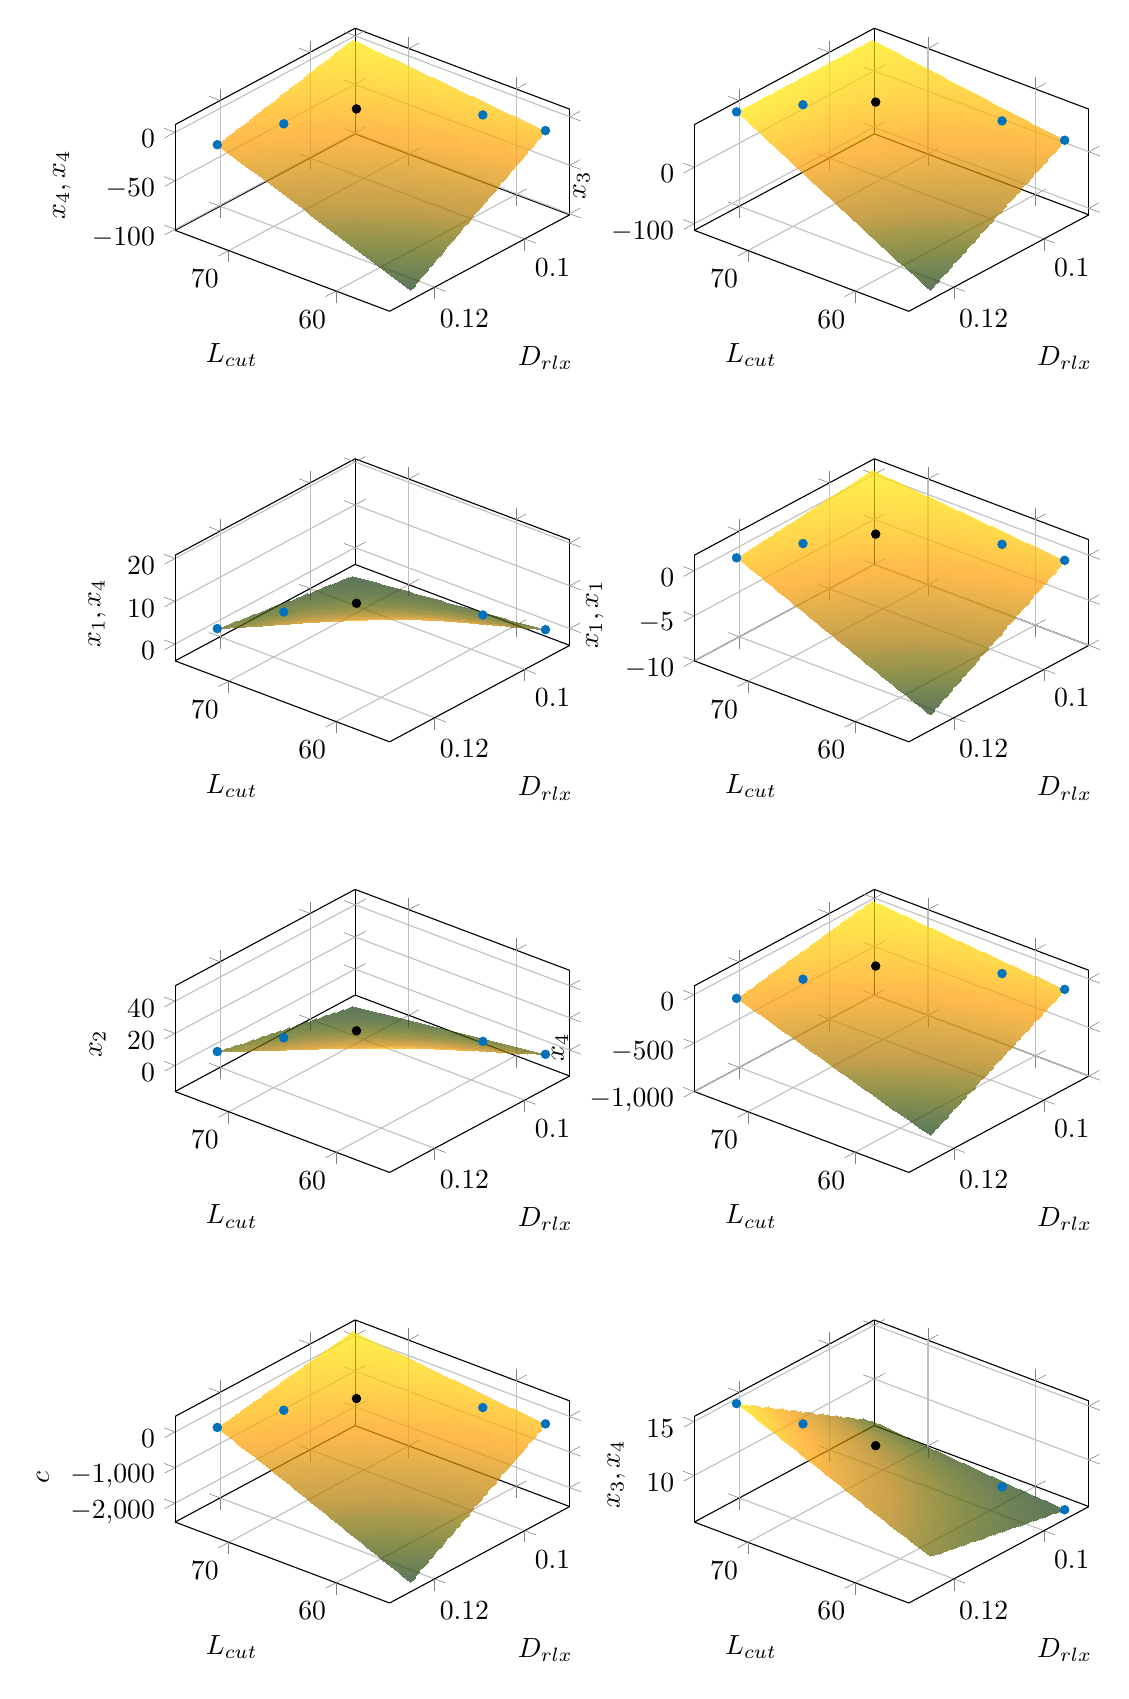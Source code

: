 % This file was created by matlab2tikz.
% Minimal pgfplots version: 1.3
%
\definecolor{mycolor1}{rgb}{0.0,0.447,0.741}%
%
\begin{tikzpicture}

\begin{axis}[%
width=5.012cm,
height=3.595cm,
at={(0cm,10.937cm)},
scale only axis,
xmin=55,
xmax=75,
tick align=outside,
xlabel={$L_{cut}$},
xmajorgrids,
ymin=0.09,
ymax=0.13,
ylabel={$D_{rlx}$},
ymajorgrids,
zmin=-3.93,
zmax=20.76,
zlabel={$x_1,x_4$},
zmajorgrids,
view={-140}{50},
legend style={at={(1.03,1)},anchor=north west,legend cell align=left,align=left,draw=white!15!black}
]
\addplot3[only marks,mark=*,mark options={},mark size=1.5pt,color=mycolor1] plot table[row sep=crcr,]{%
74	0.123	0.616\\
72	0.113	0.756\\
61	0.095	0.315\\
56	0.093	0.479\\
};
\addplot3[only marks,mark=*,mark options={},mark size=1.5pt,color=black] plot table[row sep=crcr,]{%
69	0.104	0.564\\
};

\addplot3[%
surf,
opacity=0.7,
shader=interp,
colormap={mymap}{[1pt] rgb(0pt)=(0.09,0.239,0.075); rgb(1pt)=(0.095,0.242,0.074); rgb(2pt)=(0.099,0.245,0.073); rgb(3pt)=(0.103,0.248,0.073); rgb(4pt)=(0.108,0.251,0.072); rgb(5pt)=(0.112,0.253,0.071); rgb(6pt)=(0.116,0.256,0.071); rgb(7pt)=(0.121,0.259,0.07); rgb(8pt)=(0.125,0.262,0.069); rgb(9pt)=(0.13,0.265,0.068); rgb(10pt)=(0.135,0.267,0.067); rgb(11pt)=(0.139,0.27,0.066); rgb(12pt)=(0.144,0.273,0.066); rgb(13pt)=(0.148,0.276,0.065); rgb(14pt)=(0.153,0.278,0.064); rgb(15pt)=(0.158,0.281,0.063); rgb(16pt)=(0.162,0.284,0.062); rgb(17pt)=(0.167,0.287,0.061); rgb(18pt)=(0.172,0.289,0.06); rgb(19pt)=(0.176,0.292,0.058); rgb(20pt)=(0.181,0.295,0.057); rgb(21pt)=(0.186,0.298,0.056); rgb(22pt)=(0.191,0.3,0.055); rgb(23pt)=(0.196,0.303,0.054); rgb(24pt)=(0.201,0.306,0.053); rgb(25pt)=(0.205,0.308,0.052); rgb(26pt)=(0.21,0.311,0.05); rgb(27pt)=(0.215,0.314,0.049); rgb(28pt)=(0.22,0.317,0.048); rgb(29pt)=(0.225,0.319,0.046); rgb(30pt)=(0.23,0.322,0.044); rgb(31pt)=(0.235,0.325,0.042); rgb(32pt)=(0.24,0.327,0.04); rgb(33pt)=(0.245,0.33,0.038); rgb(34pt)=(0.25,0.333,0.036); rgb(35pt)=(0.255,0.335,0.034); rgb(36pt)=(0.26,0.338,0.032); rgb(37pt)=(0.265,0.341,0.03); rgb(38pt)=(0.271,0.344,0.028); rgb(39pt)=(0.276,0.346,0.026); rgb(40pt)=(0.281,0.349,0.024); rgb(41pt)=(0.286,0.351,0.022); rgb(42pt)=(0.292,0.354,0.02); rgb(43pt)=(0.297,0.357,0.018); rgb(44pt)=(0.302,0.359,0.016); rgb(45pt)=(0.308,0.362,0.014); rgb(46pt)=(0.313,0.364,0.013); rgb(47pt)=(0.319,0.367,0.012); rgb(48pt)=(0.324,0.369,0.01); rgb(49pt)=(0.33,0.372,0.009); rgb(50pt)=(0.335,0.374,0.008); rgb(51pt)=(0.341,0.376,0.008); rgb(52pt)=(0.347,0.379,0.007); rgb(53pt)=(0.353,0.381,0.007); rgb(54pt)=(0.359,0.383,0.006); rgb(55pt)=(0.365,0.386,0.006); rgb(56pt)=(0.371,0.388,0.005); rgb(57pt)=(0.377,0.39,0.005); rgb(58pt)=(0.383,0.393,0.004); rgb(59pt)=(0.389,0.395,0.004); rgb(60pt)=(0.395,0.397,0.004); rgb(61pt)=(0.401,0.399,0.003); rgb(62pt)=(0.407,0.402,0.003); rgb(63pt)=(0.414,0.404,0.003); rgb(64pt)=(0.42,0.406,0.002); rgb(65pt)=(0.427,0.408,0.002); rgb(66pt)=(0.433,0.41,0.002); rgb(67pt)=(0.439,0.412,0.001); rgb(68pt)=(0.446,0.414,0.001); rgb(69pt)=(0.452,0.417,0.001); rgb(70pt)=(0.459,0.419,0.001); rgb(71pt)=(0.466,0.421,0.0); rgb(72pt)=(0.472,0.423,0.0); rgb(73pt)=(0.479,0.425,0.0); rgb(74pt)=(0.485,0.427,9.631e-05); rgb(75pt)=(0.492,0.429,3.5e-05); rgb(76pt)=(0.499,0.43,3.925e-06); rgb(77pt)=(0.505,0.432,0); rgb(78pt)=(0.512,0.434,0); rgb(79pt)=(0.519,0.436,0); rgb(80pt)=(0.527,0.438,0); rgb(81pt)=(0.534,0.44,0); rgb(82pt)=(0.541,0.441,0); rgb(83pt)=(0.549,0.443,0); rgb(84pt)=(0.557,0.445,0); rgb(85pt)=(0.565,0.446,0); rgb(86pt)=(0.572,0.448,0); rgb(87pt)=(0.58,0.45,0); rgb(88pt)=(0.588,0.451,0); rgb(89pt)=(0.596,0.453,0); rgb(90pt)=(0.603,0.454,0); rgb(91pt)=(0.611,0.456,0); rgb(92pt)=(0.618,0.458,0); rgb(93pt)=(0.626,0.459,0); rgb(94pt)=(0.633,0.461,0); rgb(95pt)=(0.64,0.462,0); rgb(96pt)=(0.647,0.464,0); rgb(97pt)=(0.653,0.466,0); rgb(98pt)=(0.66,0.467,0); rgb(99pt)=(0.666,0.469,0); rgb(100pt)=(0.672,0.471,0); rgb(101pt)=(0.677,0.473,0); rgb(102pt)=(0.682,0.475,0); rgb(103pt)=(0.687,0.476,0); rgb(104pt)=(0.692,0.478,0); rgb(105pt)=(0.696,0.48,0); rgb(106pt)=(0.701,0.482,0); rgb(107pt)=(0.705,0.484,0); rgb(108pt)=(0.709,0.486,0); rgb(109pt)=(0.713,0.488,0); rgb(110pt)=(0.717,0.49,0); rgb(111pt)=(0.721,0.492,0); rgb(112pt)=(0.725,0.494,0); rgb(113pt)=(0.728,0.496,0); rgb(114pt)=(0.732,0.498,0); rgb(115pt)=(0.735,0.5,0); rgb(116pt)=(0.739,0.502,0); rgb(117pt)=(0.742,0.504,0); rgb(118pt)=(0.746,0.506,0); rgb(119pt)=(0.749,0.508,0); rgb(120pt)=(0.753,0.51,0); rgb(121pt)=(0.756,0.512,0); rgb(122pt)=(0.76,0.514,0); rgb(123pt)=(0.763,0.516,0); rgb(124pt)=(0.767,0.518,0); rgb(125pt)=(0.771,0.52,0); rgb(126pt)=(0.775,0.522,0); rgb(127pt)=(0.778,0.524,0); rgb(128pt)=(0.782,0.526,0); rgb(129pt)=(0.786,0.528,0); rgb(130pt)=(0.79,0.531,0); rgb(131pt)=(0.794,0.533,0); rgb(132pt)=(0.799,0.535,0); rgb(133pt)=(0.803,0.537,0); rgb(134pt)=(0.807,0.539,0); rgb(135pt)=(0.811,0.541,0); rgb(136pt)=(0.815,0.543,0); rgb(137pt)=(0.819,0.545,0); rgb(138pt)=(0.823,0.547,0); rgb(139pt)=(0.827,0.549,0); rgb(140pt)=(0.832,0.551,0); rgb(141pt)=(0.836,0.553,0); rgb(142pt)=(0.84,0.555,0); rgb(143pt)=(0.844,0.557,0); rgb(144pt)=(0.848,0.559,0); rgb(145pt)=(0.852,0.561,0); rgb(146pt)=(0.857,0.563,0); rgb(147pt)=(0.861,0.565,0); rgb(148pt)=(0.865,0.567,0); rgb(149pt)=(0.869,0.569,0); rgb(150pt)=(0.874,0.571,0); rgb(151pt)=(0.878,0.573,0); rgb(152pt)=(0.882,0.575,0); rgb(153pt)=(0.886,0.576,0); rgb(154pt)=(0.891,0.578,0); rgb(155pt)=(0.895,0.58,0); rgb(156pt)=(0.9,0.582,0); rgb(157pt)=(0.905,0.584,0); rgb(158pt)=(0.911,0.585,0); rgb(159pt)=(0.916,0.587,0); rgb(160pt)=(0.922,0.589,0); rgb(161pt)=(0.927,0.591,0); rgb(162pt)=(0.933,0.592,0); rgb(163pt)=(0.939,0.594,0); rgb(164pt)=(0.944,0.595,0); rgb(165pt)=(0.95,0.597,0); rgb(166pt)=(0.955,0.599,0); rgb(167pt)=(0.96,0.601,0); rgb(168pt)=(0.965,0.602,0); rgb(169pt)=(0.97,0.604,0); rgb(170pt)=(0.974,0.606,0); rgb(171pt)=(0.979,0.608,0); rgb(172pt)=(0.982,0.61,0); rgb(173pt)=(0.986,0.611,0); rgb(174pt)=(0.989,0.614,0); rgb(175pt)=(0.991,0.616,0); rgb(176pt)=(0.993,0.618,0); rgb(177pt)=(0.995,0.62,0); rgb(178pt)=(0.996,0.622,0); rgb(179pt)=(0.996,0.625,0); rgb(180pt)=(0.997,0.627,0); rgb(181pt)=(0.997,0.63,0); rgb(182pt)=(0.997,0.633,0); rgb(183pt)=(0.997,0.636,0); rgb(184pt)=(0.998,0.639,0); rgb(185pt)=(0.998,0.642,0); rgb(186pt)=(0.998,0.646,0); rgb(187pt)=(0.998,0.649,0); rgb(188pt)=(0.998,0.653,0); rgb(189pt)=(0.999,0.656,0); rgb(190pt)=(0.999,0.66,0); rgb(191pt)=(0.999,0.664,0); rgb(192pt)=(0.999,0.668,0); rgb(193pt)=(0.999,0.672,0); rgb(194pt)=(0.999,0.675,0); rgb(195pt)=(0.999,0.679,0); rgb(196pt)=(1.0,0.683,0); rgb(197pt)=(1.0,0.687,0); rgb(198pt)=(1.0,0.691,0); rgb(199pt)=(1.0,0.695,0); rgb(200pt)=(1.0,0.699,0); rgb(201pt)=(1.0,0.703,0); rgb(202pt)=(1.0,0.706,0); rgb(203pt)=(1.0,0.71,0); rgb(204pt)=(1,0.714,0); rgb(205pt)=(1,0.717,0); rgb(206pt)=(1,0.721,0); rgb(207pt)=(1,0.725,0); rgb(208pt)=(1,0.728,0); rgb(209pt)=(1,0.732,0); rgb(210pt)=(1,0.736,0); rgb(211pt)=(1,0.739,0); rgb(212pt)=(1,0.743,0); rgb(213pt)=(1,0.746,0); rgb(214pt)=(1,0.75,0); rgb(215pt)=(1,0.754,0); rgb(216pt)=(1,0.758,0); rgb(217pt)=(1,0.761,0); rgb(218pt)=(1,0.765,0); rgb(219pt)=(1,0.769,0); rgb(220pt)=(1,0.772,0); rgb(221pt)=(1,0.776,0); rgb(222pt)=(1,0.78,0); rgb(223pt)=(1,0.783,0); rgb(224pt)=(1,0.787,0); rgb(225pt)=(1,0.791,0); rgb(226pt)=(1,0.795,0); rgb(227pt)=(1,0.798,0); rgb(228pt)=(1,0.802,0); rgb(229pt)=(1,0.806,0); rgb(230pt)=(1,0.81,0); rgb(231pt)=(1,0.814,0); rgb(232pt)=(1,0.817,0); rgb(233pt)=(1,0.821,0); rgb(234pt)=(1,0.825,0); rgb(235pt)=(1,0.829,0); rgb(236pt)=(1,0.832,0); rgb(237pt)=(1,0.836,0); rgb(238pt)=(1,0.84,0); rgb(239pt)=(1,0.844,0); rgb(240pt)=(1,0.848,0); rgb(241pt)=(1,0.852,0); rgb(242pt)=(1,0.855,0); rgb(243pt)=(1,0.859,0); rgb(244pt)=(1,0.863,0); rgb(245pt)=(1,0.867,0); rgb(246pt)=(1,0.871,0); rgb(247pt)=(1,0.875,0); rgb(248pt)=(1,0.879,0); rgb(249pt)=(1,0.882,0); rgb(250pt)=(1,0.886,0); rgb(251pt)=(1,0.89,0); rgb(252pt)=(1,0.894,0); rgb(253pt)=(1,0.898,0); rgb(254pt)=(1,0.902,0); rgb(255pt)=(1,0.906,0)},
mesh/rows=49]
table[row sep=crcr,header=false] {%
%
56	0.093	0.479\\
56	0.094	0.885\\
56	0.094	1.29\\
56	0.095	1.696\\
56	0.095	2.102\\
56	0.096	2.507\\
56	0.097	2.913\\
56	0.097	3.319\\
56	0.098	3.724\\
56	0.098	4.13\\
56	0.099	4.535\\
56	0.1	4.941\\
56	0.1	5.347\\
56	0.101	5.752\\
56	0.101	6.158\\
56	0.102	6.564\\
56	0.103	6.969\\
56	0.103	7.375\\
56	0.104	7.78\\
56	0.104	8.186\\
56	0.105	8.592\\
56	0.106	8.997\\
56	0.106	9.403\\
56	0.107	9.809\\
56	0.107	10.214\\
56	0.108	10.62\\
56	0.109	11.025\\
56	0.109	11.431\\
56	0.11	11.837\\
56	0.11	12.242\\
56	0.111	12.648\\
56	0.112	13.054\\
56	0.112	13.459\\
56	0.113	13.865\\
56	0.113	14.27\\
56	0.114	14.676\\
56	0.115	15.082\\
56	0.115	15.487\\
56	0.116	15.893\\
56	0.116	16.299\\
56	0.117	16.704\\
56	0.118	17.11\\
56	0.118	17.515\\
56	0.119	17.921\\
56	0.119	18.327\\
56	0.12	18.732\\
56	0.121	19.138\\
56	0.121	19.544\\
56	0.122	19.949\\
56	0.122	20.355\\
56	0.123	20.76\\
56.375	0.093	0.387\\
56.375	0.094	0.786\\
56.375	0.094	1.186\\
56.375	0.095	1.585\\
56.375	0.095	1.984\\
56.375	0.096	2.383\\
56.375	0.097	2.782\\
56.375	0.097	3.181\\
56.375	0.098	3.58\\
56.375	0.098	3.979\\
56.375	0.099	4.378\\
56.375	0.1	4.777\\
56.375	0.1	5.176\\
56.375	0.101	5.575\\
56.375	0.101	5.974\\
56.375	0.102	6.373\\
56.375	0.103	6.772\\
56.375	0.103	7.172\\
56.375	0.104	7.571\\
56.375	0.104	7.97\\
56.375	0.105	8.369\\
56.375	0.106	8.768\\
56.375	0.106	9.167\\
56.375	0.107	9.566\\
56.375	0.107	9.965\\
56.375	0.108	10.364\\
56.375	0.109	10.763\\
56.375	0.109	11.162\\
56.375	0.11	11.561\\
56.375	0.11	11.96\\
56.375	0.111	12.359\\
56.375	0.112	12.758\\
56.375	0.112	13.158\\
56.375	0.113	13.557\\
56.375	0.113	13.956\\
56.375	0.114	14.355\\
56.375	0.115	14.754\\
56.375	0.115	15.153\\
56.375	0.116	15.552\\
56.375	0.116	15.951\\
56.375	0.117	16.35\\
56.375	0.118	16.749\\
56.375	0.118	17.148\\
56.375	0.119	17.547\\
56.375	0.119	17.946\\
56.375	0.12	18.345\\
56.375	0.121	18.744\\
56.375	0.121	19.144\\
56.375	0.122	19.543\\
56.375	0.122	19.942\\
56.375	0.123	20.341\\
56.75	0.093	0.296\\
56.75	0.094	0.688\\
56.75	0.094	1.081\\
56.75	0.095	1.473\\
56.75	0.095	1.866\\
56.75	0.096	2.258\\
56.75	0.097	2.651\\
56.75	0.097	3.043\\
56.75	0.098	3.436\\
56.75	0.098	3.828\\
56.75	0.099	4.221\\
56.75	0.1	4.613\\
56.75	0.1	5.006\\
56.75	0.101	5.398\\
56.75	0.101	5.791\\
56.75	0.102	6.183\\
56.75	0.103	6.576\\
56.75	0.103	6.968\\
56.75	0.104	7.361\\
56.75	0.104	7.753\\
56.75	0.105	8.146\\
56.75	0.106	8.538\\
56.75	0.106	8.931\\
56.75	0.107	9.323\\
56.75	0.107	9.716\\
56.75	0.108	10.108\\
56.75	0.109	10.501\\
56.75	0.109	10.893\\
56.75	0.11	11.286\\
56.75	0.11	11.678\\
56.75	0.111	12.071\\
56.75	0.112	12.463\\
56.75	0.112	12.856\\
56.75	0.113	13.248\\
56.75	0.113	13.641\\
56.75	0.114	14.033\\
56.75	0.115	14.426\\
56.75	0.115	14.818\\
56.75	0.116	15.211\\
56.75	0.116	15.603\\
56.75	0.117	15.996\\
56.75	0.118	16.388\\
56.75	0.118	16.781\\
56.75	0.119	17.173\\
56.75	0.119	17.566\\
56.75	0.12	17.958\\
56.75	0.121	18.351\\
56.75	0.121	18.744\\
56.75	0.122	19.136\\
56.75	0.122	19.529\\
56.75	0.123	19.921\\
57.125	0.093	0.204\\
57.125	0.094	0.59\\
57.125	0.094	0.976\\
57.125	0.095	1.362\\
57.125	0.095	1.747\\
57.125	0.096	2.133\\
57.125	0.097	2.519\\
57.125	0.097	2.905\\
57.125	0.098	3.291\\
57.125	0.098	3.677\\
57.125	0.099	4.063\\
57.125	0.1	4.449\\
57.125	0.1	4.835\\
57.125	0.101	5.221\\
57.125	0.101	5.607\\
57.125	0.102	5.993\\
57.125	0.103	6.379\\
57.125	0.103	6.765\\
57.125	0.104	7.151\\
57.125	0.104	7.537\\
57.125	0.105	7.923\\
57.125	0.106	8.309\\
57.125	0.106	8.695\\
57.125	0.107	9.081\\
57.125	0.107	9.467\\
57.125	0.108	9.853\\
57.125	0.109	10.238\\
57.125	0.109	10.624\\
57.125	0.11	11.01\\
57.125	0.11	11.396\\
57.125	0.111	11.782\\
57.125	0.112	12.168\\
57.125	0.112	12.554\\
57.125	0.113	12.94\\
57.125	0.113	13.326\\
57.125	0.114	13.712\\
57.125	0.115	14.098\\
57.125	0.115	14.484\\
57.125	0.116	14.87\\
57.125	0.116	15.256\\
57.125	0.117	15.642\\
57.125	0.118	16.028\\
57.125	0.118	16.414\\
57.125	0.119	16.8\\
57.125	0.119	17.186\\
57.125	0.12	17.572\\
57.125	0.121	17.958\\
57.125	0.121	18.344\\
57.125	0.122	18.729\\
57.125	0.122	19.115\\
57.125	0.123	19.501\\
57.5	0.093	0.112\\
57.5	0.094	0.491\\
57.5	0.094	0.871\\
57.5	0.095	1.25\\
57.5	0.095	1.629\\
57.5	0.096	2.009\\
57.5	0.097	2.388\\
57.5	0.097	2.768\\
57.5	0.098	3.147\\
57.5	0.098	3.526\\
57.5	0.099	3.906\\
57.5	0.1	4.285\\
57.5	0.1	4.665\\
57.5	0.101	5.044\\
57.5	0.101	5.423\\
57.5	0.102	5.803\\
57.5	0.103	6.182\\
57.5	0.103	6.562\\
57.5	0.104	6.941\\
57.5	0.104	7.32\\
57.5	0.105	7.7\\
57.5	0.106	8.079\\
57.5	0.106	8.459\\
57.5	0.107	8.838\\
57.5	0.107	9.217\\
57.5	0.108	9.597\\
57.5	0.109	9.976\\
57.5	0.109	10.356\\
57.5	0.11	10.735\\
57.5	0.11	11.114\\
57.5	0.111	11.494\\
57.5	0.112	11.873\\
57.5	0.112	12.253\\
57.5	0.113	12.632\\
57.5	0.113	13.011\\
57.5	0.114	13.391\\
57.5	0.115	13.77\\
57.5	0.115	14.15\\
57.5	0.116	14.529\\
57.5	0.116	14.908\\
57.5	0.117	15.288\\
57.5	0.118	15.667\\
57.5	0.118	16.047\\
57.5	0.119	16.426\\
57.5	0.119	16.805\\
57.5	0.12	17.185\\
57.5	0.121	17.564\\
57.5	0.121	17.944\\
57.5	0.122	18.323\\
57.5	0.122	18.702\\
57.5	0.123	19.082\\
57.875	0.093	0.02\\
57.875	0.094	0.393\\
57.875	0.094	0.766\\
57.875	0.095	1.138\\
57.875	0.095	1.511\\
57.875	0.096	1.884\\
57.875	0.097	2.257\\
57.875	0.097	2.63\\
57.875	0.098	3.003\\
57.875	0.098	3.376\\
57.875	0.099	3.748\\
57.875	0.1	4.121\\
57.875	0.1	4.494\\
57.875	0.101	4.867\\
57.875	0.101	5.24\\
57.875	0.102	5.613\\
57.875	0.103	5.985\\
57.875	0.103	6.358\\
57.875	0.104	6.731\\
57.875	0.104	7.104\\
57.875	0.105	7.477\\
57.875	0.106	7.85\\
57.875	0.106	8.222\\
57.875	0.107	8.595\\
57.875	0.107	8.968\\
57.875	0.108	9.341\\
57.875	0.109	9.714\\
57.875	0.109	10.087\\
57.875	0.11	10.46\\
57.875	0.11	10.832\\
57.875	0.111	11.205\\
57.875	0.112	11.578\\
57.875	0.112	11.951\\
57.875	0.113	12.324\\
57.875	0.113	12.697\\
57.875	0.114	13.069\\
57.875	0.115	13.442\\
57.875	0.115	13.815\\
57.875	0.116	14.188\\
57.875	0.116	14.561\\
57.875	0.117	14.934\\
57.875	0.118	15.306\\
57.875	0.118	15.679\\
57.875	0.119	16.052\\
57.875	0.119	16.425\\
57.875	0.12	16.798\\
57.875	0.121	17.171\\
57.875	0.121	17.544\\
57.875	0.122	17.916\\
57.875	0.122	18.289\\
57.875	0.123	18.662\\
58.25	0.093	-0.072\\
58.25	0.094	0.294\\
58.25	0.094	0.661\\
58.25	0.095	1.027\\
58.25	0.095	1.393\\
58.25	0.096	1.76\\
58.25	0.097	2.126\\
58.25	0.097	2.492\\
58.25	0.098	2.858\\
58.25	0.098	3.225\\
58.25	0.099	3.591\\
58.25	0.1	3.957\\
58.25	0.1	4.324\\
58.25	0.101	4.69\\
58.25	0.101	5.056\\
58.25	0.102	5.422\\
58.25	0.103	5.789\\
58.25	0.103	6.155\\
58.25	0.104	6.521\\
58.25	0.104	6.888\\
58.25	0.105	7.254\\
58.25	0.106	7.62\\
58.25	0.106	7.986\\
58.25	0.107	8.353\\
58.25	0.107	8.719\\
58.25	0.108	9.085\\
58.25	0.109	9.452\\
58.25	0.109	9.818\\
58.25	0.11	10.184\\
58.25	0.11	10.55\\
58.25	0.111	10.917\\
58.25	0.112	11.283\\
58.25	0.112	11.649\\
58.25	0.113	12.016\\
58.25	0.113	12.382\\
58.25	0.114	12.748\\
58.25	0.115	13.114\\
58.25	0.115	13.481\\
58.25	0.116	13.847\\
58.25	0.116	14.213\\
58.25	0.117	14.58\\
58.25	0.118	14.946\\
58.25	0.118	15.312\\
58.25	0.119	15.678\\
58.25	0.119	16.045\\
58.25	0.12	16.411\\
58.25	0.121	16.777\\
58.25	0.121	17.144\\
58.25	0.122	17.51\\
58.25	0.122	17.876\\
58.25	0.123	18.242\\
58.625	0.093	-0.164\\
58.625	0.094	0.196\\
58.625	0.094	0.556\\
58.625	0.095	0.915\\
58.625	0.095	1.275\\
58.625	0.096	1.635\\
58.625	0.097	1.995\\
58.625	0.097	2.354\\
58.625	0.098	2.714\\
58.625	0.098	3.074\\
58.625	0.099	3.434\\
58.625	0.1	3.793\\
58.625	0.1	4.153\\
58.625	0.101	4.513\\
58.625	0.101	4.872\\
58.625	0.102	5.232\\
58.625	0.103	5.592\\
58.625	0.103	5.952\\
58.625	0.104	6.311\\
58.625	0.104	6.671\\
58.625	0.105	7.031\\
58.625	0.106	7.391\\
58.625	0.106	7.75\\
58.625	0.107	8.11\\
58.625	0.107	8.47\\
58.625	0.108	8.829\\
58.625	0.109	9.189\\
58.625	0.109	9.549\\
58.625	0.11	9.909\\
58.625	0.11	10.268\\
58.625	0.111	10.628\\
58.625	0.112	10.988\\
58.625	0.112	11.348\\
58.625	0.113	11.707\\
58.625	0.113	12.067\\
58.625	0.114	12.427\\
58.625	0.115	12.786\\
58.625	0.115	13.146\\
58.625	0.116	13.506\\
58.625	0.116	13.866\\
58.625	0.117	14.225\\
58.625	0.118	14.585\\
58.625	0.118	14.945\\
58.625	0.119	15.305\\
58.625	0.119	15.664\\
58.625	0.12	16.024\\
58.625	0.121	16.384\\
58.625	0.121	16.743\\
58.625	0.122	17.103\\
58.625	0.122	17.463\\
58.625	0.123	17.823\\
59	0.093	-0.256\\
59	0.094	0.098\\
59	0.094	0.451\\
59	0.095	0.804\\
59	0.095	1.157\\
59	0.096	1.51\\
59	0.097	1.863\\
59	0.097	2.217\\
59	0.098	2.57\\
59	0.098	2.923\\
59	0.099	3.276\\
59	0.1	3.629\\
59	0.1	3.982\\
59	0.101	4.336\\
59	0.101	4.689\\
59	0.102	5.042\\
59	0.103	5.395\\
59	0.103	5.748\\
59	0.104	6.101\\
59	0.104	6.455\\
59	0.105	6.808\\
59	0.106	7.161\\
59	0.106	7.514\\
59	0.107	7.867\\
59	0.107	8.221\\
59	0.108	8.574\\
59	0.109	8.927\\
59	0.109	9.28\\
59	0.11	9.633\\
59	0.11	9.986\\
59	0.111	10.34\\
59	0.112	10.693\\
59	0.112	11.046\\
59	0.113	11.399\\
59	0.113	11.752\\
59	0.114	12.105\\
59	0.115	12.459\\
59	0.115	12.812\\
59	0.116	13.165\\
59	0.116	13.518\\
59	0.117	13.871\\
59	0.118	14.224\\
59	0.118	14.578\\
59	0.119	14.931\\
59	0.119	15.284\\
59	0.12	15.637\\
59	0.121	15.99\\
59	0.121	16.343\\
59	0.122	16.697\\
59	0.122	17.05\\
59	0.123	17.403\\
59.375	0.093	-0.347\\
59.375	0.094	-0.001\\
59.375	0.094	0.346\\
59.375	0.095	0.692\\
59.375	0.095	1.039\\
59.375	0.096	1.386\\
59.375	0.097	1.732\\
59.375	0.097	2.079\\
59.375	0.098	2.425\\
59.375	0.098	2.772\\
59.375	0.099	3.119\\
59.375	0.1	3.465\\
59.375	0.1	3.812\\
59.375	0.101	4.159\\
59.375	0.101	4.505\\
59.375	0.102	4.852\\
59.375	0.103	5.198\\
59.375	0.103	5.545\\
59.375	0.104	5.892\\
59.375	0.104	6.238\\
59.375	0.105	6.585\\
59.375	0.106	6.931\\
59.375	0.106	7.278\\
59.375	0.107	7.625\\
59.375	0.107	7.971\\
59.375	0.108	8.318\\
59.375	0.109	8.665\\
59.375	0.109	9.011\\
59.375	0.11	9.358\\
59.375	0.11	9.704\\
59.375	0.111	10.051\\
59.375	0.112	10.398\\
59.375	0.112	10.744\\
59.375	0.113	11.091\\
59.375	0.113	11.437\\
59.375	0.114	11.784\\
59.375	0.115	12.131\\
59.375	0.115	12.477\\
59.375	0.116	12.824\\
59.375	0.116	13.171\\
59.375	0.117	13.517\\
59.375	0.118	13.864\\
59.375	0.118	14.21\\
59.375	0.119	14.557\\
59.375	0.119	14.904\\
59.375	0.12	15.25\\
59.375	0.121	15.597\\
59.375	0.121	15.943\\
59.375	0.122	16.29\\
59.375	0.122	16.637\\
59.375	0.123	16.983\\
59.75	0.093	-0.439\\
59.75	0.094	-0.099\\
59.75	0.094	0.241\\
59.75	0.095	0.581\\
59.75	0.095	0.921\\
59.75	0.096	1.261\\
59.75	0.097	1.601\\
59.75	0.097	1.941\\
59.75	0.098	2.281\\
59.75	0.098	2.621\\
59.75	0.099	2.961\\
59.75	0.1	3.301\\
59.75	0.1	3.641\\
59.75	0.101	3.981\\
59.75	0.101	4.321\\
59.75	0.102	4.662\\
59.75	0.103	5.002\\
59.75	0.103	5.342\\
59.75	0.104	5.682\\
59.75	0.104	6.022\\
59.75	0.105	6.362\\
59.75	0.106	6.702\\
59.75	0.106	7.042\\
59.75	0.107	7.382\\
59.75	0.107	7.722\\
59.75	0.108	8.062\\
59.75	0.109	8.402\\
59.75	0.109	8.742\\
59.75	0.11	9.082\\
59.75	0.11	9.422\\
59.75	0.111	9.762\\
59.75	0.112	10.103\\
59.75	0.112	10.443\\
59.75	0.113	10.783\\
59.75	0.113	11.123\\
59.75	0.114	11.463\\
59.75	0.115	11.803\\
59.75	0.115	12.143\\
59.75	0.116	12.483\\
59.75	0.116	12.823\\
59.75	0.117	13.163\\
59.75	0.118	13.503\\
59.75	0.118	13.843\\
59.75	0.119	14.183\\
59.75	0.119	14.523\\
59.75	0.12	14.863\\
59.75	0.121	15.203\\
59.75	0.121	15.543\\
59.75	0.122	15.884\\
59.75	0.122	16.224\\
59.75	0.123	16.564\\
60.125	0.093	-0.531\\
60.125	0.094	-0.198\\
60.125	0.094	0.136\\
60.125	0.095	0.469\\
60.125	0.095	0.803\\
60.125	0.096	1.136\\
60.125	0.097	1.47\\
60.125	0.097	1.803\\
60.125	0.098	2.137\\
60.125	0.098	2.47\\
60.125	0.099	2.804\\
60.125	0.1	3.137\\
60.125	0.1	3.471\\
60.125	0.101	3.804\\
60.125	0.101	4.138\\
60.125	0.102	4.471\\
60.125	0.103	4.805\\
60.125	0.103	5.138\\
60.125	0.104	5.472\\
60.125	0.104	5.805\\
60.125	0.105	6.139\\
60.125	0.106	6.472\\
60.125	0.106	6.806\\
60.125	0.107	7.139\\
60.125	0.107	7.473\\
60.125	0.108	7.806\\
60.125	0.109	8.14\\
60.125	0.109	8.473\\
60.125	0.11	8.807\\
60.125	0.11	9.14\\
60.125	0.111	9.474\\
60.125	0.112	9.807\\
60.125	0.112	10.141\\
60.125	0.113	10.474\\
60.125	0.113	10.808\\
60.125	0.114	11.141\\
60.125	0.115	11.475\\
60.125	0.115	11.808\\
60.125	0.116	12.142\\
60.125	0.116	12.475\\
60.125	0.117	12.809\\
60.125	0.118	13.142\\
60.125	0.118	13.476\\
60.125	0.119	13.809\\
60.125	0.119	14.143\\
60.125	0.12	14.476\\
60.125	0.121	14.81\\
60.125	0.121	15.143\\
60.125	0.122	15.477\\
60.125	0.122	15.81\\
60.125	0.123	16.144\\
60.5	0.093	-0.623\\
60.5	0.094	-0.296\\
60.5	0.094	0.031\\
60.5	0.095	0.358\\
60.5	0.095	0.685\\
60.5	0.096	1.012\\
60.5	0.097	1.339\\
60.5	0.097	1.666\\
60.5	0.098	1.993\\
60.5	0.098	2.319\\
60.5	0.099	2.646\\
60.5	0.1	2.973\\
60.5	0.1	3.3\\
60.5	0.101	3.627\\
60.5	0.101	3.954\\
60.5	0.102	4.281\\
60.5	0.103	4.608\\
60.5	0.103	4.935\\
60.5	0.104	5.262\\
60.5	0.104	5.589\\
60.5	0.105	5.916\\
60.5	0.106	6.243\\
60.5	0.106	6.57\\
60.5	0.107	6.897\\
60.5	0.107	7.224\\
60.5	0.108	7.551\\
60.5	0.109	7.878\\
60.5	0.109	8.205\\
60.5	0.11	8.531\\
60.5	0.11	8.858\\
60.5	0.111	9.185\\
60.5	0.112	9.512\\
60.5	0.112	9.839\\
60.5	0.113	10.166\\
60.5	0.113	10.493\\
60.5	0.114	10.82\\
60.5	0.115	11.147\\
60.5	0.115	11.474\\
60.5	0.116	11.801\\
60.5	0.116	12.128\\
60.5	0.117	12.455\\
60.5	0.118	12.782\\
60.5	0.118	13.109\\
60.5	0.119	13.436\\
60.5	0.119	13.763\\
60.5	0.12	14.09\\
60.5	0.121	14.417\\
60.5	0.121	14.743\\
60.5	0.122	15.07\\
60.5	0.122	15.397\\
60.5	0.123	15.724\\
60.875	0.093	-0.715\\
60.875	0.094	-0.395\\
60.875	0.094	-0.074\\
60.875	0.095	0.246\\
60.875	0.095	0.567\\
60.875	0.096	0.887\\
60.875	0.097	1.207\\
60.875	0.097	1.528\\
60.875	0.098	1.848\\
60.875	0.098	2.169\\
60.875	0.099	2.489\\
60.875	0.1	2.809\\
60.875	0.1	3.13\\
60.875	0.101	3.45\\
60.875	0.101	3.771\\
60.875	0.102	4.091\\
60.875	0.103	4.411\\
60.875	0.103	4.732\\
60.875	0.104	5.052\\
60.875	0.104	5.373\\
60.875	0.105	5.693\\
60.875	0.106	6.013\\
60.875	0.106	6.334\\
60.875	0.107	6.654\\
60.875	0.107	6.974\\
60.875	0.108	7.295\\
60.875	0.109	7.615\\
60.875	0.109	7.936\\
60.875	0.11	8.256\\
60.875	0.11	8.576\\
60.875	0.111	8.897\\
60.875	0.112	9.217\\
60.875	0.112	9.538\\
60.875	0.113	9.858\\
60.875	0.113	10.178\\
60.875	0.114	10.499\\
60.875	0.115	10.819\\
60.875	0.115	11.14\\
60.875	0.116	11.46\\
60.875	0.116	11.78\\
60.875	0.117	12.101\\
60.875	0.118	12.421\\
60.875	0.118	12.742\\
60.875	0.119	13.062\\
60.875	0.119	13.382\\
60.875	0.12	13.703\\
60.875	0.121	14.023\\
60.875	0.121	14.343\\
60.875	0.122	14.664\\
60.875	0.122	14.984\\
60.875	0.123	15.305\\
61.25	0.093	-0.807\\
61.25	0.094	-0.493\\
61.25	0.094	-0.179\\
61.25	0.095	0.135\\
61.25	0.095	0.449\\
61.25	0.096	0.762\\
61.25	0.097	1.076\\
61.25	0.097	1.39\\
61.25	0.098	1.704\\
61.25	0.098	2.018\\
61.25	0.099	2.332\\
61.25	0.1	2.645\\
61.25	0.1	2.959\\
61.25	0.101	3.273\\
61.25	0.101	3.587\\
61.25	0.102	3.901\\
61.25	0.103	4.215\\
61.25	0.103	4.528\\
61.25	0.104	4.842\\
61.25	0.104	5.156\\
61.25	0.105	5.47\\
61.25	0.106	5.784\\
61.25	0.106	6.098\\
61.25	0.107	6.411\\
61.25	0.107	6.725\\
61.25	0.108	7.039\\
61.25	0.109	7.353\\
61.25	0.109	7.667\\
61.25	0.11	7.981\\
61.25	0.11	8.294\\
61.25	0.111	8.608\\
61.25	0.112	8.922\\
61.25	0.112	9.236\\
61.25	0.113	9.55\\
61.25	0.113	9.864\\
61.25	0.114	10.177\\
61.25	0.115	10.491\\
61.25	0.115	10.805\\
61.25	0.116	11.119\\
61.25	0.116	11.433\\
61.25	0.117	11.747\\
61.25	0.118	12.06\\
61.25	0.118	12.374\\
61.25	0.119	12.688\\
61.25	0.119	13.002\\
61.25	0.12	13.316\\
61.25	0.121	13.63\\
61.25	0.121	13.943\\
61.25	0.122	14.257\\
61.25	0.122	14.571\\
61.25	0.123	14.885\\
61.625	0.093	-0.899\\
61.625	0.094	-0.591\\
61.625	0.094	-0.284\\
61.625	0.095	0.023\\
61.625	0.095	0.33\\
61.625	0.096	0.638\\
61.625	0.097	0.945\\
61.625	0.097	1.252\\
61.625	0.098	1.56\\
61.625	0.098	1.867\\
61.625	0.099	2.174\\
61.625	0.1	2.481\\
61.625	0.1	2.789\\
61.625	0.101	3.096\\
61.625	0.101	3.403\\
61.625	0.102	3.711\\
61.625	0.103	4.018\\
61.625	0.103	4.325\\
61.625	0.104	4.632\\
61.625	0.104	4.94\\
61.625	0.105	5.247\\
61.625	0.106	5.554\\
61.625	0.106	5.861\\
61.625	0.107	6.169\\
61.625	0.107	6.476\\
61.625	0.108	6.783\\
61.625	0.109	7.091\\
61.625	0.109	7.398\\
61.625	0.11	7.705\\
61.625	0.11	8.012\\
61.625	0.111	8.32\\
61.625	0.112	8.627\\
61.625	0.112	8.934\\
61.625	0.113	9.242\\
61.625	0.113	9.549\\
61.625	0.114	9.856\\
61.625	0.115	10.163\\
61.625	0.115	10.471\\
61.625	0.116	10.778\\
61.625	0.116	11.085\\
61.625	0.117	11.393\\
61.625	0.118	11.7\\
61.625	0.118	12.007\\
61.625	0.119	12.314\\
61.625	0.119	12.622\\
61.625	0.12	12.929\\
61.625	0.121	13.236\\
61.625	0.121	13.543\\
61.625	0.122	13.851\\
61.625	0.122	14.158\\
61.625	0.123	14.465\\
62	0.093	-0.991\\
62	0.094	-0.69\\
62	0.094	-0.389\\
62	0.095	-0.088\\
62	0.095	0.212\\
62	0.096	0.513\\
62	0.097	0.814\\
62	0.097	1.115\\
62	0.098	1.415\\
62	0.098	1.716\\
62	0.099	2.017\\
62	0.1	2.317\\
62	0.1	2.618\\
62	0.101	2.919\\
62	0.101	3.22\\
62	0.102	3.52\\
62	0.103	3.821\\
62	0.103	4.122\\
62	0.104	4.423\\
62	0.104	4.723\\
62	0.105	5.024\\
62	0.106	5.325\\
62	0.106	5.625\\
62	0.107	5.926\\
62	0.107	6.227\\
62	0.108	6.528\\
62	0.109	6.828\\
62	0.109	7.129\\
62	0.11	7.43\\
62	0.11	7.73\\
62	0.111	8.031\\
62	0.112	8.332\\
62	0.112	8.633\\
62	0.113	8.933\\
62	0.113	9.234\\
62	0.114	9.535\\
62	0.115	9.836\\
62	0.115	10.136\\
62	0.116	10.437\\
62	0.116	10.738\\
62	0.117	11.038\\
62	0.118	11.339\\
62	0.118	11.64\\
62	0.119	11.941\\
62	0.119	12.241\\
62	0.12	12.542\\
62	0.121	12.843\\
62	0.121	13.143\\
62	0.122	13.444\\
62	0.122	13.745\\
62	0.123	14.046\\
62.375	0.093	-1.082\\
62.375	0.094	-0.788\\
62.375	0.094	-0.494\\
62.375	0.095	-0.2\\
62.375	0.095	0.094\\
62.375	0.096	0.388\\
62.375	0.097	0.683\\
62.375	0.097	0.977\\
62.375	0.098	1.271\\
62.375	0.098	1.565\\
62.375	0.099	1.859\\
62.375	0.1	2.153\\
62.375	0.1	2.448\\
62.375	0.101	2.742\\
62.375	0.101	3.036\\
62.375	0.102	3.33\\
62.375	0.103	3.624\\
62.375	0.103	3.918\\
62.375	0.104	4.213\\
62.375	0.104	4.507\\
62.375	0.105	4.801\\
62.375	0.106	5.095\\
62.375	0.106	5.389\\
62.375	0.107	5.683\\
62.375	0.107	5.978\\
62.375	0.108	6.272\\
62.375	0.109	6.566\\
62.375	0.109	6.86\\
62.375	0.11	7.154\\
62.375	0.11	7.448\\
62.375	0.111	7.743\\
62.375	0.112	8.037\\
62.375	0.112	8.331\\
62.375	0.113	8.625\\
62.375	0.113	8.919\\
62.375	0.114	9.213\\
62.375	0.115	9.508\\
62.375	0.115	9.802\\
62.375	0.116	10.096\\
62.375	0.116	10.39\\
62.375	0.117	10.684\\
62.375	0.118	10.978\\
62.375	0.118	11.273\\
62.375	0.119	11.567\\
62.375	0.119	11.861\\
62.375	0.12	12.155\\
62.375	0.121	12.449\\
62.375	0.121	12.743\\
62.375	0.122	13.038\\
62.375	0.122	13.332\\
62.375	0.123	13.626\\
62.75	0.093	-1.174\\
62.75	0.094	-0.887\\
62.75	0.094	-0.599\\
62.75	0.095	-0.311\\
62.75	0.095	-0.024\\
62.75	0.096	0.264\\
62.75	0.097	0.551\\
62.75	0.097	0.839\\
62.75	0.098	1.127\\
62.75	0.098	1.414\\
62.75	0.099	1.702\\
62.75	0.1	1.989\\
62.75	0.1	2.277\\
62.75	0.101	2.565\\
62.75	0.101	2.852\\
62.75	0.102	3.14\\
62.75	0.103	3.428\\
62.75	0.103	3.715\\
62.75	0.104	4.003\\
62.75	0.104	4.29\\
62.75	0.105	4.578\\
62.75	0.106	4.866\\
62.75	0.106	5.153\\
62.75	0.107	5.441\\
62.75	0.107	5.728\\
62.75	0.108	6.016\\
62.75	0.109	6.304\\
62.75	0.109	6.591\\
62.75	0.11	6.879\\
62.75	0.11	7.166\\
62.75	0.111	7.454\\
62.75	0.112	7.742\\
62.75	0.112	8.029\\
62.75	0.113	8.317\\
62.75	0.113	8.605\\
62.75	0.114	8.892\\
62.75	0.115	9.18\\
62.75	0.115	9.467\\
62.75	0.116	9.755\\
62.75	0.116	10.043\\
62.75	0.117	10.33\\
62.75	0.118	10.618\\
62.75	0.118	10.905\\
62.75	0.119	11.193\\
62.75	0.119	11.481\\
62.75	0.12	11.768\\
62.75	0.121	12.056\\
62.75	0.121	12.343\\
62.75	0.122	12.631\\
62.75	0.122	12.919\\
62.75	0.123	13.206\\
63.125	0.093	-1.266\\
63.125	0.094	-0.985\\
63.125	0.094	-0.704\\
63.125	0.095	-0.423\\
63.125	0.095	-0.142\\
63.125	0.096	0.139\\
63.125	0.097	0.42\\
63.125	0.097	0.701\\
63.125	0.098	0.982\\
63.125	0.098	1.263\\
63.125	0.099	1.544\\
63.125	0.1	1.826\\
63.125	0.1	2.107\\
63.125	0.101	2.388\\
63.125	0.101	2.669\\
63.125	0.102	2.95\\
63.125	0.103	3.231\\
63.125	0.103	3.512\\
63.125	0.104	3.793\\
63.125	0.104	4.074\\
63.125	0.105	4.355\\
63.125	0.106	4.636\\
63.125	0.106	4.917\\
63.125	0.107	5.198\\
63.125	0.107	5.479\\
63.125	0.108	5.76\\
63.125	0.109	6.041\\
63.125	0.109	6.322\\
63.125	0.11	6.603\\
63.125	0.11	6.884\\
63.125	0.111	7.166\\
63.125	0.112	7.447\\
63.125	0.112	7.728\\
63.125	0.113	8.009\\
63.125	0.113	8.29\\
63.125	0.114	8.571\\
63.125	0.115	8.852\\
63.125	0.115	9.133\\
63.125	0.116	9.414\\
63.125	0.116	9.695\\
63.125	0.117	9.976\\
63.125	0.118	10.257\\
63.125	0.118	10.538\\
63.125	0.119	10.819\\
63.125	0.119	11.1\\
63.125	0.12	11.381\\
63.125	0.121	11.662\\
63.125	0.121	11.943\\
63.125	0.122	12.225\\
63.125	0.122	12.506\\
63.125	0.123	12.787\\
63.5	0.093	-1.358\\
63.5	0.094	-1.083\\
63.5	0.094	-0.809\\
63.5	0.095	-0.534\\
63.5	0.095	-0.26\\
63.5	0.096	0.015\\
63.5	0.097	0.289\\
63.5	0.097	0.564\\
63.5	0.098	0.838\\
63.5	0.098	1.113\\
63.5	0.099	1.387\\
63.5	0.1	1.662\\
63.5	0.1	1.936\\
63.5	0.101	2.211\\
63.5	0.101	2.485\\
63.5	0.102	2.76\\
63.5	0.103	3.034\\
63.5	0.103	3.309\\
63.5	0.104	3.583\\
63.5	0.104	3.858\\
63.5	0.105	4.132\\
63.5	0.106	4.407\\
63.5	0.106	4.681\\
63.5	0.107	4.956\\
63.5	0.107	5.23\\
63.5	0.108	5.505\\
63.5	0.109	5.779\\
63.5	0.109	6.054\\
63.5	0.11	6.328\\
63.5	0.11	6.602\\
63.5	0.111	6.877\\
63.5	0.112	7.151\\
63.5	0.112	7.426\\
63.5	0.113	7.7\\
63.5	0.113	7.975\\
63.5	0.114	8.249\\
63.5	0.115	8.524\\
63.5	0.115	8.798\\
63.5	0.116	9.073\\
63.5	0.116	9.347\\
63.5	0.117	9.622\\
63.5	0.118	9.896\\
63.5	0.118	10.171\\
63.5	0.119	10.445\\
63.5	0.119	10.72\\
63.5	0.12	10.994\\
63.5	0.121	11.269\\
63.5	0.121	11.543\\
63.5	0.122	11.818\\
63.5	0.122	12.092\\
63.5	0.123	12.367\\
63.875	0.093	-1.45\\
63.875	0.094	-1.182\\
63.875	0.094	-0.914\\
63.875	0.095	-0.646\\
63.875	0.095	-0.378\\
63.875	0.096	-0.11\\
63.875	0.097	0.158\\
63.875	0.097	0.426\\
63.875	0.098	0.694\\
63.875	0.098	0.962\\
63.875	0.099	1.23\\
63.875	0.1	1.498\\
63.875	0.1	1.766\\
63.875	0.101	2.033\\
63.875	0.101	2.301\\
63.875	0.102	2.569\\
63.875	0.103	2.837\\
63.875	0.103	3.105\\
63.875	0.104	3.373\\
63.875	0.104	3.641\\
63.875	0.105	3.909\\
63.875	0.106	4.177\\
63.875	0.106	4.445\\
63.875	0.107	4.713\\
63.875	0.107	4.981\\
63.875	0.108	5.249\\
63.875	0.109	5.517\\
63.875	0.109	5.785\\
63.875	0.11	6.053\\
63.875	0.11	6.321\\
63.875	0.111	6.588\\
63.875	0.112	6.856\\
63.875	0.112	7.124\\
63.875	0.113	7.392\\
63.875	0.113	7.66\\
63.875	0.114	7.928\\
63.875	0.115	8.196\\
63.875	0.115	8.464\\
63.875	0.116	8.732\\
63.875	0.116	9.0\\
63.875	0.117	9.268\\
63.875	0.118	9.536\\
63.875	0.118	9.804\\
63.875	0.119	10.072\\
63.875	0.119	10.34\\
63.875	0.12	10.608\\
63.875	0.121	10.876\\
63.875	0.121	11.143\\
63.875	0.122	11.411\\
63.875	0.122	11.679\\
63.875	0.123	11.947\\
64.25	0.093	-1.542\\
64.25	0.094	-1.28\\
64.25	0.094	-1.019\\
64.25	0.095	-0.757\\
64.25	0.095	-0.496\\
64.25	0.096	-0.235\\
64.25	0.097	0.027\\
64.25	0.097	0.288\\
64.25	0.098	0.549\\
64.25	0.098	0.811\\
64.25	0.099	1.072\\
64.25	0.1	1.334\\
64.25	0.1	1.595\\
64.25	0.101	1.856\\
64.25	0.101	2.118\\
64.25	0.102	2.379\\
64.25	0.103	2.641\\
64.25	0.103	2.902\\
64.25	0.104	3.163\\
64.25	0.104	3.425\\
64.25	0.105	3.686\\
64.25	0.106	3.947\\
64.25	0.106	4.209\\
64.25	0.107	4.47\\
64.25	0.107	4.732\\
64.25	0.108	4.993\\
64.25	0.109	5.254\\
64.25	0.109	5.516\\
64.25	0.11	5.777\\
64.25	0.11	6.039\\
64.25	0.111	6.3\\
64.25	0.112	6.561\\
64.25	0.112	6.823\\
64.25	0.113	7.084\\
64.25	0.113	7.345\\
64.25	0.114	7.607\\
64.25	0.115	7.868\\
64.25	0.115	8.13\\
64.25	0.116	8.391\\
64.25	0.116	8.652\\
64.25	0.117	8.914\\
64.25	0.118	9.175\\
64.25	0.118	9.437\\
64.25	0.119	9.698\\
64.25	0.119	9.959\\
64.25	0.12	10.221\\
64.25	0.121	10.482\\
64.25	0.121	10.743\\
64.25	0.122	11.005\\
64.25	0.122	11.266\\
64.25	0.123	11.528\\
64.625	0.093	-1.634\\
64.625	0.094	-1.379\\
64.625	0.094	-1.124\\
64.625	0.095	-0.869\\
64.625	0.095	-0.614\\
64.625	0.096	-0.359\\
64.625	0.097	-0.105\\
64.625	0.097	0.15\\
64.625	0.098	0.405\\
64.625	0.098	0.66\\
64.625	0.099	0.915\\
64.625	0.1	1.17\\
64.625	0.1	1.424\\
64.625	0.101	1.679\\
64.625	0.101	1.934\\
64.625	0.102	2.189\\
64.625	0.103	2.444\\
64.625	0.103	2.699\\
64.625	0.104	2.953\\
64.625	0.104	3.208\\
64.625	0.105	3.463\\
64.625	0.106	3.718\\
64.625	0.106	3.973\\
64.625	0.107	4.228\\
64.625	0.107	4.482\\
64.625	0.108	4.737\\
64.625	0.109	4.992\\
64.625	0.109	5.247\\
64.625	0.11	5.502\\
64.625	0.11	5.757\\
64.625	0.111	6.011\\
64.625	0.112	6.266\\
64.625	0.112	6.521\\
64.625	0.113	6.776\\
64.625	0.113	7.031\\
64.625	0.114	7.286\\
64.625	0.115	7.54\\
64.625	0.115	7.795\\
64.625	0.116	8.05\\
64.625	0.116	8.305\\
64.625	0.117	8.56\\
64.625	0.118	8.814\\
64.625	0.118	9.069\\
64.625	0.119	9.324\\
64.625	0.119	9.579\\
64.625	0.12	9.834\\
64.625	0.121	10.089\\
64.625	0.121	10.343\\
64.625	0.122	10.598\\
64.625	0.122	10.853\\
64.625	0.123	11.108\\
65	0.093	-1.725\\
65	0.094	-1.477\\
65	0.094	-1.229\\
65	0.095	-0.981\\
65	0.095	-0.732\\
65	0.096	-0.484\\
65	0.097	-0.236\\
65	0.097	0.013\\
65	0.098	0.261\\
65	0.098	0.509\\
65	0.099	0.757\\
65	0.1	1.006\\
65	0.1	1.254\\
65	0.101	1.502\\
65	0.101	1.75\\
65	0.102	1.999\\
65	0.103	2.247\\
65	0.103	2.495\\
65	0.104	2.744\\
65	0.104	2.992\\
65	0.105	3.24\\
65	0.106	3.488\\
65	0.106	3.737\\
65	0.107	3.985\\
65	0.107	4.233\\
65	0.108	4.481\\
65	0.109	4.73\\
65	0.109	4.978\\
65	0.11	5.226\\
65	0.11	5.475\\
65	0.111	5.723\\
65	0.112	5.971\\
65	0.112	6.219\\
65	0.113	6.468\\
65	0.113	6.716\\
65	0.114	6.964\\
65	0.115	7.212\\
65	0.115	7.461\\
65	0.116	7.709\\
65	0.116	7.957\\
65	0.117	8.206\\
65	0.118	8.454\\
65	0.118	8.702\\
65	0.119	8.95\\
65	0.119	9.199\\
65	0.12	9.447\\
65	0.121	9.695\\
65	0.121	9.943\\
65	0.122	10.192\\
65	0.122	10.44\\
65	0.123	10.688\\
65.375	0.093	-1.817\\
65.375	0.094	-1.576\\
65.375	0.094	-1.334\\
65.375	0.095	-1.092\\
65.375	0.095	-0.85\\
65.375	0.096	-0.609\\
65.375	0.097	-0.367\\
65.375	0.097	-0.125\\
65.375	0.098	0.117\\
65.375	0.098	0.358\\
65.375	0.099	0.6\\
65.375	0.1	0.842\\
65.375	0.1	1.083\\
65.375	0.101	1.325\\
65.375	0.101	1.567\\
65.375	0.102	1.809\\
65.375	0.103	2.05\\
65.375	0.103	2.292\\
65.375	0.104	2.534\\
65.375	0.104	2.775\\
65.375	0.105	3.017\\
65.375	0.106	3.259\\
65.375	0.106	3.501\\
65.375	0.107	3.742\\
65.375	0.107	3.984\\
65.375	0.108	4.226\\
65.375	0.109	4.467\\
65.375	0.109	4.709\\
65.375	0.11	4.951\\
65.375	0.11	5.193\\
65.375	0.111	5.434\\
65.375	0.112	5.676\\
65.375	0.112	5.918\\
65.375	0.113	6.159\\
65.375	0.113	6.401\\
65.375	0.114	6.643\\
65.375	0.115	6.885\\
65.375	0.115	7.126\\
65.375	0.116	7.368\\
65.375	0.116	7.61\\
65.375	0.117	7.851\\
65.375	0.118	8.093\\
65.375	0.118	8.335\\
65.375	0.119	8.577\\
65.375	0.119	8.818\\
65.375	0.12	9.06\\
65.375	0.121	9.302\\
65.375	0.121	9.543\\
65.375	0.122	9.785\\
65.375	0.122	10.027\\
65.375	0.123	10.269\\
65.75	0.093	-1.909\\
65.75	0.094	-1.674\\
65.75	0.094	-1.439\\
65.75	0.095	-1.204\\
65.75	0.095	-0.968\\
65.75	0.096	-0.733\\
65.75	0.097	-0.498\\
65.75	0.097	-0.263\\
65.75	0.098	-0.028\\
65.75	0.098	0.207\\
65.75	0.099	0.443\\
65.75	0.1	0.678\\
65.75	0.1	0.913\\
65.75	0.101	1.148\\
65.75	0.101	1.383\\
65.75	0.102	1.618\\
65.75	0.103	1.853\\
65.75	0.103	2.089\\
65.75	0.104	2.324\\
65.75	0.104	2.559\\
65.75	0.105	2.794\\
65.75	0.106	3.029\\
65.75	0.106	3.264\\
65.75	0.107	3.5\\
65.75	0.107	3.735\\
65.75	0.108	3.97\\
65.75	0.109	4.205\\
65.75	0.109	4.44\\
65.75	0.11	4.675\\
65.75	0.11	4.911\\
65.75	0.111	5.146\\
65.75	0.112	5.381\\
65.75	0.112	5.616\\
65.75	0.113	5.851\\
65.75	0.113	6.086\\
65.75	0.114	6.322\\
65.75	0.115	6.557\\
65.75	0.115	6.792\\
65.75	0.116	7.027\\
65.75	0.116	7.262\\
65.75	0.117	7.497\\
65.75	0.118	7.732\\
65.75	0.118	7.968\\
65.75	0.119	8.203\\
65.75	0.119	8.438\\
65.75	0.12	8.673\\
65.75	0.121	8.908\\
65.75	0.121	9.143\\
65.75	0.122	9.379\\
65.75	0.122	9.614\\
65.75	0.123	9.849\\
66.125	0.093	-2.001\\
66.125	0.094	-1.772\\
66.125	0.094	-1.544\\
66.125	0.095	-1.315\\
66.125	0.095	-1.087\\
66.125	0.096	-0.858\\
66.125	0.097	-0.629\\
66.125	0.097	-0.401\\
66.125	0.098	-0.172\\
66.125	0.098	0.056\\
66.125	0.099	0.285\\
66.125	0.1	0.514\\
66.125	0.1	0.742\\
66.125	0.101	0.971\\
66.125	0.101	1.2\\
66.125	0.102	1.428\\
66.125	0.103	1.657\\
66.125	0.103	1.885\\
66.125	0.104	2.114\\
66.125	0.104	2.343\\
66.125	0.105	2.571\\
66.125	0.106	2.8\\
66.125	0.106	3.028\\
66.125	0.107	3.257\\
66.125	0.107	3.486\\
66.125	0.108	3.714\\
66.125	0.109	3.943\\
66.125	0.109	4.171\\
66.125	0.11	4.4\\
66.125	0.11	4.629\\
66.125	0.111	4.857\\
66.125	0.112	5.086\\
66.125	0.112	5.314\\
66.125	0.113	5.543\\
66.125	0.113	5.772\\
66.125	0.114	6.0\\
66.125	0.115	6.229\\
66.125	0.115	6.457\\
66.125	0.116	6.686\\
66.125	0.116	6.915\\
66.125	0.117	7.143\\
66.125	0.118	7.372\\
66.125	0.118	7.6\\
66.125	0.119	7.829\\
66.125	0.119	8.058\\
66.125	0.12	8.286\\
66.125	0.121	8.515\\
66.125	0.121	8.743\\
66.125	0.122	8.972\\
66.125	0.122	9.201\\
66.125	0.123	9.429\\
66.5	0.093	-2.093\\
66.5	0.094	-1.871\\
66.5	0.094	-1.649\\
66.5	0.095	-1.427\\
66.5	0.095	-1.205\\
66.5	0.096	-0.983\\
66.5	0.097	-0.761\\
66.5	0.097	-0.538\\
66.5	0.098	-0.316\\
66.5	0.098	-0.094\\
66.5	0.099	0.128\\
66.5	0.1	0.35\\
66.5	0.1	0.572\\
66.5	0.101	0.794\\
66.5	0.101	1.016\\
66.5	0.102	1.238\\
66.5	0.103	1.46\\
66.5	0.103	1.682\\
66.5	0.104	1.904\\
66.5	0.104	2.126\\
66.5	0.105	2.348\\
66.5	0.106	2.57\\
66.5	0.106	2.792\\
66.5	0.107	3.014\\
66.5	0.107	3.236\\
66.5	0.108	3.458\\
66.5	0.109	3.68\\
66.5	0.109	3.902\\
66.5	0.11	4.125\\
66.5	0.11	4.347\\
66.5	0.111	4.569\\
66.5	0.112	4.791\\
66.5	0.112	5.013\\
66.5	0.113	5.235\\
66.5	0.113	5.457\\
66.5	0.114	5.679\\
66.5	0.115	5.901\\
66.5	0.115	6.123\\
66.5	0.116	6.345\\
66.5	0.116	6.567\\
66.5	0.117	6.789\\
66.5	0.118	7.011\\
66.5	0.118	7.233\\
66.5	0.119	7.455\\
66.5	0.119	7.677\\
66.5	0.12	7.899\\
66.5	0.121	8.121\\
66.5	0.121	8.343\\
66.5	0.122	8.565\\
66.5	0.122	8.788\\
66.5	0.123	9.01\\
66.875	0.093	-2.185\\
66.875	0.094	-1.969\\
66.875	0.094	-1.754\\
66.875	0.095	-1.538\\
66.875	0.095	-1.323\\
66.875	0.096	-1.107\\
66.875	0.097	-0.892\\
66.875	0.097	-0.676\\
66.875	0.098	-0.461\\
66.875	0.098	-0.245\\
66.875	0.099	-0.03\\
66.875	0.1	0.186\\
66.875	0.1	0.401\\
66.875	0.101	0.617\\
66.875	0.101	0.832\\
66.875	0.102	1.048\\
66.875	0.103	1.263\\
66.875	0.103	1.479\\
66.875	0.104	1.694\\
66.875	0.104	1.91\\
66.875	0.105	2.125\\
66.875	0.106	2.341\\
66.875	0.106	2.556\\
66.875	0.107	2.772\\
66.875	0.107	2.987\\
66.875	0.108	3.203\\
66.875	0.109	3.418\\
66.875	0.109	3.634\\
66.875	0.11	3.849\\
66.875	0.11	4.065\\
66.875	0.111	4.28\\
66.875	0.112	4.496\\
66.875	0.112	4.711\\
66.875	0.113	4.927\\
66.875	0.113	5.142\\
66.875	0.114	5.358\\
66.875	0.115	5.573\\
66.875	0.115	5.789\\
66.875	0.116	6.004\\
66.875	0.116	6.22\\
66.875	0.117	6.435\\
66.875	0.118	6.65\\
66.875	0.118	6.866\\
66.875	0.119	7.081\\
66.875	0.119	7.297\\
66.875	0.12	7.512\\
66.875	0.121	7.728\\
66.875	0.121	7.943\\
66.875	0.122	8.159\\
66.875	0.122	8.374\\
66.875	0.123	8.59\\
67.25	0.093	-2.277\\
67.25	0.094	-2.068\\
67.25	0.094	-1.859\\
67.25	0.095	-1.65\\
67.25	0.095	-1.441\\
67.25	0.096	-1.232\\
67.25	0.097	-1.023\\
67.25	0.097	-0.814\\
67.25	0.098	-0.605\\
67.25	0.098	-0.396\\
67.25	0.099	-0.187\\
67.25	0.1	0.022\\
67.25	0.1	0.231\\
67.25	0.101	0.44\\
67.25	0.101	0.649\\
67.25	0.102	0.858\\
67.25	0.103	1.066\\
67.25	0.103	1.275\\
67.25	0.104	1.484\\
67.25	0.104	1.693\\
67.25	0.105	1.902\\
67.25	0.106	2.111\\
67.25	0.106	2.32\\
67.25	0.107	2.529\\
67.25	0.107	2.738\\
67.25	0.108	2.947\\
67.25	0.109	3.156\\
67.25	0.109	3.365\\
67.25	0.11	3.574\\
67.25	0.11	3.783\\
67.25	0.111	3.992\\
67.25	0.112	4.2\\
67.25	0.112	4.409\\
67.25	0.113	4.618\\
67.25	0.113	4.827\\
67.25	0.114	5.036\\
67.25	0.115	5.245\\
67.25	0.115	5.454\\
67.25	0.116	5.663\\
67.25	0.116	5.872\\
67.25	0.117	6.081\\
67.25	0.118	6.29\\
67.25	0.118	6.499\\
67.25	0.119	6.708\\
67.25	0.119	6.917\\
67.25	0.12	7.126\\
67.25	0.121	7.334\\
67.25	0.121	7.543\\
67.25	0.122	7.752\\
67.25	0.122	7.961\\
67.25	0.123	8.17\\
67.625	0.093	-2.368\\
67.625	0.094	-2.166\\
67.625	0.094	-1.964\\
67.625	0.095	-1.761\\
67.625	0.095	-1.559\\
67.625	0.096	-1.356\\
67.625	0.097	-1.154\\
67.625	0.097	-0.952\\
67.625	0.098	-0.749\\
67.625	0.098	-0.547\\
67.625	0.099	-0.345\\
67.625	0.1	-0.142\\
67.625	0.1	0.06\\
67.625	0.101	0.263\\
67.625	0.101	0.465\\
67.625	0.102	0.667\\
67.625	0.103	0.87\\
67.625	0.103	1.072\\
67.625	0.104	1.274\\
67.625	0.104	1.477\\
67.625	0.105	1.679\\
67.625	0.106	1.882\\
67.625	0.106	2.084\\
67.625	0.107	2.286\\
67.625	0.107	2.489\\
67.625	0.108	2.691\\
67.625	0.109	2.893\\
67.625	0.109	3.096\\
67.625	0.11	3.298\\
67.625	0.11	3.501\\
67.625	0.111	3.703\\
67.625	0.112	3.905\\
67.625	0.112	4.108\\
67.625	0.113	4.31\\
67.625	0.113	4.513\\
67.625	0.114	4.715\\
67.625	0.115	4.917\\
67.625	0.115	5.12\\
67.625	0.116	5.322\\
67.625	0.116	5.524\\
67.625	0.117	5.727\\
67.625	0.118	5.929\\
67.625	0.118	6.132\\
67.625	0.119	6.334\\
67.625	0.119	6.536\\
67.625	0.12	6.739\\
67.625	0.121	6.941\\
67.625	0.121	7.143\\
67.625	0.122	7.346\\
67.625	0.122	7.548\\
67.625	0.123	7.751\\
68	0.093	-2.46\\
68	0.094	-2.264\\
68	0.094	-2.069\\
68	0.095	-1.873\\
68	0.095	-1.677\\
68	0.096	-1.481\\
68	0.097	-1.285\\
68	0.097	-1.089\\
68	0.098	-0.894\\
68	0.098	-0.698\\
68	0.099	-0.502\\
68	0.1	-0.306\\
68	0.1	-0.11\\
68	0.101	0.085\\
68	0.101	0.281\\
68	0.102	0.477\\
68	0.103	0.673\\
68	0.103	0.869\\
68	0.104	1.065\\
68	0.104	1.26\\
68	0.105	1.456\\
68	0.106	1.652\\
68	0.106	1.848\\
68	0.107	2.044\\
68	0.107	2.24\\
68	0.108	2.435\\
68	0.109	2.631\\
68	0.109	2.827\\
68	0.11	3.023\\
68	0.11	3.219\\
68	0.111	3.414\\
68	0.112	3.61\\
68	0.112	3.806\\
68	0.113	4.002\\
68	0.113	4.198\\
68	0.114	4.394\\
68	0.115	4.589\\
68	0.115	4.785\\
68	0.116	4.981\\
68	0.116	5.177\\
68	0.117	5.373\\
68	0.118	5.568\\
68	0.118	5.764\\
68	0.119	5.96\\
68	0.119	6.156\\
68	0.12	6.352\\
68	0.121	6.548\\
68	0.121	6.743\\
68	0.122	6.939\\
68	0.122	7.135\\
68	0.123	7.331\\
68.375	0.093	-2.552\\
68.375	0.094	-2.363\\
68.375	0.094	-2.174\\
68.375	0.095	-1.984\\
68.375	0.095	-1.795\\
68.375	0.096	-1.606\\
68.375	0.097	-1.416\\
68.375	0.097	-1.227\\
68.375	0.098	-1.038\\
68.375	0.098	-0.849\\
68.375	0.099	-0.659\\
68.375	0.1	-0.47\\
68.375	0.1	-0.281\\
68.375	0.101	-0.092\\
68.375	0.101	0.098\\
68.375	0.102	0.287\\
68.375	0.103	0.476\\
68.375	0.103	0.665\\
68.375	0.104	0.855\\
68.375	0.104	1.044\\
68.375	0.105	1.233\\
68.375	0.106	1.422\\
68.375	0.106	1.612\\
68.375	0.107	1.801\\
68.375	0.107	1.99\\
68.375	0.108	2.18\\
68.375	0.109	2.369\\
68.375	0.109	2.558\\
68.375	0.11	2.747\\
68.375	0.11	2.937\\
68.375	0.111	3.126\\
68.375	0.112	3.315\\
68.375	0.112	3.504\\
68.375	0.113	3.694\\
68.375	0.113	3.883\\
68.375	0.114	4.072\\
68.375	0.115	4.261\\
68.375	0.115	4.451\\
68.375	0.116	4.64\\
68.375	0.116	4.829\\
68.375	0.117	5.019\\
68.375	0.118	5.208\\
68.375	0.118	5.397\\
68.375	0.119	5.586\\
68.375	0.119	5.776\\
68.375	0.12	5.965\\
68.375	0.121	6.154\\
68.375	0.121	6.343\\
68.375	0.122	6.533\\
68.375	0.122	6.722\\
68.375	0.123	6.911\\
68.75	0.093	-2.644\\
68.75	0.094	-2.461\\
68.75	0.094	-2.279\\
68.75	0.095	-2.096\\
68.75	0.095	-1.913\\
68.75	0.096	-1.73\\
68.75	0.097	-1.548\\
68.75	0.097	-1.365\\
68.75	0.098	-1.182\\
68.75	0.098	-1.0\\
68.75	0.099	-0.817\\
68.75	0.1	-0.634\\
68.75	0.1	-0.451\\
68.75	0.101	-0.269\\
68.75	0.101	-0.086\\
68.75	0.102	0.097\\
68.75	0.103	0.279\\
68.75	0.103	0.462\\
68.75	0.104	0.645\\
68.75	0.104	0.828\\
68.75	0.105	1.01\\
68.75	0.106	1.193\\
68.75	0.106	1.376\\
68.75	0.107	1.558\\
68.75	0.107	1.741\\
68.75	0.108	1.924\\
68.75	0.109	2.107\\
68.75	0.109	2.289\\
68.75	0.11	2.472\\
68.75	0.11	2.655\\
68.75	0.111	2.837\\
68.75	0.112	3.02\\
68.75	0.112	3.203\\
68.75	0.113	3.385\\
68.75	0.113	3.568\\
68.75	0.114	3.751\\
68.75	0.115	3.934\\
68.75	0.115	4.116\\
68.75	0.116	4.299\\
68.75	0.116	4.482\\
68.75	0.117	4.664\\
68.75	0.118	4.847\\
68.75	0.118	5.03\\
68.75	0.119	5.213\\
68.75	0.119	5.395\\
68.75	0.12	5.578\\
68.75	0.121	5.761\\
68.75	0.121	5.943\\
68.75	0.122	6.126\\
68.75	0.122	6.309\\
68.75	0.123	6.492\\
69.125	0.093	-2.736\\
69.125	0.094	-2.56\\
69.125	0.094	-2.384\\
69.125	0.095	-2.207\\
69.125	0.095	-2.031\\
69.125	0.096	-1.855\\
69.125	0.097	-1.679\\
69.125	0.097	-1.503\\
69.125	0.098	-1.327\\
69.125	0.098	-1.15\\
69.125	0.099	-0.974\\
69.125	0.1	-0.798\\
69.125	0.1	-0.622\\
69.125	0.101	-0.446\\
69.125	0.101	-0.27\\
69.125	0.102	-0.094\\
69.125	0.103	0.083\\
69.125	0.103	0.259\\
69.125	0.104	0.435\\
69.125	0.104	0.611\\
69.125	0.105	0.787\\
69.125	0.106	0.963\\
69.125	0.106	1.14\\
69.125	0.107	1.316\\
69.125	0.107	1.492\\
69.125	0.108	1.668\\
69.125	0.109	1.844\\
69.125	0.109	2.02\\
69.125	0.11	2.196\\
69.125	0.11	2.373\\
69.125	0.111	2.549\\
69.125	0.112	2.725\\
69.125	0.112	2.901\\
69.125	0.113	3.077\\
69.125	0.113	3.253\\
69.125	0.114	3.43\\
69.125	0.115	3.606\\
69.125	0.115	3.782\\
69.125	0.116	3.958\\
69.125	0.116	4.134\\
69.125	0.117	4.31\\
69.125	0.118	4.486\\
69.125	0.118	4.663\\
69.125	0.119	4.839\\
69.125	0.119	5.015\\
69.125	0.12	5.191\\
69.125	0.121	5.367\\
69.125	0.121	5.543\\
69.125	0.122	5.72\\
69.125	0.122	5.896\\
69.125	0.123	6.072\\
69.5	0.093	-2.828\\
69.5	0.094	-2.658\\
69.5	0.094	-2.488\\
69.5	0.095	-2.319\\
69.5	0.095	-2.149\\
69.5	0.096	-1.98\\
69.5	0.097	-1.81\\
69.5	0.097	-1.64\\
69.5	0.098	-1.471\\
69.5	0.098	-1.301\\
69.5	0.099	-1.132\\
69.5	0.1	-0.962\\
69.5	0.1	-0.793\\
69.5	0.101	-0.623\\
69.5	0.101	-0.453\\
69.5	0.102	-0.284\\
69.5	0.103	-0.114\\
69.5	0.103	0.055\\
69.5	0.104	0.225\\
69.5	0.104	0.395\\
69.5	0.105	0.564\\
69.5	0.106	0.734\\
69.5	0.106	0.903\\
69.5	0.107	1.073\\
69.5	0.107	1.243\\
69.5	0.108	1.412\\
69.5	0.109	1.582\\
69.5	0.109	1.751\\
69.5	0.11	1.921\\
69.5	0.11	2.091\\
69.5	0.111	2.26\\
69.5	0.112	2.43\\
69.5	0.112	2.599\\
69.5	0.113	2.769\\
69.5	0.113	2.939\\
69.5	0.114	3.108\\
69.5	0.115	3.278\\
69.5	0.115	3.447\\
69.5	0.116	3.617\\
69.5	0.116	3.787\\
69.5	0.117	3.956\\
69.5	0.118	4.126\\
69.5	0.118	4.295\\
69.5	0.119	4.465\\
69.5	0.119	4.635\\
69.5	0.12	4.804\\
69.5	0.121	4.974\\
69.5	0.121	5.143\\
69.5	0.122	5.313\\
69.5	0.122	5.483\\
69.5	0.123	5.652\\
69.875	0.093	-2.92\\
69.875	0.094	-2.756\\
69.875	0.094	-2.593\\
69.875	0.095	-2.43\\
69.875	0.095	-2.267\\
69.875	0.096	-2.104\\
69.875	0.097	-1.941\\
69.875	0.097	-1.778\\
69.875	0.098	-1.615\\
69.875	0.098	-1.452\\
69.875	0.099	-1.289\\
69.875	0.1	-1.126\\
69.875	0.1	-0.963\\
69.875	0.101	-0.8\\
69.875	0.101	-0.637\\
69.875	0.102	-0.474\\
69.875	0.103	-0.311\\
69.875	0.103	-0.148\\
69.875	0.104	0.015\\
69.875	0.104	0.178\\
69.875	0.105	0.341\\
69.875	0.106	0.504\\
69.875	0.106	0.667\\
69.875	0.107	0.83\\
69.875	0.107	0.993\\
69.875	0.108	1.157\\
69.875	0.109	1.32\\
69.875	0.109	1.483\\
69.875	0.11	1.646\\
69.875	0.11	1.809\\
69.875	0.111	1.972\\
69.875	0.112	2.135\\
69.875	0.112	2.298\\
69.875	0.113	2.461\\
69.875	0.113	2.624\\
69.875	0.114	2.787\\
69.875	0.115	2.95\\
69.875	0.115	3.113\\
69.875	0.116	3.276\\
69.875	0.116	3.439\\
69.875	0.117	3.602\\
69.875	0.118	3.765\\
69.875	0.118	3.928\\
69.875	0.119	4.091\\
69.875	0.119	4.254\\
69.875	0.12	4.417\\
69.875	0.121	4.58\\
69.875	0.121	4.743\\
69.875	0.122	4.906\\
69.875	0.122	5.069\\
69.875	0.123	5.233\\
70.25	0.093	-3.011\\
70.25	0.094	-2.855\\
70.25	0.094	-2.698\\
70.25	0.095	-2.542\\
70.25	0.095	-2.385\\
70.25	0.096	-2.229\\
70.25	0.097	-2.072\\
70.25	0.097	-1.916\\
70.25	0.098	-1.76\\
70.25	0.098	-1.603\\
70.25	0.099	-1.447\\
70.25	0.1	-1.29\\
70.25	0.1	-1.134\\
70.25	0.101	-0.977\\
70.25	0.101	-0.821\\
70.25	0.102	-0.664\\
70.25	0.103	-0.508\\
70.25	0.103	-0.351\\
70.25	0.104	-0.195\\
70.25	0.104	-0.038\\
70.25	0.105	0.118\\
70.25	0.106	0.275\\
70.25	0.106	0.431\\
70.25	0.107	0.588\\
70.25	0.107	0.744\\
70.25	0.108	0.901\\
70.25	0.109	1.057\\
70.25	0.109	1.214\\
70.25	0.11	1.37\\
70.25	0.11	1.527\\
70.25	0.111	1.683\\
70.25	0.112	1.84\\
70.25	0.112	1.996\\
70.25	0.113	2.153\\
70.25	0.113	2.309\\
70.25	0.114	2.466\\
70.25	0.115	2.622\\
70.25	0.115	2.779\\
70.25	0.116	2.935\\
70.25	0.116	3.092\\
70.25	0.117	3.248\\
70.25	0.118	3.404\\
70.25	0.118	3.561\\
70.25	0.119	3.717\\
70.25	0.119	3.874\\
70.25	0.12	4.03\\
70.25	0.121	4.187\\
70.25	0.121	4.343\\
70.25	0.122	4.5\\
70.25	0.122	4.656\\
70.25	0.123	4.813\\
70.625	0.093	-3.103\\
70.625	0.094	-2.953\\
70.625	0.094	-2.803\\
70.625	0.095	-2.653\\
70.625	0.095	-2.504\\
70.625	0.096	-2.354\\
70.625	0.097	-2.204\\
70.625	0.097	-2.054\\
70.625	0.098	-1.904\\
70.625	0.098	-1.754\\
70.625	0.099	-1.604\\
70.625	0.1	-1.454\\
70.625	0.1	-1.304\\
70.625	0.101	-1.154\\
70.625	0.101	-1.004\\
70.625	0.102	-0.854\\
70.625	0.103	-0.704\\
70.625	0.103	-0.554\\
70.625	0.104	-0.405\\
70.625	0.104	-0.255\\
70.625	0.105	-0.105\\
70.625	0.106	0.045\\
70.625	0.106	0.195\\
70.625	0.107	0.345\\
70.625	0.107	0.495\\
70.625	0.108	0.645\\
70.625	0.109	0.795\\
70.625	0.109	0.945\\
70.625	0.11	1.095\\
70.625	0.11	1.245\\
70.625	0.111	1.395\\
70.625	0.112	1.545\\
70.625	0.112	1.694\\
70.625	0.113	1.844\\
70.625	0.113	1.994\\
70.625	0.114	2.144\\
70.625	0.115	2.294\\
70.625	0.115	2.444\\
70.625	0.116	2.594\\
70.625	0.116	2.744\\
70.625	0.117	2.894\\
70.625	0.118	3.044\\
70.625	0.118	3.194\\
70.625	0.119	3.344\\
70.625	0.119	3.494\\
70.625	0.12	3.644\\
70.625	0.121	3.793\\
70.625	0.121	3.943\\
70.625	0.122	4.093\\
70.625	0.122	4.243\\
70.625	0.123	4.393\\
71	0.093	-3.195\\
71	0.094	-3.052\\
71	0.094	-2.908\\
71	0.095	-2.765\\
71	0.095	-2.622\\
71	0.096	-2.478\\
71	0.097	-2.335\\
71	0.097	-2.191\\
71	0.098	-2.048\\
71	0.098	-1.905\\
71	0.099	-1.761\\
71	0.1	-1.618\\
71	0.1	-1.475\\
71	0.101	-1.331\\
71	0.101	-1.188\\
71	0.102	-1.045\\
71	0.103	-0.901\\
71	0.103	-0.758\\
71	0.104	-0.614\\
71	0.104	-0.471\\
71	0.105	-0.328\\
71	0.106	-0.184\\
71	0.106	-0.041\\
71	0.107	0.102\\
71	0.107	0.246\\
71	0.108	0.389\\
71	0.109	0.533\\
71	0.109	0.676\\
71	0.11	0.819\\
71	0.11	0.963\\
71	0.111	1.106\\
71	0.112	1.249\\
71	0.112	1.393\\
71	0.113	1.536\\
71	0.113	1.68\\
71	0.114	1.823\\
71	0.115	1.966\\
71	0.115	2.11\\
71	0.116	2.253\\
71	0.116	2.396\\
71	0.117	2.54\\
71	0.118	2.683\\
71	0.118	2.827\\
71	0.119	2.97\\
71	0.119	3.113\\
71	0.12	3.257\\
71	0.121	3.4\\
71	0.121	3.543\\
71	0.122	3.687\\
71	0.122	3.83\\
71	0.123	3.974\\
71.375	0.093	-3.287\\
71.375	0.094	-3.15\\
71.375	0.094	-3.013\\
71.375	0.095	-2.877\\
71.375	0.095	-2.74\\
71.375	0.096	-2.603\\
71.375	0.097	-2.466\\
71.375	0.097	-2.329\\
71.375	0.098	-2.192\\
71.375	0.098	-2.056\\
71.375	0.099	-1.919\\
71.375	0.1	-1.782\\
71.375	0.1	-1.645\\
71.375	0.101	-1.508\\
71.375	0.101	-1.372\\
71.375	0.102	-1.235\\
71.375	0.103	-1.098\\
71.375	0.103	-0.961\\
71.375	0.104	-0.824\\
71.375	0.104	-0.687\\
71.375	0.105	-0.551\\
71.375	0.106	-0.414\\
71.375	0.106	-0.277\\
71.375	0.107	-0.14\\
71.375	0.107	-0.003\\
71.375	0.108	0.133\\
71.375	0.109	0.27\\
71.375	0.109	0.407\\
71.375	0.11	0.544\\
71.375	0.11	0.681\\
71.375	0.111	0.818\\
71.375	0.112	0.954\\
71.375	0.112	1.091\\
71.375	0.113	1.228\\
71.375	0.113	1.365\\
71.375	0.114	1.502\\
71.375	0.115	1.638\\
71.375	0.115	1.775\\
71.375	0.116	1.912\\
71.375	0.116	2.049\\
71.375	0.117	2.186\\
71.375	0.118	2.323\\
71.375	0.118	2.459\\
71.375	0.119	2.596\\
71.375	0.119	2.733\\
71.375	0.12	2.87\\
71.375	0.121	3.007\\
71.375	0.121	3.143\\
71.375	0.122	3.28\\
71.375	0.122	3.417\\
71.375	0.123	3.554\\
71.75	0.093	-3.379\\
71.75	0.094	-3.249\\
71.75	0.094	-3.118\\
71.75	0.095	-2.988\\
71.75	0.095	-2.858\\
71.75	0.096	-2.728\\
71.75	0.097	-2.597\\
71.75	0.097	-2.467\\
71.75	0.098	-2.337\\
71.75	0.098	-2.206\\
71.75	0.099	-2.076\\
71.75	0.1	-1.946\\
71.75	0.1	-1.816\\
71.75	0.101	-1.685\\
71.75	0.101	-1.555\\
71.75	0.102	-1.425\\
71.75	0.103	-1.295\\
71.75	0.103	-1.164\\
71.75	0.104	-1.034\\
71.75	0.104	-0.904\\
71.75	0.105	-0.774\\
71.75	0.106	-0.643\\
71.75	0.106	-0.513\\
71.75	0.107	-0.383\\
71.75	0.107	-0.253\\
71.75	0.108	-0.122\\
71.75	0.109	0.008\\
71.75	0.109	0.138\\
71.75	0.11	0.268\\
71.75	0.11	0.399\\
71.75	0.111	0.529\\
71.75	0.112	0.659\\
71.75	0.112	0.789\\
71.75	0.113	0.92\\
71.75	0.113	1.05\\
71.75	0.114	1.18\\
71.75	0.115	1.311\\
71.75	0.115	1.441\\
71.75	0.116	1.571\\
71.75	0.116	1.701\\
71.75	0.117	1.832\\
71.75	0.118	1.962\\
71.75	0.118	2.092\\
71.75	0.119	2.222\\
71.75	0.119	2.353\\
71.75	0.12	2.483\\
71.75	0.121	2.613\\
71.75	0.121	2.743\\
71.75	0.122	2.874\\
71.75	0.122	3.004\\
71.75	0.123	3.134\\
72.125	0.093	-3.471\\
72.125	0.094	-3.347\\
72.125	0.094	-3.223\\
72.125	0.095	-3.1\\
72.125	0.095	-2.976\\
72.125	0.096	-2.852\\
72.125	0.097	-2.728\\
72.125	0.097	-2.605\\
72.125	0.098	-2.481\\
72.125	0.098	-2.357\\
72.125	0.099	-2.234\\
72.125	0.1	-2.11\\
72.125	0.1	-1.986\\
72.125	0.101	-1.863\\
72.125	0.101	-1.739\\
72.125	0.102	-1.615\\
72.125	0.103	-1.491\\
72.125	0.103	-1.368\\
72.125	0.104	-1.244\\
72.125	0.104	-1.12\\
72.125	0.105	-0.997\\
72.125	0.106	-0.873\\
72.125	0.106	-0.749\\
72.125	0.107	-0.625\\
72.125	0.107	-0.502\\
72.125	0.108	-0.378\\
72.125	0.109	-0.254\\
72.125	0.109	-0.131\\
72.125	0.11	-0.007\\
72.125	0.11	0.117\\
72.125	0.111	0.24\\
72.125	0.112	0.364\\
72.125	0.112	0.488\\
72.125	0.113	0.612\\
72.125	0.113	0.735\\
72.125	0.114	0.859\\
72.125	0.115	0.983\\
72.125	0.115	1.106\\
72.125	0.116	1.23\\
72.125	0.116	1.354\\
72.125	0.117	1.477\\
72.125	0.118	1.601\\
72.125	0.118	1.725\\
72.125	0.119	1.849\\
72.125	0.119	1.972\\
72.125	0.12	2.096\\
72.125	0.121	2.22\\
72.125	0.121	2.343\\
72.125	0.122	2.467\\
72.125	0.122	2.591\\
72.125	0.123	2.715\\
72.5	0.093	-3.563\\
72.5	0.094	-3.445\\
72.5	0.094	-3.328\\
72.5	0.095	-3.211\\
72.5	0.095	-3.094\\
72.5	0.096	-2.977\\
72.5	0.097	-2.86\\
72.5	0.097	-2.743\\
72.5	0.098	-2.625\\
72.5	0.098	-2.508\\
72.5	0.099	-2.391\\
72.5	0.1	-2.274\\
72.5	0.1	-2.157\\
72.5	0.101	-2.04\\
72.5	0.101	-1.922\\
72.5	0.102	-1.805\\
72.5	0.103	-1.688\\
72.5	0.103	-1.571\\
72.5	0.104	-1.454\\
72.5	0.104	-1.337\\
72.5	0.105	-1.22\\
72.5	0.106	-1.102\\
72.5	0.106	-0.985\\
72.5	0.107	-0.868\\
72.5	0.107	-0.751\\
72.5	0.108	-0.634\\
72.5	0.109	-0.517\\
72.5	0.109	-0.4\\
72.5	0.11	-0.282\\
72.5	0.11	-0.165\\
72.5	0.111	-0.048\\
72.5	0.112	0.069\\
72.5	0.112	0.186\\
72.5	0.113	0.303\\
72.5	0.113	0.42\\
72.5	0.114	0.538\\
72.5	0.115	0.655\\
72.5	0.115	0.772\\
72.5	0.116	0.889\\
72.5	0.116	1.006\\
72.5	0.117	1.123\\
72.5	0.118	1.241\\
72.5	0.118	1.358\\
72.5	0.119	1.475\\
72.5	0.119	1.592\\
72.5	0.12	1.709\\
72.5	0.121	1.826\\
72.5	0.121	1.943\\
72.5	0.122	2.061\\
72.5	0.122	2.178\\
72.5	0.123	2.295\\
72.875	0.093	-3.654\\
72.875	0.094	-3.544\\
72.875	0.094	-3.433\\
72.875	0.095	-3.323\\
72.875	0.095	-3.212\\
72.875	0.096	-3.101\\
72.875	0.097	-2.991\\
72.875	0.097	-2.88\\
72.875	0.098	-2.77\\
72.875	0.098	-2.659\\
72.875	0.099	-2.548\\
72.875	0.1	-2.438\\
72.875	0.1	-2.327\\
72.875	0.101	-2.217\\
72.875	0.101	-2.106\\
72.875	0.102	-1.996\\
72.875	0.103	-1.885\\
72.875	0.103	-1.774\\
72.875	0.104	-1.664\\
72.875	0.104	-1.553\\
72.875	0.105	-1.443\\
72.875	0.106	-1.332\\
72.875	0.106	-1.221\\
72.875	0.107	-1.111\\
72.875	0.107	-1.0\\
72.875	0.108	-0.89\\
72.875	0.109	-0.779\\
72.875	0.109	-0.668\\
72.875	0.11	-0.558\\
72.875	0.11	-0.447\\
72.875	0.111	-0.337\\
72.875	0.112	-0.226\\
72.875	0.112	-0.115\\
72.875	0.113	-0.005\\
72.875	0.113	0.106\\
72.875	0.114	0.216\\
72.875	0.115	0.327\\
72.875	0.115	0.437\\
72.875	0.116	0.548\\
72.875	0.116	0.659\\
72.875	0.117	0.769\\
72.875	0.118	0.88\\
72.875	0.118	0.99\\
72.875	0.119	1.101\\
72.875	0.119	1.212\\
72.875	0.12	1.322\\
72.875	0.121	1.433\\
72.875	0.121	1.543\\
72.875	0.122	1.654\\
72.875	0.122	1.765\\
72.875	0.123	1.875\\
73.25	0.093	-3.746\\
73.25	0.094	-3.642\\
73.25	0.094	-3.538\\
73.25	0.095	-3.434\\
73.25	0.095	-3.33\\
73.25	0.096	-3.226\\
73.25	0.097	-3.122\\
73.25	0.097	-3.018\\
73.25	0.098	-2.914\\
73.25	0.098	-2.81\\
73.25	0.099	-2.706\\
73.25	0.1	-2.602\\
73.25	0.1	-2.498\\
73.25	0.101	-2.394\\
73.25	0.101	-2.29\\
73.25	0.102	-2.186\\
73.25	0.103	-2.082\\
73.25	0.103	-1.978\\
73.25	0.104	-1.874\\
73.25	0.104	-1.77\\
73.25	0.105	-1.666\\
73.25	0.106	-1.562\\
73.25	0.106	-1.457\\
73.25	0.107	-1.353\\
73.25	0.107	-1.249\\
73.25	0.108	-1.145\\
73.25	0.109	-1.041\\
73.25	0.109	-0.937\\
73.25	0.11	-0.833\\
73.25	0.11	-0.729\\
73.25	0.111	-0.625\\
73.25	0.112	-0.521\\
73.25	0.112	-0.417\\
73.25	0.113	-0.313\\
73.25	0.113	-0.209\\
73.25	0.114	-0.105\\
73.25	0.115	-0.001\\
73.25	0.115	0.103\\
73.25	0.116	0.207\\
73.25	0.116	0.311\\
73.25	0.117	0.415\\
73.25	0.118	0.519\\
73.25	0.118	0.623\\
73.25	0.119	0.727\\
73.25	0.119	0.831\\
73.25	0.12	0.935\\
73.25	0.121	1.039\\
73.25	0.121	1.143\\
73.25	0.122	1.247\\
73.25	0.122	1.351\\
73.25	0.123	1.455\\
73.625	0.093	-3.838\\
73.625	0.094	-3.741\\
73.625	0.094	-3.643\\
73.625	0.095	-3.546\\
73.625	0.095	-3.448\\
73.625	0.096	-3.351\\
73.625	0.097	-3.253\\
73.625	0.097	-3.156\\
73.625	0.098	-3.058\\
73.625	0.098	-2.961\\
73.625	0.099	-2.863\\
73.625	0.1	-2.766\\
73.625	0.1	-2.668\\
73.625	0.101	-2.571\\
73.625	0.101	-2.473\\
73.625	0.102	-2.376\\
73.625	0.103	-2.278\\
73.625	0.103	-2.181\\
73.625	0.104	-2.083\\
73.625	0.104	-1.986\\
73.625	0.105	-1.889\\
73.625	0.106	-1.791\\
73.625	0.106	-1.694\\
73.625	0.107	-1.596\\
73.625	0.107	-1.499\\
73.625	0.108	-1.401\\
73.625	0.109	-1.304\\
73.625	0.109	-1.206\\
73.625	0.11	-1.109\\
73.625	0.11	-1.011\\
73.625	0.111	-0.914\\
73.625	0.112	-0.816\\
73.625	0.112	-0.719\\
73.625	0.113	-0.621\\
73.625	0.113	-0.524\\
73.625	0.114	-0.426\\
73.625	0.115	-0.329\\
73.625	0.115	-0.231\\
73.625	0.116	-0.134\\
73.625	0.116	-0.036\\
73.625	0.117	0.061\\
73.625	0.118	0.159\\
73.625	0.118	0.256\\
73.625	0.119	0.353\\
73.625	0.119	0.451\\
73.625	0.12	0.548\\
73.625	0.121	0.646\\
73.625	0.121	0.743\\
73.625	0.122	0.841\\
73.625	0.122	0.938\\
73.625	0.123	1.036\\
74	0.093	-3.93\\
74	0.094	-3.839\\
74	0.094	-3.748\\
74	0.095	-3.657\\
74	0.095	-3.566\\
74	0.096	-3.475\\
74	0.097	-3.384\\
74	0.097	-3.294\\
74	0.098	-3.203\\
74	0.098	-3.112\\
74	0.099	-3.021\\
74	0.1	-2.93\\
74	0.1	-2.839\\
74	0.101	-2.748\\
74	0.101	-2.657\\
74	0.102	-2.566\\
74	0.103	-2.475\\
74	0.103	-2.384\\
74	0.104	-2.293\\
74	0.104	-2.202\\
74	0.105	-2.112\\
74	0.106	-2.021\\
74	0.106	-1.93\\
74	0.107	-1.839\\
74	0.107	-1.748\\
74	0.108	-1.657\\
74	0.109	-1.566\\
74	0.109	-1.475\\
74	0.11	-1.384\\
74	0.11	-1.293\\
74	0.111	-1.202\\
74	0.112	-1.111\\
74	0.112	-1.02\\
74	0.113	-0.93\\
74	0.113	-0.839\\
74	0.114	-0.748\\
74	0.115	-0.657\\
74	0.115	-0.566\\
74	0.116	-0.475\\
74	0.116	-0.384\\
74	0.117	-0.293\\
74	0.118	-0.202\\
74	0.118	-0.111\\
74	0.119	-0.02\\
74	0.119	0.071\\
74	0.12	0.162\\
74	0.121	0.252\\
74	0.121	0.343\\
74	0.122	0.434\\
74	0.122	0.525\\
74	0.123	0.616\\
};
\end{axis}

\begin{axis}[%
width=5.012cm,
height=3.595cm,
at={(0cm,16.405cm)},
scale only axis,
xmin=55,
xmax=75,
tick align=outside,
xlabel={$L_{cut}$},
xmajorgrids,
ymin=0.09,
ymax=0.13,
ylabel={$D_{rlx}$},
ymajorgrids,
zmin=-101.123,
zmax=7.887,
zlabel={$x_4,x_4$},
zmajorgrids,
view={-140}{50},
legend style={at={(1.03,1)},anchor=north west,legend cell align=left,align=left,draw=white!15!black}
]
\addplot3[only marks,mark=*,mark options={},mark size=1.5pt,color=mycolor1] plot table[row sep=crcr,]{%
74	0.123	-26.035\\
72	0.113	-20.988\\
61	0.095	-10.692\\
56	0.093	-10.957\\
};
\addplot3[only marks,mark=*,mark options={},mark size=1.5pt,color=black] plot table[row sep=crcr,]{%
69	0.104	-15.514\\
};

\addplot3[%
surf,
opacity=0.7,
shader=interp,
colormap={mymap}{[1pt] rgb(0pt)=(0.09,0.239,0.075); rgb(1pt)=(0.095,0.242,0.074); rgb(2pt)=(0.099,0.245,0.073); rgb(3pt)=(0.103,0.248,0.073); rgb(4pt)=(0.108,0.251,0.072); rgb(5pt)=(0.112,0.253,0.071); rgb(6pt)=(0.116,0.256,0.071); rgb(7pt)=(0.121,0.259,0.07); rgb(8pt)=(0.125,0.262,0.069); rgb(9pt)=(0.13,0.265,0.068); rgb(10pt)=(0.135,0.267,0.067); rgb(11pt)=(0.139,0.27,0.066); rgb(12pt)=(0.144,0.273,0.066); rgb(13pt)=(0.148,0.276,0.065); rgb(14pt)=(0.153,0.278,0.064); rgb(15pt)=(0.158,0.281,0.063); rgb(16pt)=(0.162,0.284,0.062); rgb(17pt)=(0.167,0.287,0.061); rgb(18pt)=(0.172,0.289,0.06); rgb(19pt)=(0.176,0.292,0.058); rgb(20pt)=(0.181,0.295,0.057); rgb(21pt)=(0.186,0.298,0.056); rgb(22pt)=(0.191,0.3,0.055); rgb(23pt)=(0.196,0.303,0.054); rgb(24pt)=(0.201,0.306,0.053); rgb(25pt)=(0.205,0.308,0.052); rgb(26pt)=(0.21,0.311,0.05); rgb(27pt)=(0.215,0.314,0.049); rgb(28pt)=(0.22,0.317,0.048); rgb(29pt)=(0.225,0.319,0.046); rgb(30pt)=(0.23,0.322,0.044); rgb(31pt)=(0.235,0.325,0.042); rgb(32pt)=(0.24,0.327,0.04); rgb(33pt)=(0.245,0.33,0.038); rgb(34pt)=(0.25,0.333,0.036); rgb(35pt)=(0.255,0.335,0.034); rgb(36pt)=(0.26,0.338,0.032); rgb(37pt)=(0.265,0.341,0.03); rgb(38pt)=(0.271,0.344,0.028); rgb(39pt)=(0.276,0.346,0.026); rgb(40pt)=(0.281,0.349,0.024); rgb(41pt)=(0.286,0.351,0.022); rgb(42pt)=(0.292,0.354,0.02); rgb(43pt)=(0.297,0.357,0.018); rgb(44pt)=(0.302,0.359,0.016); rgb(45pt)=(0.308,0.362,0.014); rgb(46pt)=(0.313,0.364,0.013); rgb(47pt)=(0.319,0.367,0.012); rgb(48pt)=(0.324,0.369,0.01); rgb(49pt)=(0.33,0.372,0.009); rgb(50pt)=(0.335,0.374,0.008); rgb(51pt)=(0.341,0.376,0.008); rgb(52pt)=(0.347,0.379,0.007); rgb(53pt)=(0.353,0.381,0.007); rgb(54pt)=(0.359,0.383,0.006); rgb(55pt)=(0.365,0.386,0.006); rgb(56pt)=(0.371,0.388,0.005); rgb(57pt)=(0.377,0.39,0.005); rgb(58pt)=(0.383,0.393,0.004); rgb(59pt)=(0.389,0.395,0.004); rgb(60pt)=(0.395,0.397,0.004); rgb(61pt)=(0.401,0.399,0.003); rgb(62pt)=(0.407,0.402,0.003); rgb(63pt)=(0.414,0.404,0.003); rgb(64pt)=(0.42,0.406,0.002); rgb(65pt)=(0.427,0.408,0.002); rgb(66pt)=(0.433,0.41,0.002); rgb(67pt)=(0.439,0.412,0.001); rgb(68pt)=(0.446,0.414,0.001); rgb(69pt)=(0.452,0.417,0.001); rgb(70pt)=(0.459,0.419,0.001); rgb(71pt)=(0.466,0.421,0.0); rgb(72pt)=(0.472,0.423,0.0); rgb(73pt)=(0.479,0.425,0.0); rgb(74pt)=(0.485,0.427,9.631e-05); rgb(75pt)=(0.492,0.429,3.5e-05); rgb(76pt)=(0.499,0.43,3.925e-06); rgb(77pt)=(0.505,0.432,0); rgb(78pt)=(0.512,0.434,0); rgb(79pt)=(0.519,0.436,0); rgb(80pt)=(0.527,0.438,0); rgb(81pt)=(0.534,0.44,0); rgb(82pt)=(0.541,0.441,0); rgb(83pt)=(0.549,0.443,0); rgb(84pt)=(0.557,0.445,0); rgb(85pt)=(0.565,0.446,0); rgb(86pt)=(0.572,0.448,0); rgb(87pt)=(0.58,0.45,0); rgb(88pt)=(0.588,0.451,0); rgb(89pt)=(0.596,0.453,0); rgb(90pt)=(0.603,0.454,0); rgb(91pt)=(0.611,0.456,0); rgb(92pt)=(0.618,0.458,0); rgb(93pt)=(0.626,0.459,0); rgb(94pt)=(0.633,0.461,0); rgb(95pt)=(0.64,0.462,0); rgb(96pt)=(0.647,0.464,0); rgb(97pt)=(0.653,0.466,0); rgb(98pt)=(0.66,0.467,0); rgb(99pt)=(0.666,0.469,0); rgb(100pt)=(0.672,0.471,0); rgb(101pt)=(0.677,0.473,0); rgb(102pt)=(0.682,0.475,0); rgb(103pt)=(0.687,0.476,0); rgb(104pt)=(0.692,0.478,0); rgb(105pt)=(0.696,0.48,0); rgb(106pt)=(0.701,0.482,0); rgb(107pt)=(0.705,0.484,0); rgb(108pt)=(0.709,0.486,0); rgb(109pt)=(0.713,0.488,0); rgb(110pt)=(0.717,0.49,0); rgb(111pt)=(0.721,0.492,0); rgb(112pt)=(0.725,0.494,0); rgb(113pt)=(0.728,0.496,0); rgb(114pt)=(0.732,0.498,0); rgb(115pt)=(0.735,0.5,0); rgb(116pt)=(0.739,0.502,0); rgb(117pt)=(0.742,0.504,0); rgb(118pt)=(0.746,0.506,0); rgb(119pt)=(0.749,0.508,0); rgb(120pt)=(0.753,0.51,0); rgb(121pt)=(0.756,0.512,0); rgb(122pt)=(0.76,0.514,0); rgb(123pt)=(0.763,0.516,0); rgb(124pt)=(0.767,0.518,0); rgb(125pt)=(0.771,0.52,0); rgb(126pt)=(0.775,0.522,0); rgb(127pt)=(0.778,0.524,0); rgb(128pt)=(0.782,0.526,0); rgb(129pt)=(0.786,0.528,0); rgb(130pt)=(0.79,0.531,0); rgb(131pt)=(0.794,0.533,0); rgb(132pt)=(0.799,0.535,0); rgb(133pt)=(0.803,0.537,0); rgb(134pt)=(0.807,0.539,0); rgb(135pt)=(0.811,0.541,0); rgb(136pt)=(0.815,0.543,0); rgb(137pt)=(0.819,0.545,0); rgb(138pt)=(0.823,0.547,0); rgb(139pt)=(0.827,0.549,0); rgb(140pt)=(0.832,0.551,0); rgb(141pt)=(0.836,0.553,0); rgb(142pt)=(0.84,0.555,0); rgb(143pt)=(0.844,0.557,0); rgb(144pt)=(0.848,0.559,0); rgb(145pt)=(0.852,0.561,0); rgb(146pt)=(0.857,0.563,0); rgb(147pt)=(0.861,0.565,0); rgb(148pt)=(0.865,0.567,0); rgb(149pt)=(0.869,0.569,0); rgb(150pt)=(0.874,0.571,0); rgb(151pt)=(0.878,0.573,0); rgb(152pt)=(0.882,0.575,0); rgb(153pt)=(0.886,0.576,0); rgb(154pt)=(0.891,0.578,0); rgb(155pt)=(0.895,0.58,0); rgb(156pt)=(0.9,0.582,0); rgb(157pt)=(0.905,0.584,0); rgb(158pt)=(0.911,0.585,0); rgb(159pt)=(0.916,0.587,0); rgb(160pt)=(0.922,0.589,0); rgb(161pt)=(0.927,0.591,0); rgb(162pt)=(0.933,0.592,0); rgb(163pt)=(0.939,0.594,0); rgb(164pt)=(0.944,0.595,0); rgb(165pt)=(0.95,0.597,0); rgb(166pt)=(0.955,0.599,0); rgb(167pt)=(0.96,0.601,0); rgb(168pt)=(0.965,0.602,0); rgb(169pt)=(0.97,0.604,0); rgb(170pt)=(0.974,0.606,0); rgb(171pt)=(0.979,0.608,0); rgb(172pt)=(0.982,0.61,0); rgb(173pt)=(0.986,0.611,0); rgb(174pt)=(0.989,0.614,0); rgb(175pt)=(0.991,0.616,0); rgb(176pt)=(0.993,0.618,0); rgb(177pt)=(0.995,0.62,0); rgb(178pt)=(0.996,0.622,0); rgb(179pt)=(0.996,0.625,0); rgb(180pt)=(0.997,0.627,0); rgb(181pt)=(0.997,0.63,0); rgb(182pt)=(0.997,0.633,0); rgb(183pt)=(0.997,0.636,0); rgb(184pt)=(0.998,0.639,0); rgb(185pt)=(0.998,0.642,0); rgb(186pt)=(0.998,0.646,0); rgb(187pt)=(0.998,0.649,0); rgb(188pt)=(0.998,0.653,0); rgb(189pt)=(0.999,0.656,0); rgb(190pt)=(0.999,0.66,0); rgb(191pt)=(0.999,0.664,0); rgb(192pt)=(0.999,0.668,0); rgb(193pt)=(0.999,0.672,0); rgb(194pt)=(0.999,0.675,0); rgb(195pt)=(0.999,0.679,0); rgb(196pt)=(1.0,0.683,0); rgb(197pt)=(1.0,0.687,0); rgb(198pt)=(1.0,0.691,0); rgb(199pt)=(1.0,0.695,0); rgb(200pt)=(1.0,0.699,0); rgb(201pt)=(1.0,0.703,0); rgb(202pt)=(1.0,0.706,0); rgb(203pt)=(1.0,0.71,0); rgb(204pt)=(1,0.714,0); rgb(205pt)=(1,0.717,0); rgb(206pt)=(1,0.721,0); rgb(207pt)=(1,0.725,0); rgb(208pt)=(1,0.728,0); rgb(209pt)=(1,0.732,0); rgb(210pt)=(1,0.736,0); rgb(211pt)=(1,0.739,0); rgb(212pt)=(1,0.743,0); rgb(213pt)=(1,0.746,0); rgb(214pt)=(1,0.75,0); rgb(215pt)=(1,0.754,0); rgb(216pt)=(1,0.758,0); rgb(217pt)=(1,0.761,0); rgb(218pt)=(1,0.765,0); rgb(219pt)=(1,0.769,0); rgb(220pt)=(1,0.772,0); rgb(221pt)=(1,0.776,0); rgb(222pt)=(1,0.78,0); rgb(223pt)=(1,0.783,0); rgb(224pt)=(1,0.787,0); rgb(225pt)=(1,0.791,0); rgb(226pt)=(1,0.795,0); rgb(227pt)=(1,0.798,0); rgb(228pt)=(1,0.802,0); rgb(229pt)=(1,0.806,0); rgb(230pt)=(1,0.81,0); rgb(231pt)=(1,0.814,0); rgb(232pt)=(1,0.817,0); rgb(233pt)=(1,0.821,0); rgb(234pt)=(1,0.825,0); rgb(235pt)=(1,0.829,0); rgb(236pt)=(1,0.832,0); rgb(237pt)=(1,0.836,0); rgb(238pt)=(1,0.84,0); rgb(239pt)=(1,0.844,0); rgb(240pt)=(1,0.848,0); rgb(241pt)=(1,0.852,0); rgb(242pt)=(1,0.855,0); rgb(243pt)=(1,0.859,0); rgb(244pt)=(1,0.863,0); rgb(245pt)=(1,0.867,0); rgb(246pt)=(1,0.871,0); rgb(247pt)=(1,0.875,0); rgb(248pt)=(1,0.879,0); rgb(249pt)=(1,0.882,0); rgb(250pt)=(1,0.886,0); rgb(251pt)=(1,0.89,0); rgb(252pt)=(1,0.894,0); rgb(253pt)=(1,0.898,0); rgb(254pt)=(1,0.902,0); rgb(255pt)=(1,0.906,0)},
mesh/rows=49]
table[row sep=crcr,header=false] {%
%
56	0.093	-10.957\\
56	0.094	-12.76\\
56	0.094	-14.564\\
56	0.095	-16.367\\
56	0.095	-18.17\\
56	0.096	-19.974\\
56	0.097	-21.777\\
56	0.097	-23.58\\
56	0.098	-25.383\\
56	0.098	-27.187\\
56	0.099	-28.99\\
56	0.1	-30.793\\
56	0.1	-32.597\\
56	0.101	-34.4\\
56	0.101	-36.203\\
56	0.102	-38.007\\
56	0.103	-39.81\\
56	0.103	-41.613\\
56	0.104	-43.417\\
56	0.104	-45.22\\
56	0.105	-47.023\\
56	0.106	-48.827\\
56	0.106	-50.63\\
56	0.107	-52.433\\
56	0.107	-54.237\\
56	0.108	-56.04\\
56	0.109	-57.843\\
56	0.109	-59.647\\
56	0.11	-61.45\\
56	0.11	-63.253\\
56	0.111	-65.057\\
56	0.112	-66.86\\
56	0.112	-68.663\\
56	0.113	-70.466\\
56	0.113	-72.27\\
56	0.114	-74.073\\
56	0.115	-75.876\\
56	0.115	-77.68\\
56	0.116	-79.483\\
56	0.116	-81.286\\
56	0.117	-83.09\\
56	0.118	-84.893\\
56	0.118	-86.696\\
56	0.119	-88.5\\
56	0.119	-90.303\\
56	0.12	-92.106\\
56	0.121	-93.91\\
56	0.121	-95.713\\
56	0.122	-97.516\\
56	0.122	-99.32\\
56	0.123	-101.123\\
56.375	0.093	-10.564\\
56.375	0.094	-12.344\\
56.375	0.094	-14.124\\
56.375	0.095	-15.904\\
56.375	0.095	-17.684\\
56.375	0.096	-19.464\\
56.375	0.097	-21.244\\
56.375	0.097	-23.024\\
56.375	0.098	-24.803\\
56.375	0.098	-26.583\\
56.375	0.099	-28.363\\
56.375	0.1	-30.143\\
56.375	0.1	-31.923\\
56.375	0.101	-33.703\\
56.375	0.101	-35.483\\
56.375	0.102	-37.263\\
56.375	0.103	-39.043\\
56.375	0.103	-40.822\\
56.375	0.104	-42.602\\
56.375	0.104	-44.382\\
56.375	0.105	-46.162\\
56.375	0.106	-47.942\\
56.375	0.106	-49.722\\
56.375	0.107	-51.502\\
56.375	0.107	-53.282\\
56.375	0.108	-55.061\\
56.375	0.109	-56.841\\
56.375	0.109	-58.621\\
56.375	0.11	-60.401\\
56.375	0.11	-62.181\\
56.375	0.111	-63.961\\
56.375	0.112	-65.741\\
56.375	0.112	-67.521\\
56.375	0.113	-69.301\\
56.375	0.113	-71.08\\
56.375	0.114	-72.86\\
56.375	0.115	-74.64\\
56.375	0.115	-76.42\\
56.375	0.116	-78.2\\
56.375	0.116	-79.98\\
56.375	0.117	-81.76\\
56.375	0.118	-83.54\\
56.375	0.118	-85.319\\
56.375	0.119	-87.099\\
56.375	0.119	-88.879\\
56.375	0.12	-90.659\\
56.375	0.121	-92.439\\
56.375	0.121	-94.219\\
56.375	0.122	-95.999\\
56.375	0.122	-97.779\\
56.375	0.123	-99.559\\
56.75	0.093	-10.172\\
56.75	0.094	-11.928\\
56.75	0.094	-13.685\\
56.75	0.095	-15.441\\
56.75	0.095	-17.198\\
56.75	0.096	-18.954\\
56.75	0.097	-20.71\\
56.75	0.097	-22.467\\
56.75	0.098	-24.223\\
56.75	0.098	-25.98\\
56.75	0.099	-27.736\\
56.75	0.1	-29.493\\
56.75	0.1	-31.249\\
56.75	0.101	-33.006\\
56.75	0.101	-34.762\\
56.75	0.102	-36.519\\
56.75	0.103	-38.275\\
56.75	0.103	-40.031\\
56.75	0.104	-41.788\\
56.75	0.104	-43.544\\
56.75	0.105	-45.301\\
56.75	0.106	-47.057\\
56.75	0.106	-48.814\\
56.75	0.107	-50.57\\
56.75	0.107	-52.327\\
56.75	0.108	-54.083\\
56.75	0.109	-55.839\\
56.75	0.109	-57.596\\
56.75	0.11	-59.352\\
56.75	0.11	-61.109\\
56.75	0.111	-62.865\\
56.75	0.112	-64.622\\
56.75	0.112	-66.378\\
56.75	0.113	-68.135\\
56.75	0.113	-69.891\\
56.75	0.114	-71.648\\
56.75	0.115	-73.404\\
56.75	0.115	-75.16\\
56.75	0.116	-76.917\\
56.75	0.116	-78.673\\
56.75	0.117	-80.43\\
56.75	0.118	-82.186\\
56.75	0.118	-83.943\\
56.75	0.119	-85.699\\
56.75	0.119	-87.456\\
56.75	0.12	-89.212\\
56.75	0.121	-90.968\\
56.75	0.121	-92.725\\
56.75	0.122	-94.481\\
56.75	0.122	-96.238\\
56.75	0.123	-97.994\\
57.125	0.093	-9.779\\
57.125	0.094	-11.512\\
57.125	0.094	-13.245\\
57.125	0.095	-14.978\\
57.125	0.095	-16.711\\
57.125	0.096	-18.444\\
57.125	0.097	-20.177\\
57.125	0.097	-21.91\\
57.125	0.098	-23.643\\
57.125	0.098	-25.376\\
57.125	0.099	-27.109\\
57.125	0.1	-28.842\\
57.125	0.1	-30.575\\
57.125	0.101	-32.308\\
57.125	0.101	-34.041\\
57.125	0.102	-35.774\\
57.125	0.103	-37.507\\
57.125	0.103	-39.24\\
57.125	0.104	-40.973\\
57.125	0.104	-42.706\\
57.125	0.105	-44.439\\
57.125	0.106	-46.173\\
57.125	0.106	-47.906\\
57.125	0.107	-49.639\\
57.125	0.107	-51.372\\
57.125	0.108	-53.105\\
57.125	0.109	-54.838\\
57.125	0.109	-56.571\\
57.125	0.11	-58.304\\
57.125	0.11	-60.037\\
57.125	0.111	-61.77\\
57.125	0.112	-63.503\\
57.125	0.112	-65.236\\
57.125	0.113	-66.969\\
57.125	0.113	-68.702\\
57.125	0.114	-70.435\\
57.125	0.115	-72.168\\
57.125	0.115	-73.901\\
57.125	0.116	-75.634\\
57.125	0.116	-77.367\\
57.125	0.117	-79.1\\
57.125	0.118	-80.833\\
57.125	0.118	-82.566\\
57.125	0.119	-84.299\\
57.125	0.119	-86.032\\
57.125	0.12	-87.765\\
57.125	0.121	-89.498\\
57.125	0.121	-91.231\\
57.125	0.122	-92.964\\
57.125	0.122	-94.697\\
57.125	0.123	-96.43\\
57.5	0.093	-9.387\\
57.5	0.094	-11.096\\
57.5	0.094	-12.806\\
57.5	0.095	-14.515\\
57.5	0.095	-16.225\\
57.5	0.096	-17.935\\
57.5	0.097	-19.644\\
57.5	0.097	-21.354\\
57.5	0.098	-23.063\\
57.5	0.098	-24.773\\
57.5	0.099	-26.482\\
57.5	0.1	-28.192\\
57.5	0.1	-29.902\\
57.5	0.101	-31.611\\
57.5	0.101	-33.321\\
57.5	0.102	-35.03\\
57.5	0.103	-36.74\\
57.5	0.103	-38.449\\
57.5	0.104	-40.159\\
57.5	0.104	-41.869\\
57.5	0.105	-43.578\\
57.5	0.106	-45.288\\
57.5	0.106	-46.997\\
57.5	0.107	-48.707\\
57.5	0.107	-50.417\\
57.5	0.108	-52.126\\
57.5	0.109	-53.836\\
57.5	0.109	-55.545\\
57.5	0.11	-57.255\\
57.5	0.11	-58.964\\
57.5	0.111	-60.674\\
57.5	0.112	-62.384\\
57.5	0.112	-64.093\\
57.5	0.113	-65.803\\
57.5	0.113	-67.512\\
57.5	0.114	-69.222\\
57.5	0.115	-70.931\\
57.5	0.115	-72.641\\
57.5	0.116	-74.351\\
57.5	0.116	-76.06\\
57.5	0.117	-77.77\\
57.5	0.118	-79.479\\
57.5	0.118	-81.189\\
57.5	0.119	-82.899\\
57.5	0.119	-84.608\\
57.5	0.12	-86.318\\
57.5	0.121	-88.027\\
57.5	0.121	-89.737\\
57.5	0.122	-91.446\\
57.5	0.122	-93.156\\
57.5	0.123	-94.866\\
57.875	0.093	-8.994\\
57.875	0.094	-10.68\\
57.875	0.094	-12.366\\
57.875	0.095	-14.052\\
57.875	0.095	-15.739\\
57.875	0.096	-17.425\\
57.875	0.097	-19.111\\
57.875	0.097	-20.797\\
57.875	0.098	-22.483\\
57.875	0.098	-24.169\\
57.875	0.099	-25.855\\
57.875	0.1	-27.542\\
57.875	0.1	-29.228\\
57.875	0.101	-30.914\\
57.875	0.101	-32.6\\
57.875	0.102	-34.286\\
57.875	0.103	-35.972\\
57.875	0.103	-37.659\\
57.875	0.104	-39.345\\
57.875	0.104	-41.031\\
57.875	0.105	-42.717\\
57.875	0.106	-44.403\\
57.875	0.106	-46.089\\
57.875	0.107	-47.775\\
57.875	0.107	-49.462\\
57.875	0.108	-51.148\\
57.875	0.109	-52.834\\
57.875	0.109	-54.52\\
57.875	0.11	-56.206\\
57.875	0.11	-57.892\\
57.875	0.111	-59.578\\
57.875	0.112	-61.265\\
57.875	0.112	-62.951\\
57.875	0.113	-64.637\\
57.875	0.113	-66.323\\
57.875	0.114	-68.009\\
57.875	0.115	-69.695\\
57.875	0.115	-71.381\\
57.875	0.116	-73.068\\
57.875	0.116	-74.754\\
57.875	0.117	-76.44\\
57.875	0.118	-78.126\\
57.875	0.118	-79.812\\
57.875	0.119	-81.498\\
57.875	0.119	-83.184\\
57.875	0.12	-84.871\\
57.875	0.121	-86.557\\
57.875	0.121	-88.243\\
57.875	0.122	-89.929\\
57.875	0.122	-91.615\\
57.875	0.123	-93.301\\
58.25	0.093	-8.601\\
58.25	0.094	-10.264\\
58.25	0.094	-11.927\\
58.25	0.095	-13.59\\
58.25	0.095	-15.252\\
58.25	0.096	-16.915\\
58.25	0.097	-18.578\\
58.25	0.097	-20.24\\
58.25	0.098	-21.903\\
58.25	0.098	-23.566\\
58.25	0.099	-25.229\\
58.25	0.1	-26.891\\
58.25	0.1	-28.554\\
58.25	0.101	-30.217\\
58.25	0.101	-31.879\\
58.25	0.102	-33.542\\
58.25	0.103	-35.205\\
58.25	0.103	-36.868\\
58.25	0.104	-38.53\\
58.25	0.104	-40.193\\
58.25	0.105	-41.856\\
58.25	0.106	-43.518\\
58.25	0.106	-45.181\\
58.25	0.107	-46.844\\
58.25	0.107	-48.507\\
58.25	0.108	-50.169\\
58.25	0.109	-51.832\\
58.25	0.109	-53.495\\
58.25	0.11	-55.157\\
58.25	0.11	-56.82\\
58.25	0.111	-58.483\\
58.25	0.112	-60.145\\
58.25	0.112	-61.808\\
58.25	0.113	-63.471\\
58.25	0.113	-65.134\\
58.25	0.114	-66.796\\
58.25	0.115	-68.459\\
58.25	0.115	-70.122\\
58.25	0.116	-71.784\\
58.25	0.116	-73.447\\
58.25	0.117	-75.11\\
58.25	0.118	-76.773\\
58.25	0.118	-78.435\\
58.25	0.119	-80.098\\
58.25	0.119	-81.761\\
58.25	0.12	-83.423\\
58.25	0.121	-85.086\\
58.25	0.121	-86.749\\
58.25	0.122	-88.412\\
58.25	0.122	-90.074\\
58.25	0.123	-91.737\\
58.625	0.093	-8.209\\
58.625	0.094	-9.848\\
58.625	0.094	-11.487\\
58.625	0.095	-13.127\\
58.625	0.095	-14.766\\
58.625	0.096	-16.405\\
58.625	0.097	-18.045\\
58.625	0.097	-19.684\\
58.625	0.098	-21.323\\
58.625	0.098	-22.962\\
58.625	0.099	-24.602\\
58.625	0.1	-26.241\\
58.625	0.1	-27.88\\
58.625	0.101	-29.519\\
58.625	0.101	-31.159\\
58.625	0.102	-32.798\\
58.625	0.103	-34.437\\
58.625	0.103	-36.077\\
58.625	0.104	-37.716\\
58.625	0.104	-39.355\\
58.625	0.105	-40.994\\
58.625	0.106	-42.634\\
58.625	0.106	-44.273\\
58.625	0.107	-45.912\\
58.625	0.107	-47.551\\
58.625	0.108	-49.191\\
58.625	0.109	-50.83\\
58.625	0.109	-52.469\\
58.625	0.11	-54.109\\
58.625	0.11	-55.748\\
58.625	0.111	-57.387\\
58.625	0.112	-59.026\\
58.625	0.112	-60.666\\
58.625	0.113	-62.305\\
58.625	0.113	-63.944\\
58.625	0.114	-65.584\\
58.625	0.115	-67.223\\
58.625	0.115	-68.862\\
58.625	0.116	-70.501\\
58.625	0.116	-72.141\\
58.625	0.117	-73.78\\
58.625	0.118	-75.419\\
58.625	0.118	-77.058\\
58.625	0.119	-78.698\\
58.625	0.119	-80.337\\
58.625	0.12	-81.976\\
58.625	0.121	-83.616\\
58.625	0.121	-85.255\\
58.625	0.122	-86.894\\
58.625	0.122	-88.533\\
58.625	0.123	-90.173\\
59	0.093	-7.816\\
59	0.094	-9.432\\
59	0.094	-11.048\\
59	0.095	-12.664\\
59	0.095	-14.28\\
59	0.096	-15.896\\
59	0.097	-17.511\\
59	0.097	-19.127\\
59	0.098	-20.743\\
59	0.098	-22.359\\
59	0.099	-23.975\\
59	0.1	-25.591\\
59	0.1	-27.206\\
59	0.101	-28.822\\
59	0.101	-30.438\\
59	0.102	-32.054\\
59	0.103	-33.67\\
59	0.103	-35.286\\
59	0.104	-36.901\\
59	0.104	-38.517\\
59	0.105	-40.133\\
59	0.106	-41.749\\
59	0.106	-43.365\\
59	0.107	-44.981\\
59	0.107	-46.596\\
59	0.108	-48.212\\
59	0.109	-49.828\\
59	0.109	-51.444\\
59	0.11	-53.06\\
59	0.11	-54.676\\
59	0.111	-56.292\\
59	0.112	-57.907\\
59	0.112	-59.523\\
59	0.113	-61.139\\
59	0.113	-62.755\\
59	0.114	-64.371\\
59	0.115	-65.987\\
59	0.115	-67.602\\
59	0.116	-69.218\\
59	0.116	-70.834\\
59	0.117	-72.45\\
59	0.118	-74.066\\
59	0.118	-75.682\\
59	0.119	-77.297\\
59	0.119	-78.913\\
59	0.12	-80.529\\
59	0.121	-82.145\\
59	0.121	-83.761\\
59	0.122	-85.377\\
59	0.122	-86.992\\
59	0.123	-88.608\\
59.375	0.093	-7.424\\
59.375	0.094	-9.016\\
59.375	0.094	-10.609\\
59.375	0.095	-12.201\\
59.375	0.095	-13.793\\
59.375	0.096	-15.386\\
59.375	0.097	-16.978\\
59.375	0.097	-18.571\\
59.375	0.098	-20.163\\
59.375	0.098	-21.755\\
59.375	0.099	-23.348\\
59.375	0.1	-24.94\\
59.375	0.1	-26.533\\
59.375	0.101	-28.125\\
59.375	0.101	-29.717\\
59.375	0.102	-31.31\\
59.375	0.103	-32.902\\
59.375	0.103	-34.495\\
59.375	0.104	-36.087\\
59.375	0.104	-37.679\\
59.375	0.105	-39.272\\
59.375	0.106	-40.864\\
59.375	0.106	-42.457\\
59.375	0.107	-44.049\\
59.375	0.107	-45.641\\
59.375	0.108	-47.234\\
59.375	0.109	-48.826\\
59.375	0.109	-50.419\\
59.375	0.11	-52.011\\
59.375	0.11	-53.603\\
59.375	0.111	-55.196\\
59.375	0.112	-56.788\\
59.375	0.112	-58.381\\
59.375	0.113	-59.973\\
59.375	0.113	-61.566\\
59.375	0.114	-63.158\\
59.375	0.115	-64.75\\
59.375	0.115	-66.343\\
59.375	0.116	-67.935\\
59.375	0.116	-69.528\\
59.375	0.117	-71.12\\
59.375	0.118	-72.712\\
59.375	0.118	-74.305\\
59.375	0.119	-75.897\\
59.375	0.119	-77.49\\
59.375	0.12	-79.082\\
59.375	0.121	-80.674\\
59.375	0.121	-82.267\\
59.375	0.122	-83.859\\
59.375	0.122	-85.452\\
59.375	0.123	-87.044\\
59.75	0.093	-7.031\\
59.75	0.094	-8.6\\
59.75	0.094	-10.169\\
59.75	0.095	-11.738\\
59.75	0.095	-13.307\\
59.75	0.096	-14.876\\
59.75	0.097	-16.445\\
59.75	0.097	-18.014\\
59.75	0.098	-19.583\\
59.75	0.098	-21.152\\
59.75	0.099	-22.721\\
59.75	0.1	-24.29\\
59.75	0.1	-25.859\\
59.75	0.101	-27.428\\
59.75	0.101	-28.997\\
59.75	0.102	-30.566\\
59.75	0.103	-32.135\\
59.75	0.103	-33.704\\
59.75	0.104	-35.273\\
59.75	0.104	-36.842\\
59.75	0.105	-38.411\\
59.75	0.106	-39.98\\
59.75	0.106	-41.548\\
59.75	0.107	-43.117\\
59.75	0.107	-44.686\\
59.75	0.108	-46.255\\
59.75	0.109	-47.824\\
59.75	0.109	-49.393\\
59.75	0.11	-50.962\\
59.75	0.11	-52.531\\
59.75	0.111	-54.1\\
59.75	0.112	-55.669\\
59.75	0.112	-57.238\\
59.75	0.113	-58.807\\
59.75	0.113	-60.376\\
59.75	0.114	-61.945\\
59.75	0.115	-63.514\\
59.75	0.115	-65.083\\
59.75	0.116	-66.652\\
59.75	0.116	-68.221\\
59.75	0.117	-69.79\\
59.75	0.118	-71.359\\
59.75	0.118	-72.928\\
59.75	0.119	-74.497\\
59.75	0.119	-76.066\\
59.75	0.12	-77.635\\
59.75	0.121	-79.204\\
59.75	0.121	-80.773\\
59.75	0.122	-82.342\\
59.75	0.122	-83.911\\
59.75	0.123	-85.48\\
60.125	0.093	-6.639\\
60.125	0.094	-8.184\\
60.125	0.094	-9.73\\
60.125	0.095	-11.275\\
60.125	0.095	-12.821\\
60.125	0.096	-14.366\\
60.125	0.097	-15.912\\
60.125	0.097	-17.457\\
60.125	0.098	-19.003\\
60.125	0.098	-20.548\\
60.125	0.099	-22.094\\
60.125	0.1	-23.639\\
60.125	0.1	-25.185\\
60.125	0.101	-26.731\\
60.125	0.101	-28.276\\
60.125	0.102	-29.822\\
60.125	0.103	-31.367\\
60.125	0.103	-32.913\\
60.125	0.104	-34.458\\
60.125	0.104	-36.004\\
60.125	0.105	-37.549\\
60.125	0.106	-39.095\\
60.125	0.106	-40.64\\
60.125	0.107	-42.186\\
60.125	0.107	-43.731\\
60.125	0.108	-45.277\\
60.125	0.109	-46.822\\
60.125	0.109	-48.368\\
60.125	0.11	-49.914\\
60.125	0.11	-51.459\\
60.125	0.111	-53.005\\
60.125	0.112	-54.55\\
60.125	0.112	-56.096\\
60.125	0.113	-57.641\\
60.125	0.113	-59.187\\
60.125	0.114	-60.732\\
60.125	0.115	-62.278\\
60.125	0.115	-63.823\\
60.125	0.116	-65.369\\
60.125	0.116	-66.914\\
60.125	0.117	-68.46\\
60.125	0.118	-70.006\\
60.125	0.118	-71.551\\
60.125	0.119	-73.097\\
60.125	0.119	-74.642\\
60.125	0.12	-76.188\\
60.125	0.121	-77.733\\
60.125	0.121	-79.279\\
60.125	0.122	-80.824\\
60.125	0.122	-82.37\\
60.125	0.123	-83.915\\
60.5	0.093	-6.246\\
60.5	0.094	-7.768\\
60.5	0.094	-9.29\\
60.5	0.095	-10.812\\
60.5	0.095	-12.334\\
60.5	0.096	-13.856\\
60.5	0.097	-15.379\\
60.5	0.097	-16.901\\
60.5	0.098	-18.423\\
60.5	0.098	-19.945\\
60.5	0.099	-21.467\\
60.5	0.1	-22.989\\
60.5	0.1	-24.511\\
60.5	0.101	-26.033\\
60.5	0.101	-27.555\\
60.5	0.102	-29.077\\
60.5	0.103	-30.6\\
60.5	0.103	-32.122\\
60.5	0.104	-33.644\\
60.5	0.104	-35.166\\
60.5	0.105	-36.688\\
60.5	0.106	-38.21\\
60.5	0.106	-39.732\\
60.5	0.107	-41.254\\
60.5	0.107	-42.776\\
60.5	0.108	-44.299\\
60.5	0.109	-45.821\\
60.5	0.109	-47.343\\
60.5	0.11	-48.865\\
60.5	0.11	-50.387\\
60.5	0.111	-51.909\\
60.5	0.112	-53.431\\
60.5	0.112	-54.953\\
60.5	0.113	-56.475\\
60.5	0.113	-57.997\\
60.5	0.114	-59.52\\
60.5	0.115	-61.042\\
60.5	0.115	-62.564\\
60.5	0.116	-64.086\\
60.5	0.116	-65.608\\
60.5	0.117	-67.13\\
60.5	0.118	-68.652\\
60.5	0.118	-70.174\\
60.5	0.119	-71.696\\
60.5	0.119	-73.218\\
60.5	0.12	-74.741\\
60.5	0.121	-76.263\\
60.5	0.121	-77.785\\
60.5	0.122	-79.307\\
60.5	0.122	-80.829\\
60.5	0.123	-82.351\\
60.875	0.093	-5.853\\
60.875	0.094	-7.352\\
60.875	0.094	-8.851\\
60.875	0.095	-10.349\\
60.875	0.095	-11.848\\
60.875	0.096	-13.347\\
60.875	0.097	-14.845\\
60.875	0.097	-16.344\\
60.875	0.098	-17.843\\
60.875	0.098	-19.341\\
60.875	0.099	-20.84\\
60.875	0.1	-22.339\\
60.875	0.1	-23.837\\
60.875	0.101	-25.336\\
60.875	0.101	-26.835\\
60.875	0.102	-28.333\\
60.875	0.103	-29.832\\
60.875	0.103	-31.331\\
60.875	0.104	-32.829\\
60.875	0.104	-34.328\\
60.875	0.105	-35.827\\
60.875	0.106	-37.325\\
60.875	0.106	-38.824\\
60.875	0.107	-40.323\\
60.875	0.107	-41.821\\
60.875	0.108	-43.32\\
60.875	0.109	-44.819\\
60.875	0.109	-46.317\\
60.875	0.11	-47.816\\
60.875	0.11	-49.315\\
60.875	0.111	-50.813\\
60.875	0.112	-52.312\\
60.875	0.112	-53.811\\
60.875	0.113	-55.309\\
60.875	0.113	-56.808\\
60.875	0.114	-58.307\\
60.875	0.115	-59.805\\
60.875	0.115	-61.304\\
60.875	0.116	-62.803\\
60.875	0.116	-64.301\\
60.875	0.117	-65.8\\
60.875	0.118	-67.299\\
60.875	0.118	-68.797\\
60.875	0.119	-70.296\\
60.875	0.119	-71.795\\
60.875	0.12	-73.293\\
60.875	0.121	-74.792\\
60.875	0.121	-76.291\\
60.875	0.122	-77.789\\
60.875	0.122	-79.288\\
60.875	0.123	-80.787\\
61.25	0.093	-5.461\\
61.25	0.094	-6.936\\
61.25	0.094	-8.411\\
61.25	0.095	-9.887\\
61.25	0.095	-11.362\\
61.25	0.096	-12.837\\
61.25	0.097	-14.312\\
61.25	0.097	-15.787\\
61.25	0.098	-17.263\\
61.25	0.098	-18.738\\
61.25	0.099	-20.213\\
61.25	0.1	-21.688\\
61.25	0.1	-23.164\\
61.25	0.101	-24.639\\
61.25	0.101	-26.114\\
61.25	0.102	-27.589\\
61.25	0.103	-29.065\\
61.25	0.103	-30.54\\
61.25	0.104	-32.015\\
61.25	0.104	-33.49\\
61.25	0.105	-34.965\\
61.25	0.106	-36.441\\
61.25	0.106	-37.916\\
61.25	0.107	-39.391\\
61.25	0.107	-40.866\\
61.25	0.108	-42.342\\
61.25	0.109	-43.817\\
61.25	0.109	-45.292\\
61.25	0.11	-46.767\\
61.25	0.11	-48.243\\
61.25	0.111	-49.718\\
61.25	0.112	-51.193\\
61.25	0.112	-52.668\\
61.25	0.113	-54.143\\
61.25	0.113	-55.619\\
61.25	0.114	-57.094\\
61.25	0.115	-58.569\\
61.25	0.115	-60.044\\
61.25	0.116	-61.52\\
61.25	0.116	-62.995\\
61.25	0.117	-64.47\\
61.25	0.118	-65.945\\
61.25	0.118	-67.421\\
61.25	0.119	-68.896\\
61.25	0.119	-70.371\\
61.25	0.12	-71.846\\
61.25	0.121	-73.321\\
61.25	0.121	-74.797\\
61.25	0.122	-76.272\\
61.25	0.122	-77.747\\
61.25	0.123	-79.222\\
61.625	0.093	-5.068\\
61.625	0.094	-6.52\\
61.625	0.094	-7.972\\
61.625	0.095	-9.424\\
61.625	0.095	-10.875\\
61.625	0.096	-12.327\\
61.625	0.097	-13.779\\
61.625	0.097	-15.231\\
61.625	0.098	-16.683\\
61.625	0.098	-18.134\\
61.625	0.099	-19.586\\
61.625	0.1	-21.038\\
61.625	0.1	-22.49\\
61.625	0.101	-23.942\\
61.625	0.101	-25.393\\
61.625	0.102	-26.845\\
61.625	0.103	-28.297\\
61.625	0.103	-29.749\\
61.625	0.104	-31.201\\
61.625	0.104	-32.652\\
61.625	0.105	-34.104\\
61.625	0.106	-35.556\\
61.625	0.106	-37.008\\
61.625	0.107	-38.46\\
61.625	0.107	-39.911\\
61.625	0.108	-41.363\\
61.625	0.109	-42.815\\
61.625	0.109	-44.267\\
61.625	0.11	-45.719\\
61.625	0.11	-47.17\\
61.625	0.111	-48.622\\
61.625	0.112	-50.074\\
61.625	0.112	-51.526\\
61.625	0.113	-52.978\\
61.625	0.113	-54.429\\
61.625	0.114	-55.881\\
61.625	0.115	-57.333\\
61.625	0.115	-58.785\\
61.625	0.116	-60.237\\
61.625	0.116	-61.688\\
61.625	0.117	-63.14\\
61.625	0.118	-64.592\\
61.625	0.118	-66.044\\
61.625	0.119	-67.495\\
61.625	0.119	-68.947\\
61.625	0.12	-70.399\\
61.625	0.121	-71.851\\
61.625	0.121	-73.303\\
61.625	0.122	-74.754\\
61.625	0.122	-76.206\\
61.625	0.123	-77.658\\
62	0.093	-4.676\\
62	0.094	-6.104\\
62	0.094	-7.532\\
62	0.095	-8.961\\
62	0.095	-10.389\\
62	0.096	-11.817\\
62	0.097	-13.246\\
62	0.097	-14.674\\
62	0.098	-16.103\\
62	0.098	-17.531\\
62	0.099	-18.959\\
62	0.1	-20.388\\
62	0.1	-21.816\\
62	0.101	-23.244\\
62	0.101	-24.673\\
62	0.102	-26.101\\
62	0.103	-27.529\\
62	0.103	-28.958\\
62	0.104	-30.386\\
62	0.104	-31.815\\
62	0.105	-33.243\\
62	0.106	-34.671\\
62	0.106	-36.1\\
62	0.107	-37.528\\
62	0.107	-38.956\\
62	0.108	-40.385\\
62	0.109	-41.813\\
62	0.109	-43.241\\
62	0.11	-44.67\\
62	0.11	-46.098\\
62	0.111	-47.527\\
62	0.112	-48.955\\
62	0.112	-50.383\\
62	0.113	-51.812\\
62	0.113	-53.24\\
62	0.114	-54.668\\
62	0.115	-56.097\\
62	0.115	-57.525\\
62	0.116	-58.953\\
62	0.116	-60.382\\
62	0.117	-61.81\\
62	0.118	-63.238\\
62	0.118	-64.667\\
62	0.119	-66.095\\
62	0.119	-67.524\\
62	0.12	-68.952\\
62	0.121	-70.38\\
62	0.121	-71.809\\
62	0.122	-73.237\\
62	0.122	-74.665\\
62	0.123	-76.094\\
62.375	0.093	-4.283\\
62.375	0.094	-5.688\\
62.375	0.094	-7.093\\
62.375	0.095	-8.498\\
62.375	0.095	-9.903\\
62.375	0.096	-11.308\\
62.375	0.097	-12.713\\
62.375	0.097	-14.118\\
62.375	0.098	-15.523\\
62.375	0.098	-16.927\\
62.375	0.099	-18.332\\
62.375	0.1	-19.737\\
62.375	0.1	-21.142\\
62.375	0.101	-22.547\\
62.375	0.101	-23.952\\
62.375	0.102	-25.357\\
62.375	0.103	-26.762\\
62.375	0.103	-28.167\\
62.375	0.104	-29.572\\
62.375	0.104	-30.977\\
62.375	0.105	-32.382\\
62.375	0.106	-33.787\\
62.375	0.106	-35.191\\
62.375	0.107	-36.596\\
62.375	0.107	-38.001\\
62.375	0.108	-39.406\\
62.375	0.109	-40.811\\
62.375	0.109	-42.216\\
62.375	0.11	-43.621\\
62.375	0.11	-45.026\\
62.375	0.111	-46.431\\
62.375	0.112	-47.836\\
62.375	0.112	-49.241\\
62.375	0.113	-50.646\\
62.375	0.113	-52.051\\
62.375	0.114	-53.456\\
62.375	0.115	-54.86\\
62.375	0.115	-56.265\\
62.375	0.116	-57.67\\
62.375	0.116	-59.075\\
62.375	0.117	-60.48\\
62.375	0.118	-61.885\\
62.375	0.118	-63.29\\
62.375	0.119	-64.695\\
62.375	0.119	-66.1\\
62.375	0.12	-67.505\\
62.375	0.121	-68.91\\
62.375	0.121	-70.315\\
62.375	0.122	-71.72\\
62.375	0.122	-73.124\\
62.375	0.123	-74.529\\
62.75	0.093	-3.891\\
62.75	0.094	-5.272\\
62.75	0.094	-6.653\\
62.75	0.095	-8.035\\
62.75	0.095	-9.416\\
62.75	0.096	-10.798\\
62.75	0.097	-12.179\\
62.75	0.097	-13.561\\
62.75	0.098	-14.942\\
62.75	0.098	-16.324\\
62.75	0.099	-17.705\\
62.75	0.1	-19.087\\
62.75	0.1	-20.468\\
62.75	0.101	-21.85\\
62.75	0.101	-23.231\\
62.75	0.102	-24.613\\
62.75	0.103	-25.994\\
62.75	0.103	-27.376\\
62.75	0.104	-28.757\\
62.75	0.104	-30.139\\
62.75	0.105	-31.52\\
62.75	0.106	-32.902\\
62.75	0.106	-34.283\\
62.75	0.107	-35.665\\
62.75	0.107	-37.046\\
62.75	0.108	-38.428\\
62.75	0.109	-39.809\\
62.75	0.109	-41.191\\
62.75	0.11	-42.572\\
62.75	0.11	-43.954\\
62.75	0.111	-45.335\\
62.75	0.112	-46.717\\
62.75	0.112	-48.098\\
62.75	0.113	-49.48\\
62.75	0.113	-50.861\\
62.75	0.114	-52.243\\
62.75	0.115	-53.624\\
62.75	0.115	-55.006\\
62.75	0.116	-56.387\\
62.75	0.116	-57.769\\
62.75	0.117	-59.15\\
62.75	0.118	-60.532\\
62.75	0.118	-61.913\\
62.75	0.119	-63.295\\
62.75	0.119	-64.676\\
62.75	0.12	-66.058\\
62.75	0.121	-67.439\\
62.75	0.121	-68.821\\
62.75	0.122	-70.202\\
62.75	0.122	-71.584\\
62.75	0.123	-72.965\\
63.125	0.093	-3.498\\
63.125	0.094	-4.856\\
63.125	0.094	-6.214\\
63.125	0.095	-7.572\\
63.125	0.095	-8.93\\
63.125	0.096	-10.288\\
63.125	0.097	-11.646\\
63.125	0.097	-13.004\\
63.125	0.098	-14.362\\
63.125	0.098	-15.72\\
63.125	0.099	-17.078\\
63.125	0.1	-18.437\\
63.125	0.1	-19.795\\
63.125	0.101	-21.153\\
63.125	0.101	-22.511\\
63.125	0.102	-23.869\\
63.125	0.103	-25.227\\
63.125	0.103	-26.585\\
63.125	0.104	-27.943\\
63.125	0.104	-29.301\\
63.125	0.105	-30.659\\
63.125	0.106	-32.017\\
63.125	0.106	-33.375\\
63.125	0.107	-34.733\\
63.125	0.107	-36.091\\
63.125	0.108	-37.449\\
63.125	0.109	-38.807\\
63.125	0.109	-40.165\\
63.125	0.11	-41.524\\
63.125	0.11	-42.882\\
63.125	0.111	-44.24\\
63.125	0.112	-45.598\\
63.125	0.112	-46.956\\
63.125	0.113	-48.314\\
63.125	0.113	-49.672\\
63.125	0.114	-51.03\\
63.125	0.115	-52.388\\
63.125	0.115	-53.746\\
63.125	0.116	-55.104\\
63.125	0.116	-56.462\\
63.125	0.117	-57.82\\
63.125	0.118	-59.178\\
63.125	0.118	-60.536\\
63.125	0.119	-61.894\\
63.125	0.119	-63.252\\
63.125	0.12	-64.61\\
63.125	0.121	-65.969\\
63.125	0.121	-67.327\\
63.125	0.122	-68.685\\
63.125	0.122	-70.043\\
63.125	0.123	-71.401\\
63.5	0.093	-3.105\\
63.5	0.094	-4.44\\
63.5	0.094	-5.775\\
63.5	0.095	-7.109\\
63.5	0.095	-8.444\\
63.5	0.096	-9.778\\
63.5	0.097	-11.113\\
63.5	0.097	-12.448\\
63.5	0.098	-13.782\\
63.5	0.098	-15.117\\
63.5	0.099	-16.452\\
63.5	0.1	-17.786\\
63.5	0.1	-19.121\\
63.5	0.101	-20.455\\
63.5	0.101	-21.79\\
63.5	0.102	-23.125\\
63.5	0.103	-24.459\\
63.5	0.103	-25.794\\
63.5	0.104	-27.129\\
63.5	0.104	-28.463\\
63.5	0.105	-29.798\\
63.5	0.106	-31.132\\
63.5	0.106	-32.467\\
63.5	0.107	-33.802\\
63.5	0.107	-35.136\\
63.5	0.108	-36.471\\
63.5	0.109	-37.806\\
63.5	0.109	-39.14\\
63.5	0.11	-40.475\\
63.5	0.11	-41.809\\
63.5	0.111	-43.144\\
63.5	0.112	-44.479\\
63.5	0.112	-45.813\\
63.5	0.113	-47.148\\
63.5	0.113	-48.482\\
63.5	0.114	-49.817\\
63.5	0.115	-51.152\\
63.5	0.115	-52.486\\
63.5	0.116	-53.821\\
63.5	0.116	-55.156\\
63.5	0.117	-56.49\\
63.5	0.118	-57.825\\
63.5	0.118	-59.159\\
63.5	0.119	-60.494\\
63.5	0.119	-61.829\\
63.5	0.12	-63.163\\
63.5	0.121	-64.498\\
63.5	0.121	-65.833\\
63.5	0.122	-67.167\\
63.5	0.122	-68.502\\
63.5	0.123	-69.836\\
63.875	0.093	-2.713\\
63.875	0.094	-4.024\\
63.875	0.094	-5.335\\
63.875	0.095	-6.646\\
63.875	0.095	-7.958\\
63.875	0.096	-9.269\\
63.875	0.097	-10.58\\
63.875	0.097	-11.891\\
63.875	0.098	-13.202\\
63.875	0.098	-14.513\\
63.875	0.099	-15.825\\
63.875	0.1	-17.136\\
63.875	0.1	-18.447\\
63.875	0.101	-19.758\\
63.875	0.101	-21.069\\
63.875	0.102	-22.381\\
63.875	0.103	-23.692\\
63.875	0.103	-25.003\\
63.875	0.104	-26.314\\
63.875	0.104	-27.625\\
63.875	0.105	-28.937\\
63.875	0.106	-30.248\\
63.875	0.106	-31.559\\
63.875	0.107	-32.87\\
63.875	0.107	-34.181\\
63.875	0.108	-35.492\\
63.875	0.109	-36.804\\
63.875	0.109	-38.115\\
63.875	0.11	-39.426\\
63.875	0.11	-40.737\\
63.875	0.111	-42.048\\
63.875	0.112	-43.36\\
63.875	0.112	-44.671\\
63.875	0.113	-45.982\\
63.875	0.113	-47.293\\
63.875	0.114	-48.604\\
63.875	0.115	-49.916\\
63.875	0.115	-51.227\\
63.875	0.116	-52.538\\
63.875	0.116	-53.849\\
63.875	0.117	-55.16\\
63.875	0.118	-56.471\\
63.875	0.118	-57.783\\
63.875	0.119	-59.094\\
63.875	0.119	-60.405\\
63.875	0.12	-61.716\\
63.875	0.121	-63.027\\
63.875	0.121	-64.339\\
63.875	0.122	-65.65\\
63.875	0.122	-66.961\\
63.875	0.123	-68.272\\
64.25	0.093	-2.32\\
64.25	0.094	-3.608\\
64.25	0.094	-4.896\\
64.25	0.095	-6.183\\
64.25	0.095	-7.471\\
64.25	0.096	-8.759\\
64.25	0.097	-10.047\\
64.25	0.097	-11.334\\
64.25	0.098	-12.622\\
64.25	0.098	-13.91\\
64.25	0.099	-15.198\\
64.25	0.1	-16.485\\
64.25	0.1	-17.773\\
64.25	0.101	-19.061\\
64.25	0.101	-20.349\\
64.25	0.102	-21.636\\
64.25	0.103	-22.924\\
64.25	0.103	-24.212\\
64.25	0.104	-25.5\\
64.25	0.104	-26.787\\
64.25	0.105	-28.075\\
64.25	0.106	-29.363\\
64.25	0.106	-30.651\\
64.25	0.107	-31.938\\
64.25	0.107	-33.226\\
64.25	0.108	-34.514\\
64.25	0.109	-35.802\\
64.25	0.109	-37.089\\
64.25	0.11	-38.377\\
64.25	0.11	-39.665\\
64.25	0.111	-40.953\\
64.25	0.112	-42.241\\
64.25	0.112	-43.528\\
64.25	0.113	-44.816\\
64.25	0.113	-46.104\\
64.25	0.114	-47.392\\
64.25	0.115	-48.679\\
64.25	0.115	-49.967\\
64.25	0.116	-51.255\\
64.25	0.116	-52.543\\
64.25	0.117	-53.83\\
64.25	0.118	-55.118\\
64.25	0.118	-56.406\\
64.25	0.119	-57.694\\
64.25	0.119	-58.981\\
64.25	0.12	-60.269\\
64.25	0.121	-61.557\\
64.25	0.121	-62.845\\
64.25	0.122	-64.132\\
64.25	0.122	-65.42\\
64.25	0.123	-66.708\\
64.625	0.093	-1.928\\
64.625	0.094	-3.192\\
64.625	0.094	-4.456\\
64.625	0.095	-5.721\\
64.625	0.095	-6.985\\
64.625	0.096	-8.249\\
64.625	0.097	-9.514\\
64.625	0.097	-10.778\\
64.625	0.098	-12.042\\
64.625	0.098	-13.306\\
64.625	0.099	-14.571\\
64.625	0.1	-15.835\\
64.625	0.1	-17.099\\
64.625	0.101	-18.364\\
64.625	0.101	-19.628\\
64.625	0.102	-20.892\\
64.625	0.103	-22.157\\
64.625	0.103	-23.421\\
64.625	0.104	-24.685\\
64.625	0.104	-25.95\\
64.625	0.105	-27.214\\
64.625	0.106	-28.478\\
64.625	0.106	-29.743\\
64.625	0.107	-31.007\\
64.625	0.107	-32.271\\
64.625	0.108	-33.536\\
64.625	0.109	-34.8\\
64.625	0.109	-36.064\\
64.625	0.11	-37.328\\
64.625	0.11	-38.593\\
64.625	0.111	-39.857\\
64.625	0.112	-41.121\\
64.625	0.112	-42.386\\
64.625	0.113	-43.65\\
64.625	0.113	-44.914\\
64.625	0.114	-46.179\\
64.625	0.115	-47.443\\
64.625	0.115	-48.707\\
64.625	0.116	-49.972\\
64.625	0.116	-51.236\\
64.625	0.117	-52.5\\
64.625	0.118	-53.765\\
64.625	0.118	-55.029\\
64.625	0.119	-56.293\\
64.625	0.119	-57.558\\
64.625	0.12	-58.822\\
64.625	0.121	-60.086\\
64.625	0.121	-61.351\\
64.625	0.122	-62.615\\
64.625	0.122	-63.879\\
64.625	0.123	-65.143\\
65	0.093	-1.535\\
65	0.094	-2.776\\
65	0.094	-4.017\\
65	0.095	-5.258\\
65	0.095	-6.499\\
65	0.096	-7.739\\
65	0.097	-8.98\\
65	0.097	-10.221\\
65	0.098	-11.462\\
65	0.098	-12.703\\
65	0.099	-13.944\\
65	0.1	-15.185\\
65	0.1	-16.426\\
65	0.101	-17.667\\
65	0.101	-18.907\\
65	0.102	-20.148\\
65	0.103	-21.389\\
65	0.103	-22.63\\
65	0.104	-23.871\\
65	0.104	-25.112\\
65	0.105	-26.353\\
65	0.106	-27.594\\
65	0.106	-28.834\\
65	0.107	-30.075\\
65	0.107	-31.316\\
65	0.108	-32.557\\
65	0.109	-33.798\\
65	0.109	-35.039\\
65	0.11	-36.28\\
65	0.11	-37.521\\
65	0.111	-38.762\\
65	0.112	-40.002\\
65	0.112	-41.243\\
65	0.113	-42.484\\
65	0.113	-43.725\\
65	0.114	-44.966\\
65	0.115	-46.207\\
65	0.115	-47.448\\
65	0.116	-48.689\\
65	0.116	-49.929\\
65	0.117	-51.17\\
65	0.118	-52.411\\
65	0.118	-53.652\\
65	0.119	-54.893\\
65	0.119	-56.134\\
65	0.12	-57.375\\
65	0.121	-58.616\\
65	0.121	-59.857\\
65	0.122	-61.097\\
65	0.122	-62.338\\
65	0.123	-63.579\\
65.375	0.093	-1.142\\
65.375	0.094	-2.36\\
65.375	0.094	-3.577\\
65.375	0.095	-4.795\\
65.375	0.095	-6.012\\
65.375	0.096	-7.23\\
65.375	0.097	-8.447\\
65.375	0.097	-9.665\\
65.375	0.098	-10.882\\
65.375	0.098	-12.099\\
65.375	0.099	-13.317\\
65.375	0.1	-14.534\\
65.375	0.1	-15.752\\
65.375	0.101	-16.969\\
65.375	0.101	-18.187\\
65.375	0.102	-19.404\\
65.375	0.103	-20.622\\
65.375	0.103	-21.839\\
65.375	0.104	-23.057\\
65.375	0.104	-24.274\\
65.375	0.105	-25.491\\
65.375	0.106	-26.709\\
65.375	0.106	-27.926\\
65.375	0.107	-29.144\\
65.375	0.107	-30.361\\
65.375	0.108	-31.579\\
65.375	0.109	-32.796\\
65.375	0.109	-34.014\\
65.375	0.11	-35.231\\
65.375	0.11	-36.448\\
65.375	0.111	-37.666\\
65.375	0.112	-38.883\\
65.375	0.112	-40.101\\
65.375	0.113	-41.318\\
65.375	0.113	-42.536\\
65.375	0.114	-43.753\\
65.375	0.115	-44.971\\
65.375	0.115	-46.188\\
65.375	0.116	-47.405\\
65.375	0.116	-48.623\\
65.375	0.117	-49.84\\
65.375	0.118	-51.058\\
65.375	0.118	-52.275\\
65.375	0.119	-53.493\\
65.375	0.119	-54.71\\
65.375	0.12	-55.928\\
65.375	0.121	-57.145\\
65.375	0.121	-58.362\\
65.375	0.122	-59.58\\
65.375	0.122	-60.797\\
65.375	0.123	-62.015\\
65.75	0.093	-0.75\\
65.75	0.094	-1.944\\
65.75	0.094	-3.138\\
65.75	0.095	-4.332\\
65.75	0.095	-5.526\\
65.75	0.096	-6.72\\
65.75	0.097	-7.914\\
65.75	0.097	-9.108\\
65.75	0.098	-10.302\\
65.75	0.098	-11.496\\
65.75	0.099	-12.69\\
65.75	0.1	-13.884\\
65.75	0.1	-15.078\\
65.75	0.101	-16.272\\
65.75	0.101	-17.466\\
65.75	0.102	-18.66\\
65.75	0.103	-19.854\\
65.75	0.103	-21.048\\
65.75	0.104	-22.242\\
65.75	0.104	-23.436\\
65.75	0.105	-24.63\\
65.75	0.106	-25.824\\
65.75	0.106	-27.018\\
65.75	0.107	-28.212\\
65.75	0.107	-29.406\\
65.75	0.108	-30.6\\
65.75	0.109	-31.794\\
65.75	0.109	-32.988\\
65.75	0.11	-34.182\\
65.75	0.11	-35.376\\
65.75	0.111	-36.57\\
65.75	0.112	-37.764\\
65.75	0.112	-38.958\\
65.75	0.113	-40.152\\
65.75	0.113	-41.346\\
65.75	0.114	-42.54\\
65.75	0.115	-43.734\\
65.75	0.115	-44.928\\
65.75	0.116	-46.122\\
65.75	0.116	-47.316\\
65.75	0.117	-48.51\\
65.75	0.118	-49.704\\
65.75	0.118	-50.898\\
65.75	0.119	-52.092\\
65.75	0.119	-53.286\\
65.75	0.12	-54.48\\
65.75	0.121	-55.674\\
65.75	0.121	-56.868\\
65.75	0.122	-58.062\\
65.75	0.122	-59.256\\
65.75	0.123	-60.451\\
66.125	0.093	-0.357\\
66.125	0.094	-1.528\\
66.125	0.094	-2.698\\
66.125	0.095	-3.869\\
66.125	0.095	-5.04\\
66.125	0.096	-6.21\\
66.125	0.097	-7.381\\
66.125	0.097	-8.551\\
66.125	0.098	-9.722\\
66.125	0.098	-10.892\\
66.125	0.099	-12.063\\
66.125	0.1	-13.234\\
66.125	0.1	-14.404\\
66.125	0.101	-15.575\\
66.125	0.101	-16.745\\
66.125	0.102	-17.916\\
66.125	0.103	-19.087\\
66.125	0.103	-20.257\\
66.125	0.104	-21.428\\
66.125	0.104	-22.598\\
66.125	0.105	-23.769\\
66.125	0.106	-24.939\\
66.125	0.106	-26.11\\
66.125	0.107	-27.281\\
66.125	0.107	-28.451\\
66.125	0.108	-29.622\\
66.125	0.109	-30.792\\
66.125	0.109	-31.963\\
66.125	0.11	-33.133\\
66.125	0.11	-34.304\\
66.125	0.111	-35.475\\
66.125	0.112	-36.645\\
66.125	0.112	-37.816\\
66.125	0.113	-38.986\\
66.125	0.113	-40.157\\
66.125	0.114	-41.328\\
66.125	0.115	-42.498\\
66.125	0.115	-43.669\\
66.125	0.116	-44.839\\
66.125	0.116	-46.01\\
66.125	0.117	-47.18\\
66.125	0.118	-48.351\\
66.125	0.118	-49.522\\
66.125	0.119	-50.692\\
66.125	0.119	-51.863\\
66.125	0.12	-53.033\\
66.125	0.121	-54.204\\
66.125	0.121	-55.374\\
66.125	0.122	-56.545\\
66.125	0.122	-57.716\\
66.125	0.123	-58.886\\
66.5	0.093	0.035\\
66.5	0.094	-1.112\\
66.5	0.094	-2.259\\
66.5	0.095	-3.406\\
66.5	0.095	-4.553\\
66.5	0.096	-5.7\\
66.5	0.097	-6.848\\
66.5	0.097	-7.995\\
66.5	0.098	-9.142\\
66.5	0.098	-10.289\\
66.5	0.099	-11.436\\
66.5	0.1	-12.583\\
66.5	0.1	-13.73\\
66.5	0.101	-14.878\\
66.5	0.101	-16.025\\
66.5	0.102	-17.172\\
66.5	0.103	-18.319\\
66.5	0.103	-19.466\\
66.5	0.104	-20.613\\
66.5	0.104	-21.76\\
66.5	0.105	-22.908\\
66.5	0.106	-24.055\\
66.5	0.106	-25.202\\
66.5	0.107	-26.349\\
66.5	0.107	-27.496\\
66.5	0.108	-28.643\\
66.5	0.109	-29.79\\
66.5	0.109	-30.938\\
66.5	0.11	-32.085\\
66.5	0.11	-33.232\\
66.5	0.111	-34.379\\
66.5	0.112	-35.526\\
66.5	0.112	-36.673\\
66.5	0.113	-37.82\\
66.5	0.113	-38.968\\
66.5	0.114	-40.115\\
66.5	0.115	-41.262\\
66.5	0.115	-42.409\\
66.5	0.116	-43.556\\
66.5	0.116	-44.703\\
66.5	0.117	-45.85\\
66.5	0.118	-46.998\\
66.5	0.118	-48.145\\
66.5	0.119	-49.292\\
66.5	0.119	-50.439\\
66.5	0.12	-51.586\\
66.5	0.121	-52.733\\
66.5	0.121	-53.88\\
66.5	0.122	-55.028\\
66.5	0.122	-56.175\\
66.5	0.123	-57.322\\
66.875	0.093	0.428\\
66.875	0.094	-0.696\\
66.875	0.094	-1.82\\
66.875	0.095	-2.943\\
66.875	0.095	-4.067\\
66.875	0.096	-5.191\\
66.875	0.097	-6.314\\
66.875	0.097	-7.438\\
66.875	0.098	-8.562\\
66.875	0.098	-9.686\\
66.875	0.099	-10.809\\
66.875	0.1	-11.933\\
66.875	0.1	-13.057\\
66.875	0.101	-14.18\\
66.875	0.101	-15.304\\
66.875	0.102	-16.428\\
66.875	0.103	-17.551\\
66.875	0.103	-18.675\\
66.875	0.104	-19.799\\
66.875	0.104	-20.923\\
66.875	0.105	-22.046\\
66.875	0.106	-23.17\\
66.875	0.106	-24.294\\
66.875	0.107	-25.417\\
66.875	0.107	-26.541\\
66.875	0.108	-27.665\\
66.875	0.109	-28.789\\
66.875	0.109	-29.912\\
66.875	0.11	-31.036\\
66.875	0.11	-32.16\\
66.875	0.111	-33.283\\
66.875	0.112	-34.407\\
66.875	0.112	-35.531\\
66.875	0.113	-36.654\\
66.875	0.113	-37.778\\
66.875	0.114	-38.902\\
66.875	0.115	-40.026\\
66.875	0.115	-41.149\\
66.875	0.116	-42.273\\
66.875	0.116	-43.397\\
66.875	0.117	-44.52\\
66.875	0.118	-45.644\\
66.875	0.118	-46.768\\
66.875	0.119	-47.892\\
66.875	0.119	-49.015\\
66.875	0.12	-50.139\\
66.875	0.121	-51.263\\
66.875	0.121	-52.386\\
66.875	0.122	-53.51\\
66.875	0.122	-54.634\\
66.875	0.123	-55.758\\
67.25	0.093	0.82\\
67.25	0.094	-0.28\\
67.25	0.094	-1.38\\
67.25	0.095	-2.48\\
67.25	0.095	-3.581\\
67.25	0.096	-4.681\\
67.25	0.097	-5.781\\
67.25	0.097	-6.881\\
67.25	0.098	-7.982\\
67.25	0.098	-9.082\\
67.25	0.099	-10.182\\
67.25	0.1	-11.283\\
67.25	0.1	-12.383\\
67.25	0.101	-13.483\\
67.25	0.101	-14.583\\
67.25	0.102	-15.684\\
67.25	0.103	-16.784\\
67.25	0.103	-17.884\\
67.25	0.104	-18.984\\
67.25	0.104	-20.085\\
67.25	0.105	-21.185\\
67.25	0.106	-22.285\\
67.25	0.106	-23.386\\
67.25	0.107	-24.486\\
67.25	0.107	-25.586\\
67.25	0.108	-26.686\\
67.25	0.109	-27.787\\
67.25	0.109	-28.887\\
67.25	0.11	-29.987\\
67.25	0.11	-31.087\\
67.25	0.111	-32.188\\
67.25	0.112	-33.288\\
67.25	0.112	-34.388\\
67.25	0.113	-35.489\\
67.25	0.113	-36.589\\
67.25	0.114	-37.689\\
67.25	0.115	-38.789\\
67.25	0.115	-39.89\\
67.25	0.116	-40.99\\
67.25	0.116	-42.09\\
67.25	0.117	-43.19\\
67.25	0.118	-44.291\\
67.25	0.118	-45.391\\
67.25	0.119	-46.491\\
67.25	0.119	-47.592\\
67.25	0.12	-48.692\\
67.25	0.121	-49.792\\
67.25	0.121	-50.892\\
67.25	0.122	-51.993\\
67.25	0.122	-53.093\\
67.25	0.123	-54.193\\
67.625	0.093	1.213\\
67.625	0.094	0.136\\
67.625	0.094	-0.941\\
67.625	0.095	-2.017\\
67.625	0.095	-3.094\\
67.625	0.096	-4.171\\
67.625	0.097	-5.248\\
67.625	0.097	-6.325\\
67.625	0.098	-7.402\\
67.625	0.098	-8.479\\
67.625	0.099	-9.555\\
67.625	0.1	-10.632\\
67.625	0.1	-11.709\\
67.625	0.101	-12.786\\
67.625	0.101	-13.863\\
67.625	0.102	-14.94\\
67.625	0.103	-16.016\\
67.625	0.103	-17.093\\
67.625	0.104	-18.17\\
67.625	0.104	-19.247\\
67.625	0.105	-20.324\\
67.625	0.106	-21.401\\
67.625	0.106	-22.477\\
67.625	0.107	-23.554\\
67.625	0.107	-24.631\\
67.625	0.108	-25.708\\
67.625	0.109	-26.785\\
67.625	0.109	-27.862\\
67.625	0.11	-28.938\\
67.625	0.11	-30.015\\
67.625	0.111	-31.092\\
67.625	0.112	-32.169\\
67.625	0.112	-33.246\\
67.625	0.113	-34.323\\
67.625	0.113	-35.399\\
67.625	0.114	-36.476\\
67.625	0.115	-37.553\\
67.625	0.115	-38.63\\
67.625	0.116	-39.707\\
67.625	0.116	-40.784\\
67.625	0.117	-41.861\\
67.625	0.118	-42.937\\
67.625	0.118	-44.014\\
67.625	0.119	-45.091\\
67.625	0.119	-46.168\\
67.625	0.12	-47.245\\
67.625	0.121	-48.322\\
67.625	0.121	-49.398\\
67.625	0.122	-50.475\\
67.625	0.122	-51.552\\
67.625	0.123	-52.629\\
68	0.093	1.606\\
68	0.094	0.552\\
68	0.094	-0.501\\
68	0.095	-1.555\\
68	0.095	-2.608\\
68	0.096	-3.661\\
68	0.097	-4.715\\
68	0.097	-5.768\\
68	0.098	-6.822\\
68	0.098	-7.875\\
68	0.099	-8.928\\
68	0.1	-9.982\\
68	0.1	-11.035\\
68	0.101	-12.089\\
68	0.101	-13.142\\
68	0.102	-14.195\\
68	0.103	-15.249\\
68	0.103	-16.302\\
68	0.104	-17.356\\
68	0.104	-18.409\\
68	0.105	-19.462\\
68	0.106	-20.516\\
68	0.106	-21.569\\
68	0.107	-22.623\\
68	0.107	-23.676\\
68	0.108	-24.729\\
68	0.109	-25.783\\
68	0.109	-26.836\\
68	0.11	-27.89\\
68	0.11	-28.943\\
68	0.111	-29.996\\
68	0.112	-31.05\\
68	0.112	-32.103\\
68	0.113	-33.157\\
68	0.113	-34.21\\
68	0.114	-35.264\\
68	0.115	-36.317\\
68	0.115	-37.37\\
68	0.116	-38.424\\
68	0.116	-39.477\\
68	0.117	-40.531\\
68	0.118	-41.584\\
68	0.118	-42.637\\
68	0.119	-43.691\\
68	0.119	-44.744\\
68	0.12	-45.798\\
68	0.121	-46.851\\
68	0.121	-47.904\\
68	0.122	-48.958\\
68	0.122	-50.011\\
68	0.123	-51.065\\
68.375	0.093	1.998\\
68.375	0.094	0.968\\
68.375	0.094	-0.062\\
68.375	0.095	-1.092\\
68.375	0.095	-2.122\\
68.375	0.096	-3.152\\
68.375	0.097	-4.182\\
68.375	0.097	-5.212\\
68.375	0.098	-6.242\\
68.375	0.098	-7.272\\
68.375	0.099	-8.302\\
68.375	0.1	-9.331\\
68.375	0.1	-10.361\\
68.375	0.101	-11.391\\
68.375	0.101	-12.421\\
68.375	0.102	-13.451\\
68.375	0.103	-14.481\\
68.375	0.103	-15.511\\
68.375	0.104	-16.541\\
68.375	0.104	-17.571\\
68.375	0.105	-18.601\\
68.375	0.106	-19.631\\
68.375	0.106	-20.661\\
68.375	0.107	-21.691\\
68.375	0.107	-22.721\\
68.375	0.108	-23.751\\
68.375	0.109	-24.781\\
68.375	0.109	-25.811\\
68.375	0.11	-26.841\\
68.375	0.11	-27.871\\
68.375	0.111	-28.901\\
68.375	0.112	-29.931\\
68.375	0.112	-30.961\\
68.375	0.113	-31.991\\
68.375	0.113	-33.021\\
68.375	0.114	-34.051\\
68.375	0.115	-35.081\\
68.375	0.115	-36.111\\
68.375	0.116	-37.141\\
68.375	0.116	-38.171\\
68.375	0.117	-39.201\\
68.375	0.118	-40.231\\
68.375	0.118	-41.26\\
68.375	0.119	-42.29\\
68.375	0.119	-43.32\\
68.375	0.12	-44.35\\
68.375	0.121	-45.38\\
68.375	0.121	-46.41\\
68.375	0.122	-47.44\\
68.375	0.122	-48.47\\
68.375	0.123	-49.5\\
68.75	0.093	2.391\\
68.75	0.094	1.384\\
68.75	0.094	0.378\\
68.75	0.095	-0.629\\
68.75	0.095	-1.635\\
68.75	0.096	-2.642\\
68.75	0.097	-3.648\\
68.75	0.097	-4.655\\
68.75	0.098	-5.662\\
68.75	0.098	-6.668\\
68.75	0.099	-7.675\\
68.75	0.1	-8.681\\
68.75	0.1	-9.688\\
68.75	0.101	-10.694\\
68.75	0.101	-11.701\\
68.75	0.102	-12.707\\
68.75	0.103	-13.714\\
68.75	0.103	-14.72\\
68.75	0.104	-15.727\\
68.75	0.104	-16.733\\
68.75	0.105	-17.74\\
68.75	0.106	-18.746\\
68.75	0.106	-19.753\\
68.75	0.107	-20.76\\
68.75	0.107	-21.766\\
68.75	0.108	-22.773\\
68.75	0.109	-23.779\\
68.75	0.109	-24.786\\
68.75	0.11	-25.792\\
68.75	0.11	-26.799\\
68.75	0.111	-27.805\\
68.75	0.112	-28.812\\
68.75	0.112	-29.818\\
68.75	0.113	-30.825\\
68.75	0.113	-31.831\\
68.75	0.114	-32.838\\
68.75	0.115	-33.844\\
68.75	0.115	-34.851\\
68.75	0.116	-35.858\\
68.75	0.116	-36.864\\
68.75	0.117	-37.871\\
68.75	0.118	-38.877\\
68.75	0.118	-39.884\\
68.75	0.119	-40.89\\
68.75	0.119	-41.897\\
68.75	0.12	-42.903\\
68.75	0.121	-43.91\\
68.75	0.121	-44.916\\
68.75	0.122	-45.923\\
68.75	0.122	-46.929\\
68.75	0.123	-47.936\\
69.125	0.093	2.783\\
69.125	0.094	1.8\\
69.125	0.094	0.817\\
69.125	0.095	-0.166\\
69.125	0.095	-1.149\\
69.125	0.096	-2.132\\
69.125	0.097	-3.115\\
69.125	0.097	-4.098\\
69.125	0.098	-5.081\\
69.125	0.098	-6.065\\
69.125	0.099	-7.048\\
69.125	0.1	-8.031\\
69.125	0.1	-9.014\\
69.125	0.101	-9.997\\
69.125	0.101	-10.98\\
69.125	0.102	-11.963\\
69.125	0.103	-12.946\\
69.125	0.103	-13.929\\
69.125	0.104	-14.912\\
69.125	0.104	-15.896\\
69.125	0.105	-16.879\\
69.125	0.106	-17.862\\
69.125	0.106	-18.845\\
69.125	0.107	-19.828\\
69.125	0.107	-20.811\\
69.125	0.108	-21.794\\
69.125	0.109	-22.777\\
69.125	0.109	-23.76\\
69.125	0.11	-24.743\\
69.125	0.11	-25.727\\
69.125	0.111	-26.71\\
69.125	0.112	-27.693\\
69.125	0.112	-28.676\\
69.125	0.113	-29.659\\
69.125	0.113	-30.642\\
69.125	0.114	-31.625\\
69.125	0.115	-32.608\\
69.125	0.115	-33.591\\
69.125	0.116	-34.574\\
69.125	0.116	-35.558\\
69.125	0.117	-36.541\\
69.125	0.118	-37.524\\
69.125	0.118	-38.507\\
69.125	0.119	-39.49\\
69.125	0.119	-40.473\\
69.125	0.12	-41.456\\
69.125	0.121	-42.439\\
69.125	0.121	-43.422\\
69.125	0.122	-44.405\\
69.125	0.122	-45.388\\
69.125	0.123	-46.372\\
69.5	0.093	3.176\\
69.5	0.094	2.216\\
69.5	0.094	1.257\\
69.5	0.095	0.297\\
69.5	0.095	-0.663\\
69.5	0.096	-1.622\\
69.5	0.097	-2.582\\
69.5	0.097	-3.542\\
69.5	0.098	-4.501\\
69.5	0.098	-5.461\\
69.5	0.099	-6.421\\
69.5	0.1	-7.38\\
69.5	0.1	-8.34\\
69.5	0.101	-9.3\\
69.5	0.101	-10.259\\
69.5	0.102	-11.219\\
69.5	0.103	-12.179\\
69.5	0.103	-13.138\\
69.5	0.104	-14.098\\
69.5	0.104	-15.058\\
69.5	0.105	-16.017\\
69.5	0.106	-16.977\\
69.5	0.106	-17.937\\
69.5	0.107	-18.896\\
69.5	0.107	-19.856\\
69.5	0.108	-20.816\\
69.5	0.109	-21.775\\
69.5	0.109	-22.735\\
69.5	0.11	-23.695\\
69.5	0.11	-24.654\\
69.5	0.111	-25.614\\
69.5	0.112	-26.574\\
69.5	0.112	-27.533\\
69.5	0.113	-28.493\\
69.5	0.113	-29.453\\
69.5	0.114	-30.412\\
69.5	0.115	-31.372\\
69.5	0.115	-32.332\\
69.5	0.116	-33.291\\
69.5	0.116	-34.251\\
69.5	0.117	-35.211\\
69.5	0.118	-36.17\\
69.5	0.118	-37.13\\
69.5	0.119	-38.09\\
69.5	0.119	-39.049\\
69.5	0.12	-40.009\\
69.5	0.121	-40.969\\
69.5	0.121	-41.928\\
69.5	0.122	-42.888\\
69.5	0.122	-43.848\\
69.5	0.123	-44.807\\
69.875	0.093	3.568\\
69.875	0.094	2.632\\
69.875	0.094	1.696\\
69.875	0.095	0.76\\
69.875	0.095	-0.176\\
69.875	0.096	-1.113\\
69.875	0.097	-2.049\\
69.875	0.097	-2.985\\
69.875	0.098	-3.921\\
69.875	0.098	-4.858\\
69.875	0.099	-5.794\\
69.875	0.1	-6.73\\
69.875	0.1	-7.666\\
69.875	0.101	-8.602\\
69.875	0.101	-9.539\\
69.875	0.102	-10.475\\
69.875	0.103	-11.411\\
69.875	0.103	-12.347\\
69.875	0.104	-13.284\\
69.875	0.104	-14.22\\
69.875	0.105	-15.156\\
69.875	0.106	-16.092\\
69.875	0.106	-17.029\\
69.875	0.107	-17.965\\
69.875	0.107	-18.901\\
69.875	0.108	-19.837\\
69.875	0.109	-20.773\\
69.875	0.109	-21.71\\
69.875	0.11	-22.646\\
69.875	0.11	-23.582\\
69.875	0.111	-24.518\\
69.875	0.112	-25.455\\
69.875	0.112	-26.391\\
69.875	0.113	-27.327\\
69.875	0.113	-28.263\\
69.875	0.114	-29.2\\
69.875	0.115	-30.136\\
69.875	0.115	-31.072\\
69.875	0.116	-32.008\\
69.875	0.116	-32.944\\
69.875	0.117	-33.881\\
69.875	0.118	-34.817\\
69.875	0.118	-35.753\\
69.875	0.119	-36.689\\
69.875	0.119	-37.626\\
69.875	0.12	-38.562\\
69.875	0.121	-39.498\\
69.875	0.121	-40.434\\
69.875	0.122	-41.37\\
69.875	0.122	-42.307\\
69.875	0.123	-43.243\\
70.25	0.093	3.961\\
70.25	0.094	3.048\\
70.25	0.094	2.135\\
70.25	0.095	1.223\\
70.25	0.095	0.31\\
70.25	0.096	-0.603\\
70.25	0.097	-1.516\\
70.25	0.097	-2.428\\
70.25	0.098	-3.341\\
70.25	0.098	-4.254\\
70.25	0.099	-5.167\\
70.25	0.1	-6.08\\
70.25	0.1	-6.992\\
70.25	0.101	-7.905\\
70.25	0.101	-8.818\\
70.25	0.102	-9.731\\
70.25	0.103	-10.644\\
70.25	0.103	-11.556\\
70.25	0.104	-12.469\\
70.25	0.104	-13.382\\
70.25	0.105	-14.295\\
70.25	0.106	-15.208\\
70.25	0.106	-16.12\\
70.25	0.107	-17.033\\
70.25	0.107	-17.946\\
70.25	0.108	-18.859\\
70.25	0.109	-19.772\\
70.25	0.109	-20.684\\
70.25	0.11	-21.597\\
70.25	0.11	-22.51\\
70.25	0.111	-23.423\\
70.25	0.112	-24.336\\
70.25	0.112	-25.248\\
70.25	0.113	-26.161\\
70.25	0.113	-27.074\\
70.25	0.114	-27.987\\
70.25	0.115	-28.9\\
70.25	0.115	-29.812\\
70.25	0.116	-30.725\\
70.25	0.116	-31.638\\
70.25	0.117	-32.551\\
70.25	0.118	-33.463\\
70.25	0.118	-34.376\\
70.25	0.119	-35.289\\
70.25	0.119	-36.202\\
70.25	0.12	-37.115\\
70.25	0.121	-38.027\\
70.25	0.121	-38.94\\
70.25	0.122	-39.853\\
70.25	0.122	-40.766\\
70.25	0.123	-41.679\\
70.625	0.093	4.354\\
70.625	0.094	3.464\\
70.625	0.094	2.575\\
70.625	0.095	1.686\\
70.625	0.095	0.796\\
70.625	0.096	-0.093\\
70.625	0.097	-0.983\\
70.625	0.097	-1.872\\
70.625	0.098	-2.761\\
70.625	0.098	-3.651\\
70.625	0.099	-4.54\\
70.625	0.1	-5.429\\
70.625	0.1	-6.319\\
70.625	0.101	-7.208\\
70.625	0.101	-8.097\\
70.625	0.102	-8.987\\
70.625	0.103	-9.876\\
70.625	0.103	-10.765\\
70.625	0.104	-11.655\\
70.625	0.104	-12.544\\
70.625	0.105	-13.434\\
70.625	0.106	-14.323\\
70.625	0.106	-15.212\\
70.625	0.107	-16.102\\
70.625	0.107	-16.991\\
70.625	0.108	-17.88\\
70.625	0.109	-18.77\\
70.625	0.109	-19.659\\
70.625	0.11	-20.548\\
70.625	0.11	-21.438\\
70.625	0.111	-22.327\\
70.625	0.112	-23.216\\
70.625	0.112	-24.106\\
70.625	0.113	-24.995\\
70.625	0.113	-25.885\\
70.625	0.114	-26.774\\
70.625	0.115	-27.663\\
70.625	0.115	-28.553\\
70.625	0.116	-29.442\\
70.625	0.116	-30.331\\
70.625	0.117	-31.221\\
70.625	0.118	-32.11\\
70.625	0.118	-32.999\\
70.625	0.119	-33.889\\
70.625	0.119	-34.778\\
70.625	0.12	-35.668\\
70.625	0.121	-36.557\\
70.625	0.121	-37.446\\
70.625	0.122	-38.336\\
70.625	0.122	-39.225\\
70.625	0.123	-40.114\\
71	0.093	4.746\\
71	0.094	3.88\\
71	0.094	3.014\\
71	0.095	2.148\\
71	0.095	1.283\\
71	0.096	0.417\\
71	0.097	-0.449\\
71	0.097	-1.315\\
71	0.098	-2.181\\
71	0.098	-3.047\\
71	0.099	-3.913\\
71	0.1	-4.779\\
71	0.1	-5.645\\
71	0.101	-6.511\\
71	0.101	-7.377\\
71	0.102	-8.243\\
71	0.103	-9.109\\
71	0.103	-9.974\\
71	0.104	-10.84\\
71	0.104	-11.706\\
71	0.105	-12.572\\
71	0.106	-13.438\\
71	0.106	-14.304\\
71	0.107	-15.17\\
71	0.107	-16.036\\
71	0.108	-16.902\\
71	0.109	-17.768\\
71	0.109	-18.634\\
71	0.11	-19.5\\
71	0.11	-20.366\\
71	0.111	-21.231\\
71	0.112	-22.097\\
71	0.112	-22.963\\
71	0.113	-23.829\\
71	0.113	-24.695\\
71	0.114	-25.561\\
71	0.115	-26.427\\
71	0.115	-27.293\\
71	0.116	-28.159\\
71	0.116	-29.025\\
71	0.117	-29.891\\
71	0.118	-30.757\\
71	0.118	-31.623\\
71	0.119	-32.489\\
71	0.119	-33.354\\
71	0.12	-34.22\\
71	0.121	-35.086\\
71	0.121	-35.952\\
71	0.122	-36.818\\
71	0.122	-37.684\\
71	0.123	-38.55\\
71.375	0.093	5.139\\
71.375	0.094	4.296\\
71.375	0.094	3.454\\
71.375	0.095	2.611\\
71.375	0.095	1.769\\
71.375	0.096	0.926\\
71.375	0.097	0.084\\
71.375	0.097	-0.759\\
71.375	0.098	-1.601\\
71.375	0.098	-2.444\\
71.375	0.099	-3.286\\
71.375	0.1	-4.129\\
71.375	0.1	-4.971\\
71.375	0.101	-5.814\\
71.375	0.101	-6.656\\
71.375	0.102	-7.499\\
71.375	0.103	-8.341\\
71.375	0.103	-9.184\\
71.375	0.104	-10.026\\
71.375	0.104	-10.868\\
71.375	0.105	-11.711\\
71.375	0.106	-12.553\\
71.375	0.106	-13.396\\
71.375	0.107	-14.238\\
71.375	0.107	-15.081\\
71.375	0.108	-15.923\\
71.375	0.109	-16.766\\
71.375	0.109	-17.608\\
71.375	0.11	-18.451\\
71.375	0.11	-19.293\\
71.375	0.111	-20.136\\
71.375	0.112	-20.978\\
71.375	0.112	-21.821\\
71.375	0.113	-22.663\\
71.375	0.113	-23.506\\
71.375	0.114	-24.348\\
71.375	0.115	-25.191\\
71.375	0.115	-26.033\\
71.375	0.116	-26.876\\
71.375	0.116	-27.718\\
71.375	0.117	-28.561\\
71.375	0.118	-29.403\\
71.375	0.118	-30.246\\
71.375	0.119	-31.088\\
71.375	0.119	-31.931\\
71.375	0.12	-32.773\\
71.375	0.121	-33.616\\
71.375	0.121	-34.458\\
71.375	0.122	-35.301\\
71.375	0.122	-36.143\\
71.375	0.123	-36.986\\
71.75	0.093	5.531\\
71.75	0.094	4.712\\
71.75	0.094	3.893\\
71.75	0.095	3.074\\
71.75	0.095	2.255\\
71.75	0.096	1.436\\
71.75	0.097	0.617\\
71.75	0.097	-0.202\\
71.75	0.098	-1.021\\
71.75	0.098	-1.84\\
71.75	0.099	-2.659\\
71.75	0.1	-3.478\\
71.75	0.1	-4.297\\
71.75	0.101	-5.116\\
71.75	0.101	-5.935\\
71.75	0.102	-6.754\\
71.75	0.103	-7.573\\
71.75	0.103	-8.393\\
71.75	0.104	-9.212\\
71.75	0.104	-10.031\\
71.75	0.105	-10.85\\
71.75	0.106	-11.669\\
71.75	0.106	-12.488\\
71.75	0.107	-13.307\\
71.75	0.107	-14.126\\
71.75	0.108	-14.945\\
71.75	0.109	-15.764\\
71.75	0.109	-16.583\\
71.75	0.11	-17.402\\
71.75	0.11	-18.221\\
71.75	0.111	-19.04\\
71.75	0.112	-19.859\\
71.75	0.112	-20.678\\
71.75	0.113	-21.497\\
71.75	0.113	-22.316\\
71.75	0.114	-23.136\\
71.75	0.115	-23.955\\
71.75	0.115	-24.774\\
71.75	0.116	-25.593\\
71.75	0.116	-26.412\\
71.75	0.117	-27.231\\
71.75	0.118	-28.05\\
71.75	0.118	-28.869\\
71.75	0.119	-29.688\\
71.75	0.119	-30.507\\
71.75	0.12	-31.326\\
71.75	0.121	-32.145\\
71.75	0.121	-32.964\\
71.75	0.122	-33.783\\
71.75	0.122	-34.602\\
71.75	0.123	-35.421\\
72.125	0.093	5.924\\
72.125	0.094	5.128\\
72.125	0.094	4.333\\
72.125	0.095	3.537\\
72.125	0.095	2.741\\
72.125	0.096	1.946\\
72.125	0.097	1.15\\
72.125	0.097	0.355\\
72.125	0.098	-0.441\\
72.125	0.098	-1.237\\
72.125	0.099	-2.032\\
72.125	0.1	-2.828\\
72.125	0.1	-3.623\\
72.125	0.101	-4.419\\
72.125	0.101	-5.215\\
72.125	0.102	-6.01\\
72.125	0.103	-6.806\\
72.125	0.103	-7.602\\
72.125	0.104	-8.397\\
72.125	0.104	-9.193\\
72.125	0.105	-9.988\\
72.125	0.106	-10.784\\
72.125	0.106	-11.58\\
72.125	0.107	-12.375\\
72.125	0.107	-13.171\\
72.125	0.108	-13.967\\
72.125	0.109	-14.762\\
72.125	0.109	-15.558\\
72.125	0.11	-16.353\\
72.125	0.11	-17.149\\
72.125	0.111	-17.945\\
72.125	0.112	-18.74\\
72.125	0.112	-19.536\\
72.125	0.113	-20.331\\
72.125	0.113	-21.127\\
72.125	0.114	-21.923\\
72.125	0.115	-22.718\\
72.125	0.115	-23.514\\
72.125	0.116	-24.31\\
72.125	0.116	-25.105\\
72.125	0.117	-25.901\\
72.125	0.118	-26.696\\
72.125	0.118	-27.492\\
72.125	0.119	-28.288\\
72.125	0.119	-29.083\\
72.125	0.12	-29.879\\
72.125	0.121	-30.675\\
72.125	0.121	-31.47\\
72.125	0.122	-32.266\\
72.125	0.122	-33.061\\
72.125	0.123	-33.857\\
72.5	0.093	6.317\\
72.5	0.094	5.544\\
72.5	0.094	4.772\\
72.5	0.095	4.0\\
72.5	0.095	3.228\\
72.5	0.096	2.456\\
72.5	0.097	1.683\\
72.5	0.097	0.911\\
72.5	0.098	0.139\\
72.5	0.098	-0.633\\
72.5	0.099	-1.405\\
72.5	0.1	-2.177\\
72.5	0.1	-2.95\\
72.5	0.101	-3.722\\
72.5	0.101	-4.494\\
72.5	0.102	-5.266\\
72.5	0.103	-6.038\\
72.5	0.103	-6.811\\
72.5	0.104	-7.583\\
72.5	0.104	-8.355\\
72.5	0.105	-9.127\\
72.5	0.106	-9.899\\
72.5	0.106	-10.672\\
72.5	0.107	-11.444\\
72.5	0.107	-12.216\\
72.5	0.108	-12.988\\
72.5	0.109	-13.76\\
72.5	0.109	-14.532\\
72.5	0.11	-15.305\\
72.5	0.11	-16.077\\
72.5	0.111	-16.849\\
72.5	0.112	-17.621\\
72.5	0.112	-18.393\\
72.5	0.113	-19.166\\
72.5	0.113	-19.938\\
72.5	0.114	-20.71\\
72.5	0.115	-21.482\\
72.5	0.115	-22.254\\
72.5	0.116	-23.026\\
72.5	0.116	-23.799\\
72.5	0.117	-24.571\\
72.5	0.118	-25.343\\
72.5	0.118	-26.115\\
72.5	0.119	-26.887\\
72.5	0.119	-27.66\\
72.5	0.12	-28.432\\
72.5	0.121	-29.204\\
72.5	0.121	-29.976\\
72.5	0.122	-30.748\\
72.5	0.122	-31.521\\
72.5	0.123	-32.293\\
72.875	0.093	6.709\\
72.875	0.094	5.96\\
72.875	0.094	5.212\\
72.875	0.095	4.463\\
72.875	0.095	3.714\\
72.875	0.096	2.965\\
72.875	0.097	2.217\\
72.875	0.097	1.468\\
72.875	0.098	0.719\\
72.875	0.098	-0.03\\
72.875	0.099	-0.778\\
72.875	0.1	-1.527\\
72.875	0.1	-2.276\\
72.875	0.101	-3.025\\
72.875	0.101	-3.773\\
72.875	0.102	-4.522\\
72.875	0.103	-5.271\\
72.875	0.103	-6.02\\
72.875	0.104	-6.768\\
72.875	0.104	-7.517\\
72.875	0.105	-8.266\\
72.875	0.106	-9.015\\
72.875	0.106	-9.763\\
72.875	0.107	-10.512\\
72.875	0.107	-11.261\\
72.875	0.108	-12.01\\
72.875	0.109	-12.758\\
72.875	0.109	-13.507\\
72.875	0.11	-14.256\\
72.875	0.11	-15.005\\
72.875	0.111	-15.753\\
72.875	0.112	-16.502\\
72.875	0.112	-17.251\\
72.875	0.113	-18.0\\
72.875	0.113	-18.748\\
72.875	0.114	-19.497\\
72.875	0.115	-20.246\\
72.875	0.115	-20.995\\
72.875	0.116	-21.743\\
72.875	0.116	-22.492\\
72.875	0.117	-23.241\\
72.875	0.118	-23.99\\
72.875	0.118	-24.738\\
72.875	0.119	-25.487\\
72.875	0.119	-26.236\\
72.875	0.12	-26.985\\
72.875	0.121	-27.733\\
72.875	0.121	-28.482\\
72.875	0.122	-29.231\\
72.875	0.122	-29.98\\
72.875	0.123	-30.728\\
73.25	0.093	7.102\\
73.25	0.094	6.376\\
73.25	0.094	5.651\\
73.25	0.095	4.926\\
73.25	0.095	4.2\\
73.25	0.096	3.475\\
73.25	0.097	2.75\\
73.25	0.097	2.024\\
73.25	0.098	1.299\\
73.25	0.098	0.574\\
73.25	0.099	-0.151\\
73.25	0.1	-0.877\\
73.25	0.1	-1.602\\
73.25	0.101	-2.327\\
73.25	0.101	-3.053\\
73.25	0.102	-3.778\\
73.25	0.103	-4.503\\
73.25	0.103	-5.229\\
73.25	0.104	-5.954\\
73.25	0.104	-6.679\\
73.25	0.105	-7.405\\
73.25	0.106	-8.13\\
73.25	0.106	-8.855\\
73.25	0.107	-9.581\\
73.25	0.107	-10.306\\
73.25	0.108	-11.031\\
73.25	0.109	-11.756\\
73.25	0.109	-12.482\\
73.25	0.11	-13.207\\
73.25	0.11	-13.932\\
73.25	0.111	-14.658\\
73.25	0.112	-15.383\\
73.25	0.112	-16.108\\
73.25	0.113	-16.834\\
73.25	0.113	-17.559\\
73.25	0.114	-18.284\\
73.25	0.115	-19.01\\
73.25	0.115	-19.735\\
73.25	0.116	-20.46\\
73.25	0.116	-21.186\\
73.25	0.117	-21.911\\
73.25	0.118	-22.636\\
73.25	0.118	-23.362\\
73.25	0.119	-24.087\\
73.25	0.119	-24.812\\
73.25	0.12	-25.537\\
73.25	0.121	-26.263\\
73.25	0.121	-26.988\\
73.25	0.122	-27.713\\
73.25	0.122	-28.439\\
73.25	0.123	-29.164\\
73.625	0.093	7.494\\
73.625	0.094	6.792\\
73.625	0.094	6.091\\
73.625	0.095	5.389\\
73.625	0.095	4.687\\
73.625	0.096	3.985\\
73.625	0.097	3.283\\
73.625	0.097	2.581\\
73.625	0.098	1.879\\
73.625	0.098	1.177\\
73.625	0.099	0.475\\
73.625	0.1	-0.226\\
73.625	0.1	-0.928\\
73.625	0.101	-1.63\\
73.625	0.101	-2.332\\
73.625	0.102	-3.034\\
73.625	0.103	-3.736\\
73.625	0.103	-4.438\\
73.625	0.104	-5.14\\
73.625	0.104	-5.841\\
73.625	0.105	-6.543\\
73.625	0.106	-7.245\\
73.625	0.106	-7.947\\
73.625	0.107	-8.649\\
73.625	0.107	-9.351\\
73.625	0.108	-10.053\\
73.625	0.109	-10.755\\
73.625	0.109	-11.456\\
73.625	0.11	-12.158\\
73.625	0.11	-12.86\\
73.625	0.111	-13.562\\
73.625	0.112	-14.264\\
73.625	0.112	-14.966\\
73.625	0.113	-15.668\\
73.625	0.113	-16.37\\
73.625	0.114	-17.072\\
73.625	0.115	-17.773\\
73.625	0.115	-18.475\\
73.625	0.116	-19.177\\
73.625	0.116	-19.879\\
73.625	0.117	-20.581\\
73.625	0.118	-21.283\\
73.625	0.118	-21.985\\
73.625	0.119	-22.687\\
73.625	0.119	-23.388\\
73.625	0.12	-24.09\\
73.625	0.121	-24.792\\
73.625	0.121	-25.494\\
73.625	0.122	-26.196\\
73.625	0.122	-26.898\\
73.625	0.123	-27.6\\
74	0.093	7.887\\
74	0.094	7.208\\
74	0.094	6.53\\
74	0.095	5.852\\
74	0.095	5.173\\
74	0.096	4.495\\
74	0.097	3.816\\
74	0.097	3.138\\
74	0.098	2.459\\
74	0.098	1.781\\
74	0.099	1.102\\
74	0.1	0.424\\
74	0.1	-0.254\\
74	0.101	-0.933\\
74	0.101	-1.611\\
74	0.102	-2.29\\
74	0.103	-2.968\\
74	0.103	-3.647\\
74	0.104	-4.325\\
74	0.104	-5.004\\
74	0.105	-5.682\\
74	0.106	-6.36\\
74	0.106	-7.039\\
74	0.107	-7.717\\
74	0.107	-8.396\\
74	0.108	-9.074\\
74	0.109	-9.753\\
74	0.109	-10.431\\
74	0.11	-11.11\\
74	0.11	-11.788\\
74	0.111	-12.466\\
74	0.112	-13.145\\
74	0.112	-13.823\\
74	0.113	-14.502\\
74	0.113	-15.18\\
74	0.114	-15.859\\
74	0.115	-16.537\\
74	0.115	-17.216\\
74	0.116	-17.894\\
74	0.116	-18.572\\
74	0.117	-19.251\\
74	0.118	-19.929\\
74	0.118	-20.608\\
74	0.119	-21.286\\
74	0.119	-21.965\\
74	0.12	-22.643\\
74	0.121	-23.322\\
74	0.121	-24.0\\
74	0.122	-24.679\\
74	0.122	-25.357\\
74	0.123	-26.035\\
};
\end{axis}

\begin{axis}[%
width=5.012cm,
height=3.595cm,
at={(6.594cm,16.405cm)},
scale only axis,
xmin=55,
xmax=75,
tick align=outside,
xlabel={$L_{cut}$},
xmajorgrids,
ymin=0.09,
ymax=0.13,
ylabel={$D_{rlx}$},
ymajorgrids,
zmin=-111.705,
zmax=75.425,
zlabel={$x_3$},
zmajorgrids,
view={-140}{50},
legend style={at={(1.03,1)},anchor=north west,legend cell align=left,align=left,draw=white!15!black}
]
\addplot3[only marks,mark=*,mark options={},mark size=1.5pt,color=mycolor1] plot table[row sep=crcr,]{%
74	0.123	75.425\\
72	0.113	59.578\\
61	0.095	33.0\\
56	0.093	26.057\\
};
\addplot3[only marks,mark=*,mark options={},mark size=1.5pt,color=black] plot table[row sep=crcr,]{%
69	0.104	47.439\\
};

\addplot3[%
surf,
opacity=0.7,
shader=interp,
colormap={mymap}{[1pt] rgb(0pt)=(0.09,0.239,0.075); rgb(1pt)=(0.095,0.242,0.074); rgb(2pt)=(0.099,0.245,0.073); rgb(3pt)=(0.103,0.248,0.073); rgb(4pt)=(0.108,0.251,0.072); rgb(5pt)=(0.112,0.253,0.071); rgb(6pt)=(0.116,0.256,0.071); rgb(7pt)=(0.121,0.259,0.07); rgb(8pt)=(0.125,0.262,0.069); rgb(9pt)=(0.13,0.265,0.068); rgb(10pt)=(0.135,0.267,0.067); rgb(11pt)=(0.139,0.27,0.066); rgb(12pt)=(0.144,0.273,0.066); rgb(13pt)=(0.148,0.276,0.065); rgb(14pt)=(0.153,0.278,0.064); rgb(15pt)=(0.158,0.281,0.063); rgb(16pt)=(0.162,0.284,0.062); rgb(17pt)=(0.167,0.287,0.061); rgb(18pt)=(0.172,0.289,0.06); rgb(19pt)=(0.176,0.292,0.058); rgb(20pt)=(0.181,0.295,0.057); rgb(21pt)=(0.186,0.298,0.056); rgb(22pt)=(0.191,0.3,0.055); rgb(23pt)=(0.196,0.303,0.054); rgb(24pt)=(0.201,0.306,0.053); rgb(25pt)=(0.205,0.308,0.052); rgb(26pt)=(0.21,0.311,0.05); rgb(27pt)=(0.215,0.314,0.049); rgb(28pt)=(0.22,0.317,0.048); rgb(29pt)=(0.225,0.319,0.046); rgb(30pt)=(0.23,0.322,0.044); rgb(31pt)=(0.235,0.325,0.042); rgb(32pt)=(0.24,0.327,0.04); rgb(33pt)=(0.245,0.33,0.038); rgb(34pt)=(0.25,0.333,0.036); rgb(35pt)=(0.255,0.335,0.034); rgb(36pt)=(0.26,0.338,0.032); rgb(37pt)=(0.265,0.341,0.03); rgb(38pt)=(0.271,0.344,0.028); rgb(39pt)=(0.276,0.346,0.026); rgb(40pt)=(0.281,0.349,0.024); rgb(41pt)=(0.286,0.351,0.022); rgb(42pt)=(0.292,0.354,0.02); rgb(43pt)=(0.297,0.357,0.018); rgb(44pt)=(0.302,0.359,0.016); rgb(45pt)=(0.308,0.362,0.014); rgb(46pt)=(0.313,0.364,0.013); rgb(47pt)=(0.319,0.367,0.012); rgb(48pt)=(0.324,0.369,0.01); rgb(49pt)=(0.33,0.372,0.009); rgb(50pt)=(0.335,0.374,0.008); rgb(51pt)=(0.341,0.376,0.008); rgb(52pt)=(0.347,0.379,0.007); rgb(53pt)=(0.353,0.381,0.007); rgb(54pt)=(0.359,0.383,0.006); rgb(55pt)=(0.365,0.386,0.006); rgb(56pt)=(0.371,0.388,0.005); rgb(57pt)=(0.377,0.39,0.005); rgb(58pt)=(0.383,0.393,0.004); rgb(59pt)=(0.389,0.395,0.004); rgb(60pt)=(0.395,0.397,0.004); rgb(61pt)=(0.401,0.399,0.003); rgb(62pt)=(0.407,0.402,0.003); rgb(63pt)=(0.414,0.404,0.003); rgb(64pt)=(0.42,0.406,0.002); rgb(65pt)=(0.427,0.408,0.002); rgb(66pt)=(0.433,0.41,0.002); rgb(67pt)=(0.439,0.412,0.001); rgb(68pt)=(0.446,0.414,0.001); rgb(69pt)=(0.452,0.417,0.001); rgb(70pt)=(0.459,0.419,0.001); rgb(71pt)=(0.466,0.421,0.0); rgb(72pt)=(0.472,0.423,0.0); rgb(73pt)=(0.479,0.425,0.0); rgb(74pt)=(0.485,0.427,9.631e-05); rgb(75pt)=(0.492,0.429,3.5e-05); rgb(76pt)=(0.499,0.43,3.925e-06); rgb(77pt)=(0.505,0.432,0); rgb(78pt)=(0.512,0.434,0); rgb(79pt)=(0.519,0.436,0); rgb(80pt)=(0.527,0.438,0); rgb(81pt)=(0.534,0.44,0); rgb(82pt)=(0.541,0.441,0); rgb(83pt)=(0.549,0.443,0); rgb(84pt)=(0.557,0.445,0); rgb(85pt)=(0.565,0.446,0); rgb(86pt)=(0.572,0.448,0); rgb(87pt)=(0.58,0.45,0); rgb(88pt)=(0.588,0.451,0); rgb(89pt)=(0.596,0.453,0); rgb(90pt)=(0.603,0.454,0); rgb(91pt)=(0.611,0.456,0); rgb(92pt)=(0.618,0.458,0); rgb(93pt)=(0.626,0.459,0); rgb(94pt)=(0.633,0.461,0); rgb(95pt)=(0.64,0.462,0); rgb(96pt)=(0.647,0.464,0); rgb(97pt)=(0.653,0.466,0); rgb(98pt)=(0.66,0.467,0); rgb(99pt)=(0.666,0.469,0); rgb(100pt)=(0.672,0.471,0); rgb(101pt)=(0.677,0.473,0); rgb(102pt)=(0.682,0.475,0); rgb(103pt)=(0.687,0.476,0); rgb(104pt)=(0.692,0.478,0); rgb(105pt)=(0.696,0.48,0); rgb(106pt)=(0.701,0.482,0); rgb(107pt)=(0.705,0.484,0); rgb(108pt)=(0.709,0.486,0); rgb(109pt)=(0.713,0.488,0); rgb(110pt)=(0.717,0.49,0); rgb(111pt)=(0.721,0.492,0); rgb(112pt)=(0.725,0.494,0); rgb(113pt)=(0.728,0.496,0); rgb(114pt)=(0.732,0.498,0); rgb(115pt)=(0.735,0.5,0); rgb(116pt)=(0.739,0.502,0); rgb(117pt)=(0.742,0.504,0); rgb(118pt)=(0.746,0.506,0); rgb(119pt)=(0.749,0.508,0); rgb(120pt)=(0.753,0.51,0); rgb(121pt)=(0.756,0.512,0); rgb(122pt)=(0.76,0.514,0); rgb(123pt)=(0.763,0.516,0); rgb(124pt)=(0.767,0.518,0); rgb(125pt)=(0.771,0.52,0); rgb(126pt)=(0.775,0.522,0); rgb(127pt)=(0.778,0.524,0); rgb(128pt)=(0.782,0.526,0); rgb(129pt)=(0.786,0.528,0); rgb(130pt)=(0.79,0.531,0); rgb(131pt)=(0.794,0.533,0); rgb(132pt)=(0.799,0.535,0); rgb(133pt)=(0.803,0.537,0); rgb(134pt)=(0.807,0.539,0); rgb(135pt)=(0.811,0.541,0); rgb(136pt)=(0.815,0.543,0); rgb(137pt)=(0.819,0.545,0); rgb(138pt)=(0.823,0.547,0); rgb(139pt)=(0.827,0.549,0); rgb(140pt)=(0.832,0.551,0); rgb(141pt)=(0.836,0.553,0); rgb(142pt)=(0.84,0.555,0); rgb(143pt)=(0.844,0.557,0); rgb(144pt)=(0.848,0.559,0); rgb(145pt)=(0.852,0.561,0); rgb(146pt)=(0.857,0.563,0); rgb(147pt)=(0.861,0.565,0); rgb(148pt)=(0.865,0.567,0); rgb(149pt)=(0.869,0.569,0); rgb(150pt)=(0.874,0.571,0); rgb(151pt)=(0.878,0.573,0); rgb(152pt)=(0.882,0.575,0); rgb(153pt)=(0.886,0.576,0); rgb(154pt)=(0.891,0.578,0); rgb(155pt)=(0.895,0.58,0); rgb(156pt)=(0.9,0.582,0); rgb(157pt)=(0.905,0.584,0); rgb(158pt)=(0.911,0.585,0); rgb(159pt)=(0.916,0.587,0); rgb(160pt)=(0.922,0.589,0); rgb(161pt)=(0.927,0.591,0); rgb(162pt)=(0.933,0.592,0); rgb(163pt)=(0.939,0.594,0); rgb(164pt)=(0.944,0.595,0); rgb(165pt)=(0.95,0.597,0); rgb(166pt)=(0.955,0.599,0); rgb(167pt)=(0.96,0.601,0); rgb(168pt)=(0.965,0.602,0); rgb(169pt)=(0.97,0.604,0); rgb(170pt)=(0.974,0.606,0); rgb(171pt)=(0.979,0.608,0); rgb(172pt)=(0.982,0.61,0); rgb(173pt)=(0.986,0.611,0); rgb(174pt)=(0.989,0.614,0); rgb(175pt)=(0.991,0.616,0); rgb(176pt)=(0.993,0.618,0); rgb(177pt)=(0.995,0.62,0); rgb(178pt)=(0.996,0.622,0); rgb(179pt)=(0.996,0.625,0); rgb(180pt)=(0.997,0.627,0); rgb(181pt)=(0.997,0.63,0); rgb(182pt)=(0.997,0.633,0); rgb(183pt)=(0.997,0.636,0); rgb(184pt)=(0.998,0.639,0); rgb(185pt)=(0.998,0.642,0); rgb(186pt)=(0.998,0.646,0); rgb(187pt)=(0.998,0.649,0); rgb(188pt)=(0.998,0.653,0); rgb(189pt)=(0.999,0.656,0); rgb(190pt)=(0.999,0.66,0); rgb(191pt)=(0.999,0.664,0); rgb(192pt)=(0.999,0.668,0); rgb(193pt)=(0.999,0.672,0); rgb(194pt)=(0.999,0.675,0); rgb(195pt)=(0.999,0.679,0); rgb(196pt)=(1.0,0.683,0); rgb(197pt)=(1.0,0.687,0); rgb(198pt)=(1.0,0.691,0); rgb(199pt)=(1.0,0.695,0); rgb(200pt)=(1.0,0.699,0); rgb(201pt)=(1.0,0.703,0); rgb(202pt)=(1.0,0.706,0); rgb(203pt)=(1.0,0.71,0); rgb(204pt)=(1,0.714,0); rgb(205pt)=(1,0.717,0); rgb(206pt)=(1,0.721,0); rgb(207pt)=(1,0.725,0); rgb(208pt)=(1,0.728,0); rgb(209pt)=(1,0.732,0); rgb(210pt)=(1,0.736,0); rgb(211pt)=(1,0.739,0); rgb(212pt)=(1,0.743,0); rgb(213pt)=(1,0.746,0); rgb(214pt)=(1,0.75,0); rgb(215pt)=(1,0.754,0); rgb(216pt)=(1,0.758,0); rgb(217pt)=(1,0.761,0); rgb(218pt)=(1,0.765,0); rgb(219pt)=(1,0.769,0); rgb(220pt)=(1,0.772,0); rgb(221pt)=(1,0.776,0); rgb(222pt)=(1,0.78,0); rgb(223pt)=(1,0.783,0); rgb(224pt)=(1,0.787,0); rgb(225pt)=(1,0.791,0); rgb(226pt)=(1,0.795,0); rgb(227pt)=(1,0.798,0); rgb(228pt)=(1,0.802,0); rgb(229pt)=(1,0.806,0); rgb(230pt)=(1,0.81,0); rgb(231pt)=(1,0.814,0); rgb(232pt)=(1,0.817,0); rgb(233pt)=(1,0.821,0); rgb(234pt)=(1,0.825,0); rgb(235pt)=(1,0.829,0); rgb(236pt)=(1,0.832,0); rgb(237pt)=(1,0.836,0); rgb(238pt)=(1,0.84,0); rgb(239pt)=(1,0.844,0); rgb(240pt)=(1,0.848,0); rgb(241pt)=(1,0.852,0); rgb(242pt)=(1,0.855,0); rgb(243pt)=(1,0.859,0); rgb(244pt)=(1,0.863,0); rgb(245pt)=(1,0.867,0); rgb(246pt)=(1,0.871,0); rgb(247pt)=(1,0.875,0); rgb(248pt)=(1,0.879,0); rgb(249pt)=(1,0.882,0); rgb(250pt)=(1,0.886,0); rgb(251pt)=(1,0.89,0); rgb(252pt)=(1,0.894,0); rgb(253pt)=(1,0.898,0); rgb(254pt)=(1,0.902,0); rgb(255pt)=(1,0.906,0)},
mesh/rows=49]
table[row sep=crcr,header=false] {%
%
56	0.093	26.057\\
56	0.094	23.302\\
56	0.094	20.546\\
56	0.095	17.791\\
56	0.095	15.036\\
56	0.096	12.281\\
56	0.097	9.526\\
56	0.097	6.77\\
56	0.098	4.015\\
56	0.098	1.26\\
56	0.099	-1.495\\
56	0.1	-4.251\\
56	0.1	-7.006\\
56	0.101	-9.761\\
56	0.101	-12.516\\
56	0.102	-15.272\\
56	0.103	-18.027\\
56	0.103	-20.782\\
56	0.104	-23.537\\
56	0.104	-26.293\\
56	0.105	-29.048\\
56	0.106	-31.803\\
56	0.106	-34.558\\
56	0.107	-37.314\\
56	0.107	-40.069\\
56	0.108	-42.824\\
56	0.109	-45.579\\
56	0.109	-48.334\\
56	0.11	-51.09\\
56	0.11	-53.845\\
56	0.111	-56.6\\
56	0.112	-59.355\\
56	0.112	-62.111\\
56	0.113	-64.866\\
56	0.113	-67.621\\
56	0.114	-70.376\\
56	0.115	-73.132\\
56	0.115	-75.887\\
56	0.116	-78.642\\
56	0.116	-81.397\\
56	0.117	-84.153\\
56	0.118	-86.908\\
56	0.118	-89.663\\
56	0.119	-92.418\\
56	0.119	-95.173\\
56	0.12	-97.929\\
56	0.121	-100.684\\
56	0.121	-103.439\\
56	0.122	-106.194\\
56	0.122	-108.95\\
56	0.123	-111.705\\
56.375	0.093	27.074\\
56.375	0.094	24.377\\
56.375	0.094	21.679\\
56.375	0.095	18.982\\
56.375	0.095	16.284\\
56.375	0.096	13.586\\
56.375	0.097	10.889\\
56.375	0.097	8.191\\
56.375	0.098	5.494\\
56.375	0.098	2.796\\
56.375	0.099	0.098\\
56.375	0.1	-2.599\\
56.375	0.1	-5.297\\
56.375	0.101	-7.995\\
56.375	0.101	-10.692\\
56.375	0.102	-13.39\\
56.375	0.103	-16.087\\
56.375	0.103	-18.785\\
56.375	0.104	-21.483\\
56.375	0.104	-24.18\\
56.375	0.105	-26.878\\
56.375	0.106	-29.575\\
56.375	0.106	-32.273\\
56.375	0.107	-34.971\\
56.375	0.107	-37.668\\
56.375	0.108	-40.366\\
56.375	0.109	-43.064\\
56.375	0.109	-45.761\\
56.375	0.11	-48.459\\
56.375	0.11	-51.156\\
56.375	0.111	-53.854\\
56.375	0.112	-56.552\\
56.375	0.112	-59.249\\
56.375	0.113	-61.947\\
56.375	0.113	-64.645\\
56.375	0.114	-67.342\\
56.375	0.115	-70.04\\
56.375	0.115	-72.737\\
56.375	0.116	-75.435\\
56.375	0.116	-78.133\\
56.375	0.117	-80.83\\
56.375	0.118	-83.528\\
56.375	0.118	-86.225\\
56.375	0.119	-88.923\\
56.375	0.119	-91.621\\
56.375	0.12	-94.318\\
56.375	0.121	-97.016\\
56.375	0.121	-99.714\\
56.375	0.122	-102.411\\
56.375	0.122	-105.109\\
56.375	0.123	-107.806\\
56.75	0.093	28.092\\
56.75	0.094	25.452\\
56.75	0.094	22.812\\
56.75	0.095	20.172\\
56.75	0.095	17.532\\
56.75	0.096	14.892\\
56.75	0.097	12.252\\
56.75	0.097	9.612\\
56.75	0.098	6.972\\
56.75	0.098	4.332\\
56.75	0.099	1.692\\
56.75	0.1	-0.948\\
56.75	0.1	-3.588\\
56.75	0.101	-6.228\\
56.75	0.101	-8.868\\
56.75	0.102	-11.508\\
56.75	0.103	-14.148\\
56.75	0.103	-16.788\\
56.75	0.104	-19.428\\
56.75	0.104	-22.068\\
56.75	0.105	-24.708\\
56.75	0.106	-27.348\\
56.75	0.106	-29.988\\
56.75	0.107	-32.628\\
56.75	0.107	-35.268\\
56.75	0.108	-37.908\\
56.75	0.109	-40.548\\
56.75	0.109	-43.188\\
56.75	0.11	-45.828\\
56.75	0.11	-48.468\\
56.75	0.111	-51.108\\
56.75	0.112	-53.748\\
56.75	0.112	-56.388\\
56.75	0.113	-59.028\\
56.75	0.113	-61.668\\
56.75	0.114	-64.308\\
56.75	0.115	-66.948\\
56.75	0.115	-69.588\\
56.75	0.116	-72.228\\
56.75	0.116	-74.868\\
56.75	0.117	-77.508\\
56.75	0.118	-80.148\\
56.75	0.118	-82.788\\
56.75	0.119	-85.428\\
56.75	0.119	-88.068\\
56.75	0.12	-90.708\\
56.75	0.121	-93.348\\
56.75	0.121	-95.988\\
56.75	0.122	-98.628\\
56.75	0.122	-101.268\\
56.75	0.123	-103.908\\
57.125	0.093	29.109\\
57.125	0.094	26.527\\
57.125	0.094	23.945\\
57.125	0.095	21.362\\
57.125	0.095	18.78\\
57.125	0.096	16.198\\
57.125	0.097	13.615\\
57.125	0.097	11.033\\
57.125	0.098	8.45\\
57.125	0.098	5.868\\
57.125	0.099	3.286\\
57.125	0.1	0.703\\
57.125	0.1	-1.879\\
57.125	0.101	-4.461\\
57.125	0.101	-7.044\\
57.125	0.102	-9.626\\
57.125	0.103	-12.209\\
57.125	0.103	-14.791\\
57.125	0.104	-17.373\\
57.125	0.104	-19.956\\
57.125	0.105	-22.538\\
57.125	0.106	-25.12\\
57.125	0.106	-27.703\\
57.125	0.107	-30.285\\
57.125	0.107	-32.868\\
57.125	0.108	-35.45\\
57.125	0.109	-38.032\\
57.125	0.109	-40.615\\
57.125	0.11	-43.197\\
57.125	0.11	-45.779\\
57.125	0.111	-48.362\\
57.125	0.112	-50.944\\
57.125	0.112	-53.527\\
57.125	0.113	-56.109\\
57.125	0.113	-58.691\\
57.125	0.114	-61.274\\
57.125	0.115	-63.856\\
57.125	0.115	-66.438\\
57.125	0.116	-69.021\\
57.125	0.116	-71.603\\
57.125	0.117	-74.186\\
57.125	0.118	-76.768\\
57.125	0.118	-79.35\\
57.125	0.119	-81.933\\
57.125	0.119	-84.515\\
57.125	0.12	-87.097\\
57.125	0.121	-89.68\\
57.125	0.121	-92.262\\
57.125	0.122	-94.845\\
57.125	0.122	-97.427\\
57.125	0.123	-100.009\\
57.5	0.093	30.127\\
57.5	0.094	27.602\\
57.5	0.094	25.077\\
57.5	0.095	22.553\\
57.5	0.095	20.028\\
57.5	0.096	17.503\\
57.5	0.097	14.978\\
57.5	0.097	12.454\\
57.5	0.098	9.929\\
57.5	0.098	7.404\\
57.5	0.099	4.879\\
57.5	0.1	2.355\\
57.5	0.1	-0.17\\
57.5	0.101	-2.695\\
57.5	0.101	-5.22\\
57.5	0.102	-7.744\\
57.5	0.103	-10.269\\
57.5	0.103	-12.794\\
57.5	0.104	-15.319\\
57.5	0.104	-17.843\\
57.5	0.105	-20.368\\
57.5	0.106	-22.893\\
57.5	0.106	-25.418\\
57.5	0.107	-27.942\\
57.5	0.107	-30.467\\
57.5	0.108	-32.992\\
57.5	0.109	-35.517\\
57.5	0.109	-38.041\\
57.5	0.11	-40.566\\
57.5	0.11	-43.091\\
57.5	0.111	-45.616\\
57.5	0.112	-48.14\\
57.5	0.112	-50.665\\
57.5	0.113	-53.19\\
57.5	0.113	-55.715\\
57.5	0.114	-58.239\\
57.5	0.115	-60.764\\
57.5	0.115	-63.289\\
57.5	0.116	-65.814\\
57.5	0.116	-68.338\\
57.5	0.117	-70.863\\
57.5	0.118	-73.388\\
57.5	0.118	-75.913\\
57.5	0.119	-78.438\\
57.5	0.119	-80.962\\
57.5	0.12	-83.487\\
57.5	0.121	-86.012\\
57.5	0.121	-88.537\\
57.5	0.122	-91.061\\
57.5	0.122	-93.586\\
57.5	0.123	-96.111\\
57.875	0.093	31.144\\
57.875	0.094	28.677\\
57.875	0.094	26.21\\
57.875	0.095	23.743\\
57.875	0.095	21.276\\
57.875	0.096	18.809\\
57.875	0.097	16.342\\
57.875	0.097	13.874\\
57.875	0.098	11.407\\
57.875	0.098	8.94\\
57.875	0.099	6.473\\
57.875	0.1	4.006\\
57.875	0.1	1.539\\
57.875	0.101	-0.928\\
57.875	0.101	-3.395\\
57.875	0.102	-5.863\\
57.875	0.103	-8.33\\
57.875	0.103	-10.797\\
57.875	0.104	-13.264\\
57.875	0.104	-15.731\\
57.875	0.105	-18.198\\
57.875	0.106	-20.665\\
57.875	0.106	-23.133\\
57.875	0.107	-25.6\\
57.875	0.107	-28.067\\
57.875	0.108	-30.534\\
57.875	0.109	-33.001\\
57.875	0.109	-35.468\\
57.875	0.11	-37.935\\
57.875	0.11	-40.402\\
57.875	0.111	-42.87\\
57.875	0.112	-45.337\\
57.875	0.112	-47.804\\
57.875	0.113	-50.271\\
57.875	0.113	-52.738\\
57.875	0.114	-55.205\\
57.875	0.115	-57.672\\
57.875	0.115	-60.14\\
57.875	0.116	-62.607\\
57.875	0.116	-65.074\\
57.875	0.117	-67.541\\
57.875	0.118	-70.008\\
57.875	0.118	-72.475\\
57.875	0.119	-74.942\\
57.875	0.119	-77.409\\
57.875	0.12	-79.877\\
57.875	0.121	-82.344\\
57.875	0.121	-84.811\\
57.875	0.122	-87.278\\
57.875	0.122	-89.745\\
57.875	0.123	-92.212\\
58.25	0.093	32.162\\
58.25	0.094	29.752\\
58.25	0.094	27.343\\
58.25	0.095	24.933\\
58.25	0.095	22.524\\
58.25	0.096	20.114\\
58.25	0.097	17.705\\
58.25	0.097	15.295\\
58.25	0.098	12.886\\
58.25	0.098	10.476\\
58.25	0.099	8.067\\
58.25	0.1	5.657\\
58.25	0.1	3.248\\
58.25	0.101	0.838\\
58.25	0.101	-1.571\\
58.25	0.102	-3.981\\
58.25	0.103	-6.39\\
58.25	0.103	-8.8\\
58.25	0.104	-11.209\\
58.25	0.104	-13.619\\
58.25	0.105	-16.028\\
58.25	0.106	-18.438\\
58.25	0.106	-20.847\\
58.25	0.107	-23.257\\
58.25	0.107	-25.666\\
58.25	0.108	-28.076\\
58.25	0.109	-30.485\\
58.25	0.109	-32.895\\
58.25	0.11	-35.304\\
58.25	0.11	-37.714\\
58.25	0.111	-40.123\\
58.25	0.112	-42.533\\
58.25	0.112	-44.942\\
58.25	0.113	-47.352\\
58.25	0.113	-49.762\\
58.25	0.114	-52.171\\
58.25	0.115	-54.581\\
58.25	0.115	-56.99\\
58.25	0.116	-59.4\\
58.25	0.116	-61.809\\
58.25	0.117	-64.219\\
58.25	0.118	-66.628\\
58.25	0.118	-69.038\\
58.25	0.119	-71.447\\
58.25	0.119	-73.857\\
58.25	0.12	-76.266\\
58.25	0.121	-78.676\\
58.25	0.121	-81.085\\
58.25	0.122	-83.495\\
58.25	0.122	-85.904\\
58.25	0.123	-88.314\\
58.625	0.093	33.179\\
58.625	0.094	30.828\\
58.625	0.094	28.476\\
58.625	0.095	26.124\\
58.625	0.095	23.772\\
58.625	0.096	21.42\\
58.625	0.097	19.068\\
58.625	0.097	16.716\\
58.625	0.098	14.364\\
58.625	0.098	12.012\\
58.625	0.099	9.66\\
58.625	0.1	7.309\\
58.625	0.1	4.957\\
58.625	0.101	2.605\\
58.625	0.101	0.253\\
58.625	0.102	-2.099\\
58.625	0.103	-4.451\\
58.625	0.103	-6.803\\
58.625	0.104	-9.155\\
58.625	0.104	-11.507\\
58.625	0.105	-13.858\\
58.625	0.106	-16.21\\
58.625	0.106	-18.562\\
58.625	0.107	-20.914\\
58.625	0.107	-23.266\\
58.625	0.108	-25.618\\
58.625	0.109	-27.97\\
58.625	0.109	-30.322\\
58.625	0.11	-32.674\\
58.625	0.11	-35.025\\
58.625	0.111	-37.377\\
58.625	0.112	-39.729\\
58.625	0.112	-42.081\\
58.625	0.113	-44.433\\
58.625	0.113	-46.785\\
58.625	0.114	-49.137\\
58.625	0.115	-51.489\\
58.625	0.115	-53.841\\
58.625	0.116	-56.192\\
58.625	0.116	-58.544\\
58.625	0.117	-60.896\\
58.625	0.118	-63.248\\
58.625	0.118	-65.6\\
58.625	0.119	-67.952\\
58.625	0.119	-70.304\\
58.625	0.12	-72.656\\
58.625	0.121	-75.008\\
58.625	0.121	-77.36\\
58.625	0.122	-79.711\\
58.625	0.122	-82.063\\
58.625	0.123	-84.415\\
59	0.093	34.197\\
59	0.094	31.903\\
59	0.094	29.608\\
59	0.095	27.314\\
59	0.095	25.02\\
59	0.096	22.726\\
59	0.097	20.431\\
59	0.097	18.137\\
59	0.098	15.843\\
59	0.098	13.548\\
59	0.099	11.254\\
59	0.1	8.96\\
59	0.1	6.666\\
59	0.101	4.371\\
59	0.101	2.077\\
59	0.102	-0.217\\
59	0.103	-2.511\\
59	0.103	-4.806\\
59	0.104	-7.1\\
59	0.104	-9.394\\
59	0.105	-11.689\\
59	0.106	-13.983\\
59	0.106	-16.277\\
59	0.107	-18.571\\
59	0.107	-20.866\\
59	0.108	-23.16\\
59	0.109	-25.454\\
59	0.109	-27.748\\
59	0.11	-30.043\\
59	0.11	-32.337\\
59	0.111	-34.631\\
59	0.112	-36.926\\
59	0.112	-39.22\\
59	0.113	-41.514\\
59	0.113	-43.808\\
59	0.114	-46.103\\
59	0.115	-48.397\\
59	0.115	-50.691\\
59	0.116	-52.985\\
59	0.116	-55.28\\
59	0.117	-57.574\\
59	0.118	-59.868\\
59	0.118	-62.162\\
59	0.119	-64.457\\
59	0.119	-66.751\\
59	0.12	-69.045\\
59	0.121	-71.34\\
59	0.121	-73.634\\
59	0.122	-75.928\\
59	0.122	-78.222\\
59	0.123	-80.517\\
59.375	0.093	35.214\\
59.375	0.094	32.978\\
59.375	0.094	30.741\\
59.375	0.095	28.504\\
59.375	0.095	26.268\\
59.375	0.096	24.031\\
59.375	0.097	21.794\\
59.375	0.097	19.558\\
59.375	0.098	17.321\\
59.375	0.098	15.085\\
59.375	0.099	12.848\\
59.375	0.1	10.611\\
59.375	0.1	8.375\\
59.375	0.101	6.138\\
59.375	0.101	3.901\\
59.375	0.102	1.665\\
59.375	0.103	-0.572\\
59.375	0.103	-2.809\\
59.375	0.104	-5.045\\
59.375	0.104	-7.282\\
59.375	0.105	-9.519\\
59.375	0.106	-11.755\\
59.375	0.106	-13.992\\
59.375	0.107	-16.229\\
59.375	0.107	-18.465\\
59.375	0.108	-20.702\\
59.375	0.109	-22.939\\
59.375	0.109	-25.175\\
59.375	0.11	-27.412\\
59.375	0.11	-29.648\\
59.375	0.111	-31.885\\
59.375	0.112	-34.122\\
59.375	0.112	-36.358\\
59.375	0.113	-38.595\\
59.375	0.113	-40.832\\
59.375	0.114	-43.068\\
59.375	0.115	-45.305\\
59.375	0.115	-47.542\\
59.375	0.116	-49.778\\
59.375	0.116	-52.015\\
59.375	0.117	-54.252\\
59.375	0.118	-56.488\\
59.375	0.118	-58.725\\
59.375	0.119	-60.962\\
59.375	0.119	-63.198\\
59.375	0.12	-65.435\\
59.375	0.121	-67.672\\
59.375	0.121	-69.908\\
59.375	0.122	-72.145\\
59.375	0.122	-74.381\\
59.375	0.123	-76.618\\
59.75	0.093	36.232\\
59.75	0.094	34.053\\
59.75	0.094	31.874\\
59.75	0.095	29.695\\
59.75	0.095	27.516\\
59.75	0.096	25.337\\
59.75	0.097	23.158\\
59.75	0.097	20.979\\
59.75	0.098	18.8\\
59.75	0.098	16.621\\
59.75	0.099	14.442\\
59.75	0.1	12.263\\
59.75	0.1	10.084\\
59.75	0.101	7.905\\
59.75	0.101	5.725\\
59.75	0.102	3.546\\
59.75	0.103	1.367\\
59.75	0.103	-0.812\\
59.75	0.104	-2.991\\
59.75	0.104	-5.17\\
59.75	0.105	-7.349\\
59.75	0.106	-9.528\\
59.75	0.106	-11.707\\
59.75	0.107	-13.886\\
59.75	0.107	-16.065\\
59.75	0.108	-18.244\\
59.75	0.109	-20.423\\
59.75	0.109	-22.602\\
59.75	0.11	-24.781\\
59.75	0.11	-26.96\\
59.75	0.111	-29.139\\
59.75	0.112	-31.318\\
59.75	0.112	-33.497\\
59.75	0.113	-35.676\\
59.75	0.113	-37.855\\
59.75	0.114	-40.034\\
59.75	0.115	-42.213\\
59.75	0.115	-44.392\\
59.75	0.116	-46.571\\
59.75	0.116	-48.75\\
59.75	0.117	-50.929\\
59.75	0.118	-53.108\\
59.75	0.118	-55.287\\
59.75	0.119	-57.466\\
59.75	0.119	-59.645\\
59.75	0.12	-61.824\\
59.75	0.121	-64.003\\
59.75	0.121	-66.183\\
59.75	0.122	-68.362\\
59.75	0.122	-70.541\\
59.75	0.123	-72.72\\
60.125	0.093	37.249\\
60.125	0.094	35.128\\
60.125	0.094	33.007\\
60.125	0.095	30.885\\
60.125	0.095	28.764\\
60.125	0.096	26.642\\
60.125	0.097	24.521\\
60.125	0.097	22.4\\
60.125	0.098	20.278\\
60.125	0.098	18.157\\
60.125	0.099	16.035\\
60.125	0.1	13.914\\
60.125	0.1	11.792\\
60.125	0.101	9.671\\
60.125	0.101	7.55\\
60.125	0.102	5.428\\
60.125	0.103	3.307\\
60.125	0.103	1.185\\
60.125	0.104	-0.936\\
60.125	0.104	-3.057\\
60.125	0.105	-5.179\\
60.125	0.106	-7.3\\
60.125	0.106	-9.422\\
60.125	0.107	-11.543\\
60.125	0.107	-13.664\\
60.125	0.108	-15.786\\
60.125	0.109	-17.907\\
60.125	0.109	-20.029\\
60.125	0.11	-22.15\\
60.125	0.11	-24.271\\
60.125	0.111	-26.393\\
60.125	0.112	-28.514\\
60.125	0.112	-30.636\\
60.125	0.113	-32.757\\
60.125	0.113	-34.879\\
60.125	0.114	-37.0\\
60.125	0.115	-39.121\\
60.125	0.115	-41.243\\
60.125	0.116	-43.364\\
60.125	0.116	-45.486\\
60.125	0.117	-47.607\\
60.125	0.118	-49.728\\
60.125	0.118	-51.85\\
60.125	0.119	-53.971\\
60.125	0.119	-56.093\\
60.125	0.12	-58.214\\
60.125	0.121	-60.335\\
60.125	0.121	-62.457\\
60.125	0.122	-64.578\\
60.125	0.122	-66.7\\
60.125	0.123	-68.821\\
60.5	0.093	38.267\\
60.5	0.094	36.203\\
60.5	0.094	34.139\\
60.5	0.095	32.076\\
60.5	0.095	30.012\\
60.5	0.096	27.948\\
60.5	0.097	25.884\\
60.5	0.097	23.82\\
60.5	0.098	21.757\\
60.5	0.098	19.693\\
60.5	0.099	17.629\\
60.5	0.1	15.565\\
60.5	0.1	13.501\\
60.5	0.101	11.438\\
60.5	0.101	9.374\\
60.5	0.102	7.31\\
60.5	0.103	5.246\\
60.5	0.103	3.182\\
60.5	0.104	1.119\\
60.5	0.104	-0.945\\
60.5	0.105	-3.009\\
60.5	0.106	-5.073\\
60.5	0.106	-7.136\\
60.5	0.107	-9.2\\
60.5	0.107	-11.264\\
60.5	0.108	-13.328\\
60.5	0.109	-15.392\\
60.5	0.109	-17.455\\
60.5	0.11	-19.519\\
60.5	0.11	-21.583\\
60.5	0.111	-23.647\\
60.5	0.112	-25.711\\
60.5	0.112	-27.774\\
60.5	0.113	-29.838\\
60.5	0.113	-31.902\\
60.5	0.114	-33.966\\
60.5	0.115	-36.029\\
60.5	0.115	-38.093\\
60.5	0.116	-40.157\\
60.5	0.116	-42.221\\
60.5	0.117	-44.285\\
60.5	0.118	-46.348\\
60.5	0.118	-48.412\\
60.5	0.119	-50.476\\
60.5	0.119	-52.54\\
60.5	0.12	-54.604\\
60.5	0.121	-56.667\\
60.5	0.121	-58.731\\
60.5	0.122	-60.795\\
60.5	0.122	-62.859\\
60.5	0.123	-64.923\\
60.875	0.093	39.284\\
60.875	0.094	37.278\\
60.875	0.094	35.272\\
60.875	0.095	33.266\\
60.875	0.095	31.26\\
60.875	0.096	29.254\\
60.875	0.097	27.247\\
60.875	0.097	25.241\\
60.875	0.098	23.235\\
60.875	0.098	21.229\\
60.875	0.099	19.223\\
60.875	0.1	17.217\\
60.875	0.1	15.21\\
60.875	0.101	13.204\\
60.875	0.101	11.198\\
60.875	0.102	9.192\\
60.875	0.103	7.186\\
60.875	0.103	5.18\\
60.875	0.104	3.173\\
60.875	0.104	1.167\\
60.875	0.105	-0.839\\
60.875	0.106	-2.845\\
60.875	0.106	-4.851\\
60.875	0.107	-6.857\\
60.875	0.107	-8.864\\
60.875	0.108	-10.87\\
60.875	0.109	-12.876\\
60.875	0.109	-14.882\\
60.875	0.11	-16.888\\
60.875	0.11	-18.894\\
60.875	0.111	-20.901\\
60.875	0.112	-22.907\\
60.875	0.112	-24.913\\
60.875	0.113	-26.919\\
60.875	0.113	-28.925\\
60.875	0.114	-30.931\\
60.875	0.115	-32.938\\
60.875	0.115	-34.944\\
60.875	0.116	-36.95\\
60.875	0.116	-38.956\\
60.875	0.117	-40.962\\
60.875	0.118	-42.968\\
60.875	0.118	-44.975\\
60.875	0.119	-46.981\\
60.875	0.119	-48.987\\
60.875	0.12	-50.993\\
60.875	0.121	-52.999\\
60.875	0.121	-55.006\\
60.875	0.122	-57.012\\
60.875	0.122	-59.018\\
60.875	0.123	-61.024\\
61.25	0.093	40.302\\
61.25	0.094	38.353\\
61.25	0.094	36.405\\
61.25	0.095	34.456\\
61.25	0.095	32.508\\
61.25	0.096	30.559\\
61.25	0.097	28.611\\
61.25	0.097	26.662\\
61.25	0.098	24.713\\
61.25	0.098	22.765\\
61.25	0.099	20.816\\
61.25	0.1	18.868\\
61.25	0.1	16.919\\
61.25	0.101	14.971\\
61.25	0.101	13.022\\
61.25	0.102	11.074\\
61.25	0.103	9.125\\
61.25	0.103	7.177\\
61.25	0.104	5.228\\
61.25	0.104	3.279\\
61.25	0.105	1.331\\
61.25	0.106	-0.618\\
61.25	0.106	-2.566\\
61.25	0.107	-4.515\\
61.25	0.107	-6.463\\
61.25	0.108	-8.412\\
61.25	0.109	-10.36\\
61.25	0.109	-12.309\\
61.25	0.11	-14.257\\
61.25	0.11	-16.206\\
61.25	0.111	-18.155\\
61.25	0.112	-20.103\\
61.25	0.112	-22.052\\
61.25	0.113	-24.0\\
61.25	0.113	-25.949\\
61.25	0.114	-27.897\\
61.25	0.115	-29.846\\
61.25	0.115	-31.794\\
61.25	0.116	-33.743\\
61.25	0.116	-35.691\\
61.25	0.117	-37.64\\
61.25	0.118	-39.589\\
61.25	0.118	-41.537\\
61.25	0.119	-43.486\\
61.25	0.119	-45.434\\
61.25	0.12	-47.383\\
61.25	0.121	-49.331\\
61.25	0.121	-51.28\\
61.25	0.122	-53.228\\
61.25	0.122	-55.177\\
61.25	0.123	-57.125\\
61.625	0.093	41.319\\
61.625	0.094	39.428\\
61.625	0.094	37.538\\
61.625	0.095	35.647\\
61.625	0.095	33.756\\
61.625	0.096	31.865\\
61.625	0.097	29.974\\
61.625	0.097	28.083\\
61.625	0.098	26.192\\
61.625	0.098	24.301\\
61.625	0.099	22.41\\
61.625	0.1	20.519\\
61.625	0.1	18.628\\
61.625	0.101	16.737\\
61.625	0.101	14.846\\
61.625	0.102	12.955\\
61.625	0.103	11.065\\
61.625	0.103	9.174\\
61.625	0.104	7.283\\
61.625	0.104	5.392\\
61.625	0.105	3.501\\
61.625	0.106	1.61\\
61.625	0.106	-0.281\\
61.625	0.107	-2.172\\
61.625	0.107	-4.063\\
61.625	0.108	-5.954\\
61.625	0.109	-7.845\\
61.625	0.109	-9.736\\
61.625	0.11	-11.627\\
61.625	0.11	-13.517\\
61.625	0.111	-15.408\\
61.625	0.112	-17.299\\
61.625	0.112	-19.19\\
61.625	0.113	-21.081\\
61.625	0.113	-22.972\\
61.625	0.114	-24.863\\
61.625	0.115	-26.754\\
61.625	0.115	-28.645\\
61.625	0.116	-30.536\\
61.625	0.116	-32.427\\
61.625	0.117	-34.318\\
61.625	0.118	-36.209\\
61.625	0.118	-38.1\\
61.625	0.119	-39.99\\
61.625	0.119	-41.881\\
61.625	0.12	-43.772\\
61.625	0.121	-45.663\\
61.625	0.121	-47.554\\
61.625	0.122	-49.445\\
61.625	0.122	-51.336\\
61.625	0.123	-53.227\\
62	0.093	42.337\\
62	0.094	40.504\\
62	0.094	38.67\\
62	0.095	36.837\\
62	0.095	35.004\\
62	0.096	33.17\\
62	0.097	31.337\\
62	0.097	29.504\\
62	0.098	27.67\\
62	0.098	25.837\\
62	0.099	24.004\\
62	0.1	22.171\\
62	0.1	20.337\\
62	0.101	18.504\\
62	0.101	16.671\\
62	0.102	14.837\\
62	0.103	13.004\\
62	0.103	11.171\\
62	0.104	9.337\\
62	0.104	7.504\\
62	0.105	5.671\\
62	0.106	3.837\\
62	0.106	2.004\\
62	0.107	0.171\\
62	0.107	-1.662\\
62	0.108	-3.496\\
62	0.109	-5.329\\
62	0.109	-7.162\\
62	0.11	-8.996\\
62	0.11	-10.829\\
62	0.111	-12.662\\
62	0.112	-14.496\\
62	0.112	-16.329\\
62	0.113	-18.162\\
62	0.113	-19.996\\
62	0.114	-21.829\\
62	0.115	-23.662\\
62	0.115	-25.495\\
62	0.116	-27.329\\
62	0.116	-29.162\\
62	0.117	-30.995\\
62	0.118	-32.829\\
62	0.118	-34.662\\
62	0.119	-36.495\\
62	0.119	-38.329\\
62	0.12	-40.162\\
62	0.121	-41.995\\
62	0.121	-43.828\\
62	0.122	-45.662\\
62	0.122	-47.495\\
62	0.123	-49.328\\
62.375	0.093	43.354\\
62.375	0.094	41.579\\
62.375	0.094	39.803\\
62.375	0.095	38.027\\
62.375	0.095	36.252\\
62.375	0.096	34.476\\
62.375	0.097	32.7\\
62.375	0.097	30.925\\
62.375	0.098	29.149\\
62.375	0.098	27.373\\
62.375	0.099	25.598\\
62.375	0.1	23.822\\
62.375	0.1	22.046\\
62.375	0.101	20.27\\
62.375	0.101	18.495\\
62.375	0.102	16.719\\
62.375	0.103	14.943\\
62.375	0.103	13.168\\
62.375	0.104	11.392\\
62.375	0.104	9.616\\
62.375	0.105	7.841\\
62.375	0.106	6.065\\
62.375	0.106	4.289\\
62.375	0.107	2.514\\
62.375	0.107	0.738\\
62.375	0.108	-1.038\\
62.375	0.109	-2.813\\
62.375	0.109	-4.589\\
62.375	0.11	-6.365\\
62.375	0.11	-8.141\\
62.375	0.111	-9.916\\
62.375	0.112	-11.692\\
62.375	0.112	-13.468\\
62.375	0.113	-15.243\\
62.375	0.113	-17.019\\
62.375	0.114	-18.795\\
62.375	0.115	-20.57\\
62.375	0.115	-22.346\\
62.375	0.116	-24.122\\
62.375	0.116	-25.897\\
62.375	0.117	-27.673\\
62.375	0.118	-29.449\\
62.375	0.118	-31.224\\
62.375	0.119	-33.0\\
62.375	0.119	-34.776\\
62.375	0.12	-36.551\\
62.375	0.121	-38.327\\
62.375	0.121	-40.103\\
62.375	0.122	-41.879\\
62.375	0.122	-43.654\\
62.375	0.123	-45.43\\
62.75	0.093	44.372\\
62.75	0.094	42.654\\
62.75	0.094	40.936\\
62.75	0.095	39.218\\
62.75	0.095	37.5\\
62.75	0.096	35.782\\
62.75	0.097	34.063\\
62.75	0.097	32.345\\
62.75	0.098	30.627\\
62.75	0.098	28.909\\
62.75	0.099	27.191\\
62.75	0.1	25.473\\
62.75	0.1	23.755\\
62.75	0.101	22.037\\
62.75	0.101	20.319\\
62.75	0.102	18.601\\
62.75	0.103	16.883\\
62.75	0.103	15.165\\
62.75	0.104	13.447\\
62.75	0.104	11.729\\
62.75	0.105	10.011\\
62.75	0.106	8.293\\
62.75	0.106	6.574\\
62.75	0.107	4.856\\
62.75	0.107	3.138\\
62.75	0.108	1.42\\
62.75	0.109	-0.298\\
62.75	0.109	-2.016\\
62.75	0.11	-3.734\\
62.75	0.11	-5.452\\
62.75	0.111	-7.17\\
62.75	0.112	-8.888\\
62.75	0.112	-10.606\\
62.75	0.113	-12.324\\
62.75	0.113	-14.042\\
62.75	0.114	-15.76\\
62.75	0.115	-17.478\\
62.75	0.115	-19.197\\
62.75	0.116	-20.915\\
62.75	0.116	-22.633\\
62.75	0.117	-24.351\\
62.75	0.118	-26.069\\
62.75	0.118	-27.787\\
62.75	0.119	-29.505\\
62.75	0.119	-31.223\\
62.75	0.12	-32.941\\
62.75	0.121	-34.659\\
62.75	0.121	-36.377\\
62.75	0.122	-38.095\\
62.75	0.122	-39.813\\
62.75	0.123	-41.531\\
63.125	0.093	45.389\\
63.125	0.094	43.729\\
63.125	0.094	42.068\\
63.125	0.095	40.408\\
63.125	0.095	38.748\\
63.125	0.096	37.087\\
63.125	0.097	35.427\\
63.125	0.097	33.766\\
63.125	0.098	32.106\\
63.125	0.098	30.445\\
63.125	0.099	28.785\\
63.125	0.1	27.124\\
63.125	0.1	25.464\\
63.125	0.101	23.804\\
63.125	0.101	22.143\\
63.125	0.102	20.483\\
63.125	0.103	18.822\\
63.125	0.103	17.162\\
63.125	0.104	15.501\\
63.125	0.104	13.841\\
63.125	0.105	12.18\\
63.125	0.106	10.52\\
63.125	0.106	8.86\\
63.125	0.107	7.199\\
63.125	0.107	5.539\\
63.125	0.108	3.878\\
63.125	0.109	2.218\\
63.125	0.109	0.557\\
63.125	0.11	-1.103\\
63.125	0.11	-2.764\\
63.125	0.111	-4.424\\
63.125	0.112	-6.084\\
63.125	0.112	-7.745\\
63.125	0.113	-9.405\\
63.125	0.113	-11.066\\
63.125	0.114	-12.726\\
63.125	0.115	-14.387\\
63.125	0.115	-16.047\\
63.125	0.116	-17.708\\
63.125	0.116	-19.368\\
63.125	0.117	-21.028\\
63.125	0.118	-22.689\\
63.125	0.118	-24.349\\
63.125	0.119	-26.01\\
63.125	0.119	-27.67\\
63.125	0.12	-29.331\\
63.125	0.121	-30.991\\
63.125	0.121	-32.651\\
63.125	0.122	-34.312\\
63.125	0.122	-35.972\\
63.125	0.123	-37.633\\
63.5	0.093	46.407\\
63.5	0.094	44.804\\
63.5	0.094	43.201\\
63.5	0.095	41.598\\
63.5	0.095	39.996\\
63.5	0.096	38.393\\
63.5	0.097	36.79\\
63.5	0.097	35.187\\
63.5	0.098	33.584\\
63.5	0.098	31.981\\
63.5	0.099	30.379\\
63.5	0.1	28.776\\
63.5	0.1	27.173\\
63.5	0.101	25.57\\
63.5	0.101	23.967\\
63.5	0.102	22.365\\
63.5	0.103	20.762\\
63.5	0.103	19.159\\
63.5	0.104	17.556\\
63.5	0.104	15.953\\
63.5	0.105	14.35\\
63.5	0.106	12.748\\
63.5	0.106	11.145\\
63.5	0.107	9.542\\
63.5	0.107	7.939\\
63.5	0.108	6.336\\
63.5	0.109	4.733\\
63.5	0.109	3.131\\
63.5	0.11	1.528\\
63.5	0.11	-0.075\\
63.5	0.111	-1.678\\
63.5	0.112	-3.281\\
63.5	0.112	-4.883\\
63.5	0.113	-6.486\\
63.5	0.113	-8.089\\
63.5	0.114	-9.692\\
63.5	0.115	-11.295\\
63.5	0.115	-12.898\\
63.5	0.116	-14.5\\
63.5	0.116	-16.103\\
63.5	0.117	-17.706\\
63.5	0.118	-19.309\\
63.5	0.118	-20.912\\
63.5	0.119	-22.515\\
63.5	0.119	-24.117\\
63.5	0.12	-25.72\\
63.5	0.121	-27.323\\
63.5	0.121	-28.926\\
63.5	0.122	-30.529\\
63.5	0.122	-32.131\\
63.5	0.123	-33.734\\
63.875	0.093	47.424\\
63.875	0.094	45.879\\
63.875	0.094	44.334\\
63.875	0.095	42.789\\
63.875	0.095	41.244\\
63.875	0.096	39.698\\
63.875	0.097	38.153\\
63.875	0.097	36.608\\
63.875	0.098	35.063\\
63.875	0.098	33.518\\
63.875	0.099	31.972\\
63.875	0.1	30.427\\
63.875	0.1	28.882\\
63.875	0.101	27.337\\
63.875	0.101	25.792\\
63.875	0.102	24.246\\
63.875	0.103	22.701\\
63.875	0.103	21.156\\
63.875	0.104	19.611\\
63.875	0.104	18.065\\
63.875	0.105	16.52\\
63.875	0.106	14.975\\
63.875	0.106	13.43\\
63.875	0.107	11.885\\
63.875	0.107	10.339\\
63.875	0.108	8.794\\
63.875	0.109	7.249\\
63.875	0.109	5.704\\
63.875	0.11	4.159\\
63.875	0.11	2.613\\
63.875	0.111	1.068\\
63.875	0.112	-0.477\\
63.875	0.112	-2.022\\
63.875	0.113	-3.567\\
63.875	0.113	-5.113\\
63.875	0.114	-6.658\\
63.875	0.115	-8.203\\
63.875	0.115	-9.748\\
63.875	0.116	-11.293\\
63.875	0.116	-12.839\\
63.875	0.117	-14.384\\
63.875	0.118	-15.929\\
63.875	0.118	-17.474\\
63.875	0.119	-19.019\\
63.875	0.119	-20.565\\
63.875	0.12	-22.11\\
63.875	0.121	-23.655\\
63.875	0.121	-25.2\\
63.875	0.122	-26.745\\
63.875	0.122	-28.291\\
63.875	0.123	-29.836\\
64.25	0.093	48.442\\
64.25	0.094	46.954\\
64.25	0.094	45.467\\
64.25	0.095	43.979\\
64.25	0.095	42.492\\
64.25	0.096	41.004\\
64.25	0.097	39.516\\
64.25	0.097	38.029\\
64.25	0.098	36.541\\
64.25	0.098	35.054\\
64.25	0.099	33.566\\
64.25	0.1	32.078\\
64.25	0.1	30.591\\
64.25	0.101	29.103\\
64.25	0.101	27.616\\
64.25	0.102	26.128\\
64.25	0.103	24.641\\
64.25	0.103	23.153\\
64.25	0.104	21.665\\
64.25	0.104	20.178\\
64.25	0.105	18.69\\
64.25	0.106	17.203\\
64.25	0.106	15.715\\
64.25	0.107	14.227\\
64.25	0.107	12.74\\
64.25	0.108	11.252\\
64.25	0.109	9.765\\
64.25	0.109	8.277\\
64.25	0.11	6.79\\
64.25	0.11	5.302\\
64.25	0.111	3.814\\
64.25	0.112	2.327\\
64.25	0.112	0.839\\
64.25	0.113	-0.648\\
64.25	0.113	-2.136\\
64.25	0.114	-3.624\\
64.25	0.115	-5.111\\
64.25	0.115	-6.599\\
64.25	0.116	-8.086\\
64.25	0.116	-9.574\\
64.25	0.117	-11.061\\
64.25	0.118	-12.549\\
64.25	0.118	-14.037\\
64.25	0.119	-15.524\\
64.25	0.119	-17.012\\
64.25	0.12	-18.499\\
64.25	0.121	-19.987\\
64.25	0.121	-21.474\\
64.25	0.122	-22.962\\
64.25	0.122	-24.45\\
64.25	0.123	-25.937\\
64.625	0.093	49.459\\
64.625	0.094	48.029\\
64.625	0.094	46.599\\
64.625	0.095	45.169\\
64.625	0.095	43.739\\
64.625	0.096	42.31\\
64.625	0.097	40.88\\
64.625	0.097	39.45\\
64.625	0.098	38.02\\
64.625	0.098	36.59\\
64.625	0.099	35.16\\
64.625	0.1	33.73\\
64.625	0.1	32.3\\
64.625	0.101	30.87\\
64.625	0.101	29.44\\
64.625	0.102	28.01\\
64.625	0.103	26.58\\
64.625	0.103	25.15\\
64.625	0.104	23.72\\
64.625	0.104	22.29\\
64.625	0.105	20.86\\
64.625	0.106	19.43\\
64.625	0.106	18.0\\
64.625	0.107	16.57\\
64.625	0.107	15.14\\
64.625	0.108	13.71\\
64.625	0.109	12.28\\
64.625	0.109	10.85\\
64.625	0.11	9.42\\
64.625	0.11	7.99\\
64.625	0.111	6.561\\
64.625	0.112	5.131\\
64.625	0.112	3.701\\
64.625	0.113	2.271\\
64.625	0.113	0.841\\
64.625	0.114	-0.589\\
64.625	0.115	-2.019\\
64.625	0.115	-3.449\\
64.625	0.116	-4.879\\
64.625	0.116	-6.309\\
64.625	0.117	-7.739\\
64.625	0.118	-9.169\\
64.625	0.118	-10.599\\
64.625	0.119	-12.029\\
64.625	0.119	-13.459\\
64.625	0.12	-14.889\\
64.625	0.121	-16.319\\
64.625	0.121	-17.749\\
64.625	0.122	-19.179\\
64.625	0.122	-20.609\\
64.625	0.123	-22.039\\
65	0.093	50.477\\
65	0.094	49.104\\
65	0.094	47.732\\
65	0.095	46.36\\
65	0.095	44.987\\
65	0.096	43.615\\
65	0.097	42.243\\
65	0.097	40.87\\
65	0.098	39.498\\
65	0.098	38.126\\
65	0.099	36.753\\
65	0.1	35.381\\
65	0.1	34.009\\
65	0.101	32.636\\
65	0.101	31.264\\
65	0.102	29.892\\
65	0.103	28.519\\
65	0.103	27.147\\
65	0.104	25.775\\
65	0.104	24.402\\
65	0.105	23.03\\
65	0.106	21.658\\
65	0.106	20.285\\
65	0.107	18.913\\
65	0.107	17.541\\
65	0.108	16.168\\
65	0.109	14.796\\
65	0.109	13.424\\
65	0.11	12.051\\
65	0.11	10.679\\
65	0.111	9.307\\
65	0.112	7.934\\
65	0.112	6.562\\
65	0.113	5.19\\
65	0.113	3.817\\
65	0.114	2.445\\
65	0.115	1.073\\
65	0.115	-0.3\\
65	0.116	-1.672\\
65	0.116	-3.044\\
65	0.117	-4.417\\
65	0.118	-5.789\\
65	0.118	-7.161\\
65	0.119	-8.534\\
65	0.119	-9.906\\
65	0.12	-11.278\\
65	0.121	-12.651\\
65	0.121	-14.023\\
65	0.122	-15.395\\
65	0.122	-16.768\\
65	0.123	-18.14\\
65.375	0.093	51.494\\
65.375	0.094	50.18\\
65.375	0.094	48.865\\
65.375	0.095	47.55\\
65.375	0.095	46.235\\
65.375	0.096	44.921\\
65.375	0.097	43.606\\
65.375	0.097	42.291\\
65.375	0.098	40.977\\
65.375	0.098	39.662\\
65.375	0.099	38.347\\
65.375	0.1	37.032\\
65.375	0.1	35.718\\
65.375	0.101	34.403\\
65.375	0.101	33.088\\
65.375	0.102	31.774\\
65.375	0.103	30.459\\
65.375	0.103	29.144\\
65.375	0.104	27.829\\
65.375	0.104	26.515\\
65.375	0.105	25.2\\
65.375	0.106	23.885\\
65.375	0.106	22.57\\
65.375	0.107	21.256\\
65.375	0.107	19.941\\
65.375	0.108	18.626\\
65.375	0.109	17.312\\
65.375	0.109	15.997\\
65.375	0.11	14.682\\
65.375	0.11	13.367\\
65.375	0.111	12.053\\
65.375	0.112	10.738\\
65.375	0.112	9.423\\
65.375	0.113	8.109\\
65.375	0.113	6.794\\
65.375	0.114	5.479\\
65.375	0.115	4.164\\
65.375	0.115	2.85\\
65.375	0.116	1.535\\
65.375	0.116	0.22\\
65.375	0.117	-1.094\\
65.375	0.118	-2.409\\
65.375	0.118	-3.724\\
65.375	0.119	-5.039\\
65.375	0.119	-6.353\\
65.375	0.12	-7.668\\
65.375	0.121	-8.983\\
65.375	0.121	-10.297\\
65.375	0.122	-11.612\\
65.375	0.122	-12.927\\
65.375	0.123	-14.242\\
65.75	0.093	52.512\\
65.75	0.094	51.255\\
65.75	0.094	49.998\\
65.75	0.095	48.741\\
65.75	0.095	47.483\\
65.75	0.096	46.226\\
65.75	0.097	44.969\\
65.75	0.097	43.712\\
65.75	0.098	42.455\\
65.75	0.098	41.198\\
65.75	0.099	39.941\\
65.75	0.1	38.684\\
65.75	0.1	37.427\\
65.75	0.101	36.17\\
65.75	0.101	34.912\\
65.75	0.102	33.655\\
65.75	0.103	32.398\\
65.75	0.103	31.141\\
65.75	0.104	29.884\\
65.75	0.104	28.627\\
65.75	0.105	27.37\\
65.75	0.106	26.113\\
65.75	0.106	24.856\\
65.75	0.107	23.599\\
65.75	0.107	22.341\\
65.75	0.108	21.084\\
65.75	0.109	19.827\\
65.75	0.109	18.57\\
65.75	0.11	17.313\\
65.75	0.11	16.056\\
65.75	0.111	14.799\\
65.75	0.112	13.542\\
65.75	0.112	12.285\\
65.75	0.113	11.028\\
65.75	0.113	9.77\\
65.75	0.114	8.513\\
65.75	0.115	7.256\\
65.75	0.115	5.999\\
65.75	0.116	4.742\\
65.75	0.116	3.485\\
65.75	0.117	2.228\\
65.75	0.118	0.971\\
65.75	0.118	-0.286\\
65.75	0.119	-1.543\\
65.75	0.119	-2.801\\
65.75	0.12	-4.058\\
65.75	0.121	-5.315\\
65.75	0.121	-6.572\\
65.75	0.122	-7.829\\
65.75	0.122	-9.086\\
65.75	0.123	-10.343\\
66.125	0.093	53.529\\
66.125	0.094	52.33\\
66.125	0.094	51.13\\
66.125	0.095	49.931\\
66.125	0.095	48.731\\
66.125	0.096	47.532\\
66.125	0.097	46.332\\
66.125	0.097	45.133\\
66.125	0.098	43.933\\
66.125	0.098	42.734\\
66.125	0.099	41.535\\
66.125	0.1	40.335\\
66.125	0.1	39.136\\
66.125	0.101	37.936\\
66.125	0.101	36.737\\
66.125	0.102	35.537\\
66.125	0.103	34.338\\
66.125	0.103	33.138\\
66.125	0.104	31.939\\
66.125	0.104	30.739\\
66.125	0.105	29.54\\
66.125	0.106	28.34\\
66.125	0.106	27.141\\
66.125	0.107	25.941\\
66.125	0.107	24.742\\
66.125	0.108	23.542\\
66.125	0.109	22.343\\
66.125	0.109	21.143\\
66.125	0.11	19.944\\
66.125	0.11	18.744\\
66.125	0.111	17.545\\
66.125	0.112	16.345\\
66.125	0.112	15.146\\
66.125	0.113	13.947\\
66.125	0.113	12.747\\
66.125	0.114	11.548\\
66.125	0.115	10.348\\
66.125	0.115	9.149\\
66.125	0.116	7.949\\
66.125	0.116	6.75\\
66.125	0.117	5.55\\
66.125	0.118	4.351\\
66.125	0.118	3.151\\
66.125	0.119	1.952\\
66.125	0.119	0.752\\
66.125	0.12	-0.447\\
66.125	0.121	-1.647\\
66.125	0.121	-2.846\\
66.125	0.122	-4.046\\
66.125	0.122	-5.245\\
66.125	0.123	-6.445\\
66.5	0.093	54.547\\
66.5	0.094	53.405\\
66.5	0.094	52.263\\
66.5	0.095	51.121\\
66.5	0.095	49.979\\
66.5	0.096	48.838\\
66.5	0.097	47.696\\
66.5	0.097	46.554\\
66.5	0.098	45.412\\
66.5	0.098	44.27\\
66.5	0.099	43.128\\
66.5	0.1	41.986\\
66.5	0.1	40.845\\
66.5	0.101	39.703\\
66.5	0.101	38.561\\
66.5	0.102	37.419\\
66.5	0.103	36.277\\
66.5	0.103	35.135\\
66.5	0.104	33.993\\
66.5	0.104	32.852\\
66.5	0.105	31.71\\
66.5	0.106	30.568\\
66.5	0.106	29.426\\
66.5	0.107	28.284\\
66.5	0.107	27.142\\
66.5	0.108	26.0\\
66.5	0.109	24.859\\
66.5	0.109	23.717\\
66.5	0.11	22.575\\
66.5	0.11	21.433\\
66.5	0.111	20.291\\
66.5	0.112	19.149\\
66.5	0.112	18.007\\
66.5	0.113	16.866\\
66.5	0.113	15.724\\
66.5	0.114	14.582\\
66.5	0.115	13.44\\
66.5	0.115	12.298\\
66.5	0.116	11.156\\
66.5	0.116	10.014\\
66.5	0.117	8.873\\
66.5	0.118	7.731\\
66.5	0.118	6.589\\
66.5	0.119	5.447\\
66.5	0.119	4.305\\
66.5	0.12	3.163\\
66.5	0.121	2.021\\
66.5	0.121	0.88\\
66.5	0.122	-0.262\\
66.5	0.122	-1.404\\
66.5	0.123	-2.546\\
66.875	0.093	55.564\\
66.875	0.094	54.48\\
66.875	0.094	53.396\\
66.875	0.095	52.312\\
66.875	0.095	51.227\\
66.875	0.096	50.143\\
66.875	0.097	49.059\\
66.875	0.097	47.975\\
66.875	0.098	46.89\\
66.875	0.098	45.806\\
66.875	0.099	44.722\\
66.875	0.1	43.638\\
66.875	0.1	42.553\\
66.875	0.101	41.469\\
66.875	0.101	40.385\\
66.875	0.102	39.301\\
66.875	0.103	38.217\\
66.875	0.103	37.132\\
66.875	0.104	36.048\\
66.875	0.104	34.964\\
66.875	0.105	33.88\\
66.875	0.106	32.795\\
66.875	0.106	31.711\\
66.875	0.107	30.627\\
66.875	0.107	29.543\\
66.875	0.108	28.458\\
66.875	0.109	27.374\\
66.875	0.109	26.29\\
66.875	0.11	25.206\\
66.875	0.11	24.121\\
66.875	0.111	23.037\\
66.875	0.112	21.953\\
66.875	0.112	20.869\\
66.875	0.113	19.784\\
66.875	0.113	18.7\\
66.875	0.114	17.616\\
66.875	0.115	16.532\\
66.875	0.115	15.448\\
66.875	0.116	14.363\\
66.875	0.116	13.279\\
66.875	0.117	12.195\\
66.875	0.118	11.111\\
66.875	0.118	10.026\\
66.875	0.119	8.942\\
66.875	0.119	7.858\\
66.875	0.12	6.774\\
66.875	0.121	5.689\\
66.875	0.121	4.605\\
66.875	0.122	3.521\\
66.875	0.122	2.437\\
66.875	0.123	1.352\\
67.25	0.093	56.582\\
67.25	0.094	55.555\\
67.25	0.094	54.529\\
67.25	0.095	53.502\\
67.25	0.095	52.475\\
67.25	0.096	51.449\\
67.25	0.097	50.422\\
67.25	0.097	49.395\\
67.25	0.098	48.369\\
67.25	0.098	47.342\\
67.25	0.099	46.316\\
67.25	0.1	45.289\\
67.25	0.1	44.262\\
67.25	0.101	43.236\\
67.25	0.101	42.209\\
67.25	0.102	41.183\\
67.25	0.103	40.156\\
67.25	0.103	39.129\\
67.25	0.104	38.103\\
67.25	0.104	37.076\\
67.25	0.105	36.049\\
67.25	0.106	35.023\\
67.25	0.106	33.996\\
67.25	0.107	32.97\\
67.25	0.107	31.943\\
67.25	0.108	30.916\\
67.25	0.109	29.89\\
67.25	0.109	28.863\\
67.25	0.11	27.837\\
67.25	0.11	26.81\\
67.25	0.111	25.783\\
67.25	0.112	24.757\\
67.25	0.112	23.73\\
67.25	0.113	22.703\\
67.25	0.113	21.677\\
67.25	0.114	20.65\\
67.25	0.115	19.624\\
67.25	0.115	18.597\\
67.25	0.116	17.57\\
67.25	0.116	16.544\\
67.25	0.117	15.517\\
67.25	0.118	14.491\\
67.25	0.118	13.464\\
67.25	0.119	12.437\\
67.25	0.119	11.411\\
67.25	0.12	10.384\\
67.25	0.121	9.357\\
67.25	0.121	8.331\\
67.25	0.122	7.304\\
67.25	0.122	6.278\\
67.25	0.123	5.251\\
67.625	0.093	57.599\\
67.625	0.094	56.63\\
67.625	0.094	55.661\\
67.625	0.095	54.692\\
67.625	0.095	53.723\\
67.625	0.096	52.754\\
67.625	0.097	51.785\\
67.625	0.097	50.816\\
67.625	0.098	49.847\\
67.625	0.098	48.878\\
67.625	0.099	47.909\\
67.625	0.1	46.94\\
67.625	0.1	45.971\\
67.625	0.101	45.002\\
67.625	0.101	44.033\\
67.625	0.102	43.064\\
67.625	0.103	42.095\\
67.625	0.103	41.126\\
67.625	0.104	40.157\\
67.625	0.104	39.188\\
67.625	0.105	38.219\\
67.625	0.106	37.25\\
67.625	0.106	36.281\\
67.625	0.107	35.312\\
67.625	0.107	34.343\\
67.625	0.108	33.374\\
67.625	0.109	32.405\\
67.625	0.109	31.436\\
67.625	0.11	30.467\\
67.625	0.11	29.498\\
67.625	0.111	28.529\\
67.625	0.112	27.56\\
67.625	0.112	26.591\\
67.625	0.113	25.622\\
67.625	0.113	24.653\\
67.625	0.114	23.684\\
67.625	0.115	22.715\\
67.625	0.115	21.746\\
67.625	0.116	20.777\\
67.625	0.116	19.808\\
67.625	0.117	18.839\\
67.625	0.118	17.87\\
67.625	0.118	16.902\\
67.625	0.119	15.933\\
67.625	0.119	14.964\\
67.625	0.12	13.995\\
67.625	0.121	13.026\\
67.625	0.121	12.057\\
67.625	0.122	11.088\\
67.625	0.122	10.119\\
67.625	0.123	9.15\\
68	0.093	58.617\\
68	0.094	57.705\\
68	0.094	56.794\\
68	0.095	55.883\\
68	0.095	54.971\\
68	0.096	54.06\\
68	0.097	53.149\\
68	0.097	52.237\\
68	0.098	51.326\\
68	0.098	50.414\\
68	0.099	49.503\\
68	0.1	48.592\\
68	0.1	47.68\\
68	0.101	46.769\\
68	0.101	45.858\\
68	0.102	44.946\\
68	0.103	44.035\\
68	0.103	43.123\\
68	0.104	42.212\\
68	0.104	41.301\\
68	0.105	40.389\\
68	0.106	39.478\\
68	0.106	38.567\\
68	0.107	37.655\\
68	0.107	36.744\\
68	0.108	35.832\\
68	0.109	34.921\\
68	0.109	34.01\\
68	0.11	33.098\\
68	0.11	32.187\\
68	0.111	31.276\\
68	0.112	30.364\\
68	0.112	29.453\\
68	0.113	28.541\\
68	0.113	27.63\\
68	0.114	26.719\\
68	0.115	25.807\\
68	0.115	24.896\\
68	0.116	23.985\\
68	0.116	23.073\\
68	0.117	22.162\\
68	0.118	21.25\\
68	0.118	20.339\\
68	0.119	19.428\\
68	0.119	18.516\\
68	0.12	17.605\\
68	0.121	16.694\\
68	0.121	15.782\\
68	0.122	14.871\\
68	0.122	13.959\\
68	0.123	13.048\\
68.375	0.093	59.634\\
68.375	0.094	58.781\\
68.375	0.094	57.927\\
68.375	0.095	57.073\\
68.375	0.095	56.219\\
68.375	0.096	55.366\\
68.375	0.097	54.512\\
68.375	0.097	53.658\\
68.375	0.098	52.804\\
68.375	0.098	51.95\\
68.375	0.099	51.097\\
68.375	0.1	50.243\\
68.375	0.1	49.389\\
68.375	0.101	48.535\\
68.375	0.101	47.682\\
68.375	0.102	46.828\\
68.375	0.103	45.974\\
68.375	0.103	45.12\\
68.375	0.104	44.267\\
68.375	0.104	43.413\\
68.375	0.105	42.559\\
68.375	0.106	41.705\\
68.375	0.106	40.852\\
68.375	0.107	39.998\\
68.375	0.107	39.144\\
68.375	0.108	38.29\\
68.375	0.109	37.437\\
68.375	0.109	36.583\\
68.375	0.11	35.729\\
68.375	0.11	34.875\\
68.375	0.111	34.022\\
68.375	0.112	33.168\\
68.375	0.112	32.314\\
68.375	0.113	31.46\\
68.375	0.113	30.607\\
68.375	0.114	29.753\\
68.375	0.115	28.899\\
68.375	0.115	28.045\\
68.375	0.116	27.192\\
68.375	0.116	26.338\\
68.375	0.117	25.484\\
68.375	0.118	24.63\\
68.375	0.118	23.777\\
68.375	0.119	22.923\\
68.375	0.119	22.069\\
68.375	0.12	21.215\\
68.375	0.121	20.362\\
68.375	0.121	19.508\\
68.375	0.122	18.654\\
68.375	0.122	17.8\\
68.375	0.123	16.947\\
68.75	0.093	60.652\\
68.75	0.094	59.856\\
68.75	0.094	59.06\\
68.75	0.095	58.263\\
68.75	0.095	57.467\\
68.75	0.096	56.671\\
68.75	0.097	55.875\\
68.75	0.097	55.079\\
68.75	0.098	54.283\\
68.75	0.098	53.487\\
68.75	0.099	52.69\\
68.75	0.1	51.894\\
68.75	0.1	51.098\\
68.75	0.101	50.302\\
68.75	0.101	49.506\\
68.75	0.102	48.71\\
68.75	0.103	47.914\\
68.75	0.103	47.118\\
68.75	0.104	46.321\\
68.75	0.104	45.525\\
68.75	0.105	44.729\\
68.75	0.106	43.933\\
68.75	0.106	43.137\\
68.75	0.107	42.341\\
68.75	0.107	41.545\\
68.75	0.108	40.748\\
68.75	0.109	39.952\\
68.75	0.109	39.156\\
68.75	0.11	38.36\\
68.75	0.11	37.564\\
68.75	0.111	36.768\\
68.75	0.112	35.972\\
68.75	0.112	35.176\\
68.75	0.113	34.379\\
68.75	0.113	33.583\\
68.75	0.114	32.787\\
68.75	0.115	31.991\\
68.75	0.115	31.195\\
68.75	0.116	30.399\\
68.75	0.116	29.603\\
68.75	0.117	28.806\\
68.75	0.118	28.01\\
68.75	0.118	27.214\\
68.75	0.119	26.418\\
68.75	0.119	25.622\\
68.75	0.12	24.826\\
68.75	0.121	24.03\\
68.75	0.121	23.234\\
68.75	0.122	22.437\\
68.75	0.122	21.641\\
68.75	0.123	20.845\\
69.125	0.093	61.669\\
69.125	0.094	60.931\\
69.125	0.094	60.192\\
69.125	0.095	59.454\\
69.125	0.095	58.715\\
69.125	0.096	57.977\\
69.125	0.097	57.238\\
69.125	0.097	56.5\\
69.125	0.098	55.761\\
69.125	0.098	55.023\\
69.125	0.099	54.284\\
69.125	0.1	53.546\\
69.125	0.1	52.807\\
69.125	0.101	52.069\\
69.125	0.101	51.33\\
69.125	0.102	50.592\\
69.125	0.103	49.853\\
69.125	0.103	49.115\\
69.125	0.104	48.376\\
69.125	0.104	47.638\\
69.125	0.105	46.899\\
69.125	0.106	46.161\\
69.125	0.106	45.422\\
69.125	0.107	44.683\\
69.125	0.107	43.945\\
69.125	0.108	43.206\\
69.125	0.109	42.468\\
69.125	0.109	41.729\\
69.125	0.11	40.991\\
69.125	0.11	40.252\\
69.125	0.111	39.514\\
69.125	0.112	38.775\\
69.125	0.112	38.037\\
69.125	0.113	37.298\\
69.125	0.113	36.56\\
69.125	0.114	35.821\\
69.125	0.115	35.083\\
69.125	0.115	34.344\\
69.125	0.116	33.606\\
69.125	0.116	32.867\\
69.125	0.117	32.129\\
69.125	0.118	31.39\\
69.125	0.118	30.652\\
69.125	0.119	29.913\\
69.125	0.119	29.175\\
69.125	0.12	28.436\\
69.125	0.121	27.698\\
69.125	0.121	26.959\\
69.125	0.122	26.221\\
69.125	0.122	25.482\\
69.125	0.123	24.744\\
69.5	0.093	62.687\\
69.5	0.094	62.006\\
69.5	0.094	61.325\\
69.5	0.095	60.644\\
69.5	0.095	59.963\\
69.5	0.096	59.282\\
69.5	0.097	58.601\\
69.5	0.097	57.921\\
69.5	0.098	57.24\\
69.5	0.098	56.559\\
69.5	0.099	55.878\\
69.5	0.1	55.197\\
69.5	0.1	54.516\\
69.5	0.101	53.835\\
69.5	0.101	53.154\\
69.5	0.102	52.473\\
69.5	0.103	51.792\\
69.5	0.103	51.112\\
69.5	0.104	50.431\\
69.5	0.104	49.75\\
69.5	0.105	49.069\\
69.5	0.106	48.388\\
69.5	0.106	47.707\\
69.5	0.107	47.026\\
69.5	0.107	46.345\\
69.5	0.108	45.664\\
69.5	0.109	44.984\\
69.5	0.109	44.303\\
69.5	0.11	43.622\\
69.5	0.11	42.941\\
69.5	0.111	42.26\\
69.5	0.112	41.579\\
69.5	0.112	40.898\\
69.5	0.113	40.217\\
69.5	0.113	39.536\\
69.5	0.114	38.856\\
69.5	0.115	38.175\\
69.5	0.115	37.494\\
69.5	0.116	36.813\\
69.5	0.116	36.132\\
69.5	0.117	35.451\\
69.5	0.118	34.77\\
69.5	0.118	34.089\\
69.5	0.119	33.408\\
69.5	0.119	32.728\\
69.5	0.12	32.047\\
69.5	0.121	31.366\\
69.5	0.121	30.685\\
69.5	0.122	30.004\\
69.5	0.122	29.323\\
69.5	0.123	28.642\\
69.875	0.093	63.704\\
69.875	0.094	63.081\\
69.875	0.094	62.458\\
69.875	0.095	61.834\\
69.875	0.095	61.211\\
69.875	0.096	60.588\\
69.875	0.097	59.965\\
69.875	0.097	59.341\\
69.875	0.098	58.718\\
69.875	0.098	58.095\\
69.875	0.099	57.472\\
69.875	0.1	56.848\\
69.875	0.1	56.225\\
69.875	0.101	55.602\\
69.875	0.101	54.978\\
69.875	0.102	54.355\\
69.875	0.103	53.732\\
69.875	0.103	53.109\\
69.875	0.104	52.485\\
69.875	0.104	51.862\\
69.875	0.105	51.239\\
69.875	0.106	50.616\\
69.875	0.106	49.992\\
69.875	0.107	49.369\\
69.875	0.107	48.746\\
69.875	0.108	48.122\\
69.875	0.109	47.499\\
69.875	0.109	46.876\\
69.875	0.11	46.253\\
69.875	0.11	45.629\\
69.875	0.111	45.006\\
69.875	0.112	44.383\\
69.875	0.112	43.76\\
69.875	0.113	43.136\\
69.875	0.113	42.513\\
69.875	0.114	41.89\\
69.875	0.115	41.267\\
69.875	0.115	40.643\\
69.875	0.116	40.02\\
69.875	0.116	39.397\\
69.875	0.117	38.773\\
69.875	0.118	38.15\\
69.875	0.118	37.527\\
69.875	0.119	36.904\\
69.875	0.119	36.28\\
69.875	0.12	35.657\\
69.875	0.121	35.034\\
69.875	0.121	34.411\\
69.875	0.122	33.787\\
69.875	0.122	33.164\\
69.875	0.123	32.541\\
70.25	0.093	64.722\\
70.25	0.094	64.156\\
70.25	0.094	63.59\\
70.25	0.095	63.025\\
70.25	0.095	62.459\\
70.25	0.096	61.893\\
70.25	0.097	61.328\\
70.25	0.097	60.762\\
70.25	0.098	60.197\\
70.25	0.098	59.631\\
70.25	0.099	59.065\\
70.25	0.1	58.5\\
70.25	0.1	57.934\\
70.25	0.101	57.368\\
70.25	0.101	56.803\\
70.25	0.102	56.237\\
70.25	0.103	55.671\\
70.25	0.103	55.106\\
70.25	0.104	54.54\\
70.25	0.104	53.974\\
70.25	0.105	53.409\\
70.25	0.106	52.843\\
70.25	0.106	52.277\\
70.25	0.107	51.712\\
70.25	0.107	51.146\\
70.25	0.108	50.581\\
70.25	0.109	50.015\\
70.25	0.109	49.449\\
70.25	0.11	48.884\\
70.25	0.11	48.318\\
70.25	0.111	47.752\\
70.25	0.112	47.187\\
70.25	0.112	46.621\\
70.25	0.113	46.055\\
70.25	0.113	45.49\\
70.25	0.114	44.924\\
70.25	0.115	44.358\\
70.25	0.115	43.793\\
70.25	0.116	43.227\\
70.25	0.116	42.661\\
70.25	0.117	42.096\\
70.25	0.118	41.53\\
70.25	0.118	40.964\\
70.25	0.119	40.399\\
70.25	0.119	39.833\\
70.25	0.12	39.268\\
70.25	0.121	38.702\\
70.25	0.121	38.136\\
70.25	0.122	37.571\\
70.25	0.122	37.005\\
70.25	0.123	36.439\\
70.625	0.093	65.739\\
70.625	0.094	65.231\\
70.625	0.094	64.723\\
70.625	0.095	64.215\\
70.625	0.095	63.707\\
70.625	0.096	63.199\\
70.625	0.097	62.691\\
70.625	0.097	62.183\\
70.625	0.098	61.675\\
70.625	0.098	61.167\\
70.625	0.099	60.659\\
70.625	0.1	60.151\\
70.625	0.1	59.643\\
70.625	0.101	59.135\\
70.625	0.101	58.627\\
70.625	0.102	58.119\\
70.625	0.103	57.611\\
70.625	0.103	57.103\\
70.625	0.104	56.595\\
70.625	0.104	56.087\\
70.625	0.105	55.579\\
70.625	0.106	55.071\\
70.625	0.106	54.563\\
70.625	0.107	54.055\\
70.625	0.107	53.547\\
70.625	0.108	53.039\\
70.625	0.109	52.53\\
70.625	0.109	52.022\\
70.625	0.11	51.514\\
70.625	0.11	51.006\\
70.625	0.111	50.498\\
70.625	0.112	49.99\\
70.625	0.112	49.482\\
70.625	0.113	48.974\\
70.625	0.113	48.466\\
70.625	0.114	47.958\\
70.625	0.115	47.45\\
70.625	0.115	46.942\\
70.625	0.116	46.434\\
70.625	0.116	45.926\\
70.625	0.117	45.418\\
70.625	0.118	44.91\\
70.625	0.118	44.402\\
70.625	0.119	43.894\\
70.625	0.119	43.386\\
70.625	0.12	42.878\\
70.625	0.121	42.37\\
70.625	0.121	41.862\\
70.625	0.122	41.354\\
70.625	0.122	40.846\\
70.625	0.123	40.338\\
71	0.093	66.757\\
71	0.094	66.306\\
71	0.094	65.856\\
71	0.095	65.406\\
71	0.095	64.955\\
71	0.096	64.505\\
71	0.097	64.054\\
71	0.097	63.604\\
71	0.098	63.153\\
71	0.098	62.703\\
71	0.099	62.253\\
71	0.1	61.802\\
71	0.1	61.352\\
71	0.101	60.901\\
71	0.101	60.451\\
71	0.102	60.001\\
71	0.103	59.55\\
71	0.103	59.1\\
71	0.104	58.649\\
71	0.104	58.199\\
71	0.105	57.749\\
71	0.106	57.298\\
71	0.106	56.848\\
71	0.107	56.397\\
71	0.107	55.947\\
71	0.108	55.497\\
71	0.109	55.046\\
71	0.109	54.596\\
71	0.11	54.145\\
71	0.11	53.695\\
71	0.111	53.244\\
71	0.112	52.794\\
71	0.112	52.344\\
71	0.113	51.893\\
71	0.113	51.443\\
71	0.114	50.992\\
71	0.115	50.542\\
71	0.115	50.092\\
71	0.116	49.641\\
71	0.116	49.191\\
71	0.117	48.74\\
71	0.118	48.29\\
71	0.118	47.84\\
71	0.119	47.389\\
71	0.119	46.939\\
71	0.12	46.488\\
71	0.121	46.038\\
71	0.121	45.588\\
71	0.122	45.137\\
71	0.122	44.687\\
71	0.123	44.236\\
71.375	0.093	67.774\\
71.375	0.094	67.381\\
71.375	0.094	66.989\\
71.375	0.095	66.596\\
71.375	0.095	66.203\\
71.375	0.096	65.81\\
71.375	0.097	65.418\\
71.375	0.097	65.025\\
71.375	0.098	64.632\\
71.375	0.098	64.239\\
71.375	0.099	63.846\\
71.375	0.1	63.454\\
71.375	0.1	63.061\\
71.375	0.101	62.668\\
71.375	0.101	62.275\\
71.375	0.102	61.882\\
71.375	0.103	61.49\\
71.375	0.103	61.097\\
71.375	0.104	60.704\\
71.375	0.104	60.311\\
71.375	0.105	59.918\\
71.375	0.106	59.526\\
71.375	0.106	59.133\\
71.375	0.107	58.74\\
71.375	0.107	58.347\\
71.375	0.108	57.955\\
71.375	0.109	57.562\\
71.375	0.109	57.169\\
71.375	0.11	56.776\\
71.375	0.11	56.383\\
71.375	0.111	55.991\\
71.375	0.112	55.598\\
71.375	0.112	55.205\\
71.375	0.113	54.812\\
71.375	0.113	54.419\\
71.375	0.114	54.027\\
71.375	0.115	53.634\\
71.375	0.115	53.241\\
71.375	0.116	52.848\\
71.375	0.116	52.456\\
71.375	0.117	52.063\\
71.375	0.118	51.67\\
71.375	0.118	51.277\\
71.375	0.119	50.884\\
71.375	0.119	50.492\\
71.375	0.12	50.099\\
71.375	0.121	49.706\\
71.375	0.121	49.313\\
71.375	0.122	48.92\\
71.375	0.122	48.528\\
71.375	0.123	48.135\\
71.75	0.093	68.792\\
71.75	0.094	68.457\\
71.75	0.094	68.121\\
71.75	0.095	67.786\\
71.75	0.095	67.451\\
71.75	0.096	67.116\\
71.75	0.097	66.781\\
71.75	0.097	66.446\\
71.75	0.098	66.11\\
71.75	0.098	65.775\\
71.75	0.099	65.44\\
71.75	0.1	65.105\\
71.75	0.1	64.77\\
71.75	0.101	64.435\\
71.75	0.101	64.099\\
71.75	0.102	63.764\\
71.75	0.103	63.429\\
71.75	0.103	63.094\\
71.75	0.104	62.759\\
71.75	0.104	62.424\\
71.75	0.105	62.088\\
71.75	0.106	61.753\\
71.75	0.106	61.418\\
71.75	0.107	61.083\\
71.75	0.107	60.748\\
71.75	0.108	60.413\\
71.75	0.109	60.077\\
71.75	0.109	59.742\\
71.75	0.11	59.407\\
71.75	0.11	59.072\\
71.75	0.111	58.737\\
71.75	0.112	58.402\\
71.75	0.112	58.066\\
71.75	0.113	57.731\\
71.75	0.113	57.396\\
71.75	0.114	57.061\\
71.75	0.115	56.726\\
71.75	0.115	56.391\\
71.75	0.116	56.055\\
71.75	0.116	55.72\\
71.75	0.117	55.385\\
71.75	0.118	55.05\\
71.75	0.118	54.715\\
71.75	0.119	54.38\\
71.75	0.119	54.044\\
71.75	0.12	53.709\\
71.75	0.121	53.374\\
71.75	0.121	53.039\\
71.75	0.122	52.704\\
71.75	0.122	52.369\\
71.75	0.123	52.033\\
72.125	0.093	69.809\\
72.125	0.094	69.532\\
72.125	0.094	69.254\\
72.125	0.095	68.977\\
72.125	0.095	68.699\\
72.125	0.096	68.421\\
72.125	0.097	68.144\\
72.125	0.097	67.866\\
72.125	0.098	67.589\\
72.125	0.098	67.311\\
72.125	0.099	67.034\\
72.125	0.1	66.756\\
72.125	0.1	66.479\\
72.125	0.101	66.201\\
72.125	0.101	65.924\\
72.125	0.102	65.646\\
72.125	0.103	65.368\\
72.125	0.103	65.091\\
72.125	0.104	64.813\\
72.125	0.104	64.536\\
72.125	0.105	64.258\\
72.125	0.106	63.981\\
72.125	0.106	63.703\\
72.125	0.107	63.426\\
72.125	0.107	63.148\\
72.125	0.108	62.871\\
72.125	0.109	62.593\\
72.125	0.109	62.315\\
72.125	0.11	62.038\\
72.125	0.11	61.76\\
72.125	0.111	61.483\\
72.125	0.112	61.205\\
72.125	0.112	60.928\\
72.125	0.113	60.65\\
72.125	0.113	60.373\\
72.125	0.114	60.095\\
72.125	0.115	59.818\\
72.125	0.115	59.54\\
72.125	0.116	59.262\\
72.125	0.116	58.985\\
72.125	0.117	58.707\\
72.125	0.118	58.43\\
72.125	0.118	58.152\\
72.125	0.119	57.875\\
72.125	0.119	57.597\\
72.125	0.12	57.32\\
72.125	0.121	57.042\\
72.125	0.121	56.765\\
72.125	0.122	56.487\\
72.125	0.122	56.209\\
72.125	0.123	55.932\\
72.5	0.093	70.827\\
72.5	0.094	70.607\\
72.5	0.094	70.387\\
72.5	0.095	70.167\\
72.5	0.095	69.947\\
72.5	0.096	69.727\\
72.5	0.097	69.507\\
72.5	0.097	69.287\\
72.5	0.098	69.067\\
72.5	0.098	68.847\\
72.5	0.099	68.627\\
72.5	0.1	68.408\\
72.5	0.1	68.188\\
72.5	0.101	67.968\\
72.5	0.101	67.748\\
72.5	0.102	67.528\\
72.5	0.103	67.308\\
72.5	0.103	67.088\\
72.5	0.104	66.868\\
72.5	0.104	66.648\\
72.5	0.105	66.428\\
72.5	0.106	66.208\\
72.5	0.106	65.988\\
72.5	0.107	65.768\\
72.5	0.107	65.549\\
72.5	0.108	65.329\\
72.5	0.109	65.109\\
72.5	0.109	64.889\\
72.5	0.11	64.669\\
72.5	0.11	64.449\\
72.5	0.111	64.229\\
72.5	0.112	64.009\\
72.5	0.112	63.789\\
72.5	0.113	63.569\\
72.5	0.113	63.349\\
72.5	0.114	63.129\\
72.5	0.115	62.909\\
72.5	0.115	62.689\\
72.5	0.116	62.47\\
72.5	0.116	62.25\\
72.5	0.117	62.03\\
72.5	0.118	61.81\\
72.5	0.118	61.59\\
72.5	0.119	61.37\\
72.5	0.119	61.15\\
72.5	0.12	60.93\\
72.5	0.121	60.71\\
72.5	0.121	60.49\\
72.5	0.122	60.27\\
72.5	0.122	60.05\\
72.5	0.123	59.83\\
72.875	0.093	71.844\\
72.875	0.094	71.682\\
72.875	0.094	71.52\\
72.875	0.095	71.357\\
72.875	0.095	71.195\\
72.875	0.096	71.033\\
72.875	0.097	70.87\\
72.875	0.097	70.708\\
72.875	0.098	70.546\\
72.875	0.098	70.383\\
72.875	0.099	70.221\\
72.875	0.1	70.059\\
72.875	0.1	69.897\\
72.875	0.101	69.734\\
72.875	0.101	69.572\\
72.875	0.102	69.41\\
72.875	0.103	69.247\\
72.875	0.103	69.085\\
72.875	0.104	68.923\\
72.875	0.104	68.76\\
72.875	0.105	68.598\\
72.875	0.106	68.436\\
72.875	0.106	68.274\\
72.875	0.107	68.111\\
72.875	0.107	67.949\\
72.875	0.108	67.787\\
72.875	0.109	67.624\\
72.875	0.109	67.462\\
72.875	0.11	67.3\\
72.875	0.11	67.137\\
72.875	0.111	66.975\\
72.875	0.112	66.813\\
72.875	0.112	66.65\\
72.875	0.113	66.488\\
72.875	0.113	66.326\\
72.875	0.114	66.164\\
72.875	0.115	66.001\\
72.875	0.115	65.839\\
72.875	0.116	65.677\\
72.875	0.116	65.514\\
72.875	0.117	65.352\\
72.875	0.118	65.19\\
72.875	0.118	65.027\\
72.875	0.119	64.865\\
72.875	0.119	64.703\\
72.875	0.12	64.54\\
72.875	0.121	64.378\\
72.875	0.121	64.216\\
72.875	0.122	64.054\\
72.875	0.122	63.891\\
72.875	0.123	63.729\\
73.25	0.093	72.862\\
73.25	0.094	72.757\\
73.25	0.094	72.652\\
73.25	0.095	72.548\\
73.25	0.095	72.443\\
73.25	0.096	72.338\\
73.25	0.097	72.234\\
73.25	0.097	72.129\\
73.25	0.098	72.024\\
73.25	0.098	71.92\\
73.25	0.099	71.815\\
73.25	0.1	71.71\\
73.25	0.1	71.605\\
73.25	0.101	71.501\\
73.25	0.101	71.396\\
73.25	0.102	71.291\\
73.25	0.103	71.187\\
73.25	0.103	71.082\\
73.25	0.104	70.977\\
73.25	0.104	70.873\\
73.25	0.105	70.768\\
73.25	0.106	70.663\\
73.25	0.106	70.559\\
73.25	0.107	70.454\\
73.25	0.107	70.349\\
73.25	0.108	70.245\\
73.25	0.109	70.14\\
73.25	0.109	70.035\\
73.25	0.11	69.931\\
73.25	0.11	69.826\\
73.25	0.111	69.721\\
73.25	0.112	69.616\\
73.25	0.112	69.512\\
73.25	0.113	69.407\\
73.25	0.113	69.302\\
73.25	0.114	69.198\\
73.25	0.115	69.093\\
73.25	0.115	68.988\\
73.25	0.116	68.884\\
73.25	0.116	68.779\\
73.25	0.117	68.674\\
73.25	0.118	68.57\\
73.25	0.118	68.465\\
73.25	0.119	68.36\\
73.25	0.119	68.256\\
73.25	0.12	68.151\\
73.25	0.121	68.046\\
73.25	0.121	67.942\\
73.25	0.122	67.837\\
73.25	0.122	67.732\\
73.25	0.123	67.628\\
73.625	0.093	73.879\\
73.625	0.094	73.832\\
73.625	0.094	73.785\\
73.625	0.095	73.738\\
73.625	0.095	73.691\\
73.625	0.096	73.644\\
73.625	0.097	73.597\\
73.625	0.097	73.55\\
73.625	0.098	73.503\\
73.625	0.098	73.456\\
73.625	0.099	73.409\\
73.625	0.1	73.362\\
73.625	0.1	73.314\\
73.625	0.101	73.267\\
73.625	0.101	73.22\\
73.625	0.102	73.173\\
73.625	0.103	73.126\\
73.625	0.103	73.079\\
73.625	0.104	73.032\\
73.625	0.104	72.985\\
73.625	0.105	72.938\\
73.625	0.106	72.891\\
73.625	0.106	72.844\\
73.625	0.107	72.797\\
73.625	0.107	72.75\\
73.625	0.108	72.703\\
73.625	0.109	72.656\\
73.625	0.109	72.608\\
73.625	0.11	72.561\\
73.625	0.11	72.514\\
73.625	0.111	72.467\\
73.625	0.112	72.42\\
73.625	0.112	72.373\\
73.625	0.113	72.326\\
73.625	0.113	72.279\\
73.625	0.114	72.232\\
73.625	0.115	72.185\\
73.625	0.115	72.138\\
73.625	0.116	72.091\\
73.625	0.116	72.044\\
73.625	0.117	71.997\\
73.625	0.118	71.95\\
73.625	0.118	71.903\\
73.625	0.119	71.855\\
73.625	0.119	71.808\\
73.625	0.12	71.761\\
73.625	0.121	71.714\\
73.625	0.121	71.667\\
73.625	0.122	71.62\\
73.625	0.122	71.573\\
73.625	0.123	71.526\\
74	0.093	74.897\\
74	0.094	74.907\\
74	0.094	74.918\\
74	0.095	74.928\\
74	0.095	74.939\\
74	0.096	74.949\\
74	0.097	74.96\\
74	0.097	74.971\\
74	0.098	74.981\\
74	0.098	74.992\\
74	0.099	75.002\\
74	0.1	75.013\\
74	0.1	75.023\\
74	0.101	75.034\\
74	0.101	75.044\\
74	0.102	75.055\\
74	0.103	75.066\\
74	0.103	75.076\\
74	0.104	75.087\\
74	0.104	75.097\\
74	0.105	75.108\\
74	0.106	75.118\\
74	0.106	75.129\\
74	0.107	75.14\\
74	0.107	75.15\\
74	0.108	75.161\\
74	0.109	75.171\\
74	0.109	75.182\\
74	0.11	75.192\\
74	0.11	75.203\\
74	0.111	75.213\\
74	0.112	75.224\\
74	0.112	75.235\\
74	0.113	75.245\\
74	0.113	75.256\\
74	0.114	75.266\\
74	0.115	75.277\\
74	0.115	75.287\\
74	0.116	75.298\\
74	0.116	75.308\\
74	0.117	75.319\\
74	0.118	75.33\\
74	0.118	75.34\\
74	0.119	75.351\\
74	0.119	75.361\\
74	0.12	75.372\\
74	0.121	75.382\\
74	0.121	75.393\\
74	0.122	75.403\\
74	0.122	75.414\\
74	0.123	75.425\\
};
\end{axis}

\begin{axis}[%
width=5.012cm,
height=3.595cm,
at={(6.594cm,0cm)},
scale only axis,
xmin=55,
xmax=75,
tick align=outside,
xlabel={$L_{cut}$},
xmajorgrids,
ymin=0.09,
ymax=0.13,
ylabel={$D_{rlx}$},
ymajorgrids,
zmin=5.676,
zmax=15.468,
zlabel={$x_3,x_4$},
zmajorgrids,
view={-140}{50},
legend style={at={(1.03,1)},anchor=north west,legend cell align=left,align=left,draw=white!15!black}
]
\addplot3[only marks,mark=*,mark options={},mark size=1.5pt,color=mycolor1] plot table[row sep=crcr,]{%
74	0.123	15.468\\
72	0.113	12.098\\
61	0.095	6.36\\
56	0.093	5.676\\
};
\addplot3[only marks,mark=*,mark options={},mark size=1.5pt,color=black] plot table[row sep=crcr,]{%
69	0.104	9.196\\
};

\addplot3[%
surf,
opacity=0.7,
shader=interp,
colormap={mymap}{[1pt] rgb(0pt)=(0.09,0.239,0.075); rgb(1pt)=(0.095,0.242,0.074); rgb(2pt)=(0.099,0.245,0.073); rgb(3pt)=(0.103,0.248,0.073); rgb(4pt)=(0.108,0.251,0.072); rgb(5pt)=(0.112,0.253,0.071); rgb(6pt)=(0.116,0.256,0.071); rgb(7pt)=(0.121,0.259,0.07); rgb(8pt)=(0.125,0.262,0.069); rgb(9pt)=(0.13,0.265,0.068); rgb(10pt)=(0.135,0.267,0.067); rgb(11pt)=(0.139,0.27,0.066); rgb(12pt)=(0.144,0.273,0.066); rgb(13pt)=(0.148,0.276,0.065); rgb(14pt)=(0.153,0.278,0.064); rgb(15pt)=(0.158,0.281,0.063); rgb(16pt)=(0.162,0.284,0.062); rgb(17pt)=(0.167,0.287,0.061); rgb(18pt)=(0.172,0.289,0.06); rgb(19pt)=(0.176,0.292,0.058); rgb(20pt)=(0.181,0.295,0.057); rgb(21pt)=(0.186,0.298,0.056); rgb(22pt)=(0.191,0.3,0.055); rgb(23pt)=(0.196,0.303,0.054); rgb(24pt)=(0.201,0.306,0.053); rgb(25pt)=(0.205,0.308,0.052); rgb(26pt)=(0.21,0.311,0.05); rgb(27pt)=(0.215,0.314,0.049); rgb(28pt)=(0.22,0.317,0.048); rgb(29pt)=(0.225,0.319,0.046); rgb(30pt)=(0.23,0.322,0.044); rgb(31pt)=(0.235,0.325,0.042); rgb(32pt)=(0.24,0.327,0.04); rgb(33pt)=(0.245,0.33,0.038); rgb(34pt)=(0.25,0.333,0.036); rgb(35pt)=(0.255,0.335,0.034); rgb(36pt)=(0.26,0.338,0.032); rgb(37pt)=(0.265,0.341,0.03); rgb(38pt)=(0.271,0.344,0.028); rgb(39pt)=(0.276,0.346,0.026); rgb(40pt)=(0.281,0.349,0.024); rgb(41pt)=(0.286,0.351,0.022); rgb(42pt)=(0.292,0.354,0.02); rgb(43pt)=(0.297,0.357,0.018); rgb(44pt)=(0.302,0.359,0.016); rgb(45pt)=(0.308,0.362,0.014); rgb(46pt)=(0.313,0.364,0.013); rgb(47pt)=(0.319,0.367,0.012); rgb(48pt)=(0.324,0.369,0.01); rgb(49pt)=(0.33,0.372,0.009); rgb(50pt)=(0.335,0.374,0.008); rgb(51pt)=(0.341,0.376,0.008); rgb(52pt)=(0.347,0.379,0.007); rgb(53pt)=(0.353,0.381,0.007); rgb(54pt)=(0.359,0.383,0.006); rgb(55pt)=(0.365,0.386,0.006); rgb(56pt)=(0.371,0.388,0.005); rgb(57pt)=(0.377,0.39,0.005); rgb(58pt)=(0.383,0.393,0.004); rgb(59pt)=(0.389,0.395,0.004); rgb(60pt)=(0.395,0.397,0.004); rgb(61pt)=(0.401,0.399,0.003); rgb(62pt)=(0.407,0.402,0.003); rgb(63pt)=(0.414,0.404,0.003); rgb(64pt)=(0.42,0.406,0.002); rgb(65pt)=(0.427,0.408,0.002); rgb(66pt)=(0.433,0.41,0.002); rgb(67pt)=(0.439,0.412,0.001); rgb(68pt)=(0.446,0.414,0.001); rgb(69pt)=(0.452,0.417,0.001); rgb(70pt)=(0.459,0.419,0.001); rgb(71pt)=(0.466,0.421,0.0); rgb(72pt)=(0.472,0.423,0.0); rgb(73pt)=(0.479,0.425,0.0); rgb(74pt)=(0.485,0.427,9.631e-05); rgb(75pt)=(0.492,0.429,3.5e-05); rgb(76pt)=(0.499,0.43,3.925e-06); rgb(77pt)=(0.505,0.432,0); rgb(78pt)=(0.512,0.434,0); rgb(79pt)=(0.519,0.436,0); rgb(80pt)=(0.527,0.438,0); rgb(81pt)=(0.534,0.44,0); rgb(82pt)=(0.541,0.441,0); rgb(83pt)=(0.549,0.443,0); rgb(84pt)=(0.557,0.445,0); rgb(85pt)=(0.565,0.446,0); rgb(86pt)=(0.572,0.448,0); rgb(87pt)=(0.58,0.45,0); rgb(88pt)=(0.588,0.451,0); rgb(89pt)=(0.596,0.453,0); rgb(90pt)=(0.603,0.454,0); rgb(91pt)=(0.611,0.456,0); rgb(92pt)=(0.618,0.458,0); rgb(93pt)=(0.626,0.459,0); rgb(94pt)=(0.633,0.461,0); rgb(95pt)=(0.64,0.462,0); rgb(96pt)=(0.647,0.464,0); rgb(97pt)=(0.653,0.466,0); rgb(98pt)=(0.66,0.467,0); rgb(99pt)=(0.666,0.469,0); rgb(100pt)=(0.672,0.471,0); rgb(101pt)=(0.677,0.473,0); rgb(102pt)=(0.682,0.475,0); rgb(103pt)=(0.687,0.476,0); rgb(104pt)=(0.692,0.478,0); rgb(105pt)=(0.696,0.48,0); rgb(106pt)=(0.701,0.482,0); rgb(107pt)=(0.705,0.484,0); rgb(108pt)=(0.709,0.486,0); rgb(109pt)=(0.713,0.488,0); rgb(110pt)=(0.717,0.49,0); rgb(111pt)=(0.721,0.492,0); rgb(112pt)=(0.725,0.494,0); rgb(113pt)=(0.728,0.496,0); rgb(114pt)=(0.732,0.498,0); rgb(115pt)=(0.735,0.5,0); rgb(116pt)=(0.739,0.502,0); rgb(117pt)=(0.742,0.504,0); rgb(118pt)=(0.746,0.506,0); rgb(119pt)=(0.749,0.508,0); rgb(120pt)=(0.753,0.51,0); rgb(121pt)=(0.756,0.512,0); rgb(122pt)=(0.76,0.514,0); rgb(123pt)=(0.763,0.516,0); rgb(124pt)=(0.767,0.518,0); rgb(125pt)=(0.771,0.52,0); rgb(126pt)=(0.775,0.522,0); rgb(127pt)=(0.778,0.524,0); rgb(128pt)=(0.782,0.526,0); rgb(129pt)=(0.786,0.528,0); rgb(130pt)=(0.79,0.531,0); rgb(131pt)=(0.794,0.533,0); rgb(132pt)=(0.799,0.535,0); rgb(133pt)=(0.803,0.537,0); rgb(134pt)=(0.807,0.539,0); rgb(135pt)=(0.811,0.541,0); rgb(136pt)=(0.815,0.543,0); rgb(137pt)=(0.819,0.545,0); rgb(138pt)=(0.823,0.547,0); rgb(139pt)=(0.827,0.549,0); rgb(140pt)=(0.832,0.551,0); rgb(141pt)=(0.836,0.553,0); rgb(142pt)=(0.84,0.555,0); rgb(143pt)=(0.844,0.557,0); rgb(144pt)=(0.848,0.559,0); rgb(145pt)=(0.852,0.561,0); rgb(146pt)=(0.857,0.563,0); rgb(147pt)=(0.861,0.565,0); rgb(148pt)=(0.865,0.567,0); rgb(149pt)=(0.869,0.569,0); rgb(150pt)=(0.874,0.571,0); rgb(151pt)=(0.878,0.573,0); rgb(152pt)=(0.882,0.575,0); rgb(153pt)=(0.886,0.576,0); rgb(154pt)=(0.891,0.578,0); rgb(155pt)=(0.895,0.58,0); rgb(156pt)=(0.9,0.582,0); rgb(157pt)=(0.905,0.584,0); rgb(158pt)=(0.911,0.585,0); rgb(159pt)=(0.916,0.587,0); rgb(160pt)=(0.922,0.589,0); rgb(161pt)=(0.927,0.591,0); rgb(162pt)=(0.933,0.592,0); rgb(163pt)=(0.939,0.594,0); rgb(164pt)=(0.944,0.595,0); rgb(165pt)=(0.95,0.597,0); rgb(166pt)=(0.955,0.599,0); rgb(167pt)=(0.96,0.601,0); rgb(168pt)=(0.965,0.602,0); rgb(169pt)=(0.97,0.604,0); rgb(170pt)=(0.974,0.606,0); rgb(171pt)=(0.979,0.608,0); rgb(172pt)=(0.982,0.61,0); rgb(173pt)=(0.986,0.611,0); rgb(174pt)=(0.989,0.614,0); rgb(175pt)=(0.991,0.616,0); rgb(176pt)=(0.993,0.618,0); rgb(177pt)=(0.995,0.62,0); rgb(178pt)=(0.996,0.622,0); rgb(179pt)=(0.996,0.625,0); rgb(180pt)=(0.997,0.627,0); rgb(181pt)=(0.997,0.63,0); rgb(182pt)=(0.997,0.633,0); rgb(183pt)=(0.997,0.636,0); rgb(184pt)=(0.998,0.639,0); rgb(185pt)=(0.998,0.642,0); rgb(186pt)=(0.998,0.646,0); rgb(187pt)=(0.998,0.649,0); rgb(188pt)=(0.998,0.653,0); rgb(189pt)=(0.999,0.656,0); rgb(190pt)=(0.999,0.66,0); rgb(191pt)=(0.999,0.664,0); rgb(192pt)=(0.999,0.668,0); rgb(193pt)=(0.999,0.672,0); rgb(194pt)=(0.999,0.675,0); rgb(195pt)=(0.999,0.679,0); rgb(196pt)=(1.0,0.683,0); rgb(197pt)=(1.0,0.687,0); rgb(198pt)=(1.0,0.691,0); rgb(199pt)=(1.0,0.695,0); rgb(200pt)=(1.0,0.699,0); rgb(201pt)=(1.0,0.703,0); rgb(202pt)=(1.0,0.706,0); rgb(203pt)=(1.0,0.71,0); rgb(204pt)=(1,0.714,0); rgb(205pt)=(1,0.717,0); rgb(206pt)=(1,0.721,0); rgb(207pt)=(1,0.725,0); rgb(208pt)=(1,0.728,0); rgb(209pt)=(1,0.732,0); rgb(210pt)=(1,0.736,0); rgb(211pt)=(1,0.739,0); rgb(212pt)=(1,0.743,0); rgb(213pt)=(1,0.746,0); rgb(214pt)=(1,0.75,0); rgb(215pt)=(1,0.754,0); rgb(216pt)=(1,0.758,0); rgb(217pt)=(1,0.761,0); rgb(218pt)=(1,0.765,0); rgb(219pt)=(1,0.769,0); rgb(220pt)=(1,0.772,0); rgb(221pt)=(1,0.776,0); rgb(222pt)=(1,0.78,0); rgb(223pt)=(1,0.783,0); rgb(224pt)=(1,0.787,0); rgb(225pt)=(1,0.791,0); rgb(226pt)=(1,0.795,0); rgb(227pt)=(1,0.798,0); rgb(228pt)=(1,0.802,0); rgb(229pt)=(1,0.806,0); rgb(230pt)=(1,0.81,0); rgb(231pt)=(1,0.814,0); rgb(232pt)=(1,0.817,0); rgb(233pt)=(1,0.821,0); rgb(234pt)=(1,0.825,0); rgb(235pt)=(1,0.829,0); rgb(236pt)=(1,0.832,0); rgb(237pt)=(1,0.836,0); rgb(238pt)=(1,0.84,0); rgb(239pt)=(1,0.844,0); rgb(240pt)=(1,0.848,0); rgb(241pt)=(1,0.852,0); rgb(242pt)=(1,0.855,0); rgb(243pt)=(1,0.859,0); rgb(244pt)=(1,0.863,0); rgb(245pt)=(1,0.867,0); rgb(246pt)=(1,0.871,0); rgb(247pt)=(1,0.875,0); rgb(248pt)=(1,0.879,0); rgb(249pt)=(1,0.882,0); rgb(250pt)=(1,0.886,0); rgb(251pt)=(1,0.89,0); rgb(252pt)=(1,0.894,0); rgb(253pt)=(1,0.898,0); rgb(254pt)=(1,0.902,0); rgb(255pt)=(1,0.906,0)},
mesh/rows=49]
table[row sep=crcr,header=false] {%
%
56	0.093	5.676\\
56	0.094	5.723\\
56	0.094	5.771\\
56	0.095	5.818\\
56	0.095	5.866\\
56	0.096	5.913\\
56	0.097	5.961\\
56	0.097	6.008\\
56	0.098	6.056\\
56	0.098	6.103\\
56	0.099	6.151\\
56	0.1	6.198\\
56	0.1	6.246\\
56	0.101	6.293\\
56	0.101	6.341\\
56	0.102	6.388\\
56	0.103	6.436\\
56	0.103	6.483\\
56	0.104	6.531\\
56	0.104	6.578\\
56	0.105	6.625\\
56	0.106	6.673\\
56	0.106	6.72\\
56	0.107	6.768\\
56	0.107	6.815\\
56	0.108	6.863\\
56	0.109	6.91\\
56	0.109	6.958\\
56	0.11	7.005\\
56	0.11	7.053\\
56	0.111	7.1\\
56	0.112	7.148\\
56	0.112	7.195\\
56	0.113	7.243\\
56	0.113	7.29\\
56	0.114	7.338\\
56	0.115	7.385\\
56	0.115	7.433\\
56	0.116	7.48\\
56	0.116	7.528\\
56	0.117	7.575\\
56	0.118	7.623\\
56	0.118	7.67\\
56	0.119	7.718\\
56	0.119	7.765\\
56	0.12	7.812\\
56	0.121	7.86\\
56	0.121	7.907\\
56	0.122	7.955\\
56	0.122	8.002\\
56	0.123	8.05\\
56.375	0.093	5.707\\
56.375	0.094	5.757\\
56.375	0.094	5.807\\
56.375	0.095	5.857\\
56.375	0.095	5.907\\
56.375	0.096	5.957\\
56.375	0.097	6.007\\
56.375	0.097	6.057\\
56.375	0.098	6.107\\
56.375	0.098	6.157\\
56.375	0.099	6.207\\
56.375	0.1	6.256\\
56.375	0.1	6.306\\
56.375	0.101	6.356\\
56.375	0.101	6.406\\
56.375	0.102	6.456\\
56.375	0.103	6.506\\
56.375	0.103	6.556\\
56.375	0.104	6.606\\
56.375	0.104	6.656\\
56.375	0.105	6.706\\
56.375	0.106	6.756\\
56.375	0.106	6.806\\
56.375	0.107	6.856\\
56.375	0.107	6.906\\
56.375	0.108	6.956\\
56.375	0.109	7.006\\
56.375	0.109	7.056\\
56.375	0.11	7.106\\
56.375	0.11	7.156\\
56.375	0.111	7.205\\
56.375	0.112	7.255\\
56.375	0.112	7.305\\
56.375	0.113	7.355\\
56.375	0.113	7.405\\
56.375	0.114	7.455\\
56.375	0.115	7.505\\
56.375	0.115	7.555\\
56.375	0.116	7.605\\
56.375	0.116	7.655\\
56.375	0.117	7.705\\
56.375	0.118	7.755\\
56.375	0.118	7.805\\
56.375	0.119	7.855\\
56.375	0.119	7.905\\
56.375	0.12	7.955\\
56.375	0.121	8.005\\
56.375	0.121	8.055\\
56.375	0.122	8.105\\
56.375	0.122	8.154\\
56.375	0.123	8.204\\
56.75	0.093	5.738\\
56.75	0.094	5.791\\
56.75	0.094	5.843\\
56.75	0.095	5.896\\
56.75	0.095	5.948\\
56.75	0.096	6.0\\
56.75	0.097	6.053\\
56.75	0.097	6.105\\
56.75	0.098	6.158\\
56.75	0.098	6.21\\
56.75	0.099	6.262\\
56.75	0.1	6.315\\
56.75	0.1	6.367\\
56.75	0.101	6.42\\
56.75	0.101	6.472\\
56.75	0.102	6.524\\
56.75	0.103	6.577\\
56.75	0.103	6.629\\
56.75	0.104	6.682\\
56.75	0.104	6.734\\
56.75	0.105	6.787\\
56.75	0.106	6.839\\
56.75	0.106	6.891\\
56.75	0.107	6.944\\
56.75	0.107	6.996\\
56.75	0.108	7.049\\
56.75	0.109	7.101\\
56.75	0.109	7.153\\
56.75	0.11	7.206\\
56.75	0.11	7.258\\
56.75	0.111	7.311\\
56.75	0.112	7.363\\
56.75	0.112	7.416\\
56.75	0.113	7.468\\
56.75	0.113	7.52\\
56.75	0.114	7.573\\
56.75	0.115	7.625\\
56.75	0.115	7.678\\
56.75	0.116	7.73\\
56.75	0.116	7.782\\
56.75	0.117	7.835\\
56.75	0.118	7.887\\
56.75	0.118	7.94\\
56.75	0.119	7.992\\
56.75	0.119	8.044\\
56.75	0.12	8.097\\
56.75	0.121	8.149\\
56.75	0.121	8.202\\
56.75	0.122	8.254\\
56.75	0.122	8.307\\
56.75	0.123	8.359\\
57.125	0.093	5.769\\
57.125	0.094	5.824\\
57.125	0.094	5.879\\
57.125	0.095	5.934\\
57.125	0.095	5.989\\
57.125	0.096	6.044\\
57.125	0.097	6.099\\
57.125	0.097	6.154\\
57.125	0.098	6.209\\
57.125	0.098	6.263\\
57.125	0.099	6.318\\
57.125	0.1	6.373\\
57.125	0.1	6.428\\
57.125	0.101	6.483\\
57.125	0.101	6.538\\
57.125	0.102	6.593\\
57.125	0.103	6.648\\
57.125	0.103	6.702\\
57.125	0.104	6.757\\
57.125	0.104	6.812\\
57.125	0.105	6.867\\
57.125	0.106	6.922\\
57.125	0.106	6.977\\
57.125	0.107	7.032\\
57.125	0.107	7.087\\
57.125	0.108	7.141\\
57.125	0.109	7.196\\
57.125	0.109	7.251\\
57.125	0.11	7.306\\
57.125	0.11	7.361\\
57.125	0.111	7.416\\
57.125	0.112	7.471\\
57.125	0.112	7.526\\
57.125	0.113	7.581\\
57.125	0.113	7.635\\
57.125	0.114	7.69\\
57.125	0.115	7.745\\
57.125	0.115	7.8\\
57.125	0.116	7.855\\
57.125	0.116	7.91\\
57.125	0.117	7.965\\
57.125	0.118	8.02\\
57.125	0.118	8.074\\
57.125	0.119	8.129\\
57.125	0.119	8.184\\
57.125	0.12	8.239\\
57.125	0.121	8.294\\
57.125	0.121	8.349\\
57.125	0.122	8.404\\
57.125	0.122	8.459\\
57.125	0.123	8.513\\
57.5	0.093	5.801\\
57.5	0.094	5.858\\
57.5	0.094	5.915\\
57.5	0.095	5.973\\
57.5	0.095	6.03\\
57.5	0.096	6.087\\
57.5	0.097	6.145\\
57.5	0.097	6.202\\
57.5	0.098	6.259\\
57.5	0.098	6.317\\
57.5	0.099	6.374\\
57.5	0.1	6.431\\
57.5	0.1	6.489\\
57.5	0.101	6.546\\
57.5	0.101	6.604\\
57.5	0.102	6.661\\
57.5	0.103	6.718\\
57.5	0.103	6.776\\
57.5	0.104	6.833\\
57.5	0.104	6.89\\
57.5	0.105	6.948\\
57.5	0.106	7.005\\
57.5	0.106	7.062\\
57.5	0.107	7.12\\
57.5	0.107	7.177\\
57.5	0.108	7.234\\
57.5	0.109	7.292\\
57.5	0.109	7.349\\
57.5	0.11	7.406\\
57.5	0.11	7.464\\
57.5	0.111	7.521\\
57.5	0.112	7.578\\
57.5	0.112	7.636\\
57.5	0.113	7.693\\
57.5	0.113	7.75\\
57.5	0.114	7.808\\
57.5	0.115	7.865\\
57.5	0.115	7.923\\
57.5	0.116	7.98\\
57.5	0.116	8.037\\
57.5	0.117	8.095\\
57.5	0.118	8.152\\
57.5	0.118	8.209\\
57.5	0.119	8.267\\
57.5	0.119	8.324\\
57.5	0.12	8.381\\
57.5	0.121	8.439\\
57.5	0.121	8.496\\
57.5	0.122	8.553\\
57.5	0.122	8.611\\
57.5	0.123	8.668\\
57.875	0.093	5.832\\
57.875	0.094	5.892\\
57.875	0.094	5.951\\
57.875	0.095	6.011\\
57.875	0.095	6.071\\
57.875	0.096	6.131\\
57.875	0.097	6.191\\
57.875	0.097	6.251\\
57.875	0.098	6.31\\
57.875	0.098	6.37\\
57.875	0.099	6.43\\
57.875	0.1	6.49\\
57.875	0.1	6.55\\
57.875	0.101	6.609\\
57.875	0.101	6.669\\
57.875	0.102	6.729\\
57.875	0.103	6.789\\
57.875	0.103	6.849\\
57.875	0.104	6.909\\
57.875	0.104	6.968\\
57.875	0.105	7.028\\
57.875	0.106	7.088\\
57.875	0.106	7.148\\
57.875	0.107	7.208\\
57.875	0.107	7.267\\
57.875	0.108	7.327\\
57.875	0.109	7.387\\
57.875	0.109	7.447\\
57.875	0.11	7.507\\
57.875	0.11	7.566\\
57.875	0.111	7.626\\
57.875	0.112	7.686\\
57.875	0.112	7.746\\
57.875	0.113	7.806\\
57.875	0.113	7.866\\
57.875	0.114	7.925\\
57.875	0.115	7.985\\
57.875	0.115	8.045\\
57.875	0.116	8.105\\
57.875	0.116	8.165\\
57.875	0.117	8.224\\
57.875	0.118	8.284\\
57.875	0.118	8.344\\
57.875	0.119	8.404\\
57.875	0.119	8.464\\
57.875	0.12	8.524\\
57.875	0.121	8.583\\
57.875	0.121	8.643\\
57.875	0.122	8.703\\
57.875	0.122	8.763\\
57.875	0.123	8.823\\
58.25	0.093	5.863\\
58.25	0.094	5.925\\
58.25	0.094	5.988\\
58.25	0.095	6.05\\
58.25	0.095	6.112\\
58.25	0.096	6.174\\
58.25	0.097	6.237\\
58.25	0.097	6.299\\
58.25	0.098	6.361\\
58.25	0.098	6.424\\
58.25	0.099	6.486\\
58.25	0.1	6.548\\
58.25	0.1	6.61\\
58.25	0.101	6.673\\
58.25	0.101	6.735\\
58.25	0.102	6.797\\
58.25	0.103	6.86\\
58.25	0.103	6.922\\
58.25	0.104	6.984\\
58.25	0.104	7.046\\
58.25	0.105	7.109\\
58.25	0.106	7.171\\
58.25	0.106	7.233\\
58.25	0.107	7.296\\
58.25	0.107	7.358\\
58.25	0.108	7.42\\
58.25	0.109	7.482\\
58.25	0.109	7.545\\
58.25	0.11	7.607\\
58.25	0.11	7.669\\
58.25	0.111	7.731\\
58.25	0.112	7.794\\
58.25	0.112	7.856\\
58.25	0.113	7.918\\
58.25	0.113	7.981\\
58.25	0.114	8.043\\
58.25	0.115	8.105\\
58.25	0.115	8.167\\
58.25	0.116	8.23\\
58.25	0.116	8.292\\
58.25	0.117	8.354\\
58.25	0.118	8.417\\
58.25	0.118	8.479\\
58.25	0.119	8.541\\
58.25	0.119	8.603\\
58.25	0.12	8.666\\
58.25	0.121	8.728\\
58.25	0.121	8.79\\
58.25	0.122	8.853\\
58.25	0.122	8.915\\
58.25	0.123	8.977\\
58.625	0.093	5.894\\
58.625	0.094	5.959\\
58.625	0.094	6.024\\
58.625	0.095	6.088\\
58.625	0.095	6.153\\
58.625	0.096	6.218\\
58.625	0.097	6.283\\
58.625	0.097	6.347\\
58.625	0.098	6.412\\
58.625	0.098	6.477\\
58.625	0.099	6.542\\
58.625	0.1	6.606\\
58.625	0.1	6.671\\
58.625	0.101	6.736\\
58.625	0.101	6.801\\
58.625	0.102	6.865\\
58.625	0.103	6.93\\
58.625	0.103	6.995\\
58.625	0.104	7.06\\
58.625	0.104	7.124\\
58.625	0.105	7.189\\
58.625	0.106	7.254\\
58.625	0.106	7.319\\
58.625	0.107	7.383\\
58.625	0.107	7.448\\
58.625	0.108	7.513\\
58.625	0.109	7.578\\
58.625	0.109	7.642\\
58.625	0.11	7.707\\
58.625	0.11	7.772\\
58.625	0.111	7.837\\
58.625	0.112	7.901\\
58.625	0.112	7.966\\
58.625	0.113	8.031\\
58.625	0.113	8.096\\
58.625	0.114	8.16\\
58.625	0.115	8.225\\
58.625	0.115	8.29\\
58.625	0.116	8.355\\
58.625	0.116	8.419\\
58.625	0.117	8.484\\
58.625	0.118	8.549\\
58.625	0.118	8.614\\
58.625	0.119	8.678\\
58.625	0.119	8.743\\
58.625	0.12	8.808\\
58.625	0.121	8.873\\
58.625	0.121	8.937\\
58.625	0.122	9.002\\
58.625	0.122	9.067\\
58.625	0.123	9.132\\
59	0.093	5.925\\
59	0.094	5.993\\
59	0.094	6.06\\
59	0.095	6.127\\
59	0.095	6.194\\
59	0.096	6.262\\
59	0.097	6.329\\
59	0.097	6.396\\
59	0.098	6.463\\
59	0.098	6.53\\
59	0.099	6.598\\
59	0.1	6.665\\
59	0.1	6.732\\
59	0.101	6.799\\
59	0.101	6.866\\
59	0.102	6.934\\
59	0.103	7.001\\
59	0.103	7.068\\
59	0.104	7.135\\
59	0.104	7.203\\
59	0.105	7.27\\
59	0.106	7.337\\
59	0.106	7.404\\
59	0.107	7.471\\
59	0.107	7.539\\
59	0.108	7.606\\
59	0.109	7.673\\
59	0.109	7.74\\
59	0.11	7.807\\
59	0.11	7.875\\
59	0.111	7.942\\
59	0.112	8.009\\
59	0.112	8.076\\
59	0.113	8.144\\
59	0.113	8.211\\
59	0.114	8.278\\
59	0.115	8.345\\
59	0.115	8.412\\
59	0.116	8.48\\
59	0.116	8.547\\
59	0.117	8.614\\
59	0.118	8.681\\
59	0.118	8.748\\
59	0.119	8.816\\
59	0.119	8.883\\
59	0.12	8.95\\
59	0.121	9.017\\
59	0.121	9.085\\
59	0.122	9.152\\
59	0.122	9.219\\
59	0.123	9.286\\
59.375	0.093	5.957\\
59.375	0.094	6.026\\
59.375	0.094	6.096\\
59.375	0.095	6.166\\
59.375	0.095	6.235\\
59.375	0.096	6.305\\
59.375	0.097	6.375\\
59.375	0.097	6.444\\
59.375	0.098	6.514\\
59.375	0.098	6.584\\
59.375	0.099	6.653\\
59.375	0.1	6.723\\
59.375	0.1	6.793\\
59.375	0.101	6.862\\
59.375	0.101	6.932\\
59.375	0.102	7.002\\
59.375	0.103	7.072\\
59.375	0.103	7.141\\
59.375	0.104	7.211\\
59.375	0.104	7.281\\
59.375	0.105	7.35\\
59.375	0.106	7.42\\
59.375	0.106	7.49\\
59.375	0.107	7.559\\
59.375	0.107	7.629\\
59.375	0.108	7.699\\
59.375	0.109	7.768\\
59.375	0.109	7.838\\
59.375	0.11	7.908\\
59.375	0.11	7.977\\
59.375	0.111	8.047\\
59.375	0.112	8.117\\
59.375	0.112	8.186\\
59.375	0.113	8.256\\
59.375	0.113	8.326\\
59.375	0.114	8.396\\
59.375	0.115	8.465\\
59.375	0.115	8.535\\
59.375	0.116	8.605\\
59.375	0.116	8.674\\
59.375	0.117	8.744\\
59.375	0.118	8.814\\
59.375	0.118	8.883\\
59.375	0.119	8.953\\
59.375	0.119	9.023\\
59.375	0.12	9.092\\
59.375	0.121	9.162\\
59.375	0.121	9.232\\
59.375	0.122	9.301\\
59.375	0.122	9.371\\
59.375	0.123	9.441\\
59.75	0.093	5.988\\
59.75	0.094	6.06\\
59.75	0.094	6.132\\
59.75	0.095	6.204\\
59.75	0.095	6.276\\
59.75	0.096	6.349\\
59.75	0.097	6.421\\
59.75	0.097	6.493\\
59.75	0.098	6.565\\
59.75	0.098	6.637\\
59.75	0.099	6.709\\
59.75	0.1	6.781\\
59.75	0.1	6.854\\
59.75	0.101	6.926\\
59.75	0.101	6.998\\
59.75	0.102	7.07\\
59.75	0.103	7.142\\
59.75	0.103	7.214\\
59.75	0.104	7.287\\
59.75	0.104	7.359\\
59.75	0.105	7.431\\
59.75	0.106	7.503\\
59.75	0.106	7.575\\
59.75	0.107	7.647\\
59.75	0.107	7.719\\
59.75	0.108	7.792\\
59.75	0.109	7.864\\
59.75	0.109	7.936\\
59.75	0.11	8.008\\
59.75	0.11	8.08\\
59.75	0.111	8.152\\
59.75	0.112	8.224\\
59.75	0.112	8.297\\
59.75	0.113	8.369\\
59.75	0.113	8.441\\
59.75	0.114	8.513\\
59.75	0.115	8.585\\
59.75	0.115	8.657\\
59.75	0.116	8.73\\
59.75	0.116	8.802\\
59.75	0.117	8.874\\
59.75	0.118	8.946\\
59.75	0.118	9.018\\
59.75	0.119	9.09\\
59.75	0.119	9.162\\
59.75	0.12	9.235\\
59.75	0.121	9.307\\
59.75	0.121	9.379\\
59.75	0.122	9.451\\
59.75	0.122	9.523\\
59.75	0.123	9.595\\
60.125	0.093	6.019\\
60.125	0.094	6.094\\
60.125	0.094	6.168\\
60.125	0.095	6.243\\
60.125	0.095	6.317\\
60.125	0.096	6.392\\
60.125	0.097	6.467\\
60.125	0.097	6.541\\
60.125	0.098	6.616\\
60.125	0.098	6.691\\
60.125	0.099	6.765\\
60.125	0.1	6.84\\
60.125	0.1	6.914\\
60.125	0.101	6.989\\
60.125	0.101	7.064\\
60.125	0.102	7.138\\
60.125	0.103	7.213\\
60.125	0.103	7.287\\
60.125	0.104	7.362\\
60.125	0.104	7.437\\
60.125	0.105	7.511\\
60.125	0.106	7.586\\
60.125	0.106	7.661\\
60.125	0.107	7.735\\
60.125	0.107	7.81\\
60.125	0.108	7.884\\
60.125	0.109	7.959\\
60.125	0.109	8.034\\
60.125	0.11	8.108\\
60.125	0.11	8.183\\
60.125	0.111	8.258\\
60.125	0.112	8.332\\
60.125	0.112	8.407\\
60.125	0.113	8.481\\
60.125	0.113	8.556\\
60.125	0.114	8.631\\
60.125	0.115	8.705\\
60.125	0.115	8.78\\
60.125	0.116	8.854\\
60.125	0.116	8.929\\
60.125	0.117	9.004\\
60.125	0.118	9.078\\
60.125	0.118	9.153\\
60.125	0.119	9.228\\
60.125	0.119	9.302\\
60.125	0.12	9.377\\
60.125	0.121	9.451\\
60.125	0.121	9.526\\
60.125	0.122	9.601\\
60.125	0.122	9.675\\
60.125	0.123	9.75\\
60.5	0.093	6.05\\
60.5	0.094	6.127\\
60.5	0.094	6.204\\
60.5	0.095	6.281\\
60.5	0.095	6.359\\
60.5	0.096	6.436\\
60.5	0.097	6.513\\
60.5	0.097	6.59\\
60.5	0.098	6.667\\
60.5	0.098	6.744\\
60.5	0.099	6.821\\
60.5	0.1	6.898\\
60.5	0.1	6.975\\
60.5	0.101	7.052\\
60.5	0.101	7.129\\
60.5	0.102	7.206\\
60.5	0.103	7.284\\
60.5	0.103	7.361\\
60.5	0.104	7.438\\
60.5	0.104	7.515\\
60.5	0.105	7.592\\
60.5	0.106	7.669\\
60.5	0.106	7.746\\
60.5	0.107	7.823\\
60.5	0.107	7.9\\
60.5	0.108	7.977\\
60.5	0.109	8.054\\
60.5	0.109	8.131\\
60.5	0.11	8.209\\
60.5	0.11	8.286\\
60.5	0.111	8.363\\
60.5	0.112	8.44\\
60.5	0.112	8.517\\
60.5	0.113	8.594\\
60.5	0.113	8.671\\
60.5	0.114	8.748\\
60.5	0.115	8.825\\
60.5	0.115	8.902\\
60.5	0.116	8.979\\
60.5	0.116	9.056\\
60.5	0.117	9.134\\
60.5	0.118	9.211\\
60.5	0.118	9.288\\
60.5	0.119	9.365\\
60.5	0.119	9.442\\
60.5	0.12	9.519\\
60.5	0.121	9.596\\
60.5	0.121	9.673\\
60.5	0.122	9.75\\
60.5	0.122	9.827\\
60.5	0.123	9.904\\
60.875	0.093	6.081\\
60.875	0.094	6.161\\
60.875	0.094	6.24\\
60.875	0.095	6.32\\
60.875	0.095	6.4\\
60.875	0.096	6.479\\
60.875	0.097	6.559\\
60.875	0.097	6.638\\
60.875	0.098	6.718\\
60.875	0.098	6.797\\
60.875	0.099	6.877\\
60.875	0.1	6.956\\
60.875	0.1	7.036\\
60.875	0.101	7.116\\
60.875	0.101	7.195\\
60.875	0.102	7.275\\
60.875	0.103	7.354\\
60.875	0.103	7.434\\
60.875	0.104	7.513\\
60.875	0.104	7.593\\
60.875	0.105	7.672\\
60.875	0.106	7.752\\
60.875	0.106	7.832\\
60.875	0.107	7.911\\
60.875	0.107	7.991\\
60.875	0.108	8.07\\
60.875	0.109	8.15\\
60.875	0.109	8.229\\
60.875	0.11	8.309\\
60.875	0.11	8.388\\
60.875	0.111	8.468\\
60.875	0.112	8.547\\
60.875	0.112	8.627\\
60.875	0.113	8.707\\
60.875	0.113	8.786\\
60.875	0.114	8.866\\
60.875	0.115	8.945\\
60.875	0.115	9.025\\
60.875	0.116	9.104\\
60.875	0.116	9.184\\
60.875	0.117	9.263\\
60.875	0.118	9.343\\
60.875	0.118	9.423\\
60.875	0.119	9.502\\
60.875	0.119	9.582\\
60.875	0.12	9.661\\
60.875	0.121	9.741\\
60.875	0.121	9.82\\
60.875	0.122	9.9\\
60.875	0.122	9.979\\
60.875	0.123	10.059\\
61.25	0.093	6.113\\
61.25	0.094	6.195\\
61.25	0.094	6.277\\
61.25	0.095	6.359\\
61.25	0.095	6.441\\
61.25	0.096	6.523\\
61.25	0.097	6.605\\
61.25	0.097	6.687\\
61.25	0.098	6.769\\
61.25	0.098	6.851\\
61.25	0.099	6.933\\
61.25	0.1	7.015\\
61.25	0.1	7.097\\
61.25	0.101	7.179\\
61.25	0.101	7.261\\
61.25	0.102	7.343\\
61.25	0.103	7.425\\
61.25	0.103	7.507\\
61.25	0.104	7.589\\
61.25	0.104	7.671\\
61.25	0.105	7.753\\
61.25	0.106	7.835\\
61.25	0.106	7.917\\
61.25	0.107	7.999\\
61.25	0.107	8.081\\
61.25	0.108	8.163\\
61.25	0.109	8.245\\
61.25	0.109	8.327\\
61.25	0.11	8.409\\
61.25	0.11	8.491\\
61.25	0.111	8.573\\
61.25	0.112	8.655\\
61.25	0.112	8.737\\
61.25	0.113	8.819\\
61.25	0.113	8.901\\
61.25	0.114	8.983\\
61.25	0.115	9.065\\
61.25	0.115	9.147\\
61.25	0.116	9.229\\
61.25	0.116	9.311\\
61.25	0.117	9.393\\
61.25	0.118	9.475\\
61.25	0.118	9.557\\
61.25	0.119	9.639\\
61.25	0.119	9.721\\
61.25	0.12	9.803\\
61.25	0.121	9.885\\
61.25	0.121	9.967\\
61.25	0.122	10.049\\
61.25	0.122	10.131\\
61.25	0.123	10.214\\
61.625	0.093	6.144\\
61.625	0.094	6.228\\
61.625	0.094	6.313\\
61.625	0.095	6.397\\
61.625	0.095	6.482\\
61.625	0.096	6.566\\
61.625	0.097	6.651\\
61.625	0.097	6.735\\
61.625	0.098	6.82\\
61.625	0.098	6.904\\
61.625	0.099	6.989\\
61.625	0.1	7.073\\
61.625	0.1	7.158\\
61.625	0.101	7.242\\
61.625	0.101	7.327\\
61.625	0.102	7.411\\
61.625	0.103	7.496\\
61.625	0.103	7.58\\
61.625	0.104	7.665\\
61.625	0.104	7.749\\
61.625	0.105	7.833\\
61.625	0.106	7.918\\
61.625	0.106	8.002\\
61.625	0.107	8.087\\
61.625	0.107	8.171\\
61.625	0.108	8.256\\
61.625	0.109	8.34\\
61.625	0.109	8.425\\
61.625	0.11	8.509\\
61.625	0.11	8.594\\
61.625	0.111	8.678\\
61.625	0.112	8.763\\
61.625	0.112	8.847\\
61.625	0.113	8.932\\
61.625	0.113	9.016\\
61.625	0.114	9.101\\
61.625	0.115	9.185\\
61.625	0.115	9.27\\
61.625	0.116	9.354\\
61.625	0.116	9.439\\
61.625	0.117	9.523\\
61.625	0.118	9.608\\
61.625	0.118	9.692\\
61.625	0.119	9.777\\
61.625	0.119	9.861\\
61.625	0.12	9.946\\
61.625	0.121	10.03\\
61.625	0.121	10.115\\
61.625	0.122	10.199\\
61.625	0.122	10.284\\
61.625	0.123	10.368\\
62	0.093	6.175\\
62	0.094	6.262\\
62	0.094	6.349\\
62	0.095	6.436\\
62	0.095	6.523\\
62	0.096	6.61\\
62	0.097	6.697\\
62	0.097	6.784\\
62	0.098	6.871\\
62	0.098	6.958\\
62	0.099	7.044\\
62	0.1	7.131\\
62	0.1	7.218\\
62	0.101	7.305\\
62	0.101	7.392\\
62	0.102	7.479\\
62	0.103	7.566\\
62	0.103	7.653\\
62	0.104	7.74\\
62	0.104	7.827\\
62	0.105	7.914\\
62	0.106	8.001\\
62	0.106	8.088\\
62	0.107	8.175\\
62	0.107	8.262\\
62	0.108	8.349\\
62	0.109	8.436\\
62	0.109	8.523\\
62	0.11	8.61\\
62	0.11	8.697\\
62	0.111	8.784\\
62	0.112	8.87\\
62	0.112	8.957\\
62	0.113	9.044\\
62	0.113	9.131\\
62	0.114	9.218\\
62	0.115	9.305\\
62	0.115	9.392\\
62	0.116	9.479\\
62	0.116	9.566\\
62	0.117	9.653\\
62	0.118	9.74\\
62	0.118	9.827\\
62	0.119	9.914\\
62	0.119	10.001\\
62	0.12	10.088\\
62	0.121	10.175\\
62	0.121	10.262\\
62	0.122	10.349\\
62	0.122	10.436\\
62	0.123	10.523\\
62.375	0.093	6.206\\
62.375	0.094	6.296\\
62.375	0.094	6.385\\
62.375	0.095	6.474\\
62.375	0.095	6.564\\
62.375	0.096	6.653\\
62.375	0.097	6.743\\
62.375	0.097	6.832\\
62.375	0.098	6.922\\
62.375	0.098	7.011\\
62.375	0.099	7.1\\
62.375	0.1	7.19\\
62.375	0.1	7.279\\
62.375	0.101	7.369\\
62.375	0.101	7.458\\
62.375	0.102	7.547\\
62.375	0.103	7.637\\
62.375	0.103	7.726\\
62.375	0.104	7.816\\
62.375	0.104	7.905\\
62.375	0.105	7.995\\
62.375	0.106	8.084\\
62.375	0.106	8.173\\
62.375	0.107	8.263\\
62.375	0.107	8.352\\
62.375	0.108	8.442\\
62.375	0.109	8.531\\
62.375	0.109	8.62\\
62.375	0.11	8.71\\
62.375	0.11	8.799\\
62.375	0.111	8.889\\
62.375	0.112	8.978\\
62.375	0.112	9.068\\
62.375	0.113	9.157\\
62.375	0.113	9.246\\
62.375	0.114	9.336\\
62.375	0.115	9.425\\
62.375	0.115	9.515\\
62.375	0.116	9.604\\
62.375	0.116	9.694\\
62.375	0.117	9.783\\
62.375	0.118	9.872\\
62.375	0.118	9.962\\
62.375	0.119	10.051\\
62.375	0.119	10.141\\
62.375	0.12	10.23\\
62.375	0.121	10.319\\
62.375	0.121	10.409\\
62.375	0.122	10.498\\
62.375	0.122	10.588\\
62.375	0.123	10.677\\
62.75	0.093	6.237\\
62.75	0.094	6.329\\
62.75	0.094	6.421\\
62.75	0.095	6.513\\
62.75	0.095	6.605\\
62.75	0.096	6.697\\
62.75	0.097	6.789\\
62.75	0.097	6.881\\
62.75	0.098	6.972\\
62.75	0.098	7.064\\
62.75	0.099	7.156\\
62.75	0.1	7.248\\
62.75	0.1	7.34\\
62.75	0.101	7.432\\
62.75	0.101	7.524\\
62.75	0.102	7.616\\
62.75	0.103	7.708\\
62.75	0.103	7.799\\
62.75	0.104	7.891\\
62.75	0.104	7.983\\
62.75	0.105	8.075\\
62.75	0.106	8.167\\
62.75	0.106	8.259\\
62.75	0.107	8.351\\
62.75	0.107	8.443\\
62.75	0.108	8.535\\
62.75	0.109	8.626\\
62.75	0.109	8.718\\
62.75	0.11	8.81\\
62.75	0.11	8.902\\
62.75	0.111	8.994\\
62.75	0.112	9.086\\
62.75	0.112	9.178\\
62.75	0.113	9.27\\
62.75	0.113	9.361\\
62.75	0.114	9.453\\
62.75	0.115	9.545\\
62.75	0.115	9.637\\
62.75	0.116	9.729\\
62.75	0.116	9.821\\
62.75	0.117	9.913\\
62.75	0.118	10.005\\
62.75	0.118	10.097\\
62.75	0.119	10.188\\
62.75	0.119	10.28\\
62.75	0.12	10.372\\
62.75	0.121	10.464\\
62.75	0.121	10.556\\
62.75	0.122	10.648\\
62.75	0.122	10.74\\
62.75	0.123	10.832\\
63.125	0.093	6.269\\
63.125	0.094	6.363\\
63.125	0.094	6.457\\
63.125	0.095	6.552\\
63.125	0.095	6.646\\
63.125	0.096	6.74\\
63.125	0.097	6.835\\
63.125	0.097	6.929\\
63.125	0.098	7.023\\
63.125	0.098	7.118\\
63.125	0.099	7.212\\
63.125	0.1	7.306\\
63.125	0.1	7.401\\
63.125	0.101	7.495\\
63.125	0.101	7.589\\
63.125	0.102	7.684\\
63.125	0.103	7.778\\
63.125	0.103	7.873\\
63.125	0.104	7.967\\
63.125	0.104	8.061\\
63.125	0.105	8.156\\
63.125	0.106	8.25\\
63.125	0.106	8.344\\
63.125	0.107	8.439\\
63.125	0.107	8.533\\
63.125	0.108	8.627\\
63.125	0.109	8.722\\
63.125	0.109	8.816\\
63.125	0.11	8.91\\
63.125	0.11	9.005\\
63.125	0.111	9.099\\
63.125	0.112	9.194\\
63.125	0.112	9.288\\
63.125	0.113	9.382\\
63.125	0.113	9.477\\
63.125	0.114	9.571\\
63.125	0.115	9.665\\
63.125	0.115	9.76\\
63.125	0.116	9.854\\
63.125	0.116	9.948\\
63.125	0.117	10.043\\
63.125	0.118	10.137\\
63.125	0.118	10.231\\
63.125	0.119	10.326\\
63.125	0.119	10.42\\
63.125	0.12	10.514\\
63.125	0.121	10.609\\
63.125	0.121	10.703\\
63.125	0.122	10.798\\
63.125	0.122	10.892\\
63.125	0.123	10.986\\
63.5	0.093	6.3\\
63.5	0.094	6.397\\
63.5	0.094	6.493\\
63.5	0.095	6.59\\
63.5	0.095	6.687\\
63.5	0.096	6.784\\
63.5	0.097	6.881\\
63.5	0.097	6.977\\
63.5	0.098	7.074\\
63.5	0.098	7.171\\
63.5	0.099	7.268\\
63.5	0.1	7.365\\
63.5	0.1	7.462\\
63.5	0.101	7.558\\
63.5	0.101	7.655\\
63.5	0.102	7.752\\
63.5	0.103	7.849\\
63.5	0.103	7.946\\
63.5	0.104	8.043\\
63.5	0.104	8.139\\
63.5	0.105	8.236\\
63.5	0.106	8.333\\
63.5	0.106	8.43\\
63.5	0.107	8.527\\
63.5	0.107	8.623\\
63.5	0.108	8.72\\
63.5	0.109	8.817\\
63.5	0.109	8.914\\
63.5	0.11	9.011\\
63.5	0.11	9.108\\
63.5	0.111	9.204\\
63.5	0.112	9.301\\
63.5	0.112	9.398\\
63.5	0.113	9.495\\
63.5	0.113	9.592\\
63.5	0.114	9.688\\
63.5	0.115	9.785\\
63.5	0.115	9.882\\
63.5	0.116	9.979\\
63.5	0.116	10.076\\
63.5	0.117	10.173\\
63.5	0.118	10.269\\
63.5	0.118	10.366\\
63.5	0.119	10.463\\
63.5	0.119	10.56\\
63.5	0.12	10.657\\
63.5	0.121	10.753\\
63.5	0.121	10.85\\
63.5	0.122	10.947\\
63.5	0.122	11.044\\
63.5	0.123	11.141\\
63.875	0.093	6.331\\
63.875	0.094	6.43\\
63.875	0.094	6.529\\
63.875	0.095	6.629\\
63.875	0.095	6.728\\
63.875	0.096	6.827\\
63.875	0.097	6.927\\
63.875	0.097	7.026\\
63.875	0.098	7.125\\
63.875	0.098	7.225\\
63.875	0.099	7.324\\
63.875	0.1	7.423\\
63.875	0.1	7.522\\
63.875	0.101	7.622\\
63.875	0.101	7.721\\
63.875	0.102	7.82\\
63.875	0.103	7.92\\
63.875	0.103	8.019\\
63.875	0.104	8.118\\
63.875	0.104	8.217\\
63.875	0.105	8.317\\
63.875	0.106	8.416\\
63.875	0.106	8.515\\
63.875	0.107	8.615\\
63.875	0.107	8.714\\
63.875	0.108	8.813\\
63.875	0.109	8.912\\
63.875	0.109	9.012\\
63.875	0.11	9.111\\
63.875	0.11	9.21\\
63.875	0.111	9.31\\
63.875	0.112	9.409\\
63.875	0.112	9.508\\
63.875	0.113	9.607\\
63.875	0.113	9.707\\
63.875	0.114	9.806\\
63.875	0.115	9.905\\
63.875	0.115	10.005\\
63.875	0.116	10.104\\
63.875	0.116	10.203\\
63.875	0.117	10.302\\
63.875	0.118	10.402\\
63.875	0.118	10.501\\
63.875	0.119	10.6\\
63.875	0.119	10.7\\
63.875	0.12	10.799\\
63.875	0.121	10.898\\
63.875	0.121	10.997\\
63.875	0.122	11.097\\
63.875	0.122	11.196\\
63.875	0.123	11.295\\
64.25	0.093	6.362\\
64.25	0.094	6.464\\
64.25	0.094	6.566\\
64.25	0.095	6.667\\
64.25	0.095	6.769\\
64.25	0.096	6.871\\
64.25	0.097	6.973\\
64.25	0.097	7.074\\
64.25	0.098	7.176\\
64.25	0.098	7.278\\
64.25	0.099	7.38\\
64.25	0.1	7.481\\
64.25	0.1	7.583\\
64.25	0.101	7.685\\
64.25	0.101	7.787\\
64.25	0.102	7.888\\
64.25	0.103	7.99\\
64.25	0.103	8.092\\
64.25	0.104	8.194\\
64.25	0.104	8.295\\
64.25	0.105	8.397\\
64.25	0.106	8.499\\
64.25	0.106	8.601\\
64.25	0.107	8.702\\
64.25	0.107	8.804\\
64.25	0.108	8.906\\
64.25	0.109	9.008\\
64.25	0.109	9.11\\
64.25	0.11	9.211\\
64.25	0.11	9.313\\
64.25	0.111	9.415\\
64.25	0.112	9.517\\
64.25	0.112	9.618\\
64.25	0.113	9.72\\
64.25	0.113	9.822\\
64.25	0.114	9.924\\
64.25	0.115	10.025\\
64.25	0.115	10.127\\
64.25	0.116	10.229\\
64.25	0.116	10.331\\
64.25	0.117	10.432\\
64.25	0.118	10.534\\
64.25	0.118	10.636\\
64.25	0.119	10.738\\
64.25	0.119	10.839\\
64.25	0.12	10.941\\
64.25	0.121	11.043\\
64.25	0.121	11.145\\
64.25	0.122	11.246\\
64.25	0.122	11.348\\
64.25	0.123	11.45\\
64.625	0.093	6.393\\
64.625	0.094	6.498\\
64.625	0.094	6.602\\
64.625	0.095	6.706\\
64.625	0.095	6.81\\
64.625	0.096	6.914\\
64.625	0.097	7.019\\
64.625	0.097	7.123\\
64.625	0.098	7.227\\
64.625	0.098	7.331\\
64.625	0.099	7.436\\
64.625	0.1	7.54\\
64.625	0.1	7.644\\
64.625	0.101	7.748\\
64.625	0.101	7.852\\
64.625	0.102	7.957\\
64.625	0.103	8.061\\
64.625	0.103	8.165\\
64.625	0.104	8.269\\
64.625	0.104	8.374\\
64.625	0.105	8.478\\
64.625	0.106	8.582\\
64.625	0.106	8.686\\
64.625	0.107	8.79\\
64.625	0.107	8.895\\
64.625	0.108	8.999\\
64.625	0.109	9.103\\
64.625	0.109	9.207\\
64.625	0.11	9.312\\
64.625	0.11	9.416\\
64.625	0.111	9.52\\
64.625	0.112	9.624\\
64.625	0.112	9.728\\
64.625	0.113	9.833\\
64.625	0.113	9.937\\
64.625	0.114	10.041\\
64.625	0.115	10.145\\
64.625	0.115	10.25\\
64.625	0.116	10.354\\
64.625	0.116	10.458\\
64.625	0.117	10.562\\
64.625	0.118	10.666\\
64.625	0.118	10.771\\
64.625	0.119	10.875\\
64.625	0.119	10.979\\
64.625	0.12	11.083\\
64.625	0.121	11.188\\
64.625	0.121	11.292\\
64.625	0.122	11.396\\
64.625	0.122	11.5\\
64.625	0.123	11.604\\
65	0.093	6.424\\
65	0.094	6.531\\
65	0.094	6.638\\
65	0.095	6.745\\
65	0.095	6.851\\
65	0.096	6.958\\
65	0.097	7.065\\
65	0.097	7.171\\
65	0.098	7.278\\
65	0.098	7.385\\
65	0.099	7.491\\
65	0.1	7.598\\
65	0.1	7.705\\
65	0.101	7.811\\
65	0.101	7.918\\
65	0.102	8.025\\
65	0.103	8.132\\
65	0.103	8.238\\
65	0.104	8.345\\
65	0.104	8.452\\
65	0.105	8.558\\
65	0.106	8.665\\
65	0.106	8.772\\
65	0.107	8.878\\
65	0.107	8.985\\
65	0.108	9.092\\
65	0.109	9.198\\
65	0.109	9.305\\
65	0.11	9.412\\
65	0.11	9.518\\
65	0.111	9.625\\
65	0.112	9.732\\
65	0.112	9.839\\
65	0.113	9.945\\
65	0.113	10.052\\
65	0.114	10.159\\
65	0.115	10.265\\
65	0.115	10.372\\
65	0.116	10.479\\
65	0.116	10.585\\
65	0.117	10.692\\
65	0.118	10.799\\
65	0.118	10.905\\
65	0.119	11.012\\
65	0.119	11.119\\
65	0.12	11.226\\
65	0.121	11.332\\
65	0.121	11.439\\
65	0.122	11.546\\
65	0.122	11.652\\
65	0.123	11.759\\
65.375	0.093	6.456\\
65.375	0.094	6.565\\
65.375	0.094	6.674\\
65.375	0.095	6.783\\
65.375	0.095	6.892\\
65.375	0.096	7.001\\
65.375	0.097	7.111\\
65.375	0.097	7.22\\
65.375	0.098	7.329\\
65.375	0.098	7.438\\
65.375	0.099	7.547\\
65.375	0.1	7.656\\
65.375	0.1	7.766\\
65.375	0.101	7.875\\
65.375	0.101	7.984\\
65.375	0.102	8.093\\
65.375	0.103	8.202\\
65.375	0.103	8.311\\
65.375	0.104	8.421\\
65.375	0.104	8.53\\
65.375	0.105	8.639\\
65.375	0.106	8.748\\
65.375	0.106	8.857\\
65.375	0.107	8.966\\
65.375	0.107	9.075\\
65.375	0.108	9.185\\
65.375	0.109	9.294\\
65.375	0.109	9.403\\
65.375	0.11	9.512\\
65.375	0.11	9.621\\
65.375	0.111	9.73\\
65.375	0.112	9.84\\
65.375	0.112	9.949\\
65.375	0.113	10.058\\
65.375	0.113	10.167\\
65.375	0.114	10.276\\
65.375	0.115	10.385\\
65.375	0.115	10.494\\
65.375	0.116	10.604\\
65.375	0.116	10.713\\
65.375	0.117	10.822\\
65.375	0.118	10.931\\
65.375	0.118	11.04\\
65.375	0.119	11.149\\
65.375	0.119	11.259\\
65.375	0.12	11.368\\
65.375	0.121	11.477\\
65.375	0.121	11.586\\
65.375	0.122	11.695\\
65.375	0.122	11.804\\
65.375	0.123	11.914\\
65.75	0.093	6.487\\
65.75	0.094	6.598\\
65.75	0.094	6.71\\
65.75	0.095	6.822\\
65.75	0.095	6.933\\
65.75	0.096	7.045\\
65.75	0.097	7.157\\
65.75	0.097	7.268\\
65.75	0.098	7.38\\
65.75	0.098	7.491\\
65.75	0.099	7.603\\
65.75	0.1	7.715\\
65.75	0.1	7.826\\
65.75	0.101	7.938\\
65.75	0.101	8.05\\
65.75	0.102	8.161\\
65.75	0.103	8.273\\
65.75	0.103	8.384\\
65.75	0.104	8.496\\
65.75	0.104	8.608\\
65.75	0.105	8.719\\
65.75	0.106	8.831\\
65.75	0.106	8.943\\
65.75	0.107	9.054\\
65.75	0.107	9.166\\
65.75	0.108	9.277\\
65.75	0.109	9.389\\
65.75	0.109	9.501\\
65.75	0.11	9.612\\
65.75	0.11	9.724\\
65.75	0.111	9.836\\
65.75	0.112	9.947\\
65.75	0.112	10.059\\
65.75	0.113	10.17\\
65.75	0.113	10.282\\
65.75	0.114	10.394\\
65.75	0.115	10.505\\
65.75	0.115	10.617\\
65.75	0.116	10.729\\
65.75	0.116	10.84\\
65.75	0.117	10.952\\
65.75	0.118	11.063\\
65.75	0.118	11.175\\
65.75	0.119	11.287\\
65.75	0.119	11.398\\
65.75	0.12	11.51\\
65.75	0.121	11.622\\
65.75	0.121	11.733\\
65.75	0.122	11.845\\
65.75	0.122	11.956\\
65.75	0.123	12.068\\
66.125	0.093	6.518\\
66.125	0.094	6.632\\
66.125	0.094	6.746\\
66.125	0.095	6.86\\
66.125	0.095	6.974\\
66.125	0.096	7.089\\
66.125	0.097	7.203\\
66.125	0.097	7.317\\
66.125	0.098	7.431\\
66.125	0.098	7.545\\
66.125	0.099	7.659\\
66.125	0.1	7.773\\
66.125	0.1	7.887\\
66.125	0.101	8.001\\
66.125	0.101	8.115\\
66.125	0.102	8.229\\
66.125	0.103	8.344\\
66.125	0.103	8.458\\
66.125	0.104	8.572\\
66.125	0.104	8.686\\
66.125	0.105	8.8\\
66.125	0.106	8.914\\
66.125	0.106	9.028\\
66.125	0.107	9.142\\
66.125	0.107	9.256\\
66.125	0.108	9.37\\
66.125	0.109	9.484\\
66.125	0.109	9.599\\
66.125	0.11	9.713\\
66.125	0.11	9.827\\
66.125	0.111	9.941\\
66.125	0.112	10.055\\
66.125	0.112	10.169\\
66.125	0.113	10.283\\
66.125	0.113	10.397\\
66.125	0.114	10.511\\
66.125	0.115	10.625\\
66.125	0.115	10.739\\
66.125	0.116	10.854\\
66.125	0.116	10.968\\
66.125	0.117	11.082\\
66.125	0.118	11.196\\
66.125	0.118	11.31\\
66.125	0.119	11.424\\
66.125	0.119	11.538\\
66.125	0.12	11.652\\
66.125	0.121	11.766\\
66.125	0.121	11.88\\
66.125	0.122	11.994\\
66.125	0.122	12.109\\
66.125	0.123	12.223\\
66.5	0.093	6.549\\
66.5	0.094	6.666\\
66.5	0.094	6.782\\
66.5	0.095	6.899\\
66.5	0.095	7.015\\
66.5	0.096	7.132\\
66.5	0.097	7.249\\
66.5	0.097	7.365\\
66.5	0.098	7.482\\
66.5	0.098	7.598\\
66.5	0.099	7.715\\
66.5	0.1	7.831\\
66.5	0.1	7.948\\
66.5	0.101	8.065\\
66.5	0.101	8.181\\
66.5	0.102	8.298\\
66.5	0.103	8.414\\
66.5	0.103	8.531\\
66.5	0.104	8.647\\
66.5	0.104	8.764\\
66.5	0.105	8.88\\
66.5	0.106	8.997\\
66.5	0.106	9.114\\
66.5	0.107	9.23\\
66.5	0.107	9.347\\
66.5	0.108	9.463\\
66.5	0.109	9.58\\
66.5	0.109	9.696\\
66.5	0.11	9.813\\
66.5	0.11	9.929\\
66.5	0.111	10.046\\
66.5	0.112	10.163\\
66.5	0.112	10.279\\
66.5	0.113	10.396\\
66.5	0.113	10.512\\
66.5	0.114	10.629\\
66.5	0.115	10.745\\
66.5	0.115	10.862\\
66.5	0.116	10.978\\
66.5	0.116	11.095\\
66.5	0.117	11.212\\
66.5	0.118	11.328\\
66.5	0.118	11.445\\
66.5	0.119	11.561\\
66.5	0.119	11.678\\
66.5	0.12	11.794\\
66.5	0.121	11.911\\
66.5	0.121	12.027\\
66.5	0.122	12.144\\
66.5	0.122	12.261\\
66.5	0.123	12.377\\
66.875	0.093	6.58\\
66.875	0.094	6.699\\
66.875	0.094	6.818\\
66.875	0.095	6.938\\
66.875	0.095	7.057\\
66.875	0.096	7.176\\
66.875	0.097	7.295\\
66.875	0.097	7.414\\
66.875	0.098	7.533\\
66.875	0.098	7.652\\
66.875	0.099	7.771\\
66.875	0.1	7.89\\
66.875	0.1	8.009\\
66.875	0.101	8.128\\
66.875	0.101	8.247\\
66.875	0.102	8.366\\
66.875	0.103	8.485\\
66.875	0.103	8.604\\
66.875	0.104	8.723\\
66.875	0.104	8.842\\
66.875	0.105	8.961\\
66.875	0.106	9.08\\
66.875	0.106	9.199\\
66.875	0.107	9.318\\
66.875	0.107	9.437\\
66.875	0.108	9.556\\
66.875	0.109	9.675\\
66.875	0.109	9.794\\
66.875	0.11	9.913\\
66.875	0.11	10.032\\
66.875	0.111	10.151\\
66.875	0.112	10.27\\
66.875	0.112	10.389\\
66.875	0.113	10.508\\
66.875	0.113	10.627\\
66.875	0.114	10.746\\
66.875	0.115	10.865\\
66.875	0.115	10.984\\
66.875	0.116	11.103\\
66.875	0.116	11.222\\
66.875	0.117	11.341\\
66.875	0.118	11.46\\
66.875	0.118	11.579\\
66.875	0.119	11.699\\
66.875	0.119	11.818\\
66.875	0.12	11.937\\
66.875	0.121	12.056\\
66.875	0.121	12.175\\
66.875	0.122	12.294\\
66.875	0.122	12.413\\
66.875	0.123	12.532\\
67.25	0.093	6.612\\
67.25	0.094	6.733\\
67.25	0.094	6.855\\
67.25	0.095	6.976\\
67.25	0.095	7.098\\
67.25	0.096	7.219\\
67.25	0.097	7.341\\
67.25	0.097	7.462\\
67.25	0.098	7.584\\
67.25	0.098	7.705\\
67.25	0.099	7.827\\
67.25	0.1	7.948\\
67.25	0.1	8.07\\
67.25	0.101	8.191\\
67.25	0.101	8.313\\
67.25	0.102	8.434\\
67.25	0.103	8.556\\
67.25	0.103	8.677\\
67.25	0.104	8.798\\
67.25	0.104	8.92\\
67.25	0.105	9.041\\
67.25	0.106	9.163\\
67.25	0.106	9.284\\
67.25	0.107	9.406\\
67.25	0.107	9.527\\
67.25	0.108	9.649\\
67.25	0.109	9.77\\
67.25	0.109	9.892\\
67.25	0.11	10.013\\
67.25	0.11	10.135\\
67.25	0.111	10.256\\
67.25	0.112	10.378\\
67.25	0.112	10.499\\
67.25	0.113	10.621\\
67.25	0.113	10.742\\
67.25	0.114	10.864\\
67.25	0.115	10.985\\
67.25	0.115	11.107\\
67.25	0.116	11.228\\
67.25	0.116	11.35\\
67.25	0.117	11.471\\
67.25	0.118	11.593\\
67.25	0.118	11.714\\
67.25	0.119	11.836\\
67.25	0.119	11.957\\
67.25	0.12	12.079\\
67.25	0.121	12.2\\
67.25	0.121	12.322\\
67.25	0.122	12.443\\
67.25	0.122	12.565\\
67.25	0.123	12.686\\
67.625	0.093	6.643\\
67.625	0.094	6.767\\
67.625	0.094	6.891\\
67.625	0.095	7.015\\
67.625	0.095	7.139\\
67.625	0.096	7.263\\
67.625	0.097	7.387\\
67.625	0.097	7.511\\
67.625	0.098	7.635\\
67.625	0.098	7.758\\
67.625	0.099	7.882\\
67.625	0.1	8.006\\
67.625	0.1	8.13\\
67.625	0.101	8.254\\
67.625	0.101	8.378\\
67.625	0.102	8.502\\
67.625	0.103	8.626\\
67.625	0.103	8.75\\
67.625	0.104	8.874\\
67.625	0.104	8.998\\
67.625	0.105	9.122\\
67.625	0.106	9.246\\
67.625	0.106	9.37\\
67.625	0.107	9.494\\
67.625	0.107	9.618\\
67.625	0.108	9.742\\
67.625	0.109	9.866\\
67.625	0.109	9.99\\
67.625	0.11	10.114\\
67.625	0.11	10.238\\
67.625	0.111	10.362\\
67.625	0.112	10.486\\
67.625	0.112	10.61\\
67.625	0.113	10.733\\
67.625	0.113	10.857\\
67.625	0.114	10.981\\
67.625	0.115	11.105\\
67.625	0.115	11.229\\
67.625	0.116	11.353\\
67.625	0.116	11.477\\
67.625	0.117	11.601\\
67.625	0.118	11.725\\
67.625	0.118	11.849\\
67.625	0.119	11.973\\
67.625	0.119	12.097\\
67.625	0.12	12.221\\
67.625	0.121	12.345\\
67.625	0.121	12.469\\
67.625	0.122	12.593\\
67.625	0.122	12.717\\
67.625	0.123	12.841\\
68	0.093	6.674\\
68	0.094	6.8\\
68	0.094	6.927\\
68	0.095	7.053\\
68	0.095	7.18\\
68	0.096	7.306\\
68	0.097	7.433\\
68	0.097	7.559\\
68	0.098	7.685\\
68	0.098	7.812\\
68	0.099	7.938\\
68	0.1	8.065\\
68	0.1	8.191\\
68	0.101	8.318\\
68	0.101	8.444\\
68	0.102	8.57\\
68	0.103	8.697\\
68	0.103	8.823\\
68	0.104	8.95\\
68	0.104	9.076\\
68	0.105	9.203\\
68	0.106	9.329\\
68	0.106	9.455\\
68	0.107	9.582\\
68	0.107	9.708\\
68	0.108	9.835\\
68	0.109	9.961\\
68	0.109	10.088\\
68	0.11	10.214\\
68	0.11	10.34\\
68	0.111	10.467\\
68	0.112	10.593\\
68	0.112	10.72\\
68	0.113	10.846\\
68	0.113	10.973\\
68	0.114	11.099\\
68	0.115	11.225\\
68	0.115	11.352\\
68	0.116	11.478\\
68	0.116	11.605\\
68	0.117	11.731\\
68	0.118	11.857\\
68	0.118	11.984\\
68	0.119	12.11\\
68	0.119	12.237\\
68	0.12	12.363\\
68	0.121	12.49\\
68	0.121	12.616\\
68	0.122	12.742\\
68	0.122	12.869\\
68	0.123	12.995\\
68.375	0.093	6.705\\
68.375	0.094	6.834\\
68.375	0.094	6.963\\
68.375	0.095	7.092\\
68.375	0.095	7.221\\
68.375	0.096	7.35\\
68.375	0.097	7.479\\
68.375	0.097	7.607\\
68.375	0.098	7.736\\
68.375	0.098	7.865\\
68.375	0.099	7.994\\
68.375	0.1	8.123\\
68.375	0.1	8.252\\
68.375	0.101	8.381\\
68.375	0.101	8.51\\
68.375	0.102	8.639\\
68.375	0.103	8.768\\
68.375	0.103	8.896\\
68.375	0.104	9.025\\
68.375	0.104	9.154\\
68.375	0.105	9.283\\
68.375	0.106	9.412\\
68.375	0.106	9.541\\
68.375	0.107	9.67\\
68.375	0.107	9.799\\
68.375	0.108	9.928\\
68.375	0.109	10.056\\
68.375	0.109	10.185\\
68.375	0.11	10.314\\
68.375	0.11	10.443\\
68.375	0.111	10.572\\
68.375	0.112	10.701\\
68.375	0.112	10.83\\
68.375	0.113	10.959\\
68.375	0.113	11.088\\
68.375	0.114	11.216\\
68.375	0.115	11.345\\
68.375	0.115	11.474\\
68.375	0.116	11.603\\
68.375	0.116	11.732\\
68.375	0.117	11.861\\
68.375	0.118	11.99\\
68.375	0.118	12.119\\
68.375	0.119	12.248\\
68.375	0.119	12.377\\
68.375	0.12	12.505\\
68.375	0.121	12.634\\
68.375	0.121	12.763\\
68.375	0.122	12.892\\
68.375	0.122	13.021\\
68.375	0.123	13.15\\
68.75	0.093	6.736\\
68.75	0.094	6.868\\
68.75	0.094	6.999\\
68.75	0.095	7.13\\
68.75	0.095	7.262\\
68.75	0.096	7.393\\
68.75	0.097	7.525\\
68.75	0.097	7.656\\
68.75	0.098	7.787\\
68.75	0.098	7.919\\
68.75	0.099	8.05\\
68.75	0.1	8.181\\
68.75	0.1	8.313\\
68.75	0.101	8.444\\
68.75	0.101	8.575\\
68.75	0.102	8.707\\
68.75	0.103	8.838\\
68.75	0.103	8.97\\
68.75	0.104	9.101\\
68.75	0.104	9.232\\
68.75	0.105	9.364\\
68.75	0.106	9.495\\
68.75	0.106	9.626\\
68.75	0.107	9.758\\
68.75	0.107	9.889\\
68.75	0.108	10.02\\
68.75	0.109	10.152\\
68.75	0.109	10.283\\
68.75	0.11	10.414\\
68.75	0.11	10.546\\
68.75	0.111	10.677\\
68.75	0.112	10.809\\
68.75	0.112	10.94\\
68.75	0.113	11.071\\
68.75	0.113	11.203\\
68.75	0.114	11.334\\
68.75	0.115	11.465\\
68.75	0.115	11.597\\
68.75	0.116	11.728\\
68.75	0.116	11.859\\
68.75	0.117	11.991\\
68.75	0.118	12.122\\
68.75	0.118	12.254\\
68.75	0.119	12.385\\
68.75	0.119	12.516\\
68.75	0.12	12.648\\
68.75	0.121	12.779\\
68.75	0.121	12.91\\
68.75	0.122	13.042\\
68.75	0.122	13.173\\
68.75	0.123	13.304\\
69.125	0.093	6.768\\
69.125	0.094	6.901\\
69.125	0.094	7.035\\
69.125	0.095	7.169\\
69.125	0.095	7.303\\
69.125	0.096	7.437\\
69.125	0.097	7.571\\
69.125	0.097	7.704\\
69.125	0.098	7.838\\
69.125	0.098	7.972\\
69.125	0.099	8.106\\
69.125	0.1	8.24\\
69.125	0.1	8.374\\
69.125	0.101	8.507\\
69.125	0.101	8.641\\
69.125	0.102	8.775\\
69.125	0.103	8.909\\
69.125	0.103	9.043\\
69.125	0.104	9.176\\
69.125	0.104	9.31\\
69.125	0.105	9.444\\
69.125	0.106	9.578\\
69.125	0.106	9.712\\
69.125	0.107	9.846\\
69.125	0.107	9.979\\
69.125	0.108	10.113\\
69.125	0.109	10.247\\
69.125	0.109	10.381\\
69.125	0.11	10.515\\
69.125	0.11	10.649\\
69.125	0.111	10.782\\
69.125	0.112	10.916\\
69.125	0.112	11.05\\
69.125	0.113	11.184\\
69.125	0.113	11.318\\
69.125	0.114	11.452\\
69.125	0.115	11.585\\
69.125	0.115	11.719\\
69.125	0.116	11.853\\
69.125	0.116	11.987\\
69.125	0.117	12.121\\
69.125	0.118	12.255\\
69.125	0.118	12.388\\
69.125	0.119	12.522\\
69.125	0.119	12.656\\
69.125	0.12	12.79\\
69.125	0.121	12.924\\
69.125	0.121	13.057\\
69.125	0.122	13.191\\
69.125	0.122	13.325\\
69.125	0.123	13.459\\
69.5	0.093	6.799\\
69.5	0.094	6.935\\
69.5	0.094	7.071\\
69.5	0.095	7.208\\
69.5	0.095	7.344\\
69.5	0.096	7.48\\
69.5	0.097	7.617\\
69.5	0.097	7.753\\
69.5	0.098	7.889\\
69.5	0.098	8.025\\
69.5	0.099	8.162\\
69.5	0.1	8.298\\
69.5	0.1	8.434\\
69.5	0.101	8.571\\
69.5	0.101	8.707\\
69.5	0.102	8.843\\
69.5	0.103	8.98\\
69.5	0.103	9.116\\
69.5	0.104	9.252\\
69.5	0.104	9.388\\
69.5	0.105	9.525\\
69.5	0.106	9.661\\
69.5	0.106	9.797\\
69.5	0.107	9.934\\
69.5	0.107	10.07\\
69.5	0.108	10.206\\
69.5	0.109	10.342\\
69.5	0.109	10.479\\
69.5	0.11	10.615\\
69.5	0.11	10.751\\
69.5	0.111	10.888\\
69.5	0.112	11.024\\
69.5	0.112	11.16\\
69.5	0.113	11.297\\
69.5	0.113	11.433\\
69.5	0.114	11.569\\
69.5	0.115	11.705\\
69.5	0.115	11.842\\
69.5	0.116	11.978\\
69.5	0.116	12.114\\
69.5	0.117	12.251\\
69.5	0.118	12.387\\
69.5	0.118	12.523\\
69.5	0.119	12.659\\
69.5	0.119	12.796\\
69.5	0.12	12.932\\
69.5	0.121	13.068\\
69.5	0.121	13.205\\
69.5	0.122	13.341\\
69.5	0.122	13.477\\
69.5	0.123	13.614\\
69.875	0.093	6.83\\
69.875	0.094	6.969\\
69.875	0.094	7.108\\
69.875	0.095	7.246\\
69.875	0.095	7.385\\
69.875	0.096	7.524\\
69.875	0.097	7.663\\
69.875	0.097	7.801\\
69.875	0.098	7.94\\
69.875	0.098	8.079\\
69.875	0.099	8.218\\
69.875	0.1	8.356\\
69.875	0.1	8.495\\
69.875	0.101	8.634\\
69.875	0.101	8.773\\
69.875	0.102	8.911\\
69.875	0.103	9.05\\
69.875	0.103	9.189\\
69.875	0.104	9.328\\
69.875	0.104	9.466\\
69.875	0.105	9.605\\
69.875	0.106	9.744\\
69.875	0.106	9.883\\
69.875	0.107	10.021\\
69.875	0.107	10.16\\
69.875	0.108	10.299\\
69.875	0.109	10.438\\
69.875	0.109	10.577\\
69.875	0.11	10.715\\
69.875	0.11	10.854\\
69.875	0.111	10.993\\
69.875	0.112	11.132\\
69.875	0.112	11.27\\
69.875	0.113	11.409\\
69.875	0.113	11.548\\
69.875	0.114	11.687\\
69.875	0.115	11.825\\
69.875	0.115	11.964\\
69.875	0.116	12.103\\
69.875	0.116	12.242\\
69.875	0.117	12.38\\
69.875	0.118	12.519\\
69.875	0.118	12.658\\
69.875	0.119	12.797\\
69.875	0.119	12.935\\
69.875	0.12	13.074\\
69.875	0.121	13.213\\
69.875	0.121	13.352\\
69.875	0.122	13.491\\
69.875	0.122	13.629\\
69.875	0.123	13.768\\
70.25	0.093	6.861\\
70.25	0.094	7.002\\
70.25	0.094	7.144\\
70.25	0.095	7.285\\
70.25	0.095	7.426\\
70.25	0.096	7.567\\
70.25	0.097	7.709\\
70.25	0.097	7.85\\
70.25	0.098	7.991\\
70.25	0.098	8.132\\
70.25	0.099	8.273\\
70.25	0.1	8.415\\
70.25	0.1	8.556\\
70.25	0.101	8.697\\
70.25	0.101	8.838\\
70.25	0.102	8.98\\
70.25	0.103	9.121\\
70.25	0.103	9.262\\
70.25	0.104	9.403\\
70.25	0.104	9.545\\
70.25	0.105	9.686\\
70.25	0.106	9.827\\
70.25	0.106	9.968\\
70.25	0.107	10.109\\
70.25	0.107	10.251\\
70.25	0.108	10.392\\
70.25	0.109	10.533\\
70.25	0.109	10.674\\
70.25	0.11	10.816\\
70.25	0.11	10.957\\
70.25	0.111	11.098\\
70.25	0.112	11.239\\
70.25	0.112	11.38\\
70.25	0.113	11.522\\
70.25	0.113	11.663\\
70.25	0.114	11.804\\
70.25	0.115	11.945\\
70.25	0.115	12.087\\
70.25	0.116	12.228\\
70.25	0.116	12.369\\
70.25	0.117	12.51\\
70.25	0.118	12.652\\
70.25	0.118	12.793\\
70.25	0.119	12.934\\
70.25	0.119	13.075\\
70.25	0.12	13.216\\
70.25	0.121	13.358\\
70.25	0.121	13.499\\
70.25	0.122	13.64\\
70.25	0.122	13.781\\
70.25	0.123	13.923\\
70.625	0.093	6.892\\
70.625	0.094	7.036\\
70.625	0.094	7.18\\
70.625	0.095	7.323\\
70.625	0.095	7.467\\
70.625	0.096	7.611\\
70.625	0.097	7.755\\
70.625	0.097	7.898\\
70.625	0.098	8.042\\
70.625	0.098	8.186\\
70.625	0.099	8.329\\
70.625	0.1	8.473\\
70.625	0.1	8.617\\
70.625	0.101	8.76\\
70.625	0.101	8.904\\
70.625	0.102	9.048\\
70.625	0.103	9.191\\
70.625	0.103	9.335\\
70.625	0.104	9.479\\
70.625	0.104	9.623\\
70.625	0.105	9.766\\
70.625	0.106	9.91\\
70.625	0.106	10.054\\
70.625	0.107	10.197\\
70.625	0.107	10.341\\
70.625	0.108	10.485\\
70.625	0.109	10.628\\
70.625	0.109	10.772\\
70.625	0.11	10.916\\
70.625	0.11	11.06\\
70.625	0.111	11.203\\
70.625	0.112	11.347\\
70.625	0.112	11.491\\
70.625	0.113	11.634\\
70.625	0.113	11.778\\
70.625	0.114	11.922\\
70.625	0.115	12.065\\
70.625	0.115	12.209\\
70.625	0.116	12.353\\
70.625	0.116	12.497\\
70.625	0.117	12.64\\
70.625	0.118	12.784\\
70.625	0.118	12.928\\
70.625	0.119	13.071\\
70.625	0.119	13.215\\
70.625	0.12	13.359\\
70.625	0.121	13.502\\
70.625	0.121	13.646\\
70.625	0.122	13.79\\
70.625	0.122	13.933\\
70.625	0.123	14.077\\
71	0.093	6.924\\
71	0.094	7.07\\
71	0.094	7.216\\
71	0.095	7.362\\
71	0.095	7.508\\
71	0.096	7.654\\
71	0.097	7.801\\
71	0.097	7.947\\
71	0.098	8.093\\
71	0.098	8.239\\
71	0.099	8.385\\
71	0.1	8.531\\
71	0.1	8.678\\
71	0.101	8.824\\
71	0.101	8.97\\
71	0.102	9.116\\
71	0.103	9.262\\
71	0.103	9.408\\
71	0.104	9.554\\
71	0.104	9.701\\
71	0.105	9.847\\
71	0.106	9.993\\
71	0.106	10.139\\
71	0.107	10.285\\
71	0.107	10.431\\
71	0.108	10.578\\
71	0.109	10.724\\
71	0.109	10.87\\
71	0.11	11.016\\
71	0.11	11.162\\
71	0.111	11.308\\
71	0.112	11.455\\
71	0.112	11.601\\
71	0.113	11.747\\
71	0.113	11.893\\
71	0.114	12.039\\
71	0.115	12.185\\
71	0.115	12.332\\
71	0.116	12.478\\
71	0.116	12.624\\
71	0.117	12.77\\
71	0.118	12.916\\
71	0.118	13.062\\
71	0.119	13.209\\
71	0.119	13.355\\
71	0.12	13.501\\
71	0.121	13.647\\
71	0.121	13.793\\
71	0.122	13.939\\
71	0.122	14.086\\
71	0.123	14.232\\
71.375	0.093	6.955\\
71.375	0.094	7.103\\
71.375	0.094	7.252\\
71.375	0.095	7.401\\
71.375	0.095	7.549\\
71.375	0.096	7.698\\
71.375	0.097	7.847\\
71.375	0.097	7.995\\
71.375	0.098	8.144\\
71.375	0.098	8.292\\
71.375	0.099	8.441\\
71.375	0.1	8.59\\
71.375	0.1	8.738\\
71.375	0.101	8.887\\
71.375	0.101	9.036\\
71.375	0.102	9.184\\
71.375	0.103	9.333\\
71.375	0.103	9.481\\
71.375	0.104	9.63\\
71.375	0.104	9.779\\
71.375	0.105	9.927\\
71.375	0.106	10.076\\
71.375	0.106	10.225\\
71.375	0.107	10.373\\
71.375	0.107	10.522\\
71.375	0.108	10.67\\
71.375	0.109	10.819\\
71.375	0.109	10.968\\
71.375	0.11	11.116\\
71.375	0.11	11.265\\
71.375	0.111	11.414\\
71.375	0.112	11.562\\
71.375	0.112	11.711\\
71.375	0.113	11.86\\
71.375	0.113	12.008\\
71.375	0.114	12.157\\
71.375	0.115	12.305\\
71.375	0.115	12.454\\
71.375	0.116	12.603\\
71.375	0.116	12.751\\
71.375	0.117	12.9\\
71.375	0.118	13.049\\
71.375	0.118	13.197\\
71.375	0.119	13.346\\
71.375	0.119	13.494\\
71.375	0.12	13.643\\
71.375	0.121	13.792\\
71.375	0.121	13.94\\
71.375	0.122	14.089\\
71.375	0.122	14.238\\
71.375	0.123	14.386\\
71.75	0.093	6.986\\
71.75	0.094	7.137\\
71.75	0.094	7.288\\
71.75	0.095	7.439\\
71.75	0.095	7.59\\
71.75	0.096	7.741\\
71.75	0.097	7.893\\
71.75	0.097	8.044\\
71.75	0.098	8.195\\
71.75	0.098	8.346\\
71.75	0.099	8.497\\
71.75	0.1	8.648\\
71.75	0.1	8.799\\
71.75	0.101	8.95\\
71.75	0.101	9.101\\
71.75	0.102	9.252\\
71.75	0.103	9.403\\
71.75	0.103	9.555\\
71.75	0.104	9.706\\
71.75	0.104	9.857\\
71.75	0.105	10.008\\
71.75	0.106	10.159\\
71.75	0.106	10.31\\
71.75	0.107	10.461\\
71.75	0.107	10.612\\
71.75	0.108	10.763\\
71.75	0.109	10.914\\
71.75	0.109	11.066\\
71.75	0.11	11.217\\
71.75	0.11	11.368\\
71.75	0.111	11.519\\
71.75	0.112	11.67\\
71.75	0.112	11.821\\
71.75	0.113	11.972\\
71.75	0.113	12.123\\
71.75	0.114	12.274\\
71.75	0.115	12.425\\
71.75	0.115	12.577\\
71.75	0.116	12.728\\
71.75	0.116	12.879\\
71.75	0.117	13.03\\
71.75	0.118	13.181\\
71.75	0.118	13.332\\
71.75	0.119	13.483\\
71.75	0.119	13.634\\
71.75	0.12	13.785\\
71.75	0.121	13.936\\
71.75	0.121	14.088\\
71.75	0.122	14.239\\
71.75	0.122	14.39\\
71.75	0.123	14.541\\
72.125	0.093	7.017\\
72.125	0.094	7.171\\
72.125	0.094	7.324\\
72.125	0.095	7.478\\
72.125	0.095	7.631\\
72.125	0.096	7.785\\
72.125	0.097	7.939\\
72.125	0.097	8.092\\
72.125	0.098	8.246\\
72.125	0.098	8.399\\
72.125	0.099	8.553\\
72.125	0.1	8.706\\
72.125	0.1	8.86\\
72.125	0.101	9.013\\
72.125	0.101	9.167\\
72.125	0.102	9.321\\
72.125	0.103	9.474\\
72.125	0.103	9.628\\
72.125	0.104	9.781\\
72.125	0.104	9.935\\
72.125	0.105	10.088\\
72.125	0.106	10.242\\
72.125	0.106	10.396\\
72.125	0.107	10.549\\
72.125	0.107	10.703\\
72.125	0.108	10.856\\
72.125	0.109	11.01\\
72.125	0.109	11.163\\
72.125	0.11	11.317\\
72.125	0.11	11.47\\
72.125	0.111	11.624\\
72.125	0.112	11.778\\
72.125	0.112	11.931\\
72.125	0.113	12.085\\
72.125	0.113	12.238\\
72.125	0.114	12.392\\
72.125	0.115	12.545\\
72.125	0.115	12.699\\
72.125	0.116	12.853\\
72.125	0.116	13.006\\
72.125	0.117	13.16\\
72.125	0.118	13.313\\
72.125	0.118	13.467\\
72.125	0.119	13.62\\
72.125	0.119	13.774\\
72.125	0.12	13.928\\
72.125	0.121	14.081\\
72.125	0.121	14.235\\
72.125	0.122	14.388\\
72.125	0.122	14.542\\
72.125	0.123	14.695\\
72.5	0.093	7.048\\
72.5	0.094	7.204\\
72.5	0.094	7.36\\
72.5	0.095	7.516\\
72.5	0.095	7.672\\
72.5	0.096	7.828\\
72.5	0.097	7.985\\
72.5	0.097	8.141\\
72.5	0.098	8.297\\
72.5	0.098	8.453\\
72.5	0.099	8.609\\
72.5	0.1	8.765\\
72.5	0.1	8.921\\
72.5	0.101	9.077\\
72.5	0.101	9.233\\
72.5	0.102	9.389\\
72.5	0.103	9.545\\
72.5	0.103	9.701\\
72.5	0.104	9.857\\
72.5	0.104	10.013\\
72.5	0.105	10.169\\
72.5	0.106	10.325\\
72.5	0.106	10.481\\
72.5	0.107	10.637\\
72.5	0.107	10.793\\
72.5	0.108	10.949\\
72.5	0.109	11.105\\
72.5	0.109	11.261\\
72.5	0.11	11.417\\
72.5	0.11	11.573\\
72.5	0.111	11.729\\
72.5	0.112	11.885\\
72.5	0.112	12.041\\
72.5	0.113	12.197\\
72.5	0.113	12.353\\
72.5	0.114	12.509\\
72.5	0.115	12.665\\
72.5	0.115	12.821\\
72.5	0.116	12.978\\
72.5	0.116	13.134\\
72.5	0.117	13.29\\
72.5	0.118	13.446\\
72.5	0.118	13.602\\
72.5	0.119	13.758\\
72.5	0.119	13.914\\
72.5	0.12	14.07\\
72.5	0.121	14.226\\
72.5	0.121	14.382\\
72.5	0.122	14.538\\
72.5	0.122	14.694\\
72.5	0.123	14.85\\
72.875	0.093	7.08\\
72.875	0.094	7.238\\
72.875	0.094	7.397\\
72.875	0.095	7.555\\
72.875	0.095	7.714\\
72.875	0.096	7.872\\
72.875	0.097	8.031\\
72.875	0.097	8.189\\
72.875	0.098	8.348\\
72.875	0.098	8.506\\
72.875	0.099	8.664\\
72.875	0.1	8.823\\
72.875	0.1	8.981\\
72.875	0.101	9.14\\
72.875	0.101	9.298\\
72.875	0.102	9.457\\
72.875	0.103	9.615\\
72.875	0.103	9.774\\
72.875	0.104	9.932\\
72.875	0.104	10.091\\
72.875	0.105	10.249\\
72.875	0.106	10.408\\
72.875	0.106	10.566\\
72.875	0.107	10.725\\
72.875	0.107	10.883\\
72.875	0.108	11.042\\
72.875	0.109	11.2\\
72.875	0.109	11.359\\
72.875	0.11	11.517\\
72.875	0.11	11.676\\
72.875	0.111	11.834\\
72.875	0.112	11.993\\
72.875	0.112	12.151\\
72.875	0.113	12.31\\
72.875	0.113	12.468\\
72.875	0.114	12.627\\
72.875	0.115	12.785\\
72.875	0.115	12.944\\
72.875	0.116	13.102\\
72.875	0.116	13.261\\
72.875	0.117	13.419\\
72.875	0.118	13.578\\
72.875	0.118	13.736\\
72.875	0.119	13.895\\
72.875	0.119	14.053\\
72.875	0.12	14.212\\
72.875	0.121	14.37\\
72.875	0.121	14.529\\
72.875	0.122	14.687\\
72.875	0.122	14.846\\
72.875	0.123	15.004\\
73.25	0.093	7.111\\
73.25	0.094	7.272\\
73.25	0.094	7.433\\
73.25	0.095	7.594\\
73.25	0.095	7.755\\
73.25	0.096	7.916\\
73.25	0.097	8.076\\
73.25	0.097	8.237\\
73.25	0.098	8.398\\
73.25	0.098	8.559\\
73.25	0.099	8.72\\
73.25	0.1	8.881\\
73.25	0.1	9.042\\
73.25	0.101	9.203\\
73.25	0.101	9.364\\
73.25	0.102	9.525\\
73.25	0.103	9.686\\
73.25	0.103	9.847\\
73.25	0.104	10.008\\
73.25	0.104	10.169\\
73.25	0.105	10.33\\
73.25	0.106	10.491\\
73.25	0.106	10.652\\
73.25	0.107	10.813\\
73.25	0.107	10.974\\
73.25	0.108	11.135\\
73.25	0.109	11.296\\
73.25	0.109	11.457\\
73.25	0.11	11.618\\
73.25	0.11	11.779\\
73.25	0.111	11.94\\
73.25	0.112	12.101\\
73.25	0.112	12.262\\
73.25	0.113	12.423\\
73.25	0.113	12.584\\
73.25	0.114	12.744\\
73.25	0.115	12.905\\
73.25	0.115	13.066\\
73.25	0.116	13.227\\
73.25	0.116	13.388\\
73.25	0.117	13.549\\
73.25	0.118	13.71\\
73.25	0.118	13.871\\
73.25	0.119	14.032\\
73.25	0.119	14.193\\
73.25	0.12	14.354\\
73.25	0.121	14.515\\
73.25	0.121	14.676\\
73.25	0.122	14.837\\
73.25	0.122	14.998\\
73.25	0.123	15.159\\
73.625	0.093	7.142\\
73.625	0.094	7.305\\
73.625	0.094	7.469\\
73.625	0.095	7.632\\
73.625	0.095	7.796\\
73.625	0.096	7.959\\
73.625	0.097	8.122\\
73.625	0.097	8.286\\
73.625	0.098	8.449\\
73.625	0.098	8.613\\
73.625	0.099	8.776\\
73.625	0.1	8.94\\
73.625	0.1	9.103\\
73.625	0.101	9.267\\
73.625	0.101	9.43\\
73.625	0.102	9.593\\
73.625	0.103	9.757\\
73.625	0.103	9.92\\
73.625	0.104	10.084\\
73.625	0.104	10.247\\
73.625	0.105	10.411\\
73.625	0.106	10.574\\
73.625	0.106	10.737\\
73.625	0.107	10.901\\
73.625	0.107	11.064\\
73.625	0.108	11.228\\
73.625	0.109	11.391\\
73.625	0.109	11.555\\
73.625	0.11	11.718\\
73.625	0.11	11.881\\
73.625	0.111	12.045\\
73.625	0.112	12.208\\
73.625	0.112	12.372\\
73.625	0.113	12.535\\
73.625	0.113	12.699\\
73.625	0.114	12.862\\
73.625	0.115	13.025\\
73.625	0.115	13.189\\
73.625	0.116	13.352\\
73.625	0.116	13.516\\
73.625	0.117	13.679\\
73.625	0.118	13.843\\
73.625	0.118	14.006\\
73.625	0.119	14.169\\
73.625	0.119	14.333\\
73.625	0.12	14.496\\
73.625	0.121	14.66\\
73.625	0.121	14.823\\
73.625	0.122	14.987\\
73.625	0.122	15.15\\
73.625	0.123	15.314\\
74	0.093	7.173\\
74	0.094	7.339\\
74	0.094	7.505\\
74	0.095	7.671\\
74	0.095	7.837\\
74	0.096	8.003\\
74	0.097	8.168\\
74	0.097	8.334\\
74	0.098	8.5\\
74	0.098	8.666\\
74	0.099	8.832\\
74	0.1	8.998\\
74	0.1	9.164\\
74	0.101	9.33\\
74	0.101	9.496\\
74	0.102	9.662\\
74	0.103	9.827\\
74	0.103	9.993\\
74	0.104	10.159\\
74	0.104	10.325\\
74	0.105	10.491\\
74	0.106	10.657\\
74	0.106	10.823\\
74	0.107	10.989\\
74	0.107	11.155\\
74	0.108	11.321\\
74	0.109	11.486\\
74	0.109	11.652\\
74	0.11	11.818\\
74	0.11	11.984\\
74	0.111	12.15\\
74	0.112	12.316\\
74	0.112	12.482\\
74	0.113	12.648\\
74	0.113	12.814\\
74	0.114	12.98\\
74	0.115	13.145\\
74	0.115	13.311\\
74	0.116	13.477\\
74	0.116	13.643\\
74	0.117	13.809\\
74	0.118	13.975\\
74	0.118	14.141\\
74	0.119	14.307\\
74	0.119	14.473\\
74	0.12	14.639\\
74	0.121	14.804\\
74	0.121	14.97\\
74	0.122	15.136\\
74	0.122	15.302\\
74	0.123	15.468\\
};
\end{axis}

\begin{axis}[%
width=5.012cm,
height=3.595cm,
at={(0cm,5.468cm)},
scale only axis,
xmin=55,
xmax=75,
tick align=outside,
xlabel={$L_{cut}$},
xmajorgrids,
ymin=0.09,
ymax=0.13,
ylabel={$D_{rlx}$},
ymajorgrids,
zmin=-16.163,
zmax=49.538,
zlabel={$x_2$},
zmajorgrids,
view={-140}{50},
legend style={at={(1.03,1)},anchor=north west,legend cell align=left,align=left,draw=white!15!black}
]
\addplot3[only marks,mark=*,mark options={},mark size=1.5pt,color=mycolor1] plot table[row sep=crcr,]{%
74	0.123	0.707\\
72	0.113	-0.725\\
61	0.095	-2.24\\
56	0.093	-0.664\\
};
\addplot3[only marks,mark=*,mark options={},mark size=1.5pt,color=black] plot table[row sep=crcr,]{%
69	0.104	-2.277\\
};

\addplot3[%
surf,
opacity=0.7,
shader=interp,
colormap={mymap}{[1pt] rgb(0pt)=(0.09,0.239,0.075); rgb(1pt)=(0.095,0.242,0.074); rgb(2pt)=(0.099,0.245,0.073); rgb(3pt)=(0.103,0.248,0.073); rgb(4pt)=(0.108,0.251,0.072); rgb(5pt)=(0.112,0.253,0.071); rgb(6pt)=(0.116,0.256,0.071); rgb(7pt)=(0.121,0.259,0.07); rgb(8pt)=(0.125,0.262,0.069); rgb(9pt)=(0.13,0.265,0.068); rgb(10pt)=(0.135,0.267,0.067); rgb(11pt)=(0.139,0.27,0.066); rgb(12pt)=(0.144,0.273,0.066); rgb(13pt)=(0.148,0.276,0.065); rgb(14pt)=(0.153,0.278,0.064); rgb(15pt)=(0.158,0.281,0.063); rgb(16pt)=(0.162,0.284,0.062); rgb(17pt)=(0.167,0.287,0.061); rgb(18pt)=(0.172,0.289,0.06); rgb(19pt)=(0.176,0.292,0.058); rgb(20pt)=(0.181,0.295,0.057); rgb(21pt)=(0.186,0.298,0.056); rgb(22pt)=(0.191,0.3,0.055); rgb(23pt)=(0.196,0.303,0.054); rgb(24pt)=(0.201,0.306,0.053); rgb(25pt)=(0.205,0.308,0.052); rgb(26pt)=(0.21,0.311,0.05); rgb(27pt)=(0.215,0.314,0.049); rgb(28pt)=(0.22,0.317,0.048); rgb(29pt)=(0.225,0.319,0.046); rgb(30pt)=(0.23,0.322,0.044); rgb(31pt)=(0.235,0.325,0.042); rgb(32pt)=(0.24,0.327,0.04); rgb(33pt)=(0.245,0.33,0.038); rgb(34pt)=(0.25,0.333,0.036); rgb(35pt)=(0.255,0.335,0.034); rgb(36pt)=(0.26,0.338,0.032); rgb(37pt)=(0.265,0.341,0.03); rgb(38pt)=(0.271,0.344,0.028); rgb(39pt)=(0.276,0.346,0.026); rgb(40pt)=(0.281,0.349,0.024); rgb(41pt)=(0.286,0.351,0.022); rgb(42pt)=(0.292,0.354,0.02); rgb(43pt)=(0.297,0.357,0.018); rgb(44pt)=(0.302,0.359,0.016); rgb(45pt)=(0.308,0.362,0.014); rgb(46pt)=(0.313,0.364,0.013); rgb(47pt)=(0.319,0.367,0.012); rgb(48pt)=(0.324,0.369,0.01); rgb(49pt)=(0.33,0.372,0.009); rgb(50pt)=(0.335,0.374,0.008); rgb(51pt)=(0.341,0.376,0.008); rgb(52pt)=(0.347,0.379,0.007); rgb(53pt)=(0.353,0.381,0.007); rgb(54pt)=(0.359,0.383,0.006); rgb(55pt)=(0.365,0.386,0.006); rgb(56pt)=(0.371,0.388,0.005); rgb(57pt)=(0.377,0.39,0.005); rgb(58pt)=(0.383,0.393,0.004); rgb(59pt)=(0.389,0.395,0.004); rgb(60pt)=(0.395,0.397,0.004); rgb(61pt)=(0.401,0.399,0.003); rgb(62pt)=(0.407,0.402,0.003); rgb(63pt)=(0.414,0.404,0.003); rgb(64pt)=(0.42,0.406,0.002); rgb(65pt)=(0.427,0.408,0.002); rgb(66pt)=(0.433,0.41,0.002); rgb(67pt)=(0.439,0.412,0.001); rgb(68pt)=(0.446,0.414,0.001); rgb(69pt)=(0.452,0.417,0.001); rgb(70pt)=(0.459,0.419,0.001); rgb(71pt)=(0.466,0.421,0.0); rgb(72pt)=(0.472,0.423,0.0); rgb(73pt)=(0.479,0.425,0.0); rgb(74pt)=(0.485,0.427,9.631e-05); rgb(75pt)=(0.492,0.429,3.5e-05); rgb(76pt)=(0.499,0.43,3.925e-06); rgb(77pt)=(0.505,0.432,0); rgb(78pt)=(0.512,0.434,0); rgb(79pt)=(0.519,0.436,0); rgb(80pt)=(0.527,0.438,0); rgb(81pt)=(0.534,0.44,0); rgb(82pt)=(0.541,0.441,0); rgb(83pt)=(0.549,0.443,0); rgb(84pt)=(0.557,0.445,0); rgb(85pt)=(0.565,0.446,0); rgb(86pt)=(0.572,0.448,0); rgb(87pt)=(0.58,0.45,0); rgb(88pt)=(0.588,0.451,0); rgb(89pt)=(0.596,0.453,0); rgb(90pt)=(0.603,0.454,0); rgb(91pt)=(0.611,0.456,0); rgb(92pt)=(0.618,0.458,0); rgb(93pt)=(0.626,0.459,0); rgb(94pt)=(0.633,0.461,0); rgb(95pt)=(0.64,0.462,0); rgb(96pt)=(0.647,0.464,0); rgb(97pt)=(0.653,0.466,0); rgb(98pt)=(0.66,0.467,0); rgb(99pt)=(0.666,0.469,0); rgb(100pt)=(0.672,0.471,0); rgb(101pt)=(0.677,0.473,0); rgb(102pt)=(0.682,0.475,0); rgb(103pt)=(0.687,0.476,0); rgb(104pt)=(0.692,0.478,0); rgb(105pt)=(0.696,0.48,0); rgb(106pt)=(0.701,0.482,0); rgb(107pt)=(0.705,0.484,0); rgb(108pt)=(0.709,0.486,0); rgb(109pt)=(0.713,0.488,0); rgb(110pt)=(0.717,0.49,0); rgb(111pt)=(0.721,0.492,0); rgb(112pt)=(0.725,0.494,0); rgb(113pt)=(0.728,0.496,0); rgb(114pt)=(0.732,0.498,0); rgb(115pt)=(0.735,0.5,0); rgb(116pt)=(0.739,0.502,0); rgb(117pt)=(0.742,0.504,0); rgb(118pt)=(0.746,0.506,0); rgb(119pt)=(0.749,0.508,0); rgb(120pt)=(0.753,0.51,0); rgb(121pt)=(0.756,0.512,0); rgb(122pt)=(0.76,0.514,0); rgb(123pt)=(0.763,0.516,0); rgb(124pt)=(0.767,0.518,0); rgb(125pt)=(0.771,0.52,0); rgb(126pt)=(0.775,0.522,0); rgb(127pt)=(0.778,0.524,0); rgb(128pt)=(0.782,0.526,0); rgb(129pt)=(0.786,0.528,0); rgb(130pt)=(0.79,0.531,0); rgb(131pt)=(0.794,0.533,0); rgb(132pt)=(0.799,0.535,0); rgb(133pt)=(0.803,0.537,0); rgb(134pt)=(0.807,0.539,0); rgb(135pt)=(0.811,0.541,0); rgb(136pt)=(0.815,0.543,0); rgb(137pt)=(0.819,0.545,0); rgb(138pt)=(0.823,0.547,0); rgb(139pt)=(0.827,0.549,0); rgb(140pt)=(0.832,0.551,0); rgb(141pt)=(0.836,0.553,0); rgb(142pt)=(0.84,0.555,0); rgb(143pt)=(0.844,0.557,0); rgb(144pt)=(0.848,0.559,0); rgb(145pt)=(0.852,0.561,0); rgb(146pt)=(0.857,0.563,0); rgb(147pt)=(0.861,0.565,0); rgb(148pt)=(0.865,0.567,0); rgb(149pt)=(0.869,0.569,0); rgb(150pt)=(0.874,0.571,0); rgb(151pt)=(0.878,0.573,0); rgb(152pt)=(0.882,0.575,0); rgb(153pt)=(0.886,0.576,0); rgb(154pt)=(0.891,0.578,0); rgb(155pt)=(0.895,0.58,0); rgb(156pt)=(0.9,0.582,0); rgb(157pt)=(0.905,0.584,0); rgb(158pt)=(0.911,0.585,0); rgb(159pt)=(0.916,0.587,0); rgb(160pt)=(0.922,0.589,0); rgb(161pt)=(0.927,0.591,0); rgb(162pt)=(0.933,0.592,0); rgb(163pt)=(0.939,0.594,0); rgb(164pt)=(0.944,0.595,0); rgb(165pt)=(0.95,0.597,0); rgb(166pt)=(0.955,0.599,0); rgb(167pt)=(0.96,0.601,0); rgb(168pt)=(0.965,0.602,0); rgb(169pt)=(0.97,0.604,0); rgb(170pt)=(0.974,0.606,0); rgb(171pt)=(0.979,0.608,0); rgb(172pt)=(0.982,0.61,0); rgb(173pt)=(0.986,0.611,0); rgb(174pt)=(0.989,0.614,0); rgb(175pt)=(0.991,0.616,0); rgb(176pt)=(0.993,0.618,0); rgb(177pt)=(0.995,0.62,0); rgb(178pt)=(0.996,0.622,0); rgb(179pt)=(0.996,0.625,0); rgb(180pt)=(0.997,0.627,0); rgb(181pt)=(0.997,0.63,0); rgb(182pt)=(0.997,0.633,0); rgb(183pt)=(0.997,0.636,0); rgb(184pt)=(0.998,0.639,0); rgb(185pt)=(0.998,0.642,0); rgb(186pt)=(0.998,0.646,0); rgb(187pt)=(0.998,0.649,0); rgb(188pt)=(0.998,0.653,0); rgb(189pt)=(0.999,0.656,0); rgb(190pt)=(0.999,0.66,0); rgb(191pt)=(0.999,0.664,0); rgb(192pt)=(0.999,0.668,0); rgb(193pt)=(0.999,0.672,0); rgb(194pt)=(0.999,0.675,0); rgb(195pt)=(0.999,0.679,0); rgb(196pt)=(1.0,0.683,0); rgb(197pt)=(1.0,0.687,0); rgb(198pt)=(1.0,0.691,0); rgb(199pt)=(1.0,0.695,0); rgb(200pt)=(1.0,0.699,0); rgb(201pt)=(1.0,0.703,0); rgb(202pt)=(1.0,0.706,0); rgb(203pt)=(1.0,0.71,0); rgb(204pt)=(1,0.714,0); rgb(205pt)=(1,0.717,0); rgb(206pt)=(1,0.721,0); rgb(207pt)=(1,0.725,0); rgb(208pt)=(1,0.728,0); rgb(209pt)=(1,0.732,0); rgb(210pt)=(1,0.736,0); rgb(211pt)=(1,0.739,0); rgb(212pt)=(1,0.743,0); rgb(213pt)=(1,0.746,0); rgb(214pt)=(1,0.75,0); rgb(215pt)=(1,0.754,0); rgb(216pt)=(1,0.758,0); rgb(217pt)=(1,0.761,0); rgb(218pt)=(1,0.765,0); rgb(219pt)=(1,0.769,0); rgb(220pt)=(1,0.772,0); rgb(221pt)=(1,0.776,0); rgb(222pt)=(1,0.78,0); rgb(223pt)=(1,0.783,0); rgb(224pt)=(1,0.787,0); rgb(225pt)=(1,0.791,0); rgb(226pt)=(1,0.795,0); rgb(227pt)=(1,0.798,0); rgb(228pt)=(1,0.802,0); rgb(229pt)=(1,0.806,0); rgb(230pt)=(1,0.81,0); rgb(231pt)=(1,0.814,0); rgb(232pt)=(1,0.817,0); rgb(233pt)=(1,0.821,0); rgb(234pt)=(1,0.825,0); rgb(235pt)=(1,0.829,0); rgb(236pt)=(1,0.832,0); rgb(237pt)=(1,0.836,0); rgb(238pt)=(1,0.84,0); rgb(239pt)=(1,0.844,0); rgb(240pt)=(1,0.848,0); rgb(241pt)=(1,0.852,0); rgb(242pt)=(1,0.855,0); rgb(243pt)=(1,0.859,0); rgb(244pt)=(1,0.863,0); rgb(245pt)=(1,0.867,0); rgb(246pt)=(1,0.871,0); rgb(247pt)=(1,0.875,0); rgb(248pt)=(1,0.879,0); rgb(249pt)=(1,0.882,0); rgb(250pt)=(1,0.886,0); rgb(251pt)=(1,0.89,0); rgb(252pt)=(1,0.894,0); rgb(253pt)=(1,0.898,0); rgb(254pt)=(1,0.902,0); rgb(255pt)=(1,0.906,0)},
mesh/rows=49]
table[row sep=crcr,header=false] {%
%
56	0.093	-0.664\\
56	0.094	0.34\\
56	0.094	1.344\\
56	0.095	2.348\\
56	0.095	3.352\\
56	0.096	4.356\\
56	0.097	5.36\\
56	0.097	6.364\\
56	0.098	7.368\\
56	0.098	8.372\\
56	0.099	9.376\\
56	0.1	10.38\\
56	0.1	11.384\\
56	0.101	12.388\\
56	0.101	13.392\\
56	0.102	14.397\\
56	0.103	15.401\\
56	0.103	16.405\\
56	0.104	17.409\\
56	0.104	18.413\\
56	0.105	19.417\\
56	0.106	20.421\\
56	0.106	21.425\\
56	0.107	22.429\\
56	0.107	23.433\\
56	0.108	24.437\\
56	0.109	25.441\\
56	0.109	26.445\\
56	0.11	27.449\\
56	0.11	28.453\\
56	0.111	29.457\\
56	0.112	30.461\\
56	0.112	31.465\\
56	0.113	32.469\\
56	0.113	33.473\\
56	0.114	34.477\\
56	0.115	35.481\\
56	0.115	36.485\\
56	0.116	37.489\\
56	0.116	38.493\\
56	0.117	39.497\\
56	0.118	40.501\\
56	0.118	41.505\\
56	0.119	42.509\\
56	0.119	43.513\\
56	0.12	44.518\\
56	0.121	45.522\\
56	0.121	46.526\\
56	0.122	47.53\\
56	0.122	48.534\\
56	0.123	49.538\\
56.375	0.093	-0.987\\
56.375	0.094	0.003\\
56.375	0.094	0.993\\
56.375	0.095	1.984\\
56.375	0.095	2.974\\
56.375	0.096	3.964\\
56.375	0.097	4.954\\
56.375	0.097	5.944\\
56.375	0.098	6.934\\
56.375	0.098	7.924\\
56.375	0.099	8.915\\
56.375	0.1	9.905\\
56.375	0.1	10.895\\
56.375	0.101	11.885\\
56.375	0.101	12.875\\
56.375	0.102	13.865\\
56.375	0.103	14.855\\
56.375	0.103	15.846\\
56.375	0.104	16.836\\
56.375	0.104	17.826\\
56.375	0.105	18.816\\
56.375	0.106	19.806\\
56.375	0.106	20.796\\
56.375	0.107	21.786\\
56.375	0.107	22.777\\
56.375	0.108	23.767\\
56.375	0.109	24.757\\
56.375	0.109	25.747\\
56.375	0.11	26.737\\
56.375	0.11	27.727\\
56.375	0.111	28.717\\
56.375	0.112	29.708\\
56.375	0.112	30.698\\
56.375	0.113	31.688\\
56.375	0.113	32.678\\
56.375	0.114	33.668\\
56.375	0.115	34.658\\
56.375	0.115	35.648\\
56.375	0.116	36.639\\
56.375	0.116	37.629\\
56.375	0.117	38.619\\
56.375	0.118	39.609\\
56.375	0.118	40.599\\
56.375	0.119	41.589\\
56.375	0.119	42.58\\
56.375	0.12	43.57\\
56.375	0.121	44.56\\
56.375	0.121	45.55\\
56.375	0.122	46.54\\
56.375	0.122	47.53\\
56.375	0.123	48.52\\
56.75	0.093	-1.31\\
56.75	0.094	-0.334\\
56.75	0.094	0.643\\
56.75	0.095	1.619\\
56.75	0.095	2.595\\
56.75	0.096	3.572\\
56.75	0.097	4.548\\
56.75	0.097	5.524\\
56.75	0.098	6.5\\
56.75	0.098	7.477\\
56.75	0.099	8.453\\
56.75	0.1	9.429\\
56.75	0.1	10.405\\
56.75	0.101	11.382\\
56.75	0.101	12.358\\
56.75	0.102	13.334\\
56.75	0.103	14.31\\
56.75	0.103	15.287\\
56.75	0.104	16.263\\
56.75	0.104	17.239\\
56.75	0.105	18.215\\
56.75	0.106	19.192\\
56.75	0.106	20.168\\
56.75	0.107	21.144\\
56.75	0.107	22.12\\
56.75	0.108	23.097\\
56.75	0.109	24.073\\
56.75	0.109	25.049\\
56.75	0.11	26.025\\
56.75	0.11	27.002\\
56.75	0.111	27.978\\
56.75	0.112	28.954\\
56.75	0.112	29.93\\
56.75	0.113	30.907\\
56.75	0.113	31.883\\
56.75	0.114	32.859\\
56.75	0.115	33.835\\
56.75	0.115	34.812\\
56.75	0.116	35.788\\
56.75	0.116	36.764\\
56.75	0.117	37.741\\
56.75	0.118	38.717\\
56.75	0.118	39.693\\
56.75	0.119	40.669\\
56.75	0.119	41.646\\
56.75	0.12	42.622\\
56.75	0.121	43.598\\
56.75	0.121	44.574\\
56.75	0.122	45.551\\
56.75	0.122	46.527\\
56.75	0.123	47.503\\
57.125	0.093	-1.633\\
57.125	0.094	-0.67\\
57.125	0.094	0.292\\
57.125	0.095	1.254\\
57.125	0.095	2.217\\
57.125	0.096	3.179\\
57.125	0.097	4.142\\
57.125	0.097	5.104\\
57.125	0.098	6.066\\
57.125	0.098	7.029\\
57.125	0.099	7.991\\
57.125	0.1	8.953\\
57.125	0.1	9.916\\
57.125	0.101	10.878\\
57.125	0.101	11.84\\
57.125	0.102	12.803\\
57.125	0.103	13.765\\
57.125	0.103	14.728\\
57.125	0.104	15.69\\
57.125	0.104	16.652\\
57.125	0.105	17.615\\
57.125	0.106	18.577\\
57.125	0.106	19.539\\
57.125	0.107	20.502\\
57.125	0.107	21.464\\
57.125	0.108	22.427\\
57.125	0.109	23.389\\
57.125	0.109	24.351\\
57.125	0.11	25.314\\
57.125	0.11	26.276\\
57.125	0.111	27.238\\
57.125	0.112	28.201\\
57.125	0.112	29.163\\
57.125	0.113	30.125\\
57.125	0.113	31.088\\
57.125	0.114	32.05\\
57.125	0.115	33.013\\
57.125	0.115	33.975\\
57.125	0.116	34.937\\
57.125	0.116	35.9\\
57.125	0.117	36.862\\
57.125	0.118	37.824\\
57.125	0.118	38.787\\
57.125	0.119	39.749\\
57.125	0.119	40.712\\
57.125	0.12	41.674\\
57.125	0.121	42.636\\
57.125	0.121	43.599\\
57.125	0.122	44.561\\
57.125	0.122	45.523\\
57.125	0.123	46.486\\
57.5	0.093	-1.956\\
57.5	0.094	-1.007\\
57.5	0.094	-0.059\\
57.5	0.095	0.89\\
57.5	0.095	1.838\\
57.5	0.096	2.787\\
57.5	0.097	3.735\\
57.5	0.097	4.684\\
57.5	0.098	5.632\\
57.5	0.098	6.581\\
57.5	0.099	7.529\\
57.5	0.1	8.478\\
57.5	0.1	9.426\\
57.5	0.101	10.375\\
57.5	0.101	11.323\\
57.5	0.102	12.272\\
57.5	0.103	13.22\\
57.5	0.103	14.169\\
57.5	0.104	15.117\\
57.5	0.104	16.066\\
57.5	0.105	17.014\\
57.5	0.106	17.963\\
57.5	0.106	18.911\\
57.5	0.107	19.859\\
57.5	0.107	20.808\\
57.5	0.108	21.756\\
57.5	0.109	22.705\\
57.5	0.109	23.653\\
57.5	0.11	24.602\\
57.5	0.11	25.55\\
57.5	0.111	26.499\\
57.5	0.112	27.447\\
57.5	0.112	28.396\\
57.5	0.113	29.344\\
57.5	0.113	30.293\\
57.5	0.114	31.241\\
57.5	0.115	32.19\\
57.5	0.115	33.138\\
57.5	0.116	34.087\\
57.5	0.116	35.035\\
57.5	0.117	35.984\\
57.5	0.118	36.932\\
57.5	0.118	37.881\\
57.5	0.119	38.829\\
57.5	0.119	39.778\\
57.5	0.12	40.726\\
57.5	0.121	41.675\\
57.5	0.121	42.623\\
57.5	0.122	43.571\\
57.5	0.122	44.52\\
57.5	0.123	45.468\\
57.875	0.093	-2.278\\
57.875	0.094	-1.344\\
57.875	0.094	-0.409\\
57.875	0.095	0.525\\
57.875	0.095	1.46\\
57.875	0.096	2.395\\
57.875	0.097	3.329\\
57.875	0.097	4.264\\
57.875	0.098	5.198\\
57.875	0.098	6.133\\
57.875	0.099	7.067\\
57.875	0.1	8.002\\
57.875	0.1	8.937\\
57.875	0.101	9.871\\
57.875	0.101	10.806\\
57.875	0.102	11.74\\
57.875	0.103	12.675\\
57.875	0.103	13.61\\
57.875	0.104	14.544\\
57.875	0.104	15.479\\
57.875	0.105	16.413\\
57.875	0.106	17.348\\
57.875	0.106	18.283\\
57.875	0.107	19.217\\
57.875	0.107	20.152\\
57.875	0.108	21.086\\
57.875	0.109	22.021\\
57.875	0.109	22.956\\
57.875	0.11	23.89\\
57.875	0.11	24.825\\
57.875	0.111	25.759\\
57.875	0.112	26.694\\
57.875	0.112	27.628\\
57.875	0.113	28.563\\
57.875	0.113	29.498\\
57.875	0.114	30.432\\
57.875	0.115	31.367\\
57.875	0.115	32.301\\
57.875	0.116	33.236\\
57.875	0.116	34.171\\
57.875	0.117	35.105\\
57.875	0.118	36.04\\
57.875	0.118	36.974\\
57.875	0.119	37.909\\
57.875	0.119	38.844\\
57.875	0.12	39.778\\
57.875	0.121	40.713\\
57.875	0.121	41.647\\
57.875	0.122	42.582\\
57.875	0.122	43.517\\
57.875	0.123	44.451\\
58.25	0.093	-2.601\\
58.25	0.094	-1.681\\
58.25	0.094	-0.76\\
58.25	0.095	0.161\\
58.25	0.095	1.081\\
58.25	0.096	2.002\\
58.25	0.097	2.923\\
58.25	0.097	3.844\\
58.25	0.098	4.764\\
58.25	0.098	5.685\\
58.25	0.099	6.606\\
58.25	0.1	7.526\\
58.25	0.1	8.447\\
58.25	0.101	9.368\\
58.25	0.101	10.289\\
58.25	0.102	11.209\\
58.25	0.103	12.13\\
58.25	0.103	13.051\\
58.25	0.104	13.971\\
58.25	0.104	14.892\\
58.25	0.105	15.813\\
58.25	0.106	16.733\\
58.25	0.106	17.654\\
58.25	0.107	18.575\\
58.25	0.107	19.496\\
58.25	0.108	20.416\\
58.25	0.109	21.337\\
58.25	0.109	22.258\\
58.25	0.11	23.178\\
58.25	0.11	24.099\\
58.25	0.111	25.02\\
58.25	0.112	25.94\\
58.25	0.112	26.861\\
58.25	0.113	27.782\\
58.25	0.113	28.703\\
58.25	0.114	29.623\\
58.25	0.115	30.544\\
58.25	0.115	31.465\\
58.25	0.116	32.385\\
58.25	0.116	33.306\\
58.25	0.117	34.227\\
58.25	0.118	35.148\\
58.25	0.118	36.068\\
58.25	0.119	36.989\\
58.25	0.119	37.91\\
58.25	0.12	38.83\\
58.25	0.121	39.751\\
58.25	0.121	40.672\\
58.25	0.122	41.592\\
58.25	0.122	42.513\\
58.25	0.123	43.434\\
58.625	0.093	-2.924\\
58.625	0.094	-2.017\\
58.625	0.094	-1.111\\
58.625	0.095	-0.204\\
58.625	0.095	0.703\\
58.625	0.096	1.61\\
58.625	0.097	2.517\\
58.625	0.097	3.423\\
58.625	0.098	4.33\\
58.625	0.098	5.237\\
58.625	0.099	6.144\\
58.625	0.1	7.051\\
58.625	0.1	7.958\\
58.625	0.101	8.864\\
58.625	0.101	9.771\\
58.625	0.102	10.678\\
58.625	0.103	11.585\\
58.625	0.103	12.492\\
58.625	0.104	13.398\\
58.625	0.104	14.305\\
58.625	0.105	15.212\\
58.625	0.106	16.119\\
58.625	0.106	17.026\\
58.625	0.107	17.933\\
58.625	0.107	18.839\\
58.625	0.108	19.746\\
58.625	0.109	20.653\\
58.625	0.109	21.56\\
58.625	0.11	22.467\\
58.625	0.11	23.373\\
58.625	0.111	24.28\\
58.625	0.112	25.187\\
58.625	0.112	26.094\\
58.625	0.113	27.001\\
58.625	0.113	27.907\\
58.625	0.114	28.814\\
58.625	0.115	29.721\\
58.625	0.115	30.628\\
58.625	0.116	31.535\\
58.625	0.116	32.442\\
58.625	0.117	33.348\\
58.625	0.118	34.255\\
58.625	0.118	35.162\\
58.625	0.119	36.069\\
58.625	0.119	36.976\\
58.625	0.12	37.882\\
58.625	0.121	38.789\\
58.625	0.121	39.696\\
58.625	0.122	40.603\\
58.625	0.122	41.51\\
58.625	0.123	42.417\\
59	0.093	-3.247\\
59	0.094	-2.354\\
59	0.094	-1.461\\
59	0.095	-0.568\\
59	0.095	0.325\\
59	0.096	1.218\\
59	0.097	2.11\\
59	0.097	3.003\\
59	0.098	3.896\\
59	0.098	4.789\\
59	0.099	5.682\\
59	0.1	6.575\\
59	0.1	7.468\\
59	0.101	8.361\\
59	0.101	9.254\\
59	0.102	10.147\\
59	0.103	11.04\\
59	0.103	11.933\\
59	0.104	12.826\\
59	0.104	13.718\\
59	0.105	14.611\\
59	0.106	15.504\\
59	0.106	16.397\\
59	0.107	17.29\\
59	0.107	18.183\\
59	0.108	19.076\\
59	0.109	19.969\\
59	0.109	20.862\\
59	0.11	21.755\\
59	0.11	22.648\\
59	0.111	23.541\\
59	0.112	24.434\\
59	0.112	25.327\\
59	0.113	26.219\\
59	0.113	27.112\\
59	0.114	28.005\\
59	0.115	28.898\\
59	0.115	29.791\\
59	0.116	30.684\\
59	0.116	31.577\\
59	0.117	32.47\\
59	0.118	33.363\\
59	0.118	34.256\\
59	0.119	35.149\\
59	0.119	36.042\\
59	0.12	36.935\\
59	0.121	37.828\\
59	0.121	38.72\\
59	0.122	39.613\\
59	0.122	40.506\\
59	0.123	41.399\\
59.375	0.093	-3.57\\
59.375	0.094	-2.691\\
59.375	0.094	-1.812\\
59.375	0.095	-0.933\\
59.375	0.095	-0.054\\
59.375	0.096	0.825\\
59.375	0.097	1.704\\
59.375	0.097	2.583\\
59.375	0.098	3.462\\
59.375	0.098	4.341\\
59.375	0.099	5.22\\
59.375	0.1	6.099\\
59.375	0.1	6.978\\
59.375	0.101	7.857\\
59.375	0.101	8.737\\
59.375	0.102	9.616\\
59.375	0.103	10.495\\
59.375	0.103	11.374\\
59.375	0.104	12.253\\
59.375	0.104	13.132\\
59.375	0.105	14.011\\
59.375	0.106	14.89\\
59.375	0.106	15.769\\
59.375	0.107	16.648\\
59.375	0.107	17.527\\
59.375	0.108	18.406\\
59.375	0.109	19.285\\
59.375	0.109	20.164\\
59.375	0.11	21.043\\
59.375	0.11	21.922\\
59.375	0.111	22.801\\
59.375	0.112	23.68\\
59.375	0.112	24.559\\
59.375	0.113	25.438\\
59.375	0.113	26.317\\
59.375	0.114	27.196\\
59.375	0.115	28.075\\
59.375	0.115	28.954\\
59.375	0.116	29.833\\
59.375	0.116	30.712\\
59.375	0.117	31.592\\
59.375	0.118	32.471\\
59.375	0.118	33.35\\
59.375	0.119	34.229\\
59.375	0.119	35.108\\
59.375	0.12	35.987\\
59.375	0.121	36.866\\
59.375	0.121	37.745\\
59.375	0.122	38.624\\
59.375	0.122	39.503\\
59.375	0.123	40.382\\
59.75	0.093	-3.893\\
59.75	0.094	-3.028\\
59.75	0.094	-2.163\\
59.75	0.095	-1.297\\
59.75	0.095	-0.432\\
59.75	0.096	0.433\\
59.75	0.097	1.298\\
59.75	0.097	2.163\\
59.75	0.098	3.028\\
59.75	0.098	3.893\\
59.75	0.099	4.759\\
59.75	0.1	5.624\\
59.75	0.1	6.489\\
59.75	0.101	7.354\\
59.75	0.101	8.219\\
59.75	0.102	9.084\\
59.75	0.103	9.949\\
59.75	0.103	10.815\\
59.75	0.104	11.68\\
59.75	0.104	12.545\\
59.75	0.105	13.41\\
59.75	0.106	14.275\\
59.75	0.106	15.14\\
59.75	0.107	16.006\\
59.75	0.107	16.871\\
59.75	0.108	17.736\\
59.75	0.109	18.601\\
59.75	0.109	19.466\\
59.75	0.11	20.331\\
59.75	0.11	21.196\\
59.75	0.111	22.062\\
59.75	0.112	22.927\\
59.75	0.112	23.792\\
59.75	0.113	24.657\\
59.75	0.113	25.522\\
59.75	0.114	26.387\\
59.75	0.115	27.253\\
59.75	0.115	28.118\\
59.75	0.116	28.983\\
59.75	0.116	29.848\\
59.75	0.117	30.713\\
59.75	0.118	31.578\\
59.75	0.118	32.443\\
59.75	0.119	33.309\\
59.75	0.119	34.174\\
59.75	0.12	35.039\\
59.75	0.121	35.904\\
59.75	0.121	36.769\\
59.75	0.122	37.634\\
59.75	0.122	38.499\\
59.75	0.123	39.365\\
60.125	0.093	-4.216\\
60.125	0.094	-3.365\\
60.125	0.094	-2.513\\
60.125	0.095	-1.662\\
60.125	0.095	-0.811\\
60.125	0.096	0.041\\
60.125	0.097	0.892\\
60.125	0.097	1.743\\
60.125	0.098	2.594\\
60.125	0.098	3.446\\
60.125	0.099	4.297\\
60.125	0.1	5.148\\
60.125	0.1	5.999\\
60.125	0.101	6.851\\
60.125	0.101	7.702\\
60.125	0.102	8.553\\
60.125	0.103	9.404\\
60.125	0.103	10.256\\
60.125	0.104	11.107\\
60.125	0.104	11.958\\
60.125	0.105	12.809\\
60.125	0.106	13.661\\
60.125	0.106	14.512\\
60.125	0.107	15.363\\
60.125	0.107	16.214\\
60.125	0.108	17.066\\
60.125	0.109	17.917\\
60.125	0.109	18.768\\
60.125	0.11	19.62\\
60.125	0.11	20.471\\
60.125	0.111	21.322\\
60.125	0.112	22.173\\
60.125	0.112	23.025\\
60.125	0.113	23.876\\
60.125	0.113	24.727\\
60.125	0.114	25.578\\
60.125	0.115	26.43\\
60.125	0.115	27.281\\
60.125	0.116	28.132\\
60.125	0.116	28.983\\
60.125	0.117	29.835\\
60.125	0.118	30.686\\
60.125	0.118	31.537\\
60.125	0.119	32.388\\
60.125	0.119	33.24\\
60.125	0.12	34.091\\
60.125	0.121	34.942\\
60.125	0.121	35.794\\
60.125	0.122	36.645\\
60.125	0.122	37.496\\
60.125	0.123	38.347\\
60.5	0.093	-4.539\\
60.5	0.094	-3.701\\
60.5	0.094	-2.864\\
60.5	0.095	-2.027\\
60.5	0.095	-1.189\\
60.5	0.096	-0.352\\
60.5	0.097	0.486\\
60.5	0.097	1.323\\
60.5	0.098	2.16\\
60.5	0.098	2.998\\
60.5	0.099	3.835\\
60.5	0.1	4.672\\
60.5	0.1	5.51\\
60.5	0.101	6.347\\
60.5	0.101	7.185\\
60.5	0.102	8.022\\
60.5	0.103	8.859\\
60.5	0.103	9.697\\
60.5	0.104	10.534\\
60.5	0.104	11.371\\
60.5	0.105	12.209\\
60.5	0.106	13.046\\
60.5	0.106	13.884\\
60.5	0.107	14.721\\
60.5	0.107	15.558\\
60.5	0.108	16.396\\
60.5	0.109	17.233\\
60.5	0.109	18.07\\
60.5	0.11	18.908\\
60.5	0.11	19.745\\
60.5	0.111	20.583\\
60.5	0.112	21.42\\
60.5	0.112	22.257\\
60.5	0.113	23.095\\
60.5	0.113	23.932\\
60.5	0.114	24.769\\
60.5	0.115	25.607\\
60.5	0.115	26.444\\
60.5	0.116	27.282\\
60.5	0.116	28.119\\
60.5	0.117	28.956\\
60.5	0.118	29.794\\
60.5	0.118	30.631\\
60.5	0.119	31.468\\
60.5	0.119	32.306\\
60.5	0.12	33.143\\
60.5	0.121	33.98\\
60.5	0.121	34.818\\
60.5	0.122	35.655\\
60.5	0.122	36.493\\
60.5	0.123	37.33\\
60.875	0.093	-4.862\\
60.875	0.094	-4.038\\
60.875	0.094	-3.215\\
60.875	0.095	-2.391\\
60.875	0.095	-1.568\\
60.875	0.096	-0.744\\
60.875	0.097	0.079\\
60.875	0.097	0.903\\
60.875	0.098	1.726\\
60.875	0.098	2.55\\
60.875	0.099	3.373\\
60.875	0.1	4.197\\
60.875	0.1	5.02\\
60.875	0.101	5.844\\
60.875	0.101	6.667\\
60.875	0.102	7.491\\
60.875	0.103	8.314\\
60.875	0.103	9.138\\
60.875	0.104	9.961\\
60.875	0.104	10.785\\
60.875	0.105	11.608\\
60.875	0.106	12.432\\
60.875	0.106	13.255\\
60.875	0.107	14.079\\
60.875	0.107	14.902\\
60.875	0.108	15.726\\
60.875	0.109	16.549\\
60.875	0.109	17.373\\
60.875	0.11	18.196\\
60.875	0.11	19.019\\
60.875	0.111	19.843\\
60.875	0.112	20.666\\
60.875	0.112	21.49\\
60.875	0.113	22.313\\
60.875	0.113	23.137\\
60.875	0.114	23.96\\
60.875	0.115	24.784\\
60.875	0.115	25.607\\
60.875	0.116	26.431\\
60.875	0.116	27.254\\
60.875	0.117	28.078\\
60.875	0.118	28.901\\
60.875	0.118	29.725\\
60.875	0.119	30.548\\
60.875	0.119	31.372\\
60.875	0.12	32.195\\
60.875	0.121	33.019\\
60.875	0.121	33.842\\
60.875	0.122	34.666\\
60.875	0.122	35.489\\
60.875	0.123	36.313\\
61.25	0.093	-5.184\\
61.25	0.094	-4.375\\
61.25	0.094	-3.565\\
61.25	0.095	-2.756\\
61.25	0.095	-1.946\\
61.25	0.096	-1.136\\
61.25	0.097	-0.327\\
61.25	0.097	0.483\\
61.25	0.098	1.292\\
61.25	0.098	2.102\\
61.25	0.099	2.911\\
61.25	0.1	3.721\\
61.25	0.1	4.531\\
61.25	0.101	5.34\\
61.25	0.101	6.15\\
61.25	0.102	6.959\\
61.25	0.103	7.769\\
61.25	0.103	8.579\\
61.25	0.104	9.388\\
61.25	0.104	10.198\\
61.25	0.105	11.007\\
61.25	0.106	11.817\\
61.25	0.106	12.627\\
61.25	0.107	13.436\\
61.25	0.107	14.246\\
61.25	0.108	15.055\\
61.25	0.109	15.865\\
61.25	0.109	16.675\\
61.25	0.11	17.484\\
61.25	0.11	18.294\\
61.25	0.111	19.103\\
61.25	0.112	19.913\\
61.25	0.112	20.723\\
61.25	0.113	21.532\\
61.25	0.113	22.342\\
61.25	0.114	23.151\\
61.25	0.115	23.961\\
61.25	0.115	24.771\\
61.25	0.116	25.58\\
61.25	0.116	26.39\\
61.25	0.117	27.199\\
61.25	0.118	28.009\\
61.25	0.118	28.819\\
61.25	0.119	29.628\\
61.25	0.119	30.438\\
61.25	0.12	31.247\\
61.25	0.121	32.057\\
61.25	0.121	32.867\\
61.25	0.122	33.676\\
61.25	0.122	34.486\\
61.25	0.123	35.295\\
61.625	0.093	-5.507\\
61.625	0.094	-4.712\\
61.625	0.094	-3.916\\
61.625	0.095	-3.12\\
61.625	0.095	-2.325\\
61.625	0.096	-1.529\\
61.625	0.097	-0.733\\
61.625	0.097	0.063\\
61.625	0.098	0.858\\
61.625	0.098	1.654\\
61.625	0.099	2.45\\
61.625	0.1	3.245\\
61.625	0.1	4.041\\
61.625	0.101	4.837\\
61.625	0.101	5.633\\
61.625	0.102	6.428\\
61.625	0.103	7.224\\
61.625	0.103	8.02\\
61.625	0.104	8.815\\
61.625	0.104	9.611\\
61.625	0.105	10.407\\
61.625	0.106	11.203\\
61.625	0.106	11.998\\
61.625	0.107	12.794\\
61.625	0.107	13.59\\
61.625	0.108	14.385\\
61.625	0.109	15.181\\
61.625	0.109	15.977\\
61.625	0.11	16.772\\
61.625	0.11	17.568\\
61.625	0.111	18.364\\
61.625	0.112	19.16\\
61.625	0.112	19.955\\
61.625	0.113	20.751\\
61.625	0.113	21.547\\
61.625	0.114	22.342\\
61.625	0.115	23.138\\
61.625	0.115	23.934\\
61.625	0.116	24.73\\
61.625	0.116	25.525\\
61.625	0.117	26.321\\
61.625	0.118	27.117\\
61.625	0.118	27.912\\
61.625	0.119	28.708\\
61.625	0.119	29.504\\
61.625	0.12	30.3\\
61.625	0.121	31.095\\
61.625	0.121	31.891\\
61.625	0.122	32.687\\
61.625	0.122	33.482\\
61.625	0.123	34.278\\
62	0.093	-5.83\\
62	0.094	-5.048\\
62	0.094	-4.267\\
62	0.095	-3.485\\
62	0.095	-2.703\\
62	0.096	-1.921\\
62	0.097	-1.139\\
62	0.097	-0.358\\
62	0.098	0.424\\
62	0.098	1.206\\
62	0.099	1.988\\
62	0.1	2.77\\
62	0.1	3.552\\
62	0.101	4.333\\
62	0.101	5.115\\
62	0.102	5.897\\
62	0.103	6.679\\
62	0.103	7.461\\
62	0.104	8.243\\
62	0.104	9.024\\
62	0.105	9.806\\
62	0.106	10.588\\
62	0.106	11.37\\
62	0.107	12.152\\
62	0.107	12.933\\
62	0.108	13.715\\
62	0.109	14.497\\
62	0.109	15.279\\
62	0.11	16.061\\
62	0.11	16.843\\
62	0.111	17.624\\
62	0.112	18.406\\
62	0.112	19.188\\
62	0.113	19.97\\
62	0.113	20.752\\
62	0.114	21.533\\
62	0.115	22.315\\
62	0.115	23.097\\
62	0.116	23.879\\
62	0.116	24.661\\
62	0.117	25.443\\
62	0.118	26.224\\
62	0.118	27.006\\
62	0.119	27.788\\
62	0.119	28.57\\
62	0.12	29.352\\
62	0.121	30.133\\
62	0.121	30.915\\
62	0.122	31.697\\
62	0.122	32.479\\
62	0.123	33.261\\
62.375	0.093	-6.153\\
62.375	0.094	-5.385\\
62.375	0.094	-4.617\\
62.375	0.095	-3.849\\
62.375	0.095	-3.081\\
62.375	0.096	-2.313\\
62.375	0.097	-1.546\\
62.375	0.097	-0.778\\
62.375	0.098	-0.01\\
62.375	0.098	0.758\\
62.375	0.099	1.526\\
62.375	0.1	2.294\\
62.375	0.1	3.062\\
62.375	0.101	3.83\\
62.375	0.101	4.598\\
62.375	0.102	5.366\\
62.375	0.103	6.134\\
62.375	0.103	6.902\\
62.375	0.104	7.67\\
62.375	0.104	8.438\\
62.375	0.105	9.205\\
62.375	0.106	9.973\\
62.375	0.106	10.741\\
62.375	0.107	11.509\\
62.375	0.107	12.277\\
62.375	0.108	13.045\\
62.375	0.109	13.813\\
62.375	0.109	14.581\\
62.375	0.11	15.349\\
62.375	0.11	16.117\\
62.375	0.111	16.885\\
62.375	0.112	17.653\\
62.375	0.112	18.421\\
62.375	0.113	19.189\\
62.375	0.113	19.957\\
62.375	0.114	20.724\\
62.375	0.115	21.492\\
62.375	0.115	22.26\\
62.375	0.116	23.028\\
62.375	0.116	23.796\\
62.375	0.117	24.564\\
62.375	0.118	25.332\\
62.375	0.118	26.1\\
62.375	0.119	26.868\\
62.375	0.119	27.636\\
62.375	0.12	28.404\\
62.375	0.121	29.172\\
62.375	0.121	29.94\\
62.375	0.122	30.708\\
62.375	0.122	31.476\\
62.375	0.123	32.243\\
62.75	0.093	-6.476\\
62.75	0.094	-5.722\\
62.75	0.094	-4.968\\
62.75	0.095	-4.214\\
62.75	0.095	-3.46\\
62.75	0.096	-2.706\\
62.75	0.097	-1.952\\
62.75	0.097	-1.198\\
62.75	0.098	-0.444\\
62.75	0.098	0.31\\
62.75	0.099	1.064\\
62.75	0.1	1.818\\
62.75	0.1	2.572\\
62.75	0.101	3.327\\
62.75	0.101	4.081\\
62.75	0.102	4.835\\
62.75	0.103	5.589\\
62.75	0.103	6.343\\
62.75	0.104	7.097\\
62.75	0.104	7.851\\
62.75	0.105	8.605\\
62.75	0.106	9.359\\
62.75	0.106	10.113\\
62.75	0.107	10.867\\
62.75	0.107	11.621\\
62.75	0.108	12.375\\
62.75	0.109	13.129\\
62.75	0.109	13.883\\
62.75	0.11	14.637\\
62.75	0.11	15.391\\
62.75	0.111	16.145\\
62.75	0.112	16.899\\
62.75	0.112	17.653\\
62.75	0.113	18.407\\
62.75	0.113	19.161\\
62.75	0.114	19.915\\
62.75	0.115	20.67\\
62.75	0.115	21.424\\
62.75	0.116	22.178\\
62.75	0.116	22.932\\
62.75	0.117	23.686\\
62.75	0.118	24.44\\
62.75	0.118	25.194\\
62.75	0.119	25.948\\
62.75	0.119	26.702\\
62.75	0.12	27.456\\
62.75	0.121	28.21\\
62.75	0.121	28.964\\
62.75	0.122	29.718\\
62.75	0.122	30.472\\
62.75	0.123	31.226\\
63.125	0.093	-6.799\\
63.125	0.094	-6.059\\
63.125	0.094	-5.319\\
63.125	0.095	-4.578\\
63.125	0.095	-3.838\\
63.125	0.096	-3.098\\
63.125	0.097	-2.358\\
63.125	0.097	-1.618\\
63.125	0.098	-0.878\\
63.125	0.098	-0.138\\
63.125	0.099	0.603\\
63.125	0.1	1.343\\
63.125	0.1	2.083\\
63.125	0.101	2.823\\
63.125	0.101	3.563\\
63.125	0.102	4.303\\
63.125	0.103	5.044\\
63.125	0.103	5.784\\
63.125	0.104	6.524\\
63.125	0.104	7.264\\
63.125	0.105	8.004\\
63.125	0.106	8.744\\
63.125	0.106	9.484\\
63.125	0.107	10.225\\
63.125	0.107	10.965\\
63.125	0.108	11.705\\
63.125	0.109	12.445\\
63.125	0.109	13.185\\
63.125	0.11	13.925\\
63.125	0.11	14.666\\
63.125	0.111	15.406\\
63.125	0.112	16.146\\
63.125	0.112	16.886\\
63.125	0.113	17.626\\
63.125	0.113	18.366\\
63.125	0.114	19.107\\
63.125	0.115	19.847\\
63.125	0.115	20.587\\
63.125	0.116	21.327\\
63.125	0.116	22.067\\
63.125	0.117	22.807\\
63.125	0.118	23.547\\
63.125	0.118	24.288\\
63.125	0.119	25.028\\
63.125	0.119	25.768\\
63.125	0.12	26.508\\
63.125	0.121	27.248\\
63.125	0.121	27.988\\
63.125	0.122	28.729\\
63.125	0.122	29.469\\
63.125	0.123	30.209\\
63.5	0.093	-7.122\\
63.5	0.094	-6.396\\
63.5	0.094	-5.669\\
63.5	0.095	-4.943\\
63.5	0.095	-4.217\\
63.5	0.096	-3.49\\
63.5	0.097	-2.764\\
63.5	0.097	-2.038\\
63.5	0.098	-1.312\\
63.5	0.098	-0.585\\
63.5	0.099	0.141\\
63.5	0.1	0.867\\
63.5	0.1	1.593\\
63.5	0.101	2.32\\
63.5	0.101	3.046\\
63.5	0.102	3.772\\
63.5	0.103	4.498\\
63.5	0.103	5.225\\
63.5	0.104	5.951\\
63.5	0.104	6.677\\
63.5	0.105	7.404\\
63.5	0.106	8.13\\
63.5	0.106	8.856\\
63.5	0.107	9.582\\
63.5	0.107	10.309\\
63.5	0.108	11.035\\
63.5	0.109	11.761\\
63.5	0.109	12.487\\
63.5	0.11	13.214\\
63.5	0.11	13.94\\
63.5	0.111	14.666\\
63.5	0.112	15.392\\
63.5	0.112	16.119\\
63.5	0.113	16.845\\
63.5	0.113	17.571\\
63.5	0.114	18.298\\
63.5	0.115	19.024\\
63.5	0.115	19.75\\
63.5	0.116	20.476\\
63.5	0.116	21.203\\
63.5	0.117	21.929\\
63.5	0.118	22.655\\
63.5	0.118	23.381\\
63.5	0.119	24.108\\
63.5	0.119	24.834\\
63.5	0.12	25.56\\
63.5	0.121	26.286\\
63.5	0.121	27.013\\
63.5	0.122	27.739\\
63.5	0.122	28.465\\
63.5	0.123	29.192\\
63.875	0.093	-7.445\\
63.875	0.094	-6.732\\
63.875	0.094	-6.02\\
63.875	0.095	-5.308\\
63.875	0.095	-4.595\\
63.875	0.096	-3.883\\
63.875	0.097	-3.17\\
63.875	0.097	-2.458\\
63.875	0.098	-1.746\\
63.875	0.098	-1.033\\
63.875	0.099	-0.321\\
63.875	0.1	0.391\\
63.875	0.1	1.104\\
63.875	0.101	1.816\\
63.875	0.101	2.529\\
63.875	0.102	3.241\\
63.875	0.103	3.953\\
63.875	0.103	4.666\\
63.875	0.104	5.378\\
63.875	0.104	6.09\\
63.875	0.105	6.803\\
63.875	0.106	7.515\\
63.875	0.106	8.228\\
63.875	0.107	8.94\\
63.875	0.107	9.652\\
63.875	0.108	10.365\\
63.875	0.109	11.077\\
63.875	0.109	11.79\\
63.875	0.11	12.502\\
63.875	0.11	13.214\\
63.875	0.111	13.927\\
63.875	0.112	14.639\\
63.875	0.112	15.351\\
63.875	0.113	16.064\\
63.875	0.113	16.776\\
63.875	0.114	17.489\\
63.875	0.115	18.201\\
63.875	0.115	18.913\\
63.875	0.116	19.626\\
63.875	0.116	20.338\\
63.875	0.117	21.05\\
63.875	0.118	21.763\\
63.875	0.118	22.475\\
63.875	0.119	23.188\\
63.875	0.119	23.9\\
63.875	0.12	24.612\\
63.875	0.121	25.325\\
63.875	0.121	26.037\\
63.875	0.122	26.749\\
63.875	0.122	27.462\\
63.875	0.123	28.174\\
64.25	0.093	-7.768\\
64.25	0.094	-7.069\\
64.25	0.094	-6.371\\
64.25	0.095	-5.672\\
64.25	0.095	-4.974\\
64.25	0.096	-4.275\\
64.25	0.097	-3.577\\
64.25	0.097	-2.878\\
64.25	0.098	-2.18\\
64.25	0.098	-1.481\\
64.25	0.099	-0.783\\
64.25	0.1	-0.084\\
64.25	0.1	0.614\\
64.25	0.101	1.313\\
64.25	0.101	2.011\\
64.25	0.102	2.71\\
64.25	0.103	3.408\\
64.25	0.103	4.107\\
64.25	0.104	4.805\\
64.25	0.104	5.504\\
64.25	0.105	6.202\\
64.25	0.106	6.901\\
64.25	0.106	7.599\\
64.25	0.107	8.298\\
64.25	0.107	8.996\\
64.25	0.108	9.695\\
64.25	0.109	10.393\\
64.25	0.109	11.092\\
64.25	0.11	11.79\\
64.25	0.11	12.489\\
64.25	0.111	13.187\\
64.25	0.112	13.886\\
64.25	0.112	14.584\\
64.25	0.113	15.283\\
64.25	0.113	15.981\\
64.25	0.114	16.68\\
64.25	0.115	17.378\\
64.25	0.115	18.077\\
64.25	0.116	18.775\\
64.25	0.116	19.474\\
64.25	0.117	20.172\\
64.25	0.118	20.871\\
64.25	0.118	21.569\\
64.25	0.119	22.267\\
64.25	0.119	22.966\\
64.25	0.12	23.664\\
64.25	0.121	24.363\\
64.25	0.121	25.061\\
64.25	0.122	25.76\\
64.25	0.122	26.458\\
64.25	0.123	27.157\\
64.625	0.093	-8.09\\
64.625	0.094	-7.406\\
64.625	0.094	-6.721\\
64.625	0.095	-6.037\\
64.625	0.095	-5.352\\
64.625	0.096	-4.667\\
64.625	0.097	-3.983\\
64.625	0.097	-3.298\\
64.625	0.098	-2.614\\
64.625	0.098	-1.929\\
64.625	0.099	-1.244\\
64.625	0.1	-0.56\\
64.625	0.1	0.125\\
64.625	0.101	0.809\\
64.625	0.101	1.494\\
64.625	0.102	2.179\\
64.625	0.103	2.863\\
64.625	0.103	3.548\\
64.625	0.104	4.232\\
64.625	0.104	4.917\\
64.625	0.105	5.602\\
64.625	0.106	6.286\\
64.625	0.106	6.971\\
64.625	0.107	7.655\\
64.625	0.107	8.34\\
64.625	0.108	9.025\\
64.625	0.109	9.709\\
64.625	0.109	10.394\\
64.625	0.11	11.078\\
64.625	0.11	11.763\\
64.625	0.111	12.448\\
64.625	0.112	13.132\\
64.625	0.112	13.817\\
64.625	0.113	14.501\\
64.625	0.113	15.186\\
64.625	0.114	15.871\\
64.625	0.115	16.555\\
64.625	0.115	17.24\\
64.625	0.116	17.924\\
64.625	0.116	18.609\\
64.625	0.117	19.294\\
64.625	0.118	19.978\\
64.625	0.118	20.663\\
64.625	0.119	21.347\\
64.625	0.119	22.032\\
64.625	0.12	22.717\\
64.625	0.121	23.401\\
64.625	0.121	24.086\\
64.625	0.122	24.77\\
64.625	0.122	25.455\\
64.625	0.123	26.14\\
65	0.093	-8.413\\
65	0.094	-7.743\\
65	0.094	-7.072\\
65	0.095	-6.401\\
65	0.095	-5.731\\
65	0.096	-5.06\\
65	0.097	-4.389\\
65	0.097	-3.718\\
65	0.098	-3.048\\
65	0.098	-2.377\\
65	0.099	-1.706\\
65	0.1	-1.036\\
65	0.1	-0.365\\
65	0.101	0.306\\
65	0.101	0.977\\
65	0.102	1.647\\
65	0.103	2.318\\
65	0.103	2.989\\
65	0.104	3.659\\
65	0.104	4.33\\
65	0.105	5.001\\
65	0.106	5.672\\
65	0.106	6.342\\
65	0.107	7.013\\
65	0.107	7.684\\
65	0.108	8.354\\
65	0.109	9.025\\
65	0.109	9.696\\
65	0.11	10.367\\
65	0.11	11.037\\
65	0.111	11.708\\
65	0.112	12.379\\
65	0.112	13.049\\
65	0.113	13.72\\
65	0.113	14.391\\
65	0.114	15.062\\
65	0.115	15.732\\
65	0.115	16.403\\
65	0.116	17.074\\
65	0.116	17.744\\
65	0.117	18.415\\
65	0.118	19.086\\
65	0.118	19.757\\
65	0.119	20.427\\
65	0.119	21.098\\
65	0.12	21.769\\
65	0.121	22.439\\
65	0.121	23.11\\
65	0.122	23.781\\
65	0.122	24.452\\
65	0.123	25.122\\
65.375	0.093	-8.736\\
65.375	0.094	-8.079\\
65.375	0.094	-7.423\\
65.375	0.095	-6.766\\
65.375	0.095	-6.109\\
65.375	0.096	-5.452\\
65.375	0.097	-4.795\\
65.375	0.097	-4.138\\
65.375	0.098	-3.482\\
65.375	0.098	-2.825\\
65.375	0.099	-2.168\\
65.375	0.1	-1.511\\
65.375	0.1	-0.854\\
65.375	0.101	-0.198\\
65.375	0.101	0.459\\
65.375	0.102	1.116\\
65.375	0.103	1.773\\
65.375	0.103	2.43\\
65.375	0.104	3.087\\
65.375	0.104	3.743\\
65.375	0.105	4.4\\
65.375	0.106	5.057\\
65.375	0.106	5.714\\
65.375	0.107	6.371\\
65.375	0.107	7.028\\
65.375	0.108	7.684\\
65.375	0.109	8.341\\
65.375	0.109	8.998\\
65.375	0.11	9.655\\
65.375	0.11	10.312\\
65.375	0.111	10.968\\
65.375	0.112	11.625\\
65.375	0.112	12.282\\
65.375	0.113	12.939\\
65.375	0.113	13.596\\
65.375	0.114	14.253\\
65.375	0.115	14.909\\
65.375	0.115	15.566\\
65.375	0.116	16.223\\
65.375	0.116	16.88\\
65.375	0.117	17.537\\
65.375	0.118	18.194\\
65.375	0.118	18.85\\
65.375	0.119	19.507\\
65.375	0.119	20.164\\
65.375	0.12	20.821\\
65.375	0.121	21.478\\
65.375	0.121	22.135\\
65.375	0.122	22.791\\
65.375	0.122	23.448\\
65.375	0.123	24.105\\
65.75	0.093	-9.059\\
65.75	0.094	-8.416\\
65.75	0.094	-7.773\\
65.75	0.095	-7.13\\
65.75	0.095	-6.487\\
65.75	0.096	-5.844\\
65.75	0.097	-5.202\\
65.75	0.097	-4.559\\
65.75	0.098	-3.916\\
65.75	0.098	-3.273\\
65.75	0.099	-2.63\\
65.75	0.1	-1.987\\
65.75	0.1	-1.344\\
65.75	0.101	-0.701\\
65.75	0.101	-0.058\\
65.75	0.102	0.585\\
65.75	0.103	1.228\\
65.75	0.103	1.871\\
65.75	0.104	2.514\\
65.75	0.104	3.157\\
65.75	0.105	3.8\\
65.75	0.106	4.443\\
65.75	0.106	5.085\\
65.75	0.107	5.728\\
65.75	0.107	6.371\\
65.75	0.108	7.014\\
65.75	0.109	7.657\\
65.75	0.109	8.3\\
65.75	0.11	8.943\\
65.75	0.11	9.586\\
65.75	0.111	10.229\\
65.75	0.112	10.872\\
65.75	0.112	11.515\\
65.75	0.113	12.158\\
65.75	0.113	12.801\\
65.75	0.114	13.444\\
65.75	0.115	14.087\\
65.75	0.115	14.73\\
65.75	0.116	15.372\\
65.75	0.116	16.015\\
65.75	0.117	16.658\\
65.75	0.118	17.301\\
65.75	0.118	17.944\\
65.75	0.119	18.587\\
65.75	0.119	19.23\\
65.75	0.12	19.873\\
65.75	0.121	20.516\\
65.75	0.121	21.159\\
65.75	0.122	21.802\\
65.75	0.122	22.445\\
65.75	0.123	23.088\\
66.125	0.093	-9.382\\
66.125	0.094	-8.753\\
66.125	0.094	-8.124\\
66.125	0.095	-7.495\\
66.125	0.095	-6.866\\
66.125	0.096	-6.237\\
66.125	0.097	-5.608\\
66.125	0.097	-4.979\\
66.125	0.098	-4.35\\
66.125	0.098	-3.721\\
66.125	0.099	-3.092\\
66.125	0.1	-2.463\\
66.125	0.1	-1.833\\
66.125	0.101	-1.204\\
66.125	0.101	-0.575\\
66.125	0.102	0.054\\
66.125	0.103	0.683\\
66.125	0.103	1.312\\
66.125	0.104	1.941\\
66.125	0.104	2.57\\
66.125	0.105	3.199\\
66.125	0.106	3.828\\
66.125	0.106	4.457\\
66.125	0.107	5.086\\
66.125	0.107	5.715\\
66.125	0.108	6.344\\
66.125	0.109	6.973\\
66.125	0.109	7.602\\
66.125	0.11	8.231\\
66.125	0.11	8.86\\
66.125	0.111	9.489\\
66.125	0.112	10.118\\
66.125	0.112	10.748\\
66.125	0.113	11.377\\
66.125	0.113	12.006\\
66.125	0.114	12.635\\
66.125	0.115	13.264\\
66.125	0.115	13.893\\
66.125	0.116	14.522\\
66.125	0.116	15.151\\
66.125	0.117	15.78\\
66.125	0.118	16.409\\
66.125	0.118	17.038\\
66.125	0.119	17.667\\
66.125	0.119	18.296\\
66.125	0.12	18.925\\
66.125	0.121	19.554\\
66.125	0.121	20.183\\
66.125	0.122	20.812\\
66.125	0.122	21.441\\
66.125	0.123	22.07\\
66.5	0.093	-9.705\\
66.5	0.094	-9.09\\
66.5	0.094	-8.475\\
66.5	0.095	-7.859\\
66.5	0.095	-7.244\\
66.5	0.096	-6.629\\
66.5	0.097	-6.014\\
66.5	0.097	-5.399\\
66.5	0.098	-4.784\\
66.5	0.098	-4.169\\
66.5	0.099	-3.553\\
66.5	0.1	-2.938\\
66.5	0.1	-2.323\\
66.5	0.101	-1.708\\
66.5	0.101	-1.093\\
66.5	0.102	-0.478\\
66.5	0.103	0.138\\
66.5	0.103	0.753\\
66.5	0.104	1.368\\
66.5	0.104	1.983\\
66.5	0.105	2.598\\
66.5	0.106	3.213\\
66.5	0.106	3.829\\
66.5	0.107	4.444\\
66.5	0.107	5.059\\
66.5	0.108	5.674\\
66.5	0.109	6.289\\
66.5	0.109	6.904\\
66.5	0.11	7.52\\
66.5	0.11	8.135\\
66.5	0.111	8.75\\
66.5	0.112	9.365\\
66.5	0.112	9.98\\
66.5	0.113	10.595\\
66.5	0.113	11.211\\
66.5	0.114	11.826\\
66.5	0.115	12.441\\
66.5	0.115	13.056\\
66.5	0.116	13.671\\
66.5	0.116	14.286\\
66.5	0.117	14.901\\
66.5	0.118	15.517\\
66.5	0.118	16.132\\
66.5	0.119	16.747\\
66.5	0.119	17.362\\
66.5	0.12	17.977\\
66.5	0.121	18.592\\
66.5	0.121	19.208\\
66.5	0.122	19.823\\
66.5	0.122	20.438\\
66.5	0.123	21.053\\
66.875	0.093	-10.028\\
66.875	0.094	-9.427\\
66.875	0.094	-8.825\\
66.875	0.095	-8.224\\
66.875	0.095	-7.623\\
66.875	0.096	-7.021\\
66.875	0.097	-6.42\\
66.875	0.097	-5.819\\
66.875	0.098	-5.218\\
66.875	0.098	-4.616\\
66.875	0.099	-4.015\\
66.875	0.1	-3.414\\
66.875	0.1	-2.813\\
66.875	0.101	-2.211\\
66.875	0.101	-1.61\\
66.875	0.102	-1.009\\
66.875	0.103	-0.407\\
66.875	0.103	0.194\\
66.875	0.104	0.795\\
66.875	0.104	1.396\\
66.875	0.105	1.998\\
66.875	0.106	2.599\\
66.875	0.106	3.2\\
66.875	0.107	3.801\\
66.875	0.107	4.403\\
66.875	0.108	5.004\\
66.875	0.109	5.605\\
66.875	0.109	6.207\\
66.875	0.11	6.808\\
66.875	0.11	7.409\\
66.875	0.111	8.01\\
66.875	0.112	8.612\\
66.875	0.112	9.213\\
66.875	0.113	9.814\\
66.875	0.113	10.415\\
66.875	0.114	11.017\\
66.875	0.115	11.618\\
66.875	0.115	12.219\\
66.875	0.116	12.82\\
66.875	0.116	13.422\\
66.875	0.117	14.023\\
66.875	0.118	14.624\\
66.875	0.118	15.226\\
66.875	0.119	15.827\\
66.875	0.119	16.428\\
66.875	0.12	17.029\\
66.875	0.121	17.631\\
66.875	0.121	18.232\\
66.875	0.122	18.833\\
66.875	0.122	19.434\\
66.875	0.123	20.036\\
67.25	0.093	-10.351\\
67.25	0.094	-9.763\\
67.25	0.094	-9.176\\
67.25	0.095	-8.589\\
67.25	0.095	-8.001\\
67.25	0.096	-7.414\\
67.25	0.097	-6.826\\
67.25	0.097	-6.239\\
67.25	0.098	-5.652\\
67.25	0.098	-5.064\\
67.25	0.099	-4.477\\
67.25	0.1	-3.89\\
67.25	0.1	-3.302\\
67.25	0.101	-2.715\\
67.25	0.101	-2.127\\
67.25	0.102	-1.54\\
67.25	0.103	-0.953\\
67.25	0.103	-0.365\\
67.25	0.104	0.222\\
67.25	0.104	0.81\\
67.25	0.105	1.397\\
67.25	0.106	1.984\\
67.25	0.106	2.572\\
67.25	0.107	3.159\\
67.25	0.107	3.746\\
67.25	0.108	4.334\\
67.25	0.109	4.921\\
67.25	0.109	5.509\\
67.25	0.11	6.096\\
67.25	0.11	6.683\\
67.25	0.111	7.271\\
67.25	0.112	7.858\\
67.25	0.112	8.446\\
67.25	0.113	9.033\\
67.25	0.113	9.62\\
67.25	0.114	10.208\\
67.25	0.115	10.795\\
67.25	0.115	11.382\\
67.25	0.116	11.97\\
67.25	0.116	12.557\\
67.25	0.117	13.145\\
67.25	0.118	13.732\\
67.25	0.118	14.319\\
67.25	0.119	14.907\\
67.25	0.119	15.494\\
67.25	0.12	16.082\\
67.25	0.121	16.669\\
67.25	0.121	17.256\\
67.25	0.122	17.844\\
67.25	0.122	18.431\\
67.25	0.123	19.018\\
67.625	0.093	-10.674\\
67.625	0.094	-10.1\\
67.625	0.094	-9.527\\
67.625	0.095	-8.953\\
67.625	0.095	-8.38\\
67.625	0.096	-7.806\\
67.625	0.097	-7.233\\
67.625	0.097	-6.659\\
67.625	0.098	-6.086\\
67.625	0.098	-5.512\\
67.625	0.099	-4.939\\
67.625	0.1	-4.365\\
67.625	0.1	-3.792\\
67.625	0.101	-3.218\\
67.625	0.101	-2.645\\
67.625	0.102	-2.071\\
67.625	0.103	-1.498\\
67.625	0.103	-0.924\\
67.625	0.104	-0.351\\
67.625	0.104	0.223\\
67.625	0.105	0.796\\
67.625	0.106	1.37\\
67.625	0.106	1.943\\
67.625	0.107	2.517\\
67.625	0.107	3.09\\
67.625	0.108	3.664\\
67.625	0.109	4.237\\
67.625	0.109	4.811\\
67.625	0.11	5.384\\
67.625	0.11	5.958\\
67.625	0.111	6.531\\
67.625	0.112	7.105\\
67.625	0.112	7.678\\
67.625	0.113	8.252\\
67.625	0.113	8.825\\
67.625	0.114	9.399\\
67.625	0.115	9.972\\
67.625	0.115	10.546\\
67.625	0.116	11.119\\
67.625	0.116	11.693\\
67.625	0.117	12.266\\
67.625	0.118	12.84\\
67.625	0.118	13.413\\
67.625	0.119	13.987\\
67.625	0.119	14.56\\
67.625	0.12	15.134\\
67.625	0.121	15.707\\
67.625	0.121	16.281\\
67.625	0.122	16.854\\
67.625	0.122	17.428\\
67.625	0.123	18.001\\
68	0.093	-10.997\\
68	0.094	-10.437\\
68	0.094	-9.877\\
68	0.095	-9.318\\
68	0.095	-8.758\\
68	0.096	-8.198\\
68	0.097	-7.639\\
68	0.097	-7.079\\
68	0.098	-6.52\\
68	0.098	-5.96\\
68	0.099	-5.4\\
68	0.1	-4.841\\
68	0.1	-4.281\\
68	0.101	-3.722\\
68	0.101	-3.162\\
68	0.102	-2.602\\
68	0.103	-2.043\\
68	0.103	-1.483\\
68	0.104	-0.924\\
68	0.104	-0.364\\
68	0.105	0.196\\
68	0.106	0.755\\
68	0.106	1.315\\
68	0.107	1.874\\
68	0.107	2.434\\
68	0.108	2.994\\
68	0.109	3.553\\
68	0.109	4.113\\
68	0.11	4.672\\
68	0.11	5.232\\
68	0.111	5.792\\
68	0.112	6.351\\
68	0.112	6.911\\
68	0.113	7.471\\
68	0.113	8.03\\
68	0.114	8.59\\
68	0.115	9.149\\
68	0.115	9.709\\
68	0.116	10.269\\
68	0.116	10.828\\
68	0.117	11.388\\
68	0.118	11.947\\
68	0.118	12.507\\
68	0.119	13.067\\
68	0.119	13.626\\
68	0.12	14.186\\
68	0.121	14.745\\
68	0.121	15.305\\
68	0.122	15.865\\
68	0.122	16.424\\
68	0.123	16.984\\
68.375	0.093	-11.319\\
68.375	0.094	-10.774\\
68.375	0.094	-10.228\\
68.375	0.095	-9.682\\
68.375	0.095	-9.137\\
68.375	0.096	-8.591\\
68.375	0.097	-8.045\\
68.375	0.097	-7.499\\
68.375	0.098	-6.954\\
68.375	0.098	-6.408\\
68.375	0.099	-5.862\\
68.375	0.1	-5.316\\
68.375	0.1	-4.771\\
68.375	0.101	-4.225\\
68.375	0.101	-3.679\\
68.375	0.102	-3.134\\
68.375	0.103	-2.588\\
68.375	0.103	-2.042\\
68.375	0.104	-1.496\\
68.375	0.104	-0.951\\
68.375	0.105	-0.405\\
68.375	0.106	0.141\\
68.375	0.106	0.686\\
68.375	0.107	1.232\\
68.375	0.107	1.778\\
68.375	0.108	2.324\\
68.375	0.109	2.869\\
68.375	0.109	3.415\\
68.375	0.11	3.961\\
68.375	0.11	4.506\\
68.375	0.111	5.052\\
68.375	0.112	5.598\\
68.375	0.112	6.144\\
68.375	0.113	6.689\\
68.375	0.113	7.235\\
68.375	0.114	7.781\\
68.375	0.115	8.326\\
68.375	0.115	8.872\\
68.375	0.116	9.418\\
68.375	0.116	9.964\\
68.375	0.117	10.509\\
68.375	0.118	11.055\\
68.375	0.118	11.601\\
68.375	0.119	12.147\\
68.375	0.119	12.692\\
68.375	0.12	13.238\\
68.375	0.121	13.784\\
68.375	0.121	14.329\\
68.375	0.122	14.875\\
68.375	0.122	15.421\\
68.375	0.123	15.967\\
68.75	0.093	-11.642\\
68.75	0.094	-11.11\\
68.75	0.094	-10.579\\
68.75	0.095	-10.047\\
68.75	0.095	-9.515\\
68.75	0.096	-8.983\\
68.75	0.097	-8.451\\
68.75	0.097	-7.919\\
68.75	0.098	-7.388\\
68.75	0.098	-6.856\\
68.75	0.099	-6.324\\
68.75	0.1	-5.792\\
68.75	0.1	-5.26\\
68.75	0.101	-4.728\\
68.75	0.101	-4.197\\
68.75	0.102	-3.665\\
68.75	0.103	-3.133\\
68.75	0.103	-2.601\\
68.75	0.104	-2.069\\
68.75	0.104	-1.538\\
68.75	0.105	-1.006\\
68.75	0.106	-0.474\\
68.75	0.106	0.058\\
68.75	0.107	0.59\\
68.75	0.107	1.122\\
68.75	0.108	1.653\\
68.75	0.109	2.185\\
68.75	0.109	2.717\\
68.75	0.11	3.249\\
68.75	0.11	3.781\\
68.75	0.111	4.313\\
68.75	0.112	4.844\\
68.75	0.112	5.376\\
68.75	0.113	5.908\\
68.75	0.113	6.44\\
68.75	0.114	6.972\\
68.75	0.115	7.504\\
68.75	0.115	8.035\\
68.75	0.116	8.567\\
68.75	0.116	9.099\\
68.75	0.117	9.631\\
68.75	0.118	10.163\\
68.75	0.118	10.695\\
68.75	0.119	11.226\\
68.75	0.119	11.758\\
68.75	0.12	12.29\\
68.75	0.121	12.822\\
68.75	0.121	13.354\\
68.75	0.122	13.886\\
68.75	0.122	14.417\\
68.75	0.123	14.949\\
69.125	0.093	-11.965\\
69.125	0.094	-11.447\\
69.125	0.094	-10.929\\
69.125	0.095	-10.411\\
69.125	0.095	-9.893\\
69.125	0.096	-9.375\\
69.125	0.097	-8.858\\
69.125	0.097	-8.34\\
69.125	0.098	-7.822\\
69.125	0.098	-7.304\\
69.125	0.099	-6.786\\
69.125	0.1	-6.268\\
69.125	0.1	-5.75\\
69.125	0.101	-5.232\\
69.125	0.101	-4.714\\
69.125	0.102	-4.196\\
69.125	0.103	-3.678\\
69.125	0.103	-3.16\\
69.125	0.104	-2.642\\
69.125	0.104	-2.124\\
69.125	0.105	-1.606\\
69.125	0.106	-1.088\\
69.125	0.106	-0.57\\
69.125	0.107	-0.053\\
69.125	0.107	0.465\\
69.125	0.108	0.983\\
69.125	0.109	1.501\\
69.125	0.109	2.019\\
69.125	0.11	2.537\\
69.125	0.11	3.055\\
69.125	0.111	3.573\\
69.125	0.112	4.091\\
69.125	0.112	4.609\\
69.125	0.113	5.127\\
69.125	0.113	5.645\\
69.125	0.114	6.163\\
69.125	0.115	6.681\\
69.125	0.115	7.199\\
69.125	0.116	7.717\\
69.125	0.116	8.235\\
69.125	0.117	8.752\\
69.125	0.118	9.27\\
69.125	0.118	9.788\\
69.125	0.119	10.306\\
69.125	0.119	10.824\\
69.125	0.12	11.342\\
69.125	0.121	11.86\\
69.125	0.121	12.378\\
69.125	0.122	12.896\\
69.125	0.122	13.414\\
69.125	0.123	13.932\\
69.5	0.093	-12.288\\
69.5	0.094	-11.784\\
69.5	0.094	-11.28\\
69.5	0.095	-10.776\\
69.5	0.095	-10.272\\
69.5	0.096	-9.768\\
69.5	0.097	-9.264\\
69.5	0.097	-8.76\\
69.5	0.098	-8.256\\
69.5	0.098	-7.752\\
69.5	0.099	-7.248\\
69.5	0.1	-6.743\\
69.5	0.1	-6.239\\
69.5	0.101	-5.735\\
69.5	0.101	-5.231\\
69.5	0.102	-4.727\\
69.5	0.103	-4.223\\
69.5	0.103	-3.719\\
69.5	0.104	-3.215\\
69.5	0.104	-2.711\\
69.5	0.105	-2.207\\
69.5	0.106	-1.703\\
69.5	0.106	-1.199\\
69.5	0.107	-0.695\\
69.5	0.107	-0.191\\
69.5	0.108	0.313\\
69.5	0.109	0.817\\
69.5	0.109	1.321\\
69.5	0.11	1.825\\
69.5	0.11	2.329\\
69.5	0.111	2.834\\
69.5	0.112	3.338\\
69.5	0.112	3.842\\
69.5	0.113	4.346\\
69.5	0.113	4.85\\
69.5	0.114	5.354\\
69.5	0.115	5.858\\
69.5	0.115	6.362\\
69.5	0.116	6.866\\
69.5	0.116	7.37\\
69.5	0.117	7.874\\
69.5	0.118	8.378\\
69.5	0.118	8.882\\
69.5	0.119	9.386\\
69.5	0.119	9.89\\
69.5	0.12	10.394\\
69.5	0.121	10.898\\
69.5	0.121	11.402\\
69.5	0.122	11.907\\
69.5	0.122	12.411\\
69.5	0.123	12.915\\
69.875	0.093	-12.611\\
69.875	0.094	-12.121\\
69.875	0.094	-11.631\\
69.875	0.095	-11.14\\
69.875	0.095	-10.65\\
69.875	0.096	-10.16\\
69.875	0.097	-9.67\\
69.875	0.097	-9.18\\
69.875	0.098	-8.69\\
69.875	0.098	-8.199\\
69.875	0.099	-7.709\\
69.875	0.1	-7.219\\
69.875	0.1	-6.729\\
69.875	0.101	-6.239\\
69.875	0.101	-5.749\\
69.875	0.102	-5.258\\
69.875	0.103	-4.768\\
69.875	0.103	-4.278\\
69.875	0.104	-3.788\\
69.875	0.104	-3.298\\
69.875	0.105	-2.808\\
69.875	0.106	-2.317\\
69.875	0.106	-1.827\\
69.875	0.107	-1.337\\
69.875	0.107	-0.847\\
69.875	0.108	-0.357\\
69.875	0.109	0.133\\
69.875	0.109	0.623\\
69.875	0.11	1.114\\
69.875	0.11	1.604\\
69.875	0.111	2.094\\
69.875	0.112	2.584\\
69.875	0.112	3.074\\
69.875	0.113	3.564\\
69.875	0.113	4.055\\
69.875	0.114	4.545\\
69.875	0.115	5.035\\
69.875	0.115	5.525\\
69.875	0.116	6.015\\
69.875	0.116	6.505\\
69.875	0.117	6.996\\
69.875	0.118	7.486\\
69.875	0.118	7.976\\
69.875	0.119	8.466\\
69.875	0.119	8.956\\
69.875	0.12	9.446\\
69.875	0.121	9.937\\
69.875	0.121	10.427\\
69.875	0.122	10.917\\
69.875	0.122	11.407\\
69.875	0.123	11.897\\
70.25	0.093	-12.934\\
70.25	0.094	-12.458\\
70.25	0.094	-11.981\\
70.25	0.095	-11.505\\
70.25	0.095	-11.029\\
70.25	0.096	-10.552\\
70.25	0.097	-10.076\\
70.25	0.097	-9.6\\
70.25	0.098	-9.124\\
70.25	0.098	-8.647\\
70.25	0.099	-8.171\\
70.25	0.1	-7.695\\
70.25	0.1	-7.219\\
70.25	0.101	-6.742\\
70.25	0.101	-6.266\\
70.25	0.102	-5.79\\
70.25	0.103	-5.313\\
70.25	0.103	-4.837\\
70.25	0.104	-4.361\\
70.25	0.104	-3.885\\
70.25	0.105	-3.408\\
70.25	0.106	-2.932\\
70.25	0.106	-2.456\\
70.25	0.107	-1.979\\
70.25	0.107	-1.503\\
70.25	0.108	-1.027\\
70.25	0.109	-0.551\\
70.25	0.109	-0.074\\
70.25	0.11	0.402\\
70.25	0.11	0.878\\
70.25	0.111	1.354\\
70.25	0.112	1.831\\
70.25	0.112	2.307\\
70.25	0.113	2.783\\
70.25	0.113	3.26\\
70.25	0.114	3.736\\
70.25	0.115	4.212\\
70.25	0.115	4.688\\
70.25	0.116	5.165\\
70.25	0.116	5.641\\
70.25	0.117	6.117\\
70.25	0.118	6.594\\
70.25	0.118	7.07\\
70.25	0.119	7.546\\
70.25	0.119	8.022\\
70.25	0.12	8.499\\
70.25	0.121	8.975\\
70.25	0.121	9.451\\
70.25	0.122	9.927\\
70.25	0.122	10.404\\
70.25	0.123	10.88\\
70.625	0.093	-13.257\\
70.625	0.094	-12.794\\
70.625	0.094	-12.332\\
70.625	0.095	-11.87\\
70.625	0.095	-11.407\\
70.625	0.096	-10.945\\
70.625	0.097	-10.482\\
70.625	0.097	-10.02\\
70.625	0.098	-9.558\\
70.625	0.098	-9.095\\
70.625	0.099	-8.633\\
70.625	0.1	-8.17\\
70.625	0.1	-7.708\\
70.625	0.101	-7.246\\
70.625	0.101	-6.783\\
70.625	0.102	-6.321\\
70.625	0.103	-5.859\\
70.625	0.103	-5.396\\
70.625	0.104	-4.934\\
70.625	0.104	-4.471\\
70.625	0.105	-4.009\\
70.625	0.106	-3.547\\
70.625	0.106	-3.084\\
70.625	0.107	-2.622\\
70.625	0.107	-2.159\\
70.625	0.108	-1.697\\
70.625	0.109	-1.235\\
70.625	0.109	-0.772\\
70.625	0.11	-0.31\\
70.625	0.11	0.153\\
70.625	0.111	0.615\\
70.625	0.112	1.077\\
70.625	0.112	1.54\\
70.625	0.113	2.002\\
70.625	0.113	2.464\\
70.625	0.114	2.927\\
70.625	0.115	3.389\\
70.625	0.115	3.852\\
70.625	0.116	4.314\\
70.625	0.116	4.776\\
70.625	0.117	5.239\\
70.625	0.118	5.701\\
70.625	0.118	6.164\\
70.625	0.119	6.626\\
70.625	0.119	7.088\\
70.625	0.12	7.551\\
70.625	0.121	8.013\\
70.625	0.121	8.476\\
70.625	0.122	8.938\\
70.625	0.122	9.4\\
70.625	0.123	9.863\\
71	0.093	-13.58\\
71	0.094	-13.131\\
71	0.094	-12.683\\
71	0.095	-12.234\\
71	0.095	-11.786\\
71	0.096	-11.337\\
71	0.097	-10.889\\
71	0.097	-10.44\\
71	0.098	-9.992\\
71	0.098	-9.543\\
71	0.099	-9.095\\
71	0.1	-8.646\\
71	0.1	-8.198\\
71	0.101	-7.749\\
71	0.101	-7.301\\
71	0.102	-6.852\\
71	0.103	-6.404\\
71	0.103	-5.955\\
71	0.104	-5.507\\
71	0.104	-5.058\\
71	0.105	-4.61\\
71	0.106	-4.161\\
71	0.106	-3.713\\
71	0.107	-3.264\\
71	0.107	-2.816\\
71	0.108	-2.367\\
71	0.109	-1.919\\
71	0.109	-1.47\\
71	0.11	-1.022\\
71	0.11	-0.573\\
71	0.111	-0.125\\
71	0.112	0.324\\
71	0.112	0.772\\
71	0.113	1.221\\
71	0.113	1.669\\
71	0.114	2.118\\
71	0.115	2.566\\
71	0.115	3.015\\
71	0.116	3.463\\
71	0.116	3.912\\
71	0.117	4.36\\
71	0.118	4.809\\
71	0.118	5.257\\
71	0.119	5.706\\
71	0.119	6.154\\
71	0.12	6.603\\
71	0.121	7.051\\
71	0.121	7.5\\
71	0.122	7.948\\
71	0.122	8.397\\
71	0.123	8.845\\
71.375	0.093	-13.903\\
71.375	0.094	-13.468\\
71.375	0.094	-13.033\\
71.375	0.095	-12.599\\
71.375	0.095	-12.164\\
71.375	0.096	-11.729\\
71.375	0.097	-11.295\\
71.375	0.097	-10.86\\
71.375	0.098	-10.426\\
71.375	0.098	-9.991\\
71.375	0.099	-9.556\\
71.375	0.1	-9.122\\
71.375	0.1	-8.687\\
71.375	0.101	-8.253\\
71.375	0.101	-7.818\\
71.375	0.102	-7.383\\
71.375	0.103	-6.949\\
71.375	0.103	-6.514\\
71.375	0.104	-6.08\\
71.375	0.104	-5.645\\
71.375	0.105	-5.21\\
71.375	0.106	-4.776\\
71.375	0.106	-4.341\\
71.375	0.107	-3.906\\
71.375	0.107	-3.472\\
71.375	0.108	-3.037\\
71.375	0.109	-2.603\\
71.375	0.109	-2.168\\
71.375	0.11	-1.733\\
71.375	0.11	-1.299\\
71.375	0.111	-0.864\\
71.375	0.112	-0.43\\
71.375	0.112	0.005\\
71.375	0.113	0.44\\
71.375	0.113	0.874\\
71.375	0.114	1.309\\
71.375	0.115	1.744\\
71.375	0.115	2.178\\
71.375	0.116	2.613\\
71.375	0.116	3.047\\
71.375	0.117	3.482\\
71.375	0.118	3.917\\
71.375	0.118	4.351\\
71.375	0.119	4.786\\
71.375	0.119	5.22\\
71.375	0.12	5.655\\
71.375	0.121	6.09\\
71.375	0.121	6.524\\
71.375	0.122	6.959\\
71.375	0.122	7.393\\
71.375	0.123	7.828\\
71.75	0.093	-14.225\\
71.75	0.094	-13.805\\
71.75	0.094	-13.384\\
71.75	0.095	-12.963\\
71.75	0.095	-12.543\\
71.75	0.096	-12.122\\
71.75	0.097	-11.701\\
71.75	0.097	-11.28\\
71.75	0.098	-10.86\\
71.75	0.098	-10.439\\
71.75	0.099	-10.018\\
71.75	0.1	-9.597\\
71.75	0.1	-9.177\\
71.75	0.101	-8.756\\
71.75	0.101	-8.335\\
71.75	0.102	-7.915\\
71.75	0.103	-7.494\\
71.75	0.103	-7.073\\
71.75	0.104	-6.652\\
71.75	0.104	-6.232\\
71.75	0.105	-5.811\\
71.75	0.106	-5.39\\
71.75	0.106	-4.97\\
71.75	0.107	-4.549\\
71.75	0.107	-4.128\\
71.75	0.108	-3.707\\
71.75	0.109	-3.287\\
71.75	0.109	-2.866\\
71.75	0.11	-2.445\\
71.75	0.11	-2.024\\
71.75	0.111	-1.604\\
71.75	0.112	-1.183\\
71.75	0.112	-0.762\\
71.75	0.113	-0.342\\
71.75	0.113	0.079\\
71.75	0.114	0.5\\
71.75	0.115	0.921\\
71.75	0.115	1.341\\
71.75	0.116	1.762\\
71.75	0.116	2.183\\
71.75	0.117	2.604\\
71.75	0.118	3.024\\
71.75	0.118	3.445\\
71.75	0.119	3.866\\
71.75	0.119	4.286\\
71.75	0.12	4.707\\
71.75	0.121	5.128\\
71.75	0.121	5.549\\
71.75	0.122	5.969\\
71.75	0.122	6.39\\
71.75	0.123	6.811\\
72.125	0.093	-14.548\\
72.125	0.094	-14.141\\
72.125	0.094	-13.735\\
72.125	0.095	-13.328\\
72.125	0.095	-12.921\\
72.125	0.096	-12.514\\
72.125	0.097	-12.107\\
72.125	0.097	-11.7\\
72.125	0.098	-11.294\\
72.125	0.098	-10.887\\
72.125	0.099	-10.48\\
72.125	0.1	-10.073\\
72.125	0.1	-9.666\\
72.125	0.101	-9.259\\
72.125	0.101	-8.853\\
72.125	0.102	-8.446\\
72.125	0.103	-8.039\\
72.125	0.103	-7.632\\
72.125	0.104	-7.225\\
72.125	0.104	-6.818\\
72.125	0.105	-6.412\\
72.125	0.106	-6.005\\
72.125	0.106	-5.598\\
72.125	0.107	-5.191\\
72.125	0.107	-4.784\\
72.125	0.108	-4.377\\
72.125	0.109	-3.971\\
72.125	0.109	-3.564\\
72.125	0.11	-3.157\\
72.125	0.11	-2.75\\
72.125	0.111	-2.343\\
72.125	0.112	-1.936\\
72.125	0.112	-1.53\\
72.125	0.113	-1.123\\
72.125	0.113	-0.716\\
72.125	0.114	-0.309\\
72.125	0.115	0.098\\
72.125	0.115	0.505\\
72.125	0.116	0.911\\
72.125	0.116	1.318\\
72.125	0.117	1.725\\
72.125	0.118	2.132\\
72.125	0.118	2.539\\
72.125	0.119	2.946\\
72.125	0.119	3.352\\
72.125	0.12	3.759\\
72.125	0.121	4.166\\
72.125	0.121	4.573\\
72.125	0.122	4.98\\
72.125	0.122	5.387\\
72.125	0.123	5.793\\
72.5	0.093	-14.871\\
72.5	0.094	-14.478\\
72.5	0.094	-14.085\\
72.5	0.095	-13.692\\
72.5	0.095	-13.299\\
72.5	0.096	-12.906\\
72.5	0.097	-12.514\\
72.5	0.097	-12.121\\
72.5	0.098	-11.728\\
72.5	0.098	-11.335\\
72.5	0.099	-10.942\\
72.5	0.1	-10.549\\
72.5	0.1	-10.156\\
72.5	0.101	-9.763\\
72.5	0.101	-9.37\\
72.5	0.102	-8.977\\
72.5	0.103	-8.584\\
72.5	0.103	-8.191\\
72.5	0.104	-7.798\\
72.5	0.104	-7.405\\
72.5	0.105	-7.012\\
72.5	0.106	-6.619\\
72.5	0.106	-6.226\\
72.5	0.107	-5.833\\
72.5	0.107	-5.44\\
72.5	0.108	-5.048\\
72.5	0.109	-4.655\\
72.5	0.109	-4.262\\
72.5	0.11	-3.869\\
72.5	0.11	-3.476\\
72.5	0.111	-3.083\\
72.5	0.112	-2.69\\
72.5	0.112	-2.297\\
72.5	0.113	-1.904\\
72.5	0.113	-1.511\\
72.5	0.114	-1.118\\
72.5	0.115	-0.725\\
72.5	0.115	-0.332\\
72.5	0.116	0.061\\
72.5	0.116	0.454\\
72.5	0.117	0.847\\
72.5	0.118	1.24\\
72.5	0.118	1.633\\
72.5	0.119	2.026\\
72.5	0.119	2.418\\
72.5	0.12	2.811\\
72.5	0.121	3.204\\
72.5	0.121	3.597\\
72.5	0.122	3.99\\
72.5	0.122	4.383\\
72.5	0.123	4.776\\
72.875	0.093	-15.194\\
72.875	0.094	-14.815\\
72.875	0.094	-14.436\\
72.875	0.095	-14.057\\
72.875	0.095	-13.678\\
72.875	0.096	-13.299\\
72.875	0.097	-12.92\\
72.875	0.097	-12.541\\
72.875	0.098	-12.162\\
72.875	0.098	-11.783\\
72.875	0.099	-11.404\\
72.875	0.1	-11.024\\
72.875	0.1	-10.645\\
72.875	0.101	-10.266\\
72.875	0.101	-9.887\\
72.875	0.102	-9.508\\
72.875	0.103	-9.129\\
72.875	0.103	-8.75\\
72.875	0.104	-8.371\\
72.875	0.104	-7.992\\
72.875	0.105	-7.613\\
72.875	0.106	-7.234\\
72.875	0.106	-6.855\\
72.875	0.107	-6.476\\
72.875	0.107	-6.097\\
72.875	0.108	-5.718\\
72.875	0.109	-5.339\\
72.875	0.109	-4.96\\
72.875	0.11	-4.58\\
72.875	0.11	-4.201\\
72.875	0.111	-3.822\\
72.875	0.112	-3.443\\
72.875	0.112	-3.064\\
72.875	0.113	-2.685\\
72.875	0.113	-2.306\\
72.875	0.114	-1.927\\
72.875	0.115	-1.548\\
72.875	0.115	-1.169\\
72.875	0.116	-0.79\\
72.875	0.116	-0.411\\
72.875	0.117	-0.032\\
72.875	0.118	0.347\\
72.875	0.118	0.726\\
72.875	0.119	1.105\\
72.875	0.119	1.484\\
72.875	0.12	1.864\\
72.875	0.121	2.243\\
72.875	0.121	2.622\\
72.875	0.122	3.001\\
72.875	0.122	3.38\\
72.875	0.123	3.759\\
73.25	0.093	-15.517\\
73.25	0.094	-15.152\\
73.25	0.094	-14.787\\
73.25	0.095	-14.421\\
73.25	0.095	-14.056\\
73.25	0.096	-13.691\\
73.25	0.097	-13.326\\
73.25	0.097	-12.961\\
73.25	0.098	-12.596\\
73.25	0.098	-12.23\\
73.25	0.099	-11.865\\
73.25	0.1	-11.5\\
73.25	0.1	-11.135\\
73.25	0.101	-10.77\\
73.25	0.101	-10.405\\
73.25	0.102	-10.039\\
73.25	0.103	-9.674\\
73.25	0.103	-9.309\\
73.25	0.104	-8.944\\
73.25	0.104	-8.579\\
73.25	0.105	-8.214\\
73.25	0.106	-7.848\\
73.25	0.106	-7.483\\
73.25	0.107	-7.118\\
73.25	0.107	-6.753\\
73.25	0.108	-6.388\\
73.25	0.109	-6.023\\
73.25	0.109	-5.657\\
73.25	0.11	-5.292\\
73.25	0.11	-4.927\\
73.25	0.111	-4.562\\
73.25	0.112	-4.197\\
73.25	0.112	-3.832\\
73.25	0.113	-3.466\\
73.25	0.113	-3.101\\
73.25	0.114	-2.736\\
73.25	0.115	-2.371\\
73.25	0.115	-2.006\\
73.25	0.116	-1.641\\
73.25	0.116	-1.275\\
73.25	0.117	-0.91\\
73.25	0.118	-0.545\\
73.25	0.118	-0.18\\
73.25	0.119	0.185\\
73.25	0.119	0.551\\
73.25	0.12	0.916\\
73.25	0.121	1.281\\
73.25	0.121	1.646\\
73.25	0.122	2.011\\
73.25	0.122	2.376\\
73.25	0.123	2.742\\
73.625	0.093	-15.84\\
73.625	0.094	-15.489\\
73.625	0.094	-15.137\\
73.625	0.095	-14.786\\
73.625	0.095	-14.435\\
73.625	0.096	-14.083\\
73.625	0.097	-13.732\\
73.625	0.097	-13.381\\
73.625	0.098	-13.03\\
73.625	0.098	-12.678\\
73.625	0.099	-12.327\\
73.625	0.1	-11.976\\
73.625	0.1	-11.624\\
73.625	0.101	-11.273\\
73.625	0.101	-10.922\\
73.625	0.102	-10.571\\
73.625	0.103	-10.219\\
73.625	0.103	-9.868\\
73.625	0.104	-9.517\\
73.625	0.104	-9.166\\
73.625	0.105	-8.814\\
73.625	0.106	-8.463\\
73.625	0.106	-8.112\\
73.625	0.107	-7.76\\
73.625	0.107	-7.409\\
73.625	0.108	-7.058\\
73.625	0.109	-6.707\\
73.625	0.109	-6.355\\
73.625	0.11	-6.004\\
73.625	0.11	-5.653\\
73.625	0.111	-5.301\\
73.625	0.112	-4.95\\
73.625	0.112	-4.599\\
73.625	0.113	-4.248\\
73.625	0.113	-3.896\\
73.625	0.114	-3.545\\
73.625	0.115	-3.194\\
73.625	0.115	-2.842\\
73.625	0.116	-2.491\\
73.625	0.116	-2.14\\
73.625	0.117	-1.789\\
73.625	0.118	-1.437\\
73.625	0.118	-1.086\\
73.625	0.119	-0.735\\
73.625	0.119	-0.383\\
73.625	0.12	-0.032\\
73.625	0.121	0.319\\
73.625	0.121	0.67\\
73.625	0.122	1.022\\
73.625	0.122	1.373\\
73.625	0.123	1.724\\
74	0.093	-16.163\\
74	0.094	-15.825\\
74	0.094	-15.488\\
74	0.095	-15.151\\
74	0.095	-14.813\\
74	0.096	-14.476\\
74	0.097	-14.138\\
74	0.097	-13.801\\
74	0.098	-13.464\\
74	0.098	-13.126\\
74	0.099	-12.789\\
74	0.1	-12.451\\
74	0.1	-12.114\\
74	0.101	-11.777\\
74	0.101	-11.439\\
74	0.102	-11.102\\
74	0.103	-10.764\\
74	0.103	-10.427\\
74	0.104	-10.09\\
74	0.104	-9.752\\
74	0.105	-9.415\\
74	0.106	-9.078\\
74	0.106	-8.74\\
74	0.107	-8.403\\
74	0.107	-8.065\\
74	0.108	-7.728\\
74	0.109	-7.391\\
74	0.109	-7.053\\
74	0.11	-6.716\\
74	0.11	-6.378\\
74	0.111	-6.041\\
74	0.112	-5.704\\
74	0.112	-5.366\\
74	0.113	-5.029\\
74	0.113	-4.691\\
74	0.114	-4.354\\
74	0.115	-4.017\\
74	0.115	-3.679\\
74	0.116	-3.342\\
74	0.116	-3.004\\
74	0.117	-2.667\\
74	0.118	-2.33\\
74	0.118	-1.992\\
74	0.119	-1.655\\
74	0.119	-1.317\\
74	0.12	-0.98\\
74	0.121	-0.643\\
74	0.121	-0.305\\
74	0.122	0.032\\
74	0.122	0.37\\
74	0.123	0.707\\
};
\end{axis}

\begin{axis}[%
width=5.012cm,
height=3.595cm,
at={(6.594cm,5.468cm)},
scale only axis,
xmin=55,
xmax=75,
tick align=outside,
xlabel={$L_{cut}$},
xmajorgrids,
ymin=0.09,
ymax=0.13,
ylabel={$D_{rlx}$},
ymajorgrids,
zmin=-1000,
zmax=89.895,
zlabel={$x_4$},
zmajorgrids,
view={-140}{50},
legend style={at={(1.03,1)},anchor=north west,legend cell align=left,align=left,draw=white!15!black}
]
\addplot3[only marks,mark=*,mark options={},mark size=1.5pt,color=mycolor1] plot table[row sep=crcr,]{%
74	0.123	-171.245\\
72	0.113	-139.217\\
61	0.095	-69.605\\
56	0.093	-73.687\\
};
\addplot3[only marks,mark=*,mark options={},mark size=1.5pt,color=black] plot table[row sep=crcr,]{%
69	0.104	-101.955\\
};

\addplot3[%
surf,
opacity=0.7,
shader=interp,
colormap={mymap}{[1pt] rgb(0pt)=(0.09,0.239,0.075); rgb(1pt)=(0.095,0.242,0.074); rgb(2pt)=(0.099,0.245,0.073); rgb(3pt)=(0.103,0.248,0.073); rgb(4pt)=(0.108,0.251,0.072); rgb(5pt)=(0.112,0.253,0.071); rgb(6pt)=(0.116,0.256,0.071); rgb(7pt)=(0.121,0.259,0.07); rgb(8pt)=(0.125,0.262,0.069); rgb(9pt)=(0.13,0.265,0.068); rgb(10pt)=(0.135,0.267,0.067); rgb(11pt)=(0.139,0.27,0.066); rgb(12pt)=(0.144,0.273,0.066); rgb(13pt)=(0.148,0.276,0.065); rgb(14pt)=(0.153,0.278,0.064); rgb(15pt)=(0.158,0.281,0.063); rgb(16pt)=(0.162,0.284,0.062); rgb(17pt)=(0.167,0.287,0.061); rgb(18pt)=(0.172,0.289,0.06); rgb(19pt)=(0.176,0.292,0.058); rgb(20pt)=(0.181,0.295,0.057); rgb(21pt)=(0.186,0.298,0.056); rgb(22pt)=(0.191,0.3,0.055); rgb(23pt)=(0.196,0.303,0.054); rgb(24pt)=(0.201,0.306,0.053); rgb(25pt)=(0.205,0.308,0.052); rgb(26pt)=(0.21,0.311,0.05); rgb(27pt)=(0.215,0.314,0.049); rgb(28pt)=(0.22,0.317,0.048); rgb(29pt)=(0.225,0.319,0.046); rgb(30pt)=(0.23,0.322,0.044); rgb(31pt)=(0.235,0.325,0.042); rgb(32pt)=(0.24,0.327,0.04); rgb(33pt)=(0.245,0.33,0.038); rgb(34pt)=(0.25,0.333,0.036); rgb(35pt)=(0.255,0.335,0.034); rgb(36pt)=(0.26,0.338,0.032); rgb(37pt)=(0.265,0.341,0.03); rgb(38pt)=(0.271,0.344,0.028); rgb(39pt)=(0.276,0.346,0.026); rgb(40pt)=(0.281,0.349,0.024); rgb(41pt)=(0.286,0.351,0.022); rgb(42pt)=(0.292,0.354,0.02); rgb(43pt)=(0.297,0.357,0.018); rgb(44pt)=(0.302,0.359,0.016); rgb(45pt)=(0.308,0.362,0.014); rgb(46pt)=(0.313,0.364,0.013); rgb(47pt)=(0.319,0.367,0.012); rgb(48pt)=(0.324,0.369,0.01); rgb(49pt)=(0.33,0.372,0.009); rgb(50pt)=(0.335,0.374,0.008); rgb(51pt)=(0.341,0.376,0.008); rgb(52pt)=(0.347,0.379,0.007); rgb(53pt)=(0.353,0.381,0.007); rgb(54pt)=(0.359,0.383,0.006); rgb(55pt)=(0.365,0.386,0.006); rgb(56pt)=(0.371,0.388,0.005); rgb(57pt)=(0.377,0.39,0.005); rgb(58pt)=(0.383,0.393,0.004); rgb(59pt)=(0.389,0.395,0.004); rgb(60pt)=(0.395,0.397,0.004); rgb(61pt)=(0.401,0.399,0.003); rgb(62pt)=(0.407,0.402,0.003); rgb(63pt)=(0.414,0.404,0.003); rgb(64pt)=(0.42,0.406,0.002); rgb(65pt)=(0.427,0.408,0.002); rgb(66pt)=(0.433,0.41,0.002); rgb(67pt)=(0.439,0.412,0.001); rgb(68pt)=(0.446,0.414,0.001); rgb(69pt)=(0.452,0.417,0.001); rgb(70pt)=(0.459,0.419,0.001); rgb(71pt)=(0.466,0.421,0.0); rgb(72pt)=(0.472,0.423,0.0); rgb(73pt)=(0.479,0.425,0.0); rgb(74pt)=(0.485,0.427,9.631e-05); rgb(75pt)=(0.492,0.429,3.5e-05); rgb(76pt)=(0.499,0.43,3.925e-06); rgb(77pt)=(0.505,0.432,0); rgb(78pt)=(0.512,0.434,0); rgb(79pt)=(0.519,0.436,0); rgb(80pt)=(0.527,0.438,0); rgb(81pt)=(0.534,0.44,0); rgb(82pt)=(0.541,0.441,0); rgb(83pt)=(0.549,0.443,0); rgb(84pt)=(0.557,0.445,0); rgb(85pt)=(0.565,0.446,0); rgb(86pt)=(0.572,0.448,0); rgb(87pt)=(0.58,0.45,0); rgb(88pt)=(0.588,0.451,0); rgb(89pt)=(0.596,0.453,0); rgb(90pt)=(0.603,0.454,0); rgb(91pt)=(0.611,0.456,0); rgb(92pt)=(0.618,0.458,0); rgb(93pt)=(0.626,0.459,0); rgb(94pt)=(0.633,0.461,0); rgb(95pt)=(0.64,0.462,0); rgb(96pt)=(0.647,0.464,0); rgb(97pt)=(0.653,0.466,0); rgb(98pt)=(0.66,0.467,0); rgb(99pt)=(0.666,0.469,0); rgb(100pt)=(0.672,0.471,0); rgb(101pt)=(0.677,0.473,0); rgb(102pt)=(0.682,0.475,0); rgb(103pt)=(0.687,0.476,0); rgb(104pt)=(0.692,0.478,0); rgb(105pt)=(0.696,0.48,0); rgb(106pt)=(0.701,0.482,0); rgb(107pt)=(0.705,0.484,0); rgb(108pt)=(0.709,0.486,0); rgb(109pt)=(0.713,0.488,0); rgb(110pt)=(0.717,0.49,0); rgb(111pt)=(0.721,0.492,0); rgb(112pt)=(0.725,0.494,0); rgb(113pt)=(0.728,0.496,0); rgb(114pt)=(0.732,0.498,0); rgb(115pt)=(0.735,0.5,0); rgb(116pt)=(0.739,0.502,0); rgb(117pt)=(0.742,0.504,0); rgb(118pt)=(0.746,0.506,0); rgb(119pt)=(0.749,0.508,0); rgb(120pt)=(0.753,0.51,0); rgb(121pt)=(0.756,0.512,0); rgb(122pt)=(0.76,0.514,0); rgb(123pt)=(0.763,0.516,0); rgb(124pt)=(0.767,0.518,0); rgb(125pt)=(0.771,0.52,0); rgb(126pt)=(0.775,0.522,0); rgb(127pt)=(0.778,0.524,0); rgb(128pt)=(0.782,0.526,0); rgb(129pt)=(0.786,0.528,0); rgb(130pt)=(0.79,0.531,0); rgb(131pt)=(0.794,0.533,0); rgb(132pt)=(0.799,0.535,0); rgb(133pt)=(0.803,0.537,0); rgb(134pt)=(0.807,0.539,0); rgb(135pt)=(0.811,0.541,0); rgb(136pt)=(0.815,0.543,0); rgb(137pt)=(0.819,0.545,0); rgb(138pt)=(0.823,0.547,0); rgb(139pt)=(0.827,0.549,0); rgb(140pt)=(0.832,0.551,0); rgb(141pt)=(0.836,0.553,0); rgb(142pt)=(0.84,0.555,0); rgb(143pt)=(0.844,0.557,0); rgb(144pt)=(0.848,0.559,0); rgb(145pt)=(0.852,0.561,0); rgb(146pt)=(0.857,0.563,0); rgb(147pt)=(0.861,0.565,0); rgb(148pt)=(0.865,0.567,0); rgb(149pt)=(0.869,0.569,0); rgb(150pt)=(0.874,0.571,0); rgb(151pt)=(0.878,0.573,0); rgb(152pt)=(0.882,0.575,0); rgb(153pt)=(0.886,0.576,0); rgb(154pt)=(0.891,0.578,0); rgb(155pt)=(0.895,0.58,0); rgb(156pt)=(0.9,0.582,0); rgb(157pt)=(0.905,0.584,0); rgb(158pt)=(0.911,0.585,0); rgb(159pt)=(0.916,0.587,0); rgb(160pt)=(0.922,0.589,0); rgb(161pt)=(0.927,0.591,0); rgb(162pt)=(0.933,0.592,0); rgb(163pt)=(0.939,0.594,0); rgb(164pt)=(0.944,0.595,0); rgb(165pt)=(0.95,0.597,0); rgb(166pt)=(0.955,0.599,0); rgb(167pt)=(0.96,0.601,0); rgb(168pt)=(0.965,0.602,0); rgb(169pt)=(0.97,0.604,0); rgb(170pt)=(0.974,0.606,0); rgb(171pt)=(0.979,0.608,0); rgb(172pt)=(0.982,0.61,0); rgb(173pt)=(0.986,0.611,0); rgb(174pt)=(0.989,0.614,0); rgb(175pt)=(0.991,0.616,0); rgb(176pt)=(0.993,0.618,0); rgb(177pt)=(0.995,0.62,0); rgb(178pt)=(0.996,0.622,0); rgb(179pt)=(0.996,0.625,0); rgb(180pt)=(0.997,0.627,0); rgb(181pt)=(0.997,0.63,0); rgb(182pt)=(0.997,0.633,0); rgb(183pt)=(0.997,0.636,0); rgb(184pt)=(0.998,0.639,0); rgb(185pt)=(0.998,0.642,0); rgb(186pt)=(0.998,0.646,0); rgb(187pt)=(0.998,0.649,0); rgb(188pt)=(0.998,0.653,0); rgb(189pt)=(0.999,0.656,0); rgb(190pt)=(0.999,0.66,0); rgb(191pt)=(0.999,0.664,0); rgb(192pt)=(0.999,0.668,0); rgb(193pt)=(0.999,0.672,0); rgb(194pt)=(0.999,0.675,0); rgb(195pt)=(0.999,0.679,0); rgb(196pt)=(1.0,0.683,0); rgb(197pt)=(1.0,0.687,0); rgb(198pt)=(1.0,0.691,0); rgb(199pt)=(1.0,0.695,0); rgb(200pt)=(1.0,0.699,0); rgb(201pt)=(1.0,0.703,0); rgb(202pt)=(1.0,0.706,0); rgb(203pt)=(1.0,0.71,0); rgb(204pt)=(1,0.714,0); rgb(205pt)=(1,0.717,0); rgb(206pt)=(1,0.721,0); rgb(207pt)=(1,0.725,0); rgb(208pt)=(1,0.728,0); rgb(209pt)=(1,0.732,0); rgb(210pt)=(1,0.736,0); rgb(211pt)=(1,0.739,0); rgb(212pt)=(1,0.743,0); rgb(213pt)=(1,0.746,0); rgb(214pt)=(1,0.75,0); rgb(215pt)=(1,0.754,0); rgb(216pt)=(1,0.758,0); rgb(217pt)=(1,0.761,0); rgb(218pt)=(1,0.765,0); rgb(219pt)=(1,0.769,0); rgb(220pt)=(1,0.772,0); rgb(221pt)=(1,0.776,0); rgb(222pt)=(1,0.78,0); rgb(223pt)=(1,0.783,0); rgb(224pt)=(1,0.787,0); rgb(225pt)=(1,0.791,0); rgb(226pt)=(1,0.795,0); rgb(227pt)=(1,0.798,0); rgb(228pt)=(1,0.802,0); rgb(229pt)=(1,0.806,0); rgb(230pt)=(1,0.81,0); rgb(231pt)=(1,0.814,0); rgb(232pt)=(1,0.817,0); rgb(233pt)=(1,0.821,0); rgb(234pt)=(1,0.825,0); rgb(235pt)=(1,0.829,0); rgb(236pt)=(1,0.832,0); rgb(237pt)=(1,0.836,0); rgb(238pt)=(1,0.84,0); rgb(239pt)=(1,0.844,0); rgb(240pt)=(1,0.848,0); rgb(241pt)=(1,0.852,0); rgb(242pt)=(1,0.855,0); rgb(243pt)=(1,0.859,0); rgb(244pt)=(1,0.863,0); rgb(245pt)=(1,0.867,0); rgb(246pt)=(1,0.871,0); rgb(247pt)=(1,0.875,0); rgb(248pt)=(1,0.879,0); rgb(249pt)=(1,0.882,0); rgb(250pt)=(1,0.886,0); rgb(251pt)=(1,0.89,0); rgb(252pt)=(1,0.894,0); rgb(253pt)=(1,0.898,0); rgb(254pt)=(1,0.902,0); rgb(255pt)=(1,0.906,0)},
mesh/rows=49]
table[row sep=crcr,header=false] {%
%
56	0.093	-73.687\\
56	0.094	-88.858\\
56	0.094	-104.028\\
56	0.095	-119.199\\
56	0.095	-134.369\\
56	0.096	-149.54\\
56	0.097	-164.71\\
56	0.097	-179.881\\
56	0.098	-195.051\\
56	0.098	-210.222\\
56	0.099	-225.392\\
56	0.1	-240.563\\
56	0.1	-255.733\\
56	0.101	-270.903\\
56	0.101	-286.074\\
56	0.102	-301.244\\
56	0.103	-316.415\\
56	0.103	-331.585\\
56	0.104	-346.756\\
56	0.104	-361.926\\
56	0.105	-377.097\\
56	0.106	-392.267\\
56	0.106	-407.438\\
56	0.107	-422.608\\
56	0.107	-437.779\\
56	0.108	-452.949\\
56	0.109	-468.12\\
56	0.109	-483.29\\
56	0.11	-498.461\\
56	0.11	-513.631\\
56	0.111	-528.802\\
56	0.112	-543.972\\
56	0.112	-559.143\\
56	0.113	-574.313\\
56	0.113	-589.484\\
56	0.114	-604.654\\
56	0.115	-619.825\\
56	0.115	-634.995\\
56	0.116	-650.166\\
56	0.116	-665.336\\
56	0.117	-680.507\\
56	0.118	-695.677\\
56	0.118	-710.848\\
56	0.119	-726.018\\
56	0.119	-741.189\\
56	0.12	-756.359\\
56	0.121	-771.53\\
56	0.121	-786.7\\
56	0.122	-801.871\\
56	0.122	-817.041\\
56	0.123	-832.212\\
56.375	0.093	-70.279\\
56.375	0.094	-85.242\\
56.375	0.094	-100.206\\
56.375	0.095	-115.169\\
56.375	0.095	-130.132\\
56.375	0.096	-145.095\\
56.375	0.097	-160.059\\
56.375	0.097	-175.022\\
56.375	0.098	-189.985\\
56.375	0.098	-204.948\\
56.375	0.099	-219.912\\
56.375	0.1	-234.875\\
56.375	0.1	-249.838\\
56.375	0.101	-264.801\\
56.375	0.101	-279.765\\
56.375	0.102	-294.728\\
56.375	0.103	-309.691\\
56.375	0.103	-324.654\\
56.375	0.104	-339.618\\
56.375	0.104	-354.581\\
56.375	0.105	-369.544\\
56.375	0.106	-384.507\\
56.375	0.106	-399.471\\
56.375	0.107	-414.434\\
56.375	0.107	-429.397\\
56.375	0.108	-444.36\\
56.375	0.109	-459.324\\
56.375	0.109	-474.287\\
56.375	0.11	-489.25\\
56.375	0.11	-504.213\\
56.375	0.111	-519.177\\
56.375	0.112	-534.14\\
56.375	0.112	-549.103\\
56.375	0.113	-564.066\\
56.375	0.113	-579.03\\
56.375	0.114	-593.993\\
56.375	0.115	-608.956\\
56.375	0.115	-623.919\\
56.375	0.116	-638.883\\
56.375	0.116	-653.846\\
56.375	0.117	-668.809\\
56.375	0.118	-683.772\\
56.375	0.118	-698.736\\
56.375	0.119	-713.699\\
56.375	0.119	-728.662\\
56.375	0.12	-743.625\\
56.375	0.121	-758.589\\
56.375	0.121	-773.552\\
56.375	0.122	-788.515\\
56.375	0.122	-803.478\\
56.375	0.123	-818.442\\
56.75	0.093	-66.871\\
56.75	0.094	-81.627\\
56.75	0.094	-96.383\\
56.75	0.095	-111.139\\
56.75	0.095	-125.895\\
56.75	0.096	-140.651\\
56.75	0.097	-155.407\\
56.75	0.097	-170.163\\
56.75	0.098	-184.919\\
56.75	0.098	-199.675\\
56.75	0.099	-214.431\\
56.75	0.1	-229.187\\
56.75	0.1	-243.943\\
56.75	0.101	-258.699\\
56.75	0.101	-273.455\\
56.75	0.102	-288.211\\
56.75	0.103	-302.967\\
56.75	0.103	-317.723\\
56.75	0.104	-332.479\\
56.75	0.104	-347.235\\
56.75	0.105	-361.991\\
56.75	0.106	-376.747\\
56.75	0.106	-391.503\\
56.75	0.107	-406.259\\
56.75	0.107	-421.015\\
56.75	0.108	-435.771\\
56.75	0.109	-450.527\\
56.75	0.109	-465.283\\
56.75	0.11	-480.039\\
56.75	0.11	-494.795\\
56.75	0.111	-509.551\\
56.75	0.112	-524.307\\
56.75	0.112	-539.063\\
56.75	0.113	-553.819\\
56.75	0.113	-568.575\\
56.75	0.114	-583.331\\
56.75	0.115	-598.087\\
56.75	0.115	-612.843\\
56.75	0.116	-627.599\\
56.75	0.116	-642.355\\
56.75	0.117	-657.111\\
56.75	0.118	-671.867\\
56.75	0.118	-686.623\\
56.75	0.119	-701.379\\
56.75	0.119	-716.135\\
56.75	0.12	-730.891\\
56.75	0.121	-745.647\\
56.75	0.121	-760.403\\
56.75	0.122	-775.159\\
56.75	0.122	-789.915\\
56.75	0.123	-804.671\\
57.125	0.093	-63.463\\
57.125	0.094	-78.012\\
57.125	0.094	-92.561\\
57.125	0.095	-107.11\\
57.125	0.095	-121.658\\
57.125	0.096	-136.207\\
57.125	0.097	-150.756\\
57.125	0.097	-165.305\\
57.125	0.098	-179.853\\
57.125	0.098	-194.402\\
57.125	0.099	-208.951\\
57.125	0.1	-223.5\\
57.125	0.1	-238.048\\
57.125	0.101	-252.597\\
57.125	0.101	-267.146\\
57.125	0.102	-281.695\\
57.125	0.103	-296.243\\
57.125	0.103	-310.792\\
57.125	0.104	-325.341\\
57.125	0.104	-339.89\\
57.125	0.105	-354.438\\
57.125	0.106	-368.987\\
57.125	0.106	-383.536\\
57.125	0.107	-398.085\\
57.125	0.107	-412.633\\
57.125	0.108	-427.182\\
57.125	0.109	-441.731\\
57.125	0.109	-456.28\\
57.125	0.11	-470.829\\
57.125	0.11	-485.377\\
57.125	0.111	-499.926\\
57.125	0.112	-514.475\\
57.125	0.112	-529.024\\
57.125	0.113	-543.572\\
57.125	0.113	-558.121\\
57.125	0.114	-572.67\\
57.125	0.115	-587.219\\
57.125	0.115	-601.767\\
57.125	0.116	-616.316\\
57.125	0.116	-630.865\\
57.125	0.117	-645.414\\
57.125	0.118	-659.962\\
57.125	0.118	-674.511\\
57.125	0.119	-689.06\\
57.125	0.119	-703.609\\
57.125	0.12	-718.157\\
57.125	0.121	-732.706\\
57.125	0.121	-747.255\\
57.125	0.122	-761.804\\
57.125	0.122	-776.352\\
57.125	0.123	-790.901\\
57.5	0.093	-60.055\\
57.5	0.094	-74.397\\
57.5	0.094	-88.738\\
57.5	0.095	-103.08\\
57.5	0.095	-117.421\\
57.5	0.096	-131.763\\
57.5	0.097	-146.104\\
57.5	0.097	-160.446\\
57.5	0.098	-174.787\\
57.5	0.098	-189.129\\
57.5	0.099	-203.47\\
57.5	0.1	-217.812\\
57.5	0.1	-232.153\\
57.5	0.101	-246.495\\
57.5	0.101	-260.837\\
57.5	0.102	-275.178\\
57.5	0.103	-289.52\\
57.5	0.103	-303.861\\
57.5	0.104	-318.203\\
57.5	0.104	-332.544\\
57.5	0.105	-346.886\\
57.5	0.106	-361.227\\
57.5	0.106	-375.569\\
57.5	0.107	-389.91\\
57.5	0.107	-404.252\\
57.5	0.108	-418.593\\
57.5	0.109	-432.935\\
57.5	0.109	-447.276\\
57.5	0.11	-461.618\\
57.5	0.11	-475.959\\
57.5	0.111	-490.301\\
57.5	0.112	-504.642\\
57.5	0.112	-518.984\\
57.5	0.113	-533.325\\
57.5	0.113	-547.667\\
57.5	0.114	-562.008\\
57.5	0.115	-576.35\\
57.5	0.115	-590.691\\
57.5	0.116	-605.033\\
57.5	0.116	-619.374\\
57.5	0.117	-633.716\\
57.5	0.118	-648.057\\
57.5	0.118	-662.399\\
57.5	0.119	-676.74\\
57.5	0.119	-691.082\\
57.5	0.12	-705.424\\
57.5	0.121	-719.765\\
57.5	0.121	-734.107\\
57.5	0.122	-748.448\\
57.5	0.122	-762.79\\
57.5	0.123	-777.131\\
57.875	0.093	-56.647\\
57.875	0.094	-70.782\\
57.875	0.094	-84.916\\
57.875	0.095	-99.05\\
57.875	0.095	-113.184\\
57.875	0.096	-127.319\\
57.875	0.097	-141.453\\
57.875	0.097	-155.587\\
57.875	0.098	-169.722\\
57.875	0.098	-183.856\\
57.875	0.099	-197.99\\
57.875	0.1	-212.124\\
57.875	0.1	-226.259\\
57.875	0.101	-240.393\\
57.875	0.101	-254.527\\
57.875	0.102	-268.661\\
57.875	0.103	-282.796\\
57.875	0.103	-296.93\\
57.875	0.104	-311.064\\
57.875	0.104	-325.199\\
57.875	0.105	-339.333\\
57.875	0.106	-353.467\\
57.875	0.106	-367.601\\
57.875	0.107	-381.736\\
57.875	0.107	-395.87\\
57.875	0.108	-410.004\\
57.875	0.109	-424.138\\
57.875	0.109	-438.273\\
57.875	0.11	-452.407\\
57.875	0.11	-466.541\\
57.875	0.111	-480.676\\
57.875	0.112	-494.81\\
57.875	0.112	-508.944\\
57.875	0.113	-523.078\\
57.875	0.113	-537.213\\
57.875	0.114	-551.347\\
57.875	0.115	-565.481\\
57.875	0.115	-579.615\\
57.875	0.116	-593.75\\
57.875	0.116	-607.884\\
57.875	0.117	-622.018\\
57.875	0.118	-636.153\\
57.875	0.118	-650.287\\
57.875	0.119	-664.421\\
57.875	0.119	-678.555\\
57.875	0.12	-692.69\\
57.875	0.121	-706.824\\
57.875	0.121	-720.958\\
57.875	0.122	-735.092\\
57.875	0.122	-749.227\\
57.875	0.123	-763.361\\
58.25	0.093	-53.239\\
58.25	0.094	-67.166\\
58.25	0.094	-81.093\\
58.25	0.095	-95.02\\
58.25	0.095	-108.947\\
58.25	0.096	-122.875\\
58.25	0.097	-136.802\\
58.25	0.097	-150.729\\
58.25	0.098	-164.656\\
58.25	0.098	-178.583\\
58.25	0.099	-192.51\\
58.25	0.1	-206.437\\
58.25	0.1	-220.364\\
58.25	0.101	-234.291\\
58.25	0.101	-248.218\\
58.25	0.102	-262.145\\
58.25	0.103	-276.072\\
58.25	0.103	-289.999\\
58.25	0.104	-303.926\\
58.25	0.104	-317.853\\
58.25	0.105	-331.78\\
58.25	0.106	-345.707\\
58.25	0.106	-359.634\\
58.25	0.107	-373.561\\
58.25	0.107	-387.488\\
58.25	0.108	-401.415\\
58.25	0.109	-415.342\\
58.25	0.109	-429.269\\
58.25	0.11	-443.196\\
58.25	0.11	-457.123\\
58.25	0.111	-471.05\\
58.25	0.112	-484.977\\
58.25	0.112	-498.904\\
58.25	0.113	-512.831\\
58.25	0.113	-526.758\\
58.25	0.114	-540.685\\
58.25	0.115	-554.612\\
58.25	0.115	-568.539\\
58.25	0.116	-582.466\\
58.25	0.116	-596.394\\
58.25	0.117	-610.321\\
58.25	0.118	-624.248\\
58.25	0.118	-638.175\\
58.25	0.119	-652.102\\
58.25	0.119	-666.029\\
58.25	0.12	-679.956\\
58.25	0.121	-693.883\\
58.25	0.121	-707.81\\
58.25	0.122	-721.737\\
58.25	0.122	-735.664\\
58.25	0.123	-749.591\\
58.625	0.093	-49.831\\
58.625	0.094	-63.551\\
58.625	0.094	-77.271\\
58.625	0.095	-90.991\\
58.625	0.095	-104.711\\
58.625	0.096	-118.43\\
58.625	0.097	-132.15\\
58.625	0.097	-145.87\\
58.625	0.098	-159.59\\
58.625	0.098	-173.309\\
58.625	0.099	-187.029\\
58.625	0.1	-200.749\\
58.625	0.1	-214.469\\
58.625	0.101	-228.189\\
58.625	0.101	-241.908\\
58.625	0.102	-255.628\\
58.625	0.103	-269.348\\
58.625	0.103	-283.068\\
58.625	0.104	-296.788\\
58.625	0.104	-310.507\\
58.625	0.105	-324.227\\
58.625	0.106	-337.947\\
58.625	0.106	-351.667\\
58.625	0.107	-365.386\\
58.625	0.107	-379.106\\
58.625	0.108	-392.826\\
58.625	0.109	-406.546\\
58.625	0.109	-420.266\\
58.625	0.11	-433.985\\
58.625	0.11	-447.705\\
58.625	0.111	-461.425\\
58.625	0.112	-475.145\\
58.625	0.112	-488.865\\
58.625	0.113	-502.584\\
58.625	0.113	-516.304\\
58.625	0.114	-530.024\\
58.625	0.115	-543.744\\
58.625	0.115	-557.463\\
58.625	0.116	-571.183\\
58.625	0.116	-584.903\\
58.625	0.117	-598.623\\
58.625	0.118	-612.343\\
58.625	0.118	-626.062\\
58.625	0.119	-639.782\\
58.625	0.119	-653.502\\
58.625	0.12	-667.222\\
58.625	0.121	-680.942\\
58.625	0.121	-694.661\\
58.625	0.122	-708.381\\
58.625	0.122	-722.101\\
58.625	0.123	-735.821\\
59	0.093	-46.423\\
59	0.094	-59.936\\
59	0.094	-73.449\\
59	0.095	-86.961\\
59	0.095	-100.474\\
59	0.096	-113.986\\
59	0.097	-127.499\\
59	0.097	-141.011\\
59	0.098	-154.524\\
59	0.098	-168.036\\
59	0.099	-181.549\\
59	0.1	-195.061\\
59	0.1	-208.574\\
59	0.101	-222.087\\
59	0.101	-235.599\\
59	0.102	-249.112\\
59	0.103	-262.624\\
59	0.103	-276.137\\
59	0.104	-289.649\\
59	0.104	-303.162\\
59	0.105	-316.674\\
59	0.106	-330.187\\
59	0.106	-343.699\\
59	0.107	-357.212\\
59	0.107	-370.724\\
59	0.108	-384.237\\
59	0.109	-397.75\\
59	0.109	-411.262\\
59	0.11	-424.775\\
59	0.11	-438.287\\
59	0.111	-451.8\\
59	0.112	-465.312\\
59	0.112	-478.825\\
59	0.113	-492.337\\
59	0.113	-505.85\\
59	0.114	-519.362\\
59	0.115	-532.875\\
59	0.115	-546.387\\
59	0.116	-559.9\\
59	0.116	-573.413\\
59	0.117	-586.925\\
59	0.118	-600.438\\
59	0.118	-613.95\\
59	0.119	-627.463\\
59	0.119	-640.975\\
59	0.12	-654.488\\
59	0.121	-668.0\\
59	0.121	-681.513\\
59	0.122	-695.025\\
59	0.122	-708.538\\
59	0.123	-722.051\\
59.375	0.093	-43.016\\
59.375	0.094	-56.321\\
59.375	0.094	-69.626\\
59.375	0.095	-82.931\\
59.375	0.095	-96.237\\
59.375	0.096	-109.542\\
59.375	0.097	-122.847\\
59.375	0.097	-136.153\\
59.375	0.098	-149.458\\
59.375	0.098	-162.763\\
59.375	0.099	-176.068\\
59.375	0.1	-189.374\\
59.375	0.1	-202.679\\
59.375	0.101	-215.984\\
59.375	0.101	-229.29\\
59.375	0.102	-242.595\\
59.375	0.103	-255.9\\
59.375	0.103	-269.206\\
59.375	0.104	-282.511\\
59.375	0.104	-295.816\\
59.375	0.105	-309.121\\
59.375	0.106	-322.427\\
59.375	0.106	-335.732\\
59.375	0.107	-349.037\\
59.375	0.107	-362.343\\
59.375	0.108	-375.648\\
59.375	0.109	-388.953\\
59.375	0.109	-402.259\\
59.375	0.11	-415.564\\
59.375	0.11	-428.869\\
59.375	0.111	-442.174\\
59.375	0.112	-455.48\\
59.375	0.112	-468.785\\
59.375	0.113	-482.09\\
59.375	0.113	-495.396\\
59.375	0.114	-508.701\\
59.375	0.115	-522.006\\
59.375	0.115	-535.312\\
59.375	0.116	-548.617\\
59.375	0.116	-561.922\\
59.375	0.117	-575.227\\
59.375	0.118	-588.533\\
59.375	0.118	-601.838\\
59.375	0.119	-615.143\\
59.375	0.119	-628.449\\
59.375	0.12	-641.754\\
59.375	0.121	-655.059\\
59.375	0.121	-668.365\\
59.375	0.122	-681.67\\
59.375	0.122	-694.975\\
59.375	0.123	-708.28\\
59.75	0.093	-39.608\\
59.75	0.094	-52.706\\
59.75	0.094	-65.804\\
59.75	0.095	-78.902\\
59.75	0.095	-92.0\\
59.75	0.096	-105.098\\
59.75	0.097	-118.196\\
59.75	0.097	-131.294\\
59.75	0.098	-144.392\\
59.75	0.098	-157.49\\
59.75	0.099	-170.588\\
59.75	0.1	-183.686\\
59.75	0.1	-196.784\\
59.75	0.101	-209.882\\
59.75	0.101	-222.98\\
59.75	0.102	-236.078\\
59.75	0.103	-249.176\\
59.75	0.103	-262.274\\
59.75	0.104	-275.373\\
59.75	0.104	-288.471\\
59.75	0.105	-301.569\\
59.75	0.106	-314.667\\
59.75	0.106	-327.765\\
59.75	0.107	-340.863\\
59.75	0.107	-353.961\\
59.75	0.108	-367.059\\
59.75	0.109	-380.157\\
59.75	0.109	-393.255\\
59.75	0.11	-406.353\\
59.75	0.11	-419.451\\
59.75	0.111	-432.549\\
59.75	0.112	-445.647\\
59.75	0.112	-458.745\\
59.75	0.113	-471.843\\
59.75	0.113	-484.941\\
59.75	0.114	-498.039\\
59.75	0.115	-511.138\\
59.75	0.115	-524.236\\
59.75	0.116	-537.334\\
59.75	0.116	-550.432\\
59.75	0.117	-563.53\\
59.75	0.118	-576.628\\
59.75	0.118	-589.726\\
59.75	0.119	-602.824\\
59.75	0.119	-615.922\\
59.75	0.12	-629.02\\
59.75	0.121	-642.118\\
59.75	0.121	-655.216\\
59.75	0.122	-668.314\\
59.75	0.122	-681.412\\
59.75	0.123	-694.51\\
60.125	0.093	-36.2\\
60.125	0.094	-49.09\\
60.125	0.094	-61.981\\
60.125	0.095	-74.872\\
60.125	0.095	-87.763\\
60.125	0.096	-100.654\\
60.125	0.097	-113.544\\
60.125	0.097	-126.435\\
60.125	0.098	-139.326\\
60.125	0.098	-152.217\\
60.125	0.099	-165.108\\
60.125	0.1	-177.999\\
60.125	0.1	-190.889\\
60.125	0.101	-203.78\\
60.125	0.101	-216.671\\
60.125	0.102	-229.562\\
60.125	0.103	-242.453\\
60.125	0.103	-255.343\\
60.125	0.104	-268.234\\
60.125	0.104	-281.125\\
60.125	0.105	-294.016\\
60.125	0.106	-306.907\\
60.125	0.106	-319.797\\
60.125	0.107	-332.688\\
60.125	0.107	-345.579\\
60.125	0.108	-358.47\\
60.125	0.109	-371.361\\
60.125	0.109	-384.251\\
60.125	0.11	-397.142\\
60.125	0.11	-410.033\\
60.125	0.111	-422.924\\
60.125	0.112	-435.815\\
60.125	0.112	-448.706\\
60.125	0.113	-461.596\\
60.125	0.113	-474.487\\
60.125	0.114	-487.378\\
60.125	0.115	-500.269\\
60.125	0.115	-513.16\\
60.125	0.116	-526.05\\
60.125	0.116	-538.941\\
60.125	0.117	-551.832\\
60.125	0.118	-564.723\\
60.125	0.118	-577.614\\
60.125	0.119	-590.504\\
60.125	0.119	-603.395\\
60.125	0.12	-616.286\\
60.125	0.121	-629.177\\
60.125	0.121	-642.068\\
60.125	0.122	-654.958\\
60.125	0.122	-667.849\\
60.125	0.123	-680.74\\
60.5	0.093	-32.792\\
60.5	0.094	-45.475\\
60.5	0.094	-58.159\\
60.5	0.095	-70.842\\
60.5	0.095	-83.526\\
60.5	0.096	-96.209\\
60.5	0.097	-108.893\\
60.5	0.097	-121.577\\
60.5	0.098	-134.26\\
60.5	0.098	-146.944\\
60.5	0.099	-159.627\\
60.5	0.1	-172.311\\
60.5	0.1	-184.994\\
60.5	0.101	-197.678\\
60.5	0.101	-210.362\\
60.5	0.102	-223.045\\
60.5	0.103	-235.729\\
60.5	0.103	-248.412\\
60.5	0.104	-261.096\\
60.5	0.104	-273.779\\
60.5	0.105	-286.463\\
60.5	0.106	-299.147\\
60.5	0.106	-311.83\\
60.5	0.107	-324.514\\
60.5	0.107	-337.197\\
60.5	0.108	-349.881\\
60.5	0.109	-362.564\\
60.5	0.109	-375.248\\
60.5	0.11	-387.932\\
60.5	0.11	-400.615\\
60.5	0.111	-413.299\\
60.5	0.112	-425.982\\
60.5	0.112	-438.666\\
60.5	0.113	-451.349\\
60.5	0.113	-464.033\\
60.5	0.114	-476.716\\
60.5	0.115	-489.4\\
60.5	0.115	-502.084\\
60.5	0.116	-514.767\\
60.5	0.116	-527.451\\
60.5	0.117	-540.134\\
60.5	0.118	-552.818\\
60.5	0.118	-565.501\\
60.5	0.119	-578.185\\
60.5	0.119	-590.869\\
60.5	0.12	-603.552\\
60.5	0.121	-616.236\\
60.5	0.121	-628.919\\
60.5	0.122	-641.603\\
60.5	0.122	-654.286\\
60.5	0.123	-666.97\\
60.875	0.093	-29.384\\
60.875	0.094	-41.86\\
60.875	0.094	-54.336\\
60.875	0.095	-66.813\\
60.875	0.095	-79.289\\
60.875	0.096	-91.765\\
60.875	0.097	-104.242\\
60.875	0.097	-116.718\\
60.875	0.098	-129.194\\
60.875	0.098	-141.671\\
60.875	0.099	-154.147\\
60.875	0.1	-166.623\\
60.875	0.1	-179.1\\
60.875	0.101	-191.576\\
60.875	0.101	-204.052\\
60.875	0.102	-216.529\\
60.875	0.103	-229.005\\
60.875	0.103	-241.481\\
60.875	0.104	-253.958\\
60.875	0.104	-266.434\\
60.875	0.105	-278.91\\
60.875	0.106	-291.386\\
60.875	0.106	-303.863\\
60.875	0.107	-316.339\\
60.875	0.107	-328.815\\
60.875	0.108	-341.292\\
60.875	0.109	-353.768\\
60.875	0.109	-366.244\\
60.875	0.11	-378.721\\
60.875	0.11	-391.197\\
60.875	0.111	-403.673\\
60.875	0.112	-416.15\\
60.875	0.112	-428.626\\
60.875	0.113	-441.102\\
60.875	0.113	-453.579\\
60.875	0.114	-466.055\\
60.875	0.115	-478.531\\
60.875	0.115	-491.008\\
60.875	0.116	-503.484\\
60.875	0.116	-515.96\\
60.875	0.117	-528.437\\
60.875	0.118	-540.913\\
60.875	0.118	-553.389\\
60.875	0.119	-565.866\\
60.875	0.119	-578.342\\
60.875	0.12	-590.818\\
60.875	0.121	-603.295\\
60.875	0.121	-615.771\\
60.875	0.122	-628.247\\
60.875	0.122	-640.724\\
60.875	0.123	-653.2\\
61.25	0.093	-25.976\\
61.25	0.094	-38.245\\
61.25	0.094	-50.514\\
61.25	0.095	-62.783\\
61.25	0.095	-75.052\\
61.25	0.096	-87.321\\
61.25	0.097	-99.59\\
61.25	0.097	-111.859\\
61.25	0.098	-124.128\\
61.25	0.098	-136.397\\
61.25	0.099	-148.667\\
61.25	0.1	-160.936\\
61.25	0.1	-173.205\\
61.25	0.101	-185.474\\
61.25	0.101	-197.743\\
61.25	0.102	-210.012\\
61.25	0.103	-222.281\\
61.25	0.103	-234.55\\
61.25	0.104	-246.819\\
61.25	0.104	-259.088\\
61.25	0.105	-271.357\\
61.25	0.106	-283.626\\
61.25	0.106	-295.895\\
61.25	0.107	-308.165\\
61.25	0.107	-320.434\\
61.25	0.108	-332.703\\
61.25	0.109	-344.972\\
61.25	0.109	-357.241\\
61.25	0.11	-369.51\\
61.25	0.11	-381.779\\
61.25	0.111	-394.048\\
61.25	0.112	-406.317\\
61.25	0.112	-418.586\\
61.25	0.113	-430.855\\
61.25	0.113	-443.124\\
61.25	0.114	-455.394\\
61.25	0.115	-467.663\\
61.25	0.115	-479.932\\
61.25	0.116	-492.201\\
61.25	0.116	-504.47\\
61.25	0.117	-516.739\\
61.25	0.118	-529.008\\
61.25	0.118	-541.277\\
61.25	0.119	-553.546\\
61.25	0.119	-565.815\\
61.25	0.12	-578.084\\
61.25	0.121	-590.353\\
61.25	0.121	-602.622\\
61.25	0.122	-614.892\\
61.25	0.122	-627.161\\
61.25	0.123	-639.43\\
61.625	0.093	-22.568\\
61.625	0.094	-34.63\\
61.625	0.094	-46.691\\
61.625	0.095	-58.753\\
61.625	0.095	-70.815\\
61.625	0.096	-82.877\\
61.625	0.097	-94.939\\
61.625	0.097	-107.001\\
61.625	0.098	-119.062\\
61.625	0.098	-131.124\\
61.625	0.099	-143.186\\
61.625	0.1	-155.248\\
61.625	0.1	-167.31\\
61.625	0.101	-179.372\\
61.625	0.101	-191.433\\
61.625	0.102	-203.495\\
61.625	0.103	-215.557\\
61.625	0.103	-227.619\\
61.625	0.104	-239.681\\
61.625	0.104	-251.743\\
61.625	0.105	-263.805\\
61.625	0.106	-275.866\\
61.625	0.106	-287.928\\
61.625	0.107	-299.99\\
61.625	0.107	-312.052\\
61.625	0.108	-324.114\\
61.625	0.109	-336.176\\
61.625	0.109	-348.237\\
61.625	0.11	-360.299\\
61.625	0.11	-372.361\\
61.625	0.111	-384.423\\
61.625	0.112	-396.485\\
61.625	0.112	-408.547\\
61.625	0.113	-420.608\\
61.625	0.113	-432.67\\
61.625	0.114	-444.732\\
61.625	0.115	-456.794\\
61.625	0.115	-468.856\\
61.625	0.116	-480.918\\
61.625	0.116	-492.979\\
61.625	0.117	-505.041\\
61.625	0.118	-517.103\\
61.625	0.118	-529.165\\
61.625	0.119	-541.227\\
61.625	0.119	-553.289\\
61.625	0.12	-565.35\\
61.625	0.121	-577.412\\
61.625	0.121	-589.474\\
61.625	0.122	-601.536\\
61.625	0.122	-613.598\\
61.625	0.123	-625.66\\
62	0.093	-19.16\\
62	0.094	-31.014\\
62	0.094	-42.869\\
62	0.095	-54.724\\
62	0.095	-66.578\\
62	0.096	-78.433\\
62	0.097	-90.287\\
62	0.097	-102.142\\
62	0.098	-113.997\\
62	0.098	-125.851\\
62	0.099	-137.706\\
62	0.1	-149.56\\
62	0.1	-161.415\\
62	0.101	-173.27\\
62	0.101	-185.124\\
62	0.102	-196.979\\
62	0.103	-208.833\\
62	0.103	-220.688\\
62	0.104	-232.542\\
62	0.104	-244.397\\
62	0.105	-256.252\\
62	0.106	-268.106\\
62	0.106	-279.961\\
62	0.107	-291.815\\
62	0.107	-303.67\\
62	0.108	-315.525\\
62	0.109	-327.379\\
62	0.109	-339.234\\
62	0.11	-351.088\\
62	0.11	-362.943\\
62	0.111	-374.798\\
62	0.112	-386.652\\
62	0.112	-398.507\\
62	0.113	-410.361\\
62	0.113	-422.216\\
62	0.114	-434.071\\
62	0.115	-445.925\\
62	0.115	-457.78\\
62	0.116	-469.634\\
62	0.116	-481.489\\
62	0.117	-493.343\\
62	0.118	-505.198\\
62	0.118	-517.053\\
62	0.119	-528.907\\
62	0.119	-540.762\\
62	0.12	-552.616\\
62	0.121	-564.471\\
62	0.121	-576.326\\
62	0.122	-588.18\\
62	0.122	-600.035\\
62	0.123	-611.889\\
62.375	0.093	-15.752\\
62.375	0.094	-27.399\\
62.375	0.094	-39.047\\
62.375	0.095	-50.694\\
62.375	0.095	-62.341\\
62.375	0.096	-73.989\\
62.375	0.097	-85.636\\
62.375	0.097	-97.283\\
62.375	0.098	-108.931\\
62.375	0.098	-120.578\\
62.375	0.099	-132.225\\
62.375	0.1	-143.873\\
62.375	0.1	-155.52\\
62.375	0.101	-167.167\\
62.375	0.101	-178.815\\
62.375	0.102	-190.462\\
62.375	0.103	-202.109\\
62.375	0.103	-213.757\\
62.375	0.104	-225.404\\
62.375	0.104	-237.051\\
62.375	0.105	-248.699\\
62.375	0.106	-260.346\\
62.375	0.106	-271.994\\
62.375	0.107	-283.641\\
62.375	0.107	-295.288\\
62.375	0.108	-306.936\\
62.375	0.109	-318.583\\
62.375	0.109	-330.23\\
62.375	0.11	-341.878\\
62.375	0.11	-353.525\\
62.375	0.111	-365.172\\
62.375	0.112	-376.82\\
62.375	0.112	-388.467\\
62.375	0.113	-400.114\\
62.375	0.113	-411.762\\
62.375	0.114	-423.409\\
62.375	0.115	-435.056\\
62.375	0.115	-446.704\\
62.375	0.116	-458.351\\
62.375	0.116	-469.998\\
62.375	0.117	-481.646\\
62.375	0.118	-493.293\\
62.375	0.118	-504.94\\
62.375	0.119	-516.588\\
62.375	0.119	-528.235\\
62.375	0.12	-539.883\\
62.375	0.121	-551.53\\
62.375	0.121	-563.177\\
62.375	0.122	-574.825\\
62.375	0.122	-586.472\\
62.375	0.123	-598.119\\
62.75	0.093	-12.344\\
62.75	0.094	-23.784\\
62.75	0.094	-35.224\\
62.75	0.095	-46.664\\
62.75	0.095	-58.104\\
62.75	0.096	-69.544\\
62.75	0.097	-80.985\\
62.75	0.097	-92.425\\
62.75	0.098	-103.865\\
62.75	0.098	-115.305\\
62.75	0.099	-126.745\\
62.75	0.1	-138.185\\
62.75	0.1	-149.625\\
62.75	0.101	-161.065\\
62.75	0.101	-172.505\\
62.75	0.102	-183.945\\
62.75	0.103	-195.386\\
62.75	0.103	-206.826\\
62.75	0.104	-218.266\\
62.75	0.104	-229.706\\
62.75	0.105	-241.146\\
62.75	0.106	-252.586\\
62.75	0.106	-264.026\\
62.75	0.107	-275.466\\
62.75	0.107	-286.906\\
62.75	0.108	-298.347\\
62.75	0.109	-309.787\\
62.75	0.109	-321.227\\
62.75	0.11	-332.667\\
62.75	0.11	-344.107\\
62.75	0.111	-355.547\\
62.75	0.112	-366.987\\
62.75	0.112	-378.427\\
62.75	0.113	-389.867\\
62.75	0.113	-401.307\\
62.75	0.114	-412.748\\
62.75	0.115	-424.188\\
62.75	0.115	-435.628\\
62.75	0.116	-447.068\\
62.75	0.116	-458.508\\
62.75	0.117	-469.948\\
62.75	0.118	-481.388\\
62.75	0.118	-492.828\\
62.75	0.119	-504.268\\
62.75	0.119	-515.708\\
62.75	0.12	-527.149\\
62.75	0.121	-538.589\\
62.75	0.121	-550.029\\
62.75	0.122	-561.469\\
62.75	0.122	-572.909\\
62.75	0.123	-584.349\\
63.125	0.093	-8.936\\
63.125	0.094	-20.169\\
63.125	0.094	-31.402\\
63.125	0.095	-42.635\\
63.125	0.095	-53.867\\
63.125	0.096	-65.1\\
63.125	0.097	-76.333\\
63.125	0.097	-87.566\\
63.125	0.098	-98.799\\
63.125	0.098	-110.032\\
63.125	0.099	-121.265\\
63.125	0.1	-132.497\\
63.125	0.1	-143.73\\
63.125	0.101	-154.963\\
63.125	0.101	-166.196\\
63.125	0.102	-177.429\\
63.125	0.103	-188.662\\
63.125	0.103	-199.895\\
63.125	0.104	-211.127\\
63.125	0.104	-222.36\\
63.125	0.105	-233.593\\
63.125	0.106	-244.826\\
63.125	0.106	-256.059\\
63.125	0.107	-267.292\\
63.125	0.107	-278.525\\
63.125	0.108	-289.757\\
63.125	0.109	-300.99\\
63.125	0.109	-312.223\\
63.125	0.11	-323.456\\
63.125	0.11	-334.689\\
63.125	0.111	-345.922\\
63.125	0.112	-357.155\\
63.125	0.112	-368.388\\
63.125	0.113	-379.62\\
63.125	0.113	-390.853\\
63.125	0.114	-402.086\\
63.125	0.115	-413.319\\
63.125	0.115	-424.552\\
63.125	0.116	-435.785\\
63.125	0.116	-447.018\\
63.125	0.117	-458.25\\
63.125	0.118	-469.483\\
63.125	0.118	-480.716\\
63.125	0.119	-491.949\\
63.125	0.119	-503.182\\
63.125	0.12	-514.415\\
63.125	0.121	-525.648\\
63.125	0.121	-536.88\\
63.125	0.122	-548.113\\
63.125	0.122	-559.346\\
63.125	0.123	-570.579\\
63.5	0.093	-5.528\\
63.5	0.094	-16.554\\
63.5	0.094	-27.579\\
63.5	0.095	-38.605\\
63.5	0.095	-49.631\\
63.5	0.096	-60.656\\
63.5	0.097	-71.682\\
63.5	0.097	-82.707\\
63.5	0.098	-93.733\\
63.5	0.098	-104.759\\
63.5	0.099	-115.784\\
63.5	0.1	-126.81\\
63.5	0.1	-137.835\\
63.5	0.101	-148.861\\
63.5	0.101	-159.887\\
63.5	0.102	-170.912\\
63.5	0.103	-181.938\\
63.5	0.103	-192.964\\
63.5	0.104	-203.989\\
63.5	0.104	-215.015\\
63.5	0.105	-226.04\\
63.5	0.106	-237.066\\
63.5	0.106	-248.092\\
63.5	0.107	-259.117\\
63.5	0.107	-270.143\\
63.5	0.108	-281.168\\
63.5	0.109	-292.194\\
63.5	0.109	-303.22\\
63.5	0.11	-314.245\\
63.5	0.11	-325.271\\
63.5	0.111	-336.297\\
63.5	0.112	-347.322\\
63.5	0.112	-358.348\\
63.5	0.113	-369.373\\
63.5	0.113	-380.399\\
63.5	0.114	-391.425\\
63.5	0.115	-402.45\\
63.5	0.115	-413.476\\
63.5	0.116	-424.501\\
63.5	0.116	-435.527\\
63.5	0.117	-446.553\\
63.5	0.118	-457.578\\
63.5	0.118	-468.604\\
63.5	0.119	-479.63\\
63.5	0.119	-490.655\\
63.5	0.12	-501.681\\
63.5	0.121	-512.706\\
63.5	0.121	-523.732\\
63.5	0.122	-534.758\\
63.5	0.122	-545.783\\
63.5	0.123	-556.809\\
63.875	0.093	-2.12\\
63.875	0.094	-12.938\\
63.875	0.094	-23.757\\
63.875	0.095	-34.575\\
63.875	0.095	-45.394\\
63.875	0.096	-56.212\\
63.875	0.097	-67.03\\
63.875	0.097	-77.849\\
63.875	0.098	-88.667\\
63.875	0.098	-99.485\\
63.875	0.099	-110.304\\
63.875	0.1	-121.122\\
63.875	0.1	-131.941\\
63.875	0.101	-142.759\\
63.875	0.101	-153.577\\
63.875	0.102	-164.396\\
63.875	0.103	-175.214\\
63.875	0.103	-186.032\\
63.875	0.104	-196.851\\
63.875	0.104	-207.669\\
63.875	0.105	-218.488\\
63.875	0.106	-229.306\\
63.875	0.106	-240.124\\
63.875	0.107	-250.943\\
63.875	0.107	-261.761\\
63.875	0.108	-272.579\\
63.875	0.109	-283.398\\
63.875	0.109	-294.216\\
63.875	0.11	-305.035\\
63.875	0.11	-315.853\\
63.875	0.111	-326.671\\
63.875	0.112	-337.49\\
63.875	0.112	-348.308\\
63.875	0.113	-359.126\\
63.875	0.113	-369.945\\
63.875	0.114	-380.763\\
63.875	0.115	-391.581\\
63.875	0.115	-402.4\\
63.875	0.116	-413.218\\
63.875	0.116	-424.037\\
63.875	0.117	-434.855\\
63.875	0.118	-445.673\\
63.875	0.118	-456.492\\
63.875	0.119	-467.31\\
63.875	0.119	-478.128\\
63.875	0.12	-488.947\\
63.875	0.121	-499.765\\
63.875	0.121	-510.584\\
63.875	0.122	-521.402\\
63.875	0.122	-532.22\\
63.875	0.123	-543.039\\
64.25	0.093	1.288\\
64.25	0.094	-9.323\\
64.25	0.094	-19.934\\
64.25	0.095	-30.546\\
64.25	0.095	-41.157\\
64.25	0.096	-51.768\\
64.25	0.097	-62.379\\
64.25	0.097	-72.99\\
64.25	0.098	-83.601\\
64.25	0.098	-94.212\\
64.25	0.099	-104.823\\
64.25	0.1	-115.435\\
64.25	0.1	-126.046\\
64.25	0.101	-136.657\\
64.25	0.101	-147.268\\
64.25	0.102	-157.879\\
64.25	0.103	-168.49\\
64.25	0.103	-179.101\\
64.25	0.104	-189.712\\
64.25	0.104	-200.324\\
64.25	0.105	-210.935\\
64.25	0.106	-221.546\\
64.25	0.106	-232.157\\
64.25	0.107	-242.768\\
64.25	0.107	-253.379\\
64.25	0.108	-263.99\\
64.25	0.109	-274.601\\
64.25	0.109	-285.213\\
64.25	0.11	-295.824\\
64.25	0.11	-306.435\\
64.25	0.111	-317.046\\
64.25	0.112	-327.657\\
64.25	0.112	-338.268\\
64.25	0.113	-348.879\\
64.25	0.113	-359.491\\
64.25	0.114	-370.102\\
64.25	0.115	-380.713\\
64.25	0.115	-391.324\\
64.25	0.116	-401.935\\
64.25	0.116	-412.546\\
64.25	0.117	-423.157\\
64.25	0.118	-433.768\\
64.25	0.118	-444.38\\
64.25	0.119	-454.991\\
64.25	0.119	-465.602\\
64.25	0.12	-476.213\\
64.25	0.121	-486.824\\
64.25	0.121	-497.435\\
64.25	0.122	-508.046\\
64.25	0.122	-518.657\\
64.25	0.123	-529.269\\
64.625	0.093	4.696\\
64.625	0.094	-5.708\\
64.625	0.094	-16.112\\
64.625	0.095	-26.516\\
64.625	0.095	-36.92\\
64.625	0.096	-47.324\\
64.625	0.097	-57.727\\
64.625	0.097	-68.131\\
64.625	0.098	-78.535\\
64.625	0.098	-88.939\\
64.625	0.099	-99.343\\
64.625	0.1	-109.747\\
64.625	0.1	-120.151\\
64.625	0.101	-130.555\\
64.625	0.101	-140.959\\
64.625	0.102	-151.362\\
64.625	0.103	-161.766\\
64.625	0.103	-172.17\\
64.625	0.104	-182.574\\
64.625	0.104	-192.978\\
64.625	0.105	-203.382\\
64.625	0.106	-213.786\\
64.625	0.106	-224.19\\
64.625	0.107	-234.594\\
64.625	0.107	-244.997\\
64.625	0.108	-255.401\\
64.625	0.109	-265.805\\
64.625	0.109	-276.209\\
64.625	0.11	-286.613\\
64.625	0.11	-297.017\\
64.625	0.111	-307.421\\
64.625	0.112	-317.825\\
64.625	0.112	-328.228\\
64.625	0.113	-338.632\\
64.625	0.113	-349.036\\
64.625	0.114	-359.44\\
64.625	0.115	-369.844\\
64.625	0.115	-380.248\\
64.625	0.116	-390.652\\
64.625	0.116	-401.056\\
64.625	0.117	-411.46\\
64.625	0.118	-421.863\\
64.625	0.118	-432.267\\
64.625	0.119	-442.671\\
64.625	0.119	-453.075\\
64.625	0.12	-463.479\\
64.625	0.121	-473.883\\
64.625	0.121	-484.287\\
64.625	0.122	-494.691\\
64.625	0.122	-505.095\\
64.625	0.123	-515.498\\
65	0.093	8.104\\
65	0.094	-2.093\\
65	0.094	-12.29\\
65	0.095	-22.486\\
65	0.095	-32.683\\
65	0.096	-42.879\\
65	0.097	-53.076\\
65	0.097	-63.273\\
65	0.098	-73.469\\
65	0.098	-83.666\\
65	0.099	-93.863\\
65	0.1	-104.059\\
65	0.1	-114.256\\
65	0.101	-124.453\\
65	0.101	-134.649\\
65	0.102	-144.846\\
65	0.103	-155.042\\
65	0.103	-165.239\\
65	0.104	-175.436\\
65	0.104	-185.632\\
65	0.105	-195.829\\
65	0.106	-206.026\\
65	0.106	-216.222\\
65	0.107	-226.419\\
65	0.107	-236.616\\
65	0.108	-246.812\\
65	0.109	-257.009\\
65	0.109	-267.206\\
65	0.11	-277.402\\
65	0.11	-287.599\\
65	0.111	-297.795\\
65	0.112	-307.992\\
65	0.112	-318.189\\
65	0.113	-328.385\\
65	0.113	-338.582\\
65	0.114	-348.779\\
65	0.115	-358.975\\
65	0.115	-369.172\\
65	0.116	-379.369\\
65	0.116	-389.565\\
65	0.117	-399.762\\
65	0.118	-409.959\\
65	0.118	-420.155\\
65	0.119	-430.352\\
65	0.119	-440.548\\
65	0.12	-450.745\\
65	0.121	-460.942\\
65	0.121	-471.138\\
65	0.122	-481.335\\
65	0.122	-491.532\\
65	0.123	-501.728\\
65.375	0.093	11.512\\
65.375	0.094	1.522\\
65.375	0.094	-8.467\\
65.375	0.095	-18.456\\
65.375	0.095	-28.446\\
65.375	0.096	-38.435\\
65.375	0.097	-48.425\\
65.375	0.097	-58.414\\
65.375	0.098	-68.403\\
65.375	0.098	-78.393\\
65.375	0.099	-88.382\\
65.375	0.1	-98.372\\
65.375	0.1	-108.361\\
65.375	0.101	-118.35\\
65.375	0.101	-128.34\\
65.375	0.102	-138.329\\
65.375	0.103	-148.319\\
65.375	0.103	-158.308\\
65.375	0.104	-168.297\\
65.375	0.104	-178.287\\
65.375	0.105	-188.276\\
65.375	0.106	-198.266\\
65.375	0.106	-208.255\\
65.375	0.107	-218.244\\
65.375	0.107	-228.234\\
65.375	0.108	-238.223\\
65.375	0.109	-248.213\\
65.375	0.109	-258.202\\
65.375	0.11	-268.191\\
65.375	0.11	-278.181\\
65.375	0.111	-288.17\\
65.375	0.112	-298.16\\
65.375	0.112	-308.149\\
65.375	0.113	-318.138\\
65.375	0.113	-328.128\\
65.375	0.114	-338.117\\
65.375	0.115	-348.107\\
65.375	0.115	-358.096\\
65.375	0.116	-368.085\\
65.375	0.116	-378.075\\
65.375	0.117	-388.064\\
65.375	0.118	-398.054\\
65.375	0.118	-408.043\\
65.375	0.119	-418.032\\
65.375	0.119	-428.022\\
65.375	0.12	-438.011\\
65.375	0.121	-448.001\\
65.375	0.121	-457.99\\
65.375	0.122	-467.979\\
65.375	0.122	-477.969\\
65.375	0.123	-487.958\\
65.75	0.093	14.92\\
65.75	0.094	5.138\\
65.75	0.094	-4.645\\
65.75	0.095	-14.427\\
65.75	0.095	-24.209\\
65.75	0.096	-33.991\\
65.75	0.097	-43.773\\
65.75	0.097	-53.555\\
65.75	0.098	-63.338\\
65.75	0.098	-73.12\\
65.75	0.099	-82.902\\
65.75	0.1	-92.684\\
65.75	0.1	-102.466\\
65.75	0.101	-112.248\\
65.75	0.101	-122.03\\
65.75	0.102	-131.813\\
65.75	0.103	-141.595\\
65.75	0.103	-151.377\\
65.75	0.104	-161.159\\
65.75	0.104	-170.941\\
65.75	0.105	-180.723\\
65.75	0.106	-190.506\\
65.75	0.106	-200.288\\
65.75	0.107	-210.07\\
65.75	0.107	-219.852\\
65.75	0.108	-229.634\\
65.75	0.109	-239.416\\
65.75	0.109	-249.198\\
65.75	0.11	-258.981\\
65.75	0.11	-268.763\\
65.75	0.111	-278.545\\
65.75	0.112	-288.327\\
65.75	0.112	-298.109\\
65.75	0.113	-307.891\\
65.75	0.113	-317.674\\
65.75	0.114	-327.456\\
65.75	0.115	-337.238\\
65.75	0.115	-347.02\\
65.75	0.116	-356.802\\
65.75	0.116	-366.584\\
65.75	0.117	-376.366\\
65.75	0.118	-386.149\\
65.75	0.118	-395.931\\
65.75	0.119	-405.713\\
65.75	0.119	-415.495\\
65.75	0.12	-425.277\\
65.75	0.121	-435.059\\
65.75	0.121	-444.842\\
65.75	0.122	-454.624\\
65.75	0.122	-464.406\\
65.75	0.123	-474.188\\
66.125	0.093	18.328\\
66.125	0.094	8.753\\
66.125	0.094	-0.822\\
66.125	0.095	-10.397\\
66.125	0.095	-19.972\\
66.125	0.096	-29.547\\
66.125	0.097	-39.122\\
66.125	0.097	-48.697\\
66.125	0.098	-58.272\\
66.125	0.098	-67.847\\
66.125	0.099	-77.421\\
66.125	0.1	-86.996\\
66.125	0.1	-96.571\\
66.125	0.101	-106.146\\
66.125	0.101	-115.721\\
66.125	0.102	-125.296\\
66.125	0.103	-134.871\\
66.125	0.103	-144.446\\
66.125	0.104	-154.021\\
66.125	0.104	-163.596\\
66.125	0.105	-173.171\\
66.125	0.106	-182.745\\
66.125	0.106	-192.32\\
66.125	0.107	-201.895\\
66.125	0.107	-211.47\\
66.125	0.108	-221.045\\
66.125	0.109	-230.62\\
66.125	0.109	-240.195\\
66.125	0.11	-249.77\\
66.125	0.11	-259.345\\
66.125	0.111	-268.92\\
66.125	0.112	-278.495\\
66.125	0.112	-288.069\\
66.125	0.113	-297.644\\
66.125	0.113	-307.219\\
66.125	0.114	-316.794\\
66.125	0.115	-326.369\\
66.125	0.115	-335.944\\
66.125	0.116	-345.519\\
66.125	0.116	-355.094\\
66.125	0.117	-364.669\\
66.125	0.118	-374.244\\
66.125	0.118	-383.819\\
66.125	0.119	-393.393\\
66.125	0.119	-402.968\\
66.125	0.12	-412.543\\
66.125	0.121	-422.118\\
66.125	0.121	-431.693\\
66.125	0.122	-441.268\\
66.125	0.122	-450.843\\
66.125	0.123	-460.418\\
66.5	0.093	21.736\\
66.5	0.094	12.368\\
66.5	0.094	3.0\\
66.5	0.095	-6.367\\
66.5	0.095	-15.735\\
66.5	0.096	-25.103\\
66.5	0.097	-34.47\\
66.5	0.097	-43.838\\
66.5	0.098	-53.206\\
66.5	0.098	-62.573\\
66.5	0.099	-71.941\\
66.5	0.1	-81.309\\
66.5	0.1	-90.676\\
66.5	0.101	-100.044\\
66.5	0.101	-109.412\\
66.5	0.102	-118.779\\
66.5	0.103	-128.147\\
66.5	0.103	-137.515\\
66.5	0.104	-146.882\\
66.5	0.104	-156.25\\
66.5	0.105	-165.618\\
66.5	0.106	-174.985\\
66.5	0.106	-184.353\\
66.5	0.107	-193.721\\
66.5	0.107	-203.088\\
66.5	0.108	-212.456\\
66.5	0.109	-221.824\\
66.5	0.109	-231.191\\
66.5	0.11	-240.559\\
66.5	0.11	-249.927\\
66.5	0.111	-259.294\\
66.5	0.112	-268.662\\
66.5	0.112	-278.03\\
66.5	0.113	-287.397\\
66.5	0.113	-296.765\\
66.5	0.114	-306.133\\
66.5	0.115	-315.5\\
66.5	0.115	-324.868\\
66.5	0.116	-334.236\\
66.5	0.116	-343.603\\
66.5	0.117	-352.971\\
66.5	0.118	-362.339\\
66.5	0.118	-371.706\\
66.5	0.119	-381.074\\
66.5	0.119	-390.442\\
66.5	0.12	-399.809\\
66.5	0.121	-409.177\\
66.5	0.121	-418.545\\
66.5	0.122	-427.912\\
66.5	0.122	-437.28\\
66.5	0.123	-446.648\\
66.875	0.093	25.144\\
66.875	0.094	15.983\\
66.875	0.094	6.823\\
66.875	0.095	-2.338\\
66.875	0.095	-11.498\\
66.875	0.096	-20.659\\
66.875	0.097	-29.819\\
66.875	0.097	-38.979\\
66.875	0.098	-48.14\\
66.875	0.098	-57.3\\
66.875	0.099	-66.461\\
66.875	0.1	-75.621\\
66.875	0.1	-84.782\\
66.875	0.101	-93.942\\
66.875	0.101	-103.102\\
66.875	0.102	-112.263\\
66.875	0.103	-121.423\\
66.875	0.103	-130.584\\
66.875	0.104	-139.744\\
66.875	0.104	-148.904\\
66.875	0.105	-158.065\\
66.875	0.106	-167.225\\
66.875	0.106	-176.386\\
66.875	0.107	-185.546\\
66.875	0.107	-194.707\\
66.875	0.108	-203.867\\
66.875	0.109	-213.027\\
66.875	0.109	-222.188\\
66.875	0.11	-231.348\\
66.875	0.11	-240.509\\
66.875	0.111	-249.669\\
66.875	0.112	-258.83\\
66.875	0.112	-267.99\\
66.875	0.113	-277.15\\
66.875	0.113	-286.311\\
66.875	0.114	-295.471\\
66.875	0.115	-304.632\\
66.875	0.115	-313.792\\
66.875	0.116	-322.953\\
66.875	0.116	-332.113\\
66.875	0.117	-341.273\\
66.875	0.118	-350.434\\
66.875	0.118	-359.594\\
66.875	0.119	-368.755\\
66.875	0.119	-377.915\\
66.875	0.12	-387.075\\
66.875	0.121	-396.236\\
66.875	0.121	-405.396\\
66.875	0.122	-414.557\\
66.875	0.122	-423.717\\
66.875	0.123	-432.878\\
67.25	0.093	28.551\\
67.25	0.094	19.598\\
67.25	0.094	10.645\\
67.25	0.095	1.692\\
67.25	0.095	-7.261\\
67.25	0.096	-16.214\\
67.25	0.097	-25.168\\
67.25	0.097	-34.121\\
67.25	0.098	-43.074\\
67.25	0.098	-52.027\\
67.25	0.099	-60.98\\
67.25	0.1	-69.933\\
67.25	0.1	-78.887\\
67.25	0.101	-87.84\\
67.25	0.101	-96.793\\
67.25	0.102	-105.746\\
67.25	0.103	-114.699\\
67.25	0.103	-123.653\\
67.25	0.104	-132.606\\
67.25	0.104	-141.559\\
67.25	0.105	-150.512\\
67.25	0.106	-159.465\\
67.25	0.106	-168.418\\
67.25	0.107	-177.372\\
67.25	0.107	-186.325\\
67.25	0.108	-195.278\\
67.25	0.109	-204.231\\
67.25	0.109	-213.184\\
67.25	0.11	-222.138\\
67.25	0.11	-231.091\\
67.25	0.111	-240.044\\
67.25	0.112	-248.997\\
67.25	0.112	-257.95\\
67.25	0.113	-266.903\\
67.25	0.113	-275.857\\
67.25	0.114	-284.81\\
67.25	0.115	-293.763\\
67.25	0.115	-302.716\\
67.25	0.116	-311.669\\
67.25	0.116	-320.622\\
67.25	0.117	-329.576\\
67.25	0.118	-338.529\\
67.25	0.118	-347.482\\
67.25	0.119	-356.435\\
67.25	0.119	-365.388\\
67.25	0.12	-374.342\\
67.25	0.121	-383.295\\
67.25	0.121	-392.248\\
67.25	0.122	-401.201\\
67.25	0.122	-410.154\\
67.25	0.123	-419.107\\
67.625	0.093	31.959\\
67.625	0.094	23.214\\
67.625	0.094	14.468\\
67.625	0.095	5.722\\
67.625	0.095	-3.024\\
67.625	0.096	-11.77\\
67.625	0.097	-20.516\\
67.625	0.097	-29.262\\
67.625	0.098	-38.008\\
67.625	0.098	-46.754\\
67.625	0.099	-55.5\\
67.625	0.1	-64.246\\
67.625	0.1	-72.992\\
67.625	0.101	-81.738\\
67.625	0.101	-90.484\\
67.625	0.102	-99.23\\
67.625	0.103	-107.976\\
67.625	0.103	-116.721\\
67.625	0.104	-125.467\\
67.625	0.104	-134.213\\
67.625	0.105	-142.959\\
67.625	0.106	-151.705\\
67.625	0.106	-160.451\\
67.625	0.107	-169.197\\
67.625	0.107	-177.943\\
67.625	0.108	-186.689\\
67.625	0.109	-195.435\\
67.625	0.109	-204.181\\
67.625	0.11	-212.927\\
67.625	0.11	-221.673\\
67.625	0.111	-230.419\\
67.625	0.112	-239.165\\
67.625	0.112	-247.91\\
67.625	0.113	-256.656\\
67.625	0.113	-265.402\\
67.625	0.114	-274.148\\
67.625	0.115	-282.894\\
67.625	0.115	-291.64\\
67.625	0.116	-300.386\\
67.625	0.116	-309.132\\
67.625	0.117	-317.878\\
67.625	0.118	-326.624\\
67.625	0.118	-335.37\\
67.625	0.119	-344.116\\
67.625	0.119	-352.862\\
67.625	0.12	-361.608\\
67.625	0.121	-370.354\\
67.625	0.121	-379.099\\
67.625	0.122	-387.845\\
67.625	0.122	-396.591\\
67.625	0.123	-405.337\\
68	0.093	35.367\\
68	0.094	26.829\\
68	0.094	18.29\\
68	0.095	9.751\\
68	0.095	1.213\\
68	0.096	-7.326\\
68	0.097	-15.865\\
68	0.097	-24.403\\
68	0.098	-32.942\\
68	0.098	-41.481\\
68	0.099	-50.02\\
68	0.1	-58.558\\
68	0.1	-67.097\\
68	0.101	-75.636\\
68	0.101	-84.174\\
68	0.102	-92.713\\
68	0.103	-101.252\\
68	0.103	-109.79\\
68	0.104	-118.329\\
68	0.104	-126.868\\
68	0.105	-135.406\\
68	0.106	-143.945\\
68	0.106	-152.484\\
68	0.107	-161.022\\
68	0.107	-169.561\\
68	0.108	-178.1\\
68	0.109	-186.639\\
68	0.109	-195.177\\
68	0.11	-203.716\\
68	0.11	-212.255\\
68	0.111	-220.793\\
68	0.112	-229.332\\
68	0.112	-237.871\\
68	0.113	-246.409\\
68	0.113	-254.948\\
68	0.114	-263.487\\
68	0.115	-272.025\\
68	0.115	-280.564\\
68	0.116	-289.103\\
68	0.116	-297.642\\
68	0.117	-306.18\\
68	0.118	-314.719\\
68	0.118	-323.258\\
68	0.119	-331.796\\
68	0.119	-340.335\\
68	0.12	-348.874\\
68	0.121	-357.412\\
68	0.121	-365.951\\
68	0.122	-374.49\\
68	0.122	-383.028\\
68	0.123	-391.567\\
68.375	0.093	38.775\\
68.375	0.094	30.444\\
68.375	0.094	22.112\\
68.375	0.095	13.781\\
68.375	0.095	5.45\\
68.375	0.096	-2.882\\
68.375	0.097	-11.213\\
68.375	0.097	-19.545\\
68.375	0.098	-27.876\\
68.375	0.098	-36.208\\
68.375	0.099	-44.539\\
68.375	0.1	-52.871\\
68.375	0.1	-61.202\\
68.375	0.101	-69.533\\
68.375	0.101	-77.865\\
68.375	0.102	-86.196\\
68.375	0.103	-94.528\\
68.375	0.103	-102.859\\
68.375	0.104	-111.191\\
68.375	0.104	-119.522\\
68.375	0.105	-127.854\\
68.375	0.106	-136.185\\
68.375	0.106	-144.516\\
68.375	0.107	-152.848\\
68.375	0.107	-161.179\\
68.375	0.108	-169.511\\
68.375	0.109	-177.842\\
68.375	0.109	-186.174\\
68.375	0.11	-194.505\\
68.375	0.11	-202.837\\
68.375	0.111	-211.168\\
68.375	0.112	-219.5\\
68.375	0.112	-227.831\\
68.375	0.113	-236.162\\
68.375	0.113	-244.494\\
68.375	0.114	-252.825\\
68.375	0.115	-261.157\\
68.375	0.115	-269.488\\
68.375	0.116	-277.82\\
68.375	0.116	-286.151\\
68.375	0.117	-294.483\\
68.375	0.118	-302.814\\
68.375	0.118	-311.145\\
68.375	0.119	-319.477\\
68.375	0.119	-327.808\\
68.375	0.12	-336.14\\
68.375	0.121	-344.471\\
68.375	0.121	-352.803\\
68.375	0.122	-361.134\\
68.375	0.122	-369.466\\
68.375	0.123	-377.797\\
68.75	0.093	42.183\\
68.75	0.094	34.059\\
68.75	0.094	25.935\\
68.75	0.095	17.811\\
68.75	0.095	9.686\\
68.75	0.096	1.562\\
68.75	0.097	-6.562\\
68.75	0.097	-14.686\\
68.75	0.098	-22.81\\
68.75	0.098	-30.935\\
68.75	0.099	-39.059\\
68.75	0.1	-47.183\\
68.75	0.1	-55.307\\
68.75	0.101	-63.431\\
68.75	0.101	-71.556\\
68.75	0.102	-79.68\\
68.75	0.103	-87.804\\
68.75	0.103	-95.928\\
68.75	0.104	-104.052\\
68.75	0.104	-112.177\\
68.75	0.105	-120.301\\
68.75	0.106	-128.425\\
68.75	0.106	-136.549\\
68.75	0.107	-144.673\\
68.75	0.107	-152.798\\
68.75	0.108	-160.922\\
68.75	0.109	-169.046\\
68.75	0.109	-177.17\\
68.75	0.11	-185.294\\
68.75	0.11	-193.419\\
68.75	0.111	-201.543\\
68.75	0.112	-209.667\\
68.75	0.112	-217.791\\
68.75	0.113	-225.915\\
68.75	0.113	-234.04\\
68.75	0.114	-242.164\\
68.75	0.115	-250.288\\
68.75	0.115	-258.412\\
68.75	0.116	-266.536\\
68.75	0.116	-274.661\\
68.75	0.117	-282.785\\
68.75	0.118	-290.909\\
68.75	0.118	-299.033\\
68.75	0.119	-307.157\\
68.75	0.119	-315.282\\
68.75	0.12	-323.406\\
68.75	0.121	-331.53\\
68.75	0.121	-339.654\\
68.75	0.122	-347.778\\
68.75	0.122	-355.903\\
68.75	0.123	-364.027\\
69.125	0.093	45.591\\
69.125	0.094	37.674\\
69.125	0.094	29.757\\
69.125	0.095	21.84\\
69.125	0.095	13.923\\
69.125	0.096	6.006\\
69.125	0.097	-1.911\\
69.125	0.097	-9.827\\
69.125	0.098	-17.744\\
69.125	0.098	-25.661\\
69.125	0.099	-33.578\\
69.125	0.1	-41.495\\
69.125	0.1	-49.412\\
69.125	0.101	-57.329\\
69.125	0.101	-65.246\\
69.125	0.102	-73.163\\
69.125	0.103	-81.08\\
69.125	0.103	-88.997\\
69.125	0.104	-96.914\\
69.125	0.104	-104.831\\
69.125	0.105	-112.748\\
69.125	0.106	-120.665\\
69.125	0.106	-128.582\\
69.125	0.107	-136.499\\
69.125	0.107	-144.416\\
69.125	0.108	-152.333\\
69.125	0.109	-160.25\\
69.125	0.109	-168.167\\
69.125	0.11	-176.084\\
69.125	0.11	-184.001\\
69.125	0.111	-191.918\\
69.125	0.112	-199.834\\
69.125	0.112	-207.751\\
69.125	0.113	-215.668\\
69.125	0.113	-223.585\\
69.125	0.114	-231.502\\
69.125	0.115	-239.419\\
69.125	0.115	-247.336\\
69.125	0.116	-255.253\\
69.125	0.116	-263.17\\
69.125	0.117	-271.087\\
69.125	0.118	-279.004\\
69.125	0.118	-286.921\\
69.125	0.119	-294.838\\
69.125	0.119	-302.755\\
69.125	0.12	-310.672\\
69.125	0.121	-318.589\\
69.125	0.121	-326.506\\
69.125	0.122	-334.423\\
69.125	0.122	-342.34\\
69.125	0.123	-350.257\\
69.5	0.093	48.999\\
69.5	0.094	41.289\\
69.5	0.094	33.58\\
69.5	0.095	25.87\\
69.5	0.095	18.16\\
69.5	0.096	10.451\\
69.5	0.097	2.741\\
69.5	0.097	-4.969\\
69.5	0.098	-12.679\\
69.5	0.098	-20.388\\
69.5	0.099	-28.098\\
69.5	0.1	-35.808\\
69.5	0.1	-43.517\\
69.5	0.101	-51.227\\
69.5	0.101	-58.937\\
69.5	0.102	-66.647\\
69.5	0.103	-74.356\\
69.5	0.103	-82.066\\
69.5	0.104	-89.776\\
69.5	0.104	-97.485\\
69.5	0.105	-105.195\\
69.5	0.106	-112.905\\
69.5	0.106	-120.615\\
69.5	0.107	-128.324\\
69.5	0.107	-136.034\\
69.5	0.108	-143.744\\
69.5	0.109	-151.453\\
69.5	0.109	-159.163\\
69.5	0.11	-166.873\\
69.5	0.11	-174.583\\
69.5	0.111	-182.292\\
69.5	0.112	-190.002\\
69.5	0.112	-197.712\\
69.5	0.113	-205.421\\
69.5	0.113	-213.131\\
69.5	0.114	-220.841\\
69.5	0.115	-228.551\\
69.5	0.115	-236.26\\
69.5	0.116	-243.97\\
69.5	0.116	-251.68\\
69.5	0.117	-259.389\\
69.5	0.118	-267.099\\
69.5	0.118	-274.809\\
69.5	0.119	-282.519\\
69.5	0.119	-290.228\\
69.5	0.12	-297.938\\
69.5	0.121	-305.648\\
69.5	0.121	-313.357\\
69.5	0.122	-321.067\\
69.5	0.122	-328.777\\
69.5	0.123	-336.487\\
69.875	0.093	52.407\\
69.875	0.094	44.905\\
69.875	0.094	37.402\\
69.875	0.095	29.9\\
69.875	0.095	22.397\\
69.875	0.096	14.895\\
69.875	0.097	7.392\\
69.875	0.097	-0.11\\
69.875	0.098	-7.613\\
69.875	0.098	-15.115\\
69.875	0.099	-22.618\\
69.875	0.1	-30.12\\
69.875	0.1	-37.623\\
69.875	0.101	-45.125\\
69.875	0.101	-52.627\\
69.875	0.102	-60.13\\
69.875	0.103	-67.632\\
69.875	0.103	-75.135\\
69.875	0.104	-82.637\\
69.875	0.104	-90.14\\
69.875	0.105	-97.642\\
69.875	0.106	-105.145\\
69.875	0.106	-112.647\\
69.875	0.107	-120.15\\
69.875	0.107	-127.652\\
69.875	0.108	-135.155\\
69.875	0.109	-142.657\\
69.875	0.109	-150.16\\
69.875	0.11	-157.662\\
69.875	0.11	-165.165\\
69.875	0.111	-172.667\\
69.875	0.112	-180.169\\
69.875	0.112	-187.672\\
69.875	0.113	-195.174\\
69.875	0.113	-202.677\\
69.875	0.114	-210.179\\
69.875	0.115	-217.682\\
69.875	0.115	-225.184\\
69.875	0.116	-232.687\\
69.875	0.116	-240.189\\
69.875	0.117	-247.692\\
69.875	0.118	-255.194\\
69.875	0.118	-262.697\\
69.875	0.119	-270.199\\
69.875	0.119	-277.702\\
69.875	0.12	-285.204\\
69.875	0.121	-292.707\\
69.875	0.121	-300.209\\
69.875	0.122	-307.711\\
69.875	0.122	-315.214\\
69.875	0.123	-322.716\\
70.25	0.093	55.815\\
70.25	0.094	48.52\\
70.25	0.094	41.225\\
70.25	0.095	33.929\\
70.25	0.095	26.634\\
70.25	0.096	19.339\\
70.25	0.097	12.044\\
70.25	0.097	4.749\\
70.25	0.098	-2.547\\
70.25	0.098	-9.842\\
70.25	0.099	-17.137\\
70.25	0.1	-24.432\\
70.25	0.1	-31.728\\
70.25	0.101	-39.023\\
70.25	0.101	-46.318\\
70.25	0.102	-53.613\\
70.25	0.103	-60.909\\
70.25	0.103	-68.204\\
70.25	0.104	-75.499\\
70.25	0.104	-82.794\\
70.25	0.105	-90.089\\
70.25	0.106	-97.385\\
70.25	0.106	-104.68\\
70.25	0.107	-111.975\\
70.25	0.107	-119.27\\
70.25	0.108	-126.566\\
70.25	0.109	-133.861\\
70.25	0.109	-141.156\\
70.25	0.11	-148.451\\
70.25	0.11	-155.747\\
70.25	0.111	-163.042\\
70.25	0.112	-170.337\\
70.25	0.112	-177.632\\
70.25	0.113	-184.927\\
70.25	0.113	-192.223\\
70.25	0.114	-199.518\\
70.25	0.115	-206.813\\
70.25	0.115	-214.108\\
70.25	0.116	-221.404\\
70.25	0.116	-228.699\\
70.25	0.117	-235.994\\
70.25	0.118	-243.289\\
70.25	0.118	-250.584\\
70.25	0.119	-257.88\\
70.25	0.119	-265.175\\
70.25	0.12	-272.47\\
70.25	0.121	-279.765\\
70.25	0.121	-287.061\\
70.25	0.122	-294.356\\
70.25	0.122	-301.651\\
70.25	0.123	-308.946\\
70.625	0.093	59.223\\
70.625	0.094	52.135\\
70.625	0.094	45.047\\
70.625	0.095	37.959\\
70.625	0.095	30.871\\
70.625	0.096	23.783\\
70.625	0.097	16.695\\
70.625	0.097	9.607\\
70.625	0.098	2.519\\
70.625	0.098	-4.569\\
70.625	0.099	-11.657\\
70.625	0.1	-18.745\\
70.625	0.1	-25.833\\
70.625	0.101	-32.921\\
70.625	0.101	-40.009\\
70.625	0.102	-47.097\\
70.625	0.103	-54.185\\
70.625	0.103	-61.273\\
70.625	0.104	-68.361\\
70.625	0.104	-75.449\\
70.625	0.105	-82.537\\
70.625	0.106	-89.625\\
70.625	0.106	-96.713\\
70.625	0.107	-103.801\\
70.625	0.107	-110.889\\
70.625	0.108	-117.977\\
70.625	0.109	-125.065\\
70.625	0.109	-132.153\\
70.625	0.11	-139.24\\
70.625	0.11	-146.328\\
70.625	0.111	-153.416\\
70.625	0.112	-160.504\\
70.625	0.112	-167.592\\
70.625	0.113	-174.68\\
70.625	0.113	-181.768\\
70.625	0.114	-188.856\\
70.625	0.115	-195.944\\
70.625	0.115	-203.032\\
70.625	0.116	-210.12\\
70.625	0.116	-217.208\\
70.625	0.117	-224.296\\
70.625	0.118	-231.384\\
70.625	0.118	-238.472\\
70.625	0.119	-245.56\\
70.625	0.119	-252.648\\
70.625	0.12	-259.736\\
70.625	0.121	-266.824\\
70.625	0.121	-273.912\\
70.625	0.122	-281.0\\
70.625	0.122	-288.088\\
70.625	0.123	-295.176\\
71	0.093	62.631\\
71	0.094	55.75\\
71	0.094	48.87\\
71	0.095	41.989\\
71	0.095	35.108\\
71	0.096	28.227\\
71	0.097	21.347\\
71	0.097	14.466\\
71	0.098	7.585\\
71	0.098	0.704\\
71	0.099	-6.176\\
71	0.1	-13.057\\
71	0.1	-19.938\\
71	0.101	-26.819\\
71	0.101	-33.699\\
71	0.102	-40.58\\
71	0.103	-47.461\\
71	0.103	-54.342\\
71	0.104	-61.222\\
71	0.104	-68.103\\
71	0.105	-74.984\\
71	0.106	-81.865\\
71	0.106	-88.745\\
71	0.107	-95.626\\
71	0.107	-102.507\\
71	0.108	-109.387\\
71	0.109	-116.268\\
71	0.109	-123.149\\
71	0.11	-130.03\\
71	0.11	-136.91\\
71	0.111	-143.791\\
71	0.112	-150.672\\
71	0.112	-157.553\\
71	0.113	-164.433\\
71	0.113	-171.314\\
71	0.114	-178.195\\
71	0.115	-185.076\\
71	0.115	-191.956\\
71	0.116	-198.837\\
71	0.116	-205.718\\
71	0.117	-212.599\\
71	0.118	-219.479\\
71	0.118	-226.36\\
71	0.119	-233.241\\
71	0.119	-240.122\\
71	0.12	-247.002\\
71	0.121	-253.883\\
71	0.121	-260.764\\
71	0.122	-267.645\\
71	0.122	-274.525\\
71	0.123	-281.406\\
71.375	0.093	66.039\\
71.375	0.094	59.365\\
71.375	0.094	52.692\\
71.375	0.095	46.018\\
71.375	0.095	39.345\\
71.375	0.096	32.671\\
71.375	0.097	25.998\\
71.375	0.097	19.324\\
71.375	0.098	12.651\\
71.375	0.098	5.977\\
71.375	0.099	-0.696\\
71.375	0.1	-7.369\\
71.375	0.1	-14.043\\
71.375	0.101	-20.716\\
71.375	0.101	-27.39\\
71.375	0.102	-34.063\\
71.375	0.103	-40.737\\
71.375	0.103	-47.41\\
71.375	0.104	-54.084\\
71.375	0.104	-60.757\\
71.375	0.105	-67.431\\
71.375	0.106	-74.104\\
71.375	0.106	-80.778\\
71.375	0.107	-87.451\\
71.375	0.107	-94.125\\
71.375	0.108	-100.798\\
71.375	0.109	-107.472\\
71.375	0.109	-114.145\\
71.375	0.11	-120.819\\
71.375	0.11	-127.492\\
71.375	0.111	-134.166\\
71.375	0.112	-140.839\\
71.375	0.112	-147.513\\
71.375	0.113	-154.186\\
71.375	0.113	-160.86\\
71.375	0.114	-167.533\\
71.375	0.115	-174.207\\
71.375	0.115	-180.88\\
71.375	0.116	-187.554\\
71.375	0.116	-194.227\\
71.375	0.117	-200.901\\
71.375	0.118	-207.574\\
71.375	0.118	-214.248\\
71.375	0.119	-220.921\\
71.375	0.119	-227.595\\
71.375	0.12	-234.268\\
71.375	0.121	-240.942\\
71.375	0.121	-247.615\\
71.375	0.122	-254.289\\
71.375	0.122	-260.962\\
71.375	0.123	-267.636\\
71.75	0.093	69.447\\
71.75	0.094	62.981\\
71.75	0.094	56.514\\
71.75	0.095	50.048\\
71.75	0.095	43.582\\
71.75	0.096	37.116\\
71.75	0.097	30.649\\
71.75	0.097	24.183\\
71.75	0.098	17.717\\
71.75	0.098	11.251\\
71.75	0.099	4.784\\
71.75	0.1	-1.682\\
71.75	0.1	-8.148\\
71.75	0.101	-14.614\\
71.75	0.101	-21.081\\
71.75	0.102	-27.547\\
71.75	0.103	-34.013\\
71.75	0.103	-40.479\\
71.75	0.104	-46.946\\
71.75	0.104	-53.412\\
71.75	0.105	-59.878\\
71.75	0.106	-66.344\\
71.75	0.106	-72.811\\
71.75	0.107	-79.277\\
71.75	0.107	-85.743\\
71.75	0.108	-92.209\\
71.75	0.109	-98.676\\
71.75	0.109	-105.142\\
71.75	0.11	-111.608\\
71.75	0.11	-118.074\\
71.75	0.111	-124.541\\
71.75	0.112	-131.007\\
71.75	0.112	-137.473\\
71.75	0.113	-143.939\\
71.75	0.113	-150.406\\
71.75	0.114	-156.872\\
71.75	0.115	-163.338\\
71.75	0.115	-169.804\\
71.75	0.116	-176.271\\
71.75	0.116	-182.737\\
71.75	0.117	-189.203\\
71.75	0.118	-195.669\\
71.75	0.118	-202.136\\
71.75	0.119	-208.602\\
71.75	0.119	-215.068\\
71.75	0.12	-221.534\\
71.75	0.121	-228.001\\
71.75	0.121	-234.467\\
71.75	0.122	-240.933\\
71.75	0.122	-247.399\\
71.75	0.123	-253.866\\
72.125	0.093	72.855\\
72.125	0.094	66.596\\
72.125	0.094	60.337\\
72.125	0.095	54.078\\
72.125	0.095	47.819\\
72.125	0.096	41.56\\
72.125	0.097	35.301\\
72.125	0.097	29.042\\
72.125	0.098	22.783\\
72.125	0.098	16.524\\
72.125	0.099	10.265\\
72.125	0.1	4.006\\
72.125	0.1	-2.253\\
72.125	0.101	-8.512\\
72.125	0.101	-14.771\\
72.125	0.102	-21.03\\
72.125	0.103	-27.289\\
72.125	0.103	-33.548\\
72.125	0.104	-39.807\\
72.125	0.104	-46.066\\
72.125	0.105	-52.325\\
72.125	0.106	-58.584\\
72.125	0.106	-64.843\\
72.125	0.107	-71.102\\
72.125	0.107	-77.361\\
72.125	0.108	-83.62\\
72.125	0.109	-89.879\\
72.125	0.109	-96.138\\
72.125	0.11	-102.397\\
72.125	0.11	-108.656\\
72.125	0.111	-114.915\\
72.125	0.112	-121.174\\
72.125	0.112	-127.433\\
72.125	0.113	-133.692\\
72.125	0.113	-139.951\\
72.125	0.114	-146.21\\
72.125	0.115	-152.469\\
72.125	0.115	-158.728\\
72.125	0.116	-164.987\\
72.125	0.116	-171.246\\
72.125	0.117	-177.505\\
72.125	0.118	-183.765\\
72.125	0.118	-190.024\\
72.125	0.119	-196.283\\
72.125	0.119	-202.542\\
72.125	0.12	-208.801\\
72.125	0.121	-215.06\\
72.125	0.121	-221.319\\
72.125	0.122	-227.578\\
72.125	0.122	-233.837\\
72.125	0.123	-240.096\\
72.5	0.093	76.263\\
72.5	0.094	70.211\\
72.5	0.094	64.159\\
72.5	0.095	58.108\\
72.5	0.095	52.056\\
72.5	0.096	46.004\\
72.5	0.097	39.952\\
72.5	0.097	33.9\\
72.5	0.098	27.849\\
72.5	0.098	21.797\\
72.5	0.099	15.745\\
72.5	0.1	9.693\\
72.5	0.1	3.642\\
72.5	0.101	-2.41\\
72.5	0.101	-8.462\\
72.5	0.102	-14.514\\
72.5	0.103	-20.565\\
72.5	0.103	-26.617\\
72.5	0.104	-32.669\\
72.5	0.104	-38.721\\
72.5	0.105	-44.772\\
72.5	0.106	-50.824\\
72.5	0.106	-56.876\\
72.5	0.107	-62.928\\
72.5	0.107	-68.98\\
72.5	0.108	-75.031\\
72.5	0.109	-81.083\\
72.5	0.109	-87.135\\
72.5	0.11	-93.187\\
72.5	0.11	-99.238\\
72.5	0.111	-105.29\\
72.5	0.112	-111.342\\
72.5	0.112	-117.394\\
72.5	0.113	-123.445\\
72.5	0.113	-129.497\\
72.5	0.114	-135.549\\
72.5	0.115	-141.601\\
72.5	0.115	-147.652\\
72.5	0.116	-153.704\\
72.5	0.116	-159.756\\
72.5	0.117	-165.808\\
72.5	0.118	-171.86\\
72.5	0.118	-177.911\\
72.5	0.119	-183.963\\
72.5	0.119	-190.015\\
72.5	0.12	-196.067\\
72.5	0.121	-202.118\\
72.5	0.121	-208.17\\
72.5	0.122	-214.222\\
72.5	0.122	-220.274\\
72.5	0.123	-226.325\\
72.875	0.093	79.671\\
72.875	0.094	73.826\\
72.875	0.094	67.982\\
72.875	0.095	62.137\\
72.875	0.095	56.293\\
72.875	0.096	50.448\\
72.875	0.097	44.604\\
72.875	0.097	38.759\\
72.875	0.098	32.915\\
72.875	0.098	27.07\\
72.875	0.099	21.226\\
72.875	0.1	15.381\\
72.875	0.1	9.537\\
72.875	0.101	3.692\\
72.875	0.101	-2.153\\
72.875	0.102	-7.997\\
72.875	0.103	-13.842\\
72.875	0.103	-19.686\\
72.875	0.104	-25.531\\
72.875	0.104	-31.375\\
72.875	0.105	-37.22\\
72.875	0.106	-43.064\\
72.875	0.106	-48.909\\
72.875	0.107	-54.753\\
72.875	0.107	-60.598\\
72.875	0.108	-66.442\\
72.875	0.109	-72.287\\
72.875	0.109	-78.131\\
72.875	0.11	-83.976\\
72.875	0.11	-89.82\\
72.875	0.111	-95.665\\
72.875	0.112	-101.509\\
72.875	0.112	-107.354\\
72.875	0.113	-113.198\\
72.875	0.113	-119.043\\
72.875	0.114	-124.887\\
72.875	0.115	-130.732\\
72.875	0.115	-136.577\\
72.875	0.116	-142.421\\
72.875	0.116	-148.266\\
72.875	0.117	-154.11\\
72.875	0.118	-159.955\\
72.875	0.118	-165.799\\
72.875	0.119	-171.644\\
72.875	0.119	-177.488\\
72.875	0.12	-183.333\\
72.875	0.121	-189.177\\
72.875	0.121	-195.022\\
72.875	0.122	-200.866\\
72.875	0.122	-206.711\\
72.875	0.123	-212.555\\
73.25	0.093	83.079\\
73.25	0.094	77.441\\
73.25	0.094	71.804\\
73.25	0.095	66.167\\
73.25	0.095	60.53\\
73.25	0.096	54.892\\
73.25	0.097	49.255\\
73.25	0.097	43.618\\
73.25	0.098	37.981\\
73.25	0.098	32.343\\
73.25	0.099	26.706\\
73.25	0.1	21.069\\
73.25	0.1	15.431\\
73.25	0.101	9.794\\
73.25	0.101	4.157\\
73.25	0.102	-1.48\\
73.25	0.103	-7.118\\
73.25	0.103	-12.755\\
73.25	0.104	-18.392\\
73.25	0.104	-24.03\\
73.25	0.105	-29.667\\
73.25	0.106	-35.304\\
73.25	0.106	-40.941\\
73.25	0.107	-46.579\\
73.25	0.107	-52.216\\
73.25	0.108	-57.853\\
73.25	0.109	-63.49\\
73.25	0.109	-69.128\\
73.25	0.11	-74.765\\
73.25	0.11	-80.402\\
73.25	0.111	-86.04\\
73.25	0.112	-91.677\\
73.25	0.112	-97.314\\
73.25	0.113	-102.951\\
73.25	0.113	-108.589\\
73.25	0.114	-114.226\\
73.25	0.115	-119.863\\
73.25	0.115	-125.501\\
73.25	0.116	-131.138\\
73.25	0.116	-136.775\\
73.25	0.117	-142.412\\
73.25	0.118	-148.05\\
73.25	0.118	-153.687\\
73.25	0.119	-159.324\\
73.25	0.119	-164.961\\
73.25	0.12	-170.599\\
73.25	0.121	-176.236\\
73.25	0.121	-181.873\\
73.25	0.122	-187.511\\
73.25	0.122	-193.148\\
73.25	0.123	-198.785\\
73.625	0.093	86.487\\
73.625	0.094	81.057\\
73.625	0.094	75.627\\
73.625	0.095	70.197\\
73.625	0.095	64.767\\
73.625	0.096	59.337\\
73.625	0.097	53.906\\
73.625	0.097	48.476\\
73.625	0.098	43.046\\
73.625	0.098	37.616\\
73.625	0.099	32.186\\
73.625	0.1	26.756\\
73.625	0.1	21.326\\
73.625	0.101	15.896\\
73.625	0.101	10.466\\
73.625	0.102	5.036\\
73.625	0.103	-0.394\\
73.625	0.103	-5.824\\
73.625	0.104	-11.254\\
73.625	0.104	-16.684\\
73.625	0.105	-22.114\\
73.625	0.106	-27.544\\
73.625	0.106	-32.974\\
73.625	0.107	-38.404\\
73.625	0.107	-43.834\\
73.625	0.108	-49.264\\
73.625	0.109	-54.694\\
73.625	0.109	-60.124\\
73.625	0.11	-65.554\\
73.625	0.11	-70.984\\
73.625	0.111	-76.414\\
73.625	0.112	-81.844\\
73.625	0.112	-87.274\\
73.625	0.113	-92.704\\
73.625	0.113	-98.134\\
73.625	0.114	-103.565\\
73.625	0.115	-108.995\\
73.625	0.115	-114.425\\
73.625	0.116	-119.855\\
73.625	0.116	-125.285\\
73.625	0.117	-130.715\\
73.625	0.118	-136.145\\
73.625	0.118	-141.575\\
73.625	0.119	-147.005\\
73.625	0.119	-152.435\\
73.625	0.12	-157.865\\
73.625	0.121	-163.295\\
73.625	0.121	-168.725\\
73.625	0.122	-174.155\\
73.625	0.122	-179.585\\
73.625	0.123	-185.015\\
74	0.093	89.895\\
74	0.094	84.672\\
74	0.094	79.449\\
74	0.095	74.226\\
74	0.095	69.003\\
74	0.096	63.781\\
74	0.097	58.558\\
74	0.097	53.335\\
74	0.098	48.112\\
74	0.098	42.89\\
74	0.099	37.667\\
74	0.1	32.444\\
74	0.1	27.221\\
74	0.101	21.998\\
74	0.101	16.776\\
74	0.102	11.553\\
74	0.103	6.33\\
74	0.103	1.107\\
74	0.104	-4.116\\
74	0.104	-9.338\\
74	0.105	-14.561\\
74	0.106	-19.784\\
74	0.106	-25.007\\
74	0.107	-30.23\\
74	0.107	-35.452\\
74	0.108	-40.675\\
74	0.109	-45.898\\
74	0.109	-51.121\\
74	0.11	-56.343\\
74	0.11	-61.566\\
74	0.111	-66.789\\
74	0.112	-72.012\\
74	0.112	-77.235\\
74	0.113	-82.457\\
74	0.113	-87.68\\
74	0.114	-92.903\\
74	0.115	-98.126\\
74	0.115	-103.349\\
74	0.116	-108.571\\
74	0.116	-113.794\\
74	0.117	-119.017\\
74	0.118	-124.24\\
74	0.118	-129.463\\
74	0.119	-134.685\\
74	0.119	-139.908\\
74	0.12	-145.131\\
74	0.121	-150.354\\
74	0.121	-155.577\\
74	0.122	-160.799\\
74	0.122	-166.022\\
74	0.123	-171.245\\
};
\end{axis}

\begin{axis}[%
width=5.012cm,
height=3.595cm,
at={(0cm,0cm)},
scale only axis,
xmin=55,
xmax=75,
tick align=outside,
xlabel={$L_{cut}$},
xmajorgrids,
ymin=0.09,
ymax=0.13,
ylabel={$D_{rlx}$},
ymajorgrids,
zmin=-2532.825,
zmax=436.681,
zlabel={$c$},
zmajorgrids,
view={-140}{50},
legend style={at={(1.03,1)},anchor=north west,legend cell align=left,align=left,draw=white!15!black}
]
\addplot3[only marks,mark=*,mark options={},mark size=1.5pt,color=mycolor1] plot table[row sep=crcr,]{%
74	0.123	-233.158\\
72	0.113	-200.831\\
61	0.095	-93.739\\
56	0.093	-119.696\\
};
\addplot3[only marks,mark=*,mark options={},mark size=1.5pt,color=black] plot table[row sep=crcr,]{%
69	0.104	-141.033\\
};

\addplot3[%
surf,
opacity=0.7,
shader=interp,
colormap={mymap}{[1pt] rgb(0pt)=(0.09,0.239,0.075); rgb(1pt)=(0.095,0.242,0.074); rgb(2pt)=(0.099,0.245,0.073); rgb(3pt)=(0.103,0.248,0.073); rgb(4pt)=(0.108,0.251,0.072); rgb(5pt)=(0.112,0.253,0.071); rgb(6pt)=(0.116,0.256,0.071); rgb(7pt)=(0.121,0.259,0.07); rgb(8pt)=(0.125,0.262,0.069); rgb(9pt)=(0.13,0.265,0.068); rgb(10pt)=(0.135,0.267,0.067); rgb(11pt)=(0.139,0.27,0.066); rgb(12pt)=(0.144,0.273,0.066); rgb(13pt)=(0.148,0.276,0.065); rgb(14pt)=(0.153,0.278,0.064); rgb(15pt)=(0.158,0.281,0.063); rgb(16pt)=(0.162,0.284,0.062); rgb(17pt)=(0.167,0.287,0.061); rgb(18pt)=(0.172,0.289,0.06); rgb(19pt)=(0.176,0.292,0.058); rgb(20pt)=(0.181,0.295,0.057); rgb(21pt)=(0.186,0.298,0.056); rgb(22pt)=(0.191,0.3,0.055); rgb(23pt)=(0.196,0.303,0.054); rgb(24pt)=(0.201,0.306,0.053); rgb(25pt)=(0.205,0.308,0.052); rgb(26pt)=(0.21,0.311,0.05); rgb(27pt)=(0.215,0.314,0.049); rgb(28pt)=(0.22,0.317,0.048); rgb(29pt)=(0.225,0.319,0.046); rgb(30pt)=(0.23,0.322,0.044); rgb(31pt)=(0.235,0.325,0.042); rgb(32pt)=(0.24,0.327,0.04); rgb(33pt)=(0.245,0.33,0.038); rgb(34pt)=(0.25,0.333,0.036); rgb(35pt)=(0.255,0.335,0.034); rgb(36pt)=(0.26,0.338,0.032); rgb(37pt)=(0.265,0.341,0.03); rgb(38pt)=(0.271,0.344,0.028); rgb(39pt)=(0.276,0.346,0.026); rgb(40pt)=(0.281,0.349,0.024); rgb(41pt)=(0.286,0.351,0.022); rgb(42pt)=(0.292,0.354,0.02); rgb(43pt)=(0.297,0.357,0.018); rgb(44pt)=(0.302,0.359,0.016); rgb(45pt)=(0.308,0.362,0.014); rgb(46pt)=(0.313,0.364,0.013); rgb(47pt)=(0.319,0.367,0.012); rgb(48pt)=(0.324,0.369,0.01); rgb(49pt)=(0.33,0.372,0.009); rgb(50pt)=(0.335,0.374,0.008); rgb(51pt)=(0.341,0.376,0.008); rgb(52pt)=(0.347,0.379,0.007); rgb(53pt)=(0.353,0.381,0.007); rgb(54pt)=(0.359,0.383,0.006); rgb(55pt)=(0.365,0.386,0.006); rgb(56pt)=(0.371,0.388,0.005); rgb(57pt)=(0.377,0.39,0.005); rgb(58pt)=(0.383,0.393,0.004); rgb(59pt)=(0.389,0.395,0.004); rgb(60pt)=(0.395,0.397,0.004); rgb(61pt)=(0.401,0.399,0.003); rgb(62pt)=(0.407,0.402,0.003); rgb(63pt)=(0.414,0.404,0.003); rgb(64pt)=(0.42,0.406,0.002); rgb(65pt)=(0.427,0.408,0.002); rgb(66pt)=(0.433,0.41,0.002); rgb(67pt)=(0.439,0.412,0.001); rgb(68pt)=(0.446,0.414,0.001); rgb(69pt)=(0.452,0.417,0.001); rgb(70pt)=(0.459,0.419,0.001); rgb(71pt)=(0.466,0.421,0.0); rgb(72pt)=(0.472,0.423,0.0); rgb(73pt)=(0.479,0.425,0.0); rgb(74pt)=(0.485,0.427,9.631e-05); rgb(75pt)=(0.492,0.429,3.5e-05); rgb(76pt)=(0.499,0.43,3.925e-06); rgb(77pt)=(0.505,0.432,0); rgb(78pt)=(0.512,0.434,0); rgb(79pt)=(0.519,0.436,0); rgb(80pt)=(0.527,0.438,0); rgb(81pt)=(0.534,0.44,0); rgb(82pt)=(0.541,0.441,0); rgb(83pt)=(0.549,0.443,0); rgb(84pt)=(0.557,0.445,0); rgb(85pt)=(0.565,0.446,0); rgb(86pt)=(0.572,0.448,0); rgb(87pt)=(0.58,0.45,0); rgb(88pt)=(0.588,0.451,0); rgb(89pt)=(0.596,0.453,0); rgb(90pt)=(0.603,0.454,0); rgb(91pt)=(0.611,0.456,0); rgb(92pt)=(0.618,0.458,0); rgb(93pt)=(0.626,0.459,0); rgb(94pt)=(0.633,0.461,0); rgb(95pt)=(0.64,0.462,0); rgb(96pt)=(0.647,0.464,0); rgb(97pt)=(0.653,0.466,0); rgb(98pt)=(0.66,0.467,0); rgb(99pt)=(0.666,0.469,0); rgb(100pt)=(0.672,0.471,0); rgb(101pt)=(0.677,0.473,0); rgb(102pt)=(0.682,0.475,0); rgb(103pt)=(0.687,0.476,0); rgb(104pt)=(0.692,0.478,0); rgb(105pt)=(0.696,0.48,0); rgb(106pt)=(0.701,0.482,0); rgb(107pt)=(0.705,0.484,0); rgb(108pt)=(0.709,0.486,0); rgb(109pt)=(0.713,0.488,0); rgb(110pt)=(0.717,0.49,0); rgb(111pt)=(0.721,0.492,0); rgb(112pt)=(0.725,0.494,0); rgb(113pt)=(0.728,0.496,0); rgb(114pt)=(0.732,0.498,0); rgb(115pt)=(0.735,0.5,0); rgb(116pt)=(0.739,0.502,0); rgb(117pt)=(0.742,0.504,0); rgb(118pt)=(0.746,0.506,0); rgb(119pt)=(0.749,0.508,0); rgb(120pt)=(0.753,0.51,0); rgb(121pt)=(0.756,0.512,0); rgb(122pt)=(0.76,0.514,0); rgb(123pt)=(0.763,0.516,0); rgb(124pt)=(0.767,0.518,0); rgb(125pt)=(0.771,0.52,0); rgb(126pt)=(0.775,0.522,0); rgb(127pt)=(0.778,0.524,0); rgb(128pt)=(0.782,0.526,0); rgb(129pt)=(0.786,0.528,0); rgb(130pt)=(0.79,0.531,0); rgb(131pt)=(0.794,0.533,0); rgb(132pt)=(0.799,0.535,0); rgb(133pt)=(0.803,0.537,0); rgb(134pt)=(0.807,0.539,0); rgb(135pt)=(0.811,0.541,0); rgb(136pt)=(0.815,0.543,0); rgb(137pt)=(0.819,0.545,0); rgb(138pt)=(0.823,0.547,0); rgb(139pt)=(0.827,0.549,0); rgb(140pt)=(0.832,0.551,0); rgb(141pt)=(0.836,0.553,0); rgb(142pt)=(0.84,0.555,0); rgb(143pt)=(0.844,0.557,0); rgb(144pt)=(0.848,0.559,0); rgb(145pt)=(0.852,0.561,0); rgb(146pt)=(0.857,0.563,0); rgb(147pt)=(0.861,0.565,0); rgb(148pt)=(0.865,0.567,0); rgb(149pt)=(0.869,0.569,0); rgb(150pt)=(0.874,0.571,0); rgb(151pt)=(0.878,0.573,0); rgb(152pt)=(0.882,0.575,0); rgb(153pt)=(0.886,0.576,0); rgb(154pt)=(0.891,0.578,0); rgb(155pt)=(0.895,0.58,0); rgb(156pt)=(0.9,0.582,0); rgb(157pt)=(0.905,0.584,0); rgb(158pt)=(0.911,0.585,0); rgb(159pt)=(0.916,0.587,0); rgb(160pt)=(0.922,0.589,0); rgb(161pt)=(0.927,0.591,0); rgb(162pt)=(0.933,0.592,0); rgb(163pt)=(0.939,0.594,0); rgb(164pt)=(0.944,0.595,0); rgb(165pt)=(0.95,0.597,0); rgb(166pt)=(0.955,0.599,0); rgb(167pt)=(0.96,0.601,0); rgb(168pt)=(0.965,0.602,0); rgb(169pt)=(0.97,0.604,0); rgb(170pt)=(0.974,0.606,0); rgb(171pt)=(0.979,0.608,0); rgb(172pt)=(0.982,0.61,0); rgb(173pt)=(0.986,0.611,0); rgb(174pt)=(0.989,0.614,0); rgb(175pt)=(0.991,0.616,0); rgb(176pt)=(0.993,0.618,0); rgb(177pt)=(0.995,0.62,0); rgb(178pt)=(0.996,0.622,0); rgb(179pt)=(0.996,0.625,0); rgb(180pt)=(0.997,0.627,0); rgb(181pt)=(0.997,0.63,0); rgb(182pt)=(0.997,0.633,0); rgb(183pt)=(0.997,0.636,0); rgb(184pt)=(0.998,0.639,0); rgb(185pt)=(0.998,0.642,0); rgb(186pt)=(0.998,0.646,0); rgb(187pt)=(0.998,0.649,0); rgb(188pt)=(0.998,0.653,0); rgb(189pt)=(0.999,0.656,0); rgb(190pt)=(0.999,0.66,0); rgb(191pt)=(0.999,0.664,0); rgb(192pt)=(0.999,0.668,0); rgb(193pt)=(0.999,0.672,0); rgb(194pt)=(0.999,0.675,0); rgb(195pt)=(0.999,0.679,0); rgb(196pt)=(1.0,0.683,0); rgb(197pt)=(1.0,0.687,0); rgb(198pt)=(1.0,0.691,0); rgb(199pt)=(1.0,0.695,0); rgb(200pt)=(1.0,0.699,0); rgb(201pt)=(1.0,0.703,0); rgb(202pt)=(1.0,0.706,0); rgb(203pt)=(1.0,0.71,0); rgb(204pt)=(1,0.714,0); rgb(205pt)=(1,0.717,0); rgb(206pt)=(1,0.721,0); rgb(207pt)=(1,0.725,0); rgb(208pt)=(1,0.728,0); rgb(209pt)=(1,0.732,0); rgb(210pt)=(1,0.736,0); rgb(211pt)=(1,0.739,0); rgb(212pt)=(1,0.743,0); rgb(213pt)=(1,0.746,0); rgb(214pt)=(1,0.75,0); rgb(215pt)=(1,0.754,0); rgb(216pt)=(1,0.758,0); rgb(217pt)=(1,0.761,0); rgb(218pt)=(1,0.765,0); rgb(219pt)=(1,0.769,0); rgb(220pt)=(1,0.772,0); rgb(221pt)=(1,0.776,0); rgb(222pt)=(1,0.78,0); rgb(223pt)=(1,0.783,0); rgb(224pt)=(1,0.787,0); rgb(225pt)=(1,0.791,0); rgb(226pt)=(1,0.795,0); rgb(227pt)=(1,0.798,0); rgb(228pt)=(1,0.802,0); rgb(229pt)=(1,0.806,0); rgb(230pt)=(1,0.81,0); rgb(231pt)=(1,0.814,0); rgb(232pt)=(1,0.817,0); rgb(233pt)=(1,0.821,0); rgb(234pt)=(1,0.825,0); rgb(235pt)=(1,0.829,0); rgb(236pt)=(1,0.832,0); rgb(237pt)=(1,0.836,0); rgb(238pt)=(1,0.84,0); rgb(239pt)=(1,0.844,0); rgb(240pt)=(1,0.848,0); rgb(241pt)=(1,0.852,0); rgb(242pt)=(1,0.855,0); rgb(243pt)=(1,0.859,0); rgb(244pt)=(1,0.863,0); rgb(245pt)=(1,0.867,0); rgb(246pt)=(1,0.871,0); rgb(247pt)=(1,0.875,0); rgb(248pt)=(1,0.879,0); rgb(249pt)=(1,0.882,0); rgb(250pt)=(1,0.886,0); rgb(251pt)=(1,0.89,0); rgb(252pt)=(1,0.894,0); rgb(253pt)=(1,0.898,0); rgb(254pt)=(1,0.902,0); rgb(255pt)=(1,0.906,0)},
mesh/rows=49]
table[row sep=crcr,header=false] {%
%
56	0.093	-119.696\\
56	0.094	-167.959\\
56	0.094	-216.221\\
56	0.095	-264.484\\
56	0.095	-312.747\\
56	0.096	-361.009\\
56	0.097	-409.272\\
56	0.097	-457.534\\
56	0.098	-505.797\\
56	0.098	-554.06\\
56	0.099	-602.322\\
56	0.1	-650.585\\
56	0.1	-698.847\\
56	0.101	-747.11\\
56	0.101	-795.372\\
56	0.102	-843.635\\
56	0.103	-891.898\\
56	0.103	-940.16\\
56	0.104	-988.423\\
56	0.104	-1036.685\\
56	0.105	-1084.948\\
56	0.106	-1133.211\\
56	0.106	-1181.473\\
56	0.107	-1229.736\\
56	0.107	-1277.998\\
56	0.108	-1326.261\\
56	0.109	-1374.523\\
56	0.109	-1422.786\\
56	0.11	-1471.049\\
56	0.11	-1519.311\\
56	0.111	-1567.574\\
56	0.112	-1615.836\\
56	0.112	-1664.099\\
56	0.113	-1712.362\\
56	0.113	-1760.624\\
56	0.114	-1808.887\\
56	0.115	-1857.149\\
56	0.115	-1905.412\\
56	0.116	-1953.674\\
56	0.116	-2001.937\\
56	0.117	-2050.2\\
56	0.118	-2098.462\\
56	0.118	-2146.725\\
56	0.119	-2194.987\\
56	0.119	-2243.25\\
56	0.12	-2291.513\\
56	0.121	-2339.775\\
56	0.121	-2388.038\\
56	0.122	-2436.3\\
56	0.122	-2484.563\\
56	0.123	-2532.825\\
56.375	0.093	-108.105\\
56.375	0.094	-155.641\\
56.375	0.094	-203.178\\
56.375	0.095	-250.714\\
56.375	0.095	-298.25\\
56.375	0.096	-345.786\\
56.375	0.097	-393.322\\
56.375	0.097	-440.859\\
56.375	0.098	-488.395\\
56.375	0.098	-535.931\\
56.375	0.099	-583.467\\
56.375	0.1	-631.003\\
56.375	0.1	-678.54\\
56.375	0.101	-726.076\\
56.375	0.101	-773.612\\
56.375	0.102	-821.148\\
56.375	0.103	-868.685\\
56.375	0.103	-916.221\\
56.375	0.104	-963.757\\
56.375	0.104	-1011.293\\
56.375	0.105	-1058.829\\
56.375	0.106	-1106.366\\
56.375	0.106	-1153.902\\
56.375	0.107	-1201.438\\
56.375	0.107	-1248.974\\
56.375	0.108	-1296.51\\
56.375	0.109	-1344.047\\
56.375	0.109	-1391.583\\
56.375	0.11	-1439.119\\
56.375	0.11	-1486.655\\
56.375	0.111	-1534.191\\
56.375	0.112	-1581.728\\
56.375	0.112	-1629.264\\
56.375	0.113	-1676.8\\
56.375	0.113	-1724.336\\
56.375	0.114	-1771.873\\
56.375	0.115	-1819.409\\
56.375	0.115	-1866.945\\
56.375	0.116	-1914.481\\
56.375	0.116	-1962.017\\
56.375	0.117	-2009.554\\
56.375	0.118	-2057.09\\
56.375	0.118	-2104.626\\
56.375	0.119	-2152.162\\
56.375	0.119	-2199.698\\
56.375	0.12	-2247.235\\
56.375	0.121	-2294.771\\
56.375	0.121	-2342.307\\
56.375	0.122	-2389.843\\
56.375	0.122	-2437.38\\
56.375	0.123	-2484.916\\
56.75	0.093	-96.514\\
56.75	0.094	-143.324\\
56.75	0.094	-190.134\\
56.75	0.095	-236.943\\
56.75	0.095	-283.753\\
56.75	0.096	-330.563\\
56.75	0.097	-377.373\\
56.75	0.097	-424.183\\
56.75	0.098	-470.993\\
56.75	0.098	-517.803\\
56.75	0.099	-564.612\\
56.75	0.1	-611.422\\
56.75	0.1	-658.232\\
56.75	0.101	-705.042\\
56.75	0.101	-751.852\\
56.75	0.102	-798.662\\
56.75	0.103	-845.471\\
56.75	0.103	-892.281\\
56.75	0.104	-939.091\\
56.75	0.104	-985.901\\
56.75	0.105	-1032.711\\
56.75	0.106	-1079.521\\
56.75	0.106	-1126.33\\
56.75	0.107	-1173.14\\
56.75	0.107	-1219.95\\
56.75	0.108	-1266.76\\
56.75	0.109	-1313.57\\
56.75	0.109	-1360.38\\
56.75	0.11	-1407.189\\
56.75	0.11	-1453.999\\
56.75	0.111	-1500.809\\
56.75	0.112	-1547.619\\
56.75	0.112	-1594.429\\
56.75	0.113	-1641.239\\
56.75	0.113	-1688.049\\
56.75	0.114	-1734.858\\
56.75	0.115	-1781.668\\
56.75	0.115	-1828.478\\
56.75	0.116	-1875.288\\
56.75	0.116	-1922.098\\
56.75	0.117	-1968.908\\
56.75	0.118	-2015.717\\
56.75	0.118	-2062.527\\
56.75	0.119	-2109.337\\
56.75	0.119	-2156.147\\
56.75	0.12	-2202.957\\
56.75	0.121	-2249.767\\
56.75	0.121	-2296.576\\
56.75	0.122	-2343.386\\
56.75	0.122	-2390.196\\
56.75	0.123	-2437.006\\
57.125	0.093	-84.923\\
57.125	0.094	-131.006\\
57.125	0.094	-177.09\\
57.125	0.095	-223.173\\
57.125	0.095	-269.257\\
57.125	0.096	-315.34\\
57.125	0.097	-361.424\\
57.125	0.097	-407.507\\
57.125	0.098	-453.591\\
57.125	0.098	-499.674\\
57.125	0.099	-545.757\\
57.125	0.1	-591.841\\
57.125	0.1	-637.924\\
57.125	0.101	-684.008\\
57.125	0.101	-730.091\\
57.125	0.102	-776.175\\
57.125	0.103	-822.258\\
57.125	0.103	-868.342\\
57.125	0.104	-914.425\\
57.125	0.104	-960.509\\
57.125	0.105	-1006.592\\
57.125	0.106	-1052.676\\
57.125	0.106	-1098.759\\
57.125	0.107	-1144.843\\
57.125	0.107	-1190.926\\
57.125	0.108	-1237.009\\
57.125	0.109	-1283.093\\
57.125	0.109	-1329.176\\
57.125	0.11	-1375.26\\
57.125	0.11	-1421.343\\
57.125	0.111	-1467.427\\
57.125	0.112	-1513.51\\
57.125	0.112	-1559.594\\
57.125	0.113	-1605.677\\
57.125	0.113	-1651.761\\
57.125	0.114	-1697.844\\
57.125	0.115	-1743.928\\
57.125	0.115	-1790.011\\
57.125	0.116	-1836.095\\
57.125	0.116	-1882.178\\
57.125	0.117	-1928.262\\
57.125	0.118	-1974.345\\
57.125	0.118	-2020.428\\
57.125	0.119	-2066.512\\
57.125	0.119	-2112.595\\
57.125	0.12	-2158.679\\
57.125	0.121	-2204.762\\
57.125	0.121	-2250.846\\
57.125	0.122	-2296.929\\
57.125	0.122	-2343.013\\
57.125	0.123	-2389.096\\
57.5	0.093	-73.332\\
57.5	0.094	-118.689\\
57.5	0.094	-164.046\\
57.5	0.095	-209.403\\
57.5	0.095	-254.76\\
57.5	0.096	-300.117\\
57.5	0.097	-345.474\\
57.5	0.097	-390.831\\
57.5	0.098	-436.188\\
57.5	0.098	-481.545\\
57.5	0.099	-526.903\\
57.5	0.1	-572.26\\
57.5	0.1	-617.617\\
57.5	0.101	-662.974\\
57.5	0.101	-708.331\\
57.5	0.102	-753.688\\
57.5	0.103	-799.045\\
57.5	0.103	-844.402\\
57.5	0.104	-889.759\\
57.5	0.104	-935.116\\
57.5	0.105	-980.474\\
57.5	0.106	-1025.831\\
57.5	0.106	-1071.188\\
57.5	0.107	-1116.545\\
57.5	0.107	-1161.902\\
57.5	0.108	-1207.259\\
57.5	0.109	-1252.616\\
57.5	0.109	-1297.973\\
57.5	0.11	-1343.33\\
57.5	0.11	-1388.687\\
57.5	0.111	-1434.045\\
57.5	0.112	-1479.402\\
57.5	0.112	-1524.759\\
57.5	0.113	-1570.116\\
57.5	0.113	-1615.473\\
57.5	0.114	-1660.83\\
57.5	0.115	-1706.187\\
57.5	0.115	-1751.544\\
57.5	0.116	-1796.901\\
57.5	0.116	-1842.258\\
57.5	0.117	-1887.616\\
57.5	0.118	-1932.973\\
57.5	0.118	-1978.33\\
57.5	0.119	-2023.687\\
57.5	0.119	-2069.044\\
57.5	0.12	-2114.401\\
57.5	0.121	-2159.758\\
57.5	0.121	-2205.115\\
57.5	0.122	-2250.472\\
57.5	0.122	-2295.829\\
57.5	0.123	-2341.187\\
57.875	0.093	-61.74\\
57.875	0.094	-106.371\\
57.875	0.094	-151.002\\
57.875	0.095	-195.633\\
57.875	0.095	-240.263\\
57.875	0.096	-284.894\\
57.875	0.097	-329.525\\
57.875	0.097	-374.155\\
57.875	0.098	-418.786\\
57.875	0.098	-463.417\\
57.875	0.099	-508.048\\
57.875	0.1	-552.678\\
57.875	0.1	-597.309\\
57.875	0.101	-641.94\\
57.875	0.101	-686.571\\
57.875	0.102	-731.201\\
57.875	0.103	-775.832\\
57.875	0.103	-820.463\\
57.875	0.104	-865.093\\
57.875	0.104	-909.724\\
57.875	0.105	-954.355\\
57.875	0.106	-998.986\\
57.875	0.106	-1043.616\\
57.875	0.107	-1088.247\\
57.875	0.107	-1132.878\\
57.875	0.108	-1177.509\\
57.875	0.109	-1222.139\\
57.875	0.109	-1266.77\\
57.875	0.11	-1311.401\\
57.875	0.11	-1356.031\\
57.875	0.111	-1400.662\\
57.875	0.112	-1445.293\\
57.875	0.112	-1489.924\\
57.875	0.113	-1534.554\\
57.875	0.113	-1579.185\\
57.875	0.114	-1623.816\\
57.875	0.115	-1668.447\\
57.875	0.115	-1713.077\\
57.875	0.116	-1757.708\\
57.875	0.116	-1802.339\\
57.875	0.117	-1846.969\\
57.875	0.118	-1891.6\\
57.875	0.118	-1936.231\\
57.875	0.119	-1980.862\\
57.875	0.119	-2025.492\\
57.875	0.12	-2070.123\\
57.875	0.121	-2114.754\\
57.875	0.121	-2159.385\\
57.875	0.122	-2204.015\\
57.875	0.122	-2248.646\\
57.875	0.123	-2293.277\\
58.25	0.093	-50.149\\
58.25	0.094	-94.054\\
58.25	0.094	-137.958\\
58.25	0.095	-181.862\\
58.25	0.095	-225.767\\
58.25	0.096	-269.671\\
58.25	0.097	-313.575\\
58.25	0.097	-357.48\\
58.25	0.098	-401.384\\
58.25	0.098	-445.288\\
58.25	0.099	-489.193\\
58.25	0.1	-533.097\\
58.25	0.1	-577.001\\
58.25	0.101	-620.906\\
58.25	0.101	-664.81\\
58.25	0.102	-708.715\\
58.25	0.103	-752.619\\
58.25	0.103	-796.523\\
58.25	0.104	-840.428\\
58.25	0.104	-884.332\\
58.25	0.105	-928.236\\
58.25	0.106	-972.141\\
58.25	0.106	-1016.045\\
58.25	0.107	-1059.949\\
58.25	0.107	-1103.854\\
58.25	0.108	-1147.758\\
58.25	0.109	-1191.662\\
58.25	0.109	-1235.567\\
58.25	0.11	-1279.471\\
58.25	0.11	-1323.376\\
58.25	0.111	-1367.28\\
58.25	0.112	-1411.184\\
58.25	0.112	-1455.089\\
58.25	0.113	-1498.993\\
58.25	0.113	-1542.897\\
58.25	0.114	-1586.802\\
58.25	0.115	-1630.706\\
58.25	0.115	-1674.61\\
58.25	0.116	-1718.515\\
58.25	0.116	-1762.419\\
58.25	0.117	-1806.323\\
58.25	0.118	-1850.228\\
58.25	0.118	-1894.132\\
58.25	0.119	-1938.037\\
58.25	0.119	-1981.941\\
58.25	0.12	-2025.845\\
58.25	0.121	-2069.75\\
58.25	0.121	-2113.654\\
58.25	0.122	-2157.558\\
58.25	0.122	-2201.463\\
58.25	0.123	-2245.367\\
58.625	0.093	-38.558\\
58.625	0.094	-81.736\\
58.625	0.094	-124.914\\
58.625	0.095	-168.092\\
58.625	0.095	-211.27\\
58.625	0.096	-254.448\\
58.625	0.097	-297.626\\
58.625	0.097	-340.804\\
58.625	0.098	-383.982\\
58.625	0.098	-427.16\\
58.625	0.099	-470.338\\
58.625	0.1	-513.516\\
58.625	0.1	-556.694\\
58.625	0.101	-599.872\\
58.625	0.101	-643.05\\
58.625	0.102	-686.228\\
58.625	0.103	-729.406\\
58.625	0.103	-772.584\\
58.625	0.104	-815.762\\
58.625	0.104	-858.94\\
58.625	0.105	-902.118\\
58.625	0.106	-945.296\\
58.625	0.106	-988.474\\
58.625	0.107	-1031.652\\
58.625	0.107	-1074.83\\
58.625	0.108	-1118.008\\
58.625	0.109	-1161.186\\
58.625	0.109	-1204.364\\
58.625	0.11	-1247.542\\
58.625	0.11	-1290.72\\
58.625	0.111	-1333.898\\
58.625	0.112	-1377.076\\
58.625	0.112	-1420.254\\
58.625	0.113	-1463.432\\
58.625	0.113	-1506.61\\
58.625	0.114	-1549.787\\
58.625	0.115	-1592.965\\
58.625	0.115	-1636.143\\
58.625	0.116	-1679.321\\
58.625	0.116	-1722.499\\
58.625	0.117	-1765.677\\
58.625	0.118	-1808.855\\
58.625	0.118	-1852.033\\
58.625	0.119	-1895.211\\
58.625	0.119	-1938.389\\
58.625	0.12	-1981.567\\
58.625	0.121	-2024.745\\
58.625	0.121	-2067.923\\
58.625	0.122	-2111.101\\
58.625	0.122	-2154.279\\
58.625	0.123	-2197.457\\
59	0.093	-26.967\\
59	0.094	-69.418\\
59	0.094	-111.87\\
59	0.095	-154.322\\
59	0.095	-196.773\\
59	0.096	-239.225\\
59	0.097	-281.676\\
59	0.097	-324.128\\
59	0.098	-366.58\\
59	0.098	-409.031\\
59	0.099	-451.483\\
59	0.1	-493.935\\
59	0.1	-536.386\\
59	0.101	-578.838\\
59	0.101	-621.289\\
59	0.102	-663.741\\
59	0.103	-706.193\\
59	0.103	-748.644\\
59	0.104	-791.096\\
59	0.104	-833.547\\
59	0.105	-875.999\\
59	0.106	-918.451\\
59	0.106	-960.902\\
59	0.107	-1003.354\\
59	0.107	-1045.806\\
59	0.108	-1088.257\\
59	0.109	-1130.709\\
59	0.109	-1173.16\\
59	0.11	-1215.612\\
59	0.11	-1258.064\\
59	0.111	-1300.515\\
59	0.112	-1342.967\\
59	0.112	-1385.418\\
59	0.113	-1427.87\\
59	0.113	-1470.322\\
59	0.114	-1512.773\\
59	0.115	-1555.225\\
59	0.115	-1597.677\\
59	0.116	-1640.128\\
59	0.116	-1682.58\\
59	0.117	-1725.031\\
59	0.118	-1767.483\\
59	0.118	-1809.935\\
59	0.119	-1852.386\\
59	0.119	-1894.838\\
59	0.12	-1937.289\\
59	0.121	-1979.741\\
59	0.121	-2022.193\\
59	0.122	-2064.644\\
59	0.122	-2107.096\\
59	0.123	-2149.548\\
59.375	0.093	-15.376\\
59.375	0.094	-57.101\\
59.375	0.094	-98.826\\
59.375	0.095	-140.551\\
59.375	0.095	-182.277\\
59.375	0.096	-224.002\\
59.375	0.097	-265.727\\
59.375	0.097	-307.452\\
59.375	0.098	-349.178\\
59.375	0.098	-390.903\\
59.375	0.099	-432.628\\
59.375	0.1	-474.353\\
59.375	0.1	-516.079\\
59.375	0.101	-557.804\\
59.375	0.101	-599.529\\
59.375	0.102	-641.254\\
59.375	0.103	-682.979\\
59.375	0.103	-724.705\\
59.375	0.104	-766.43\\
59.375	0.104	-808.155\\
59.375	0.105	-849.88\\
59.375	0.106	-891.606\\
59.375	0.106	-933.331\\
59.375	0.107	-975.056\\
59.375	0.107	-1016.781\\
59.375	0.108	-1058.507\\
59.375	0.109	-1100.232\\
59.375	0.109	-1141.957\\
59.375	0.11	-1183.682\\
59.375	0.11	-1225.408\\
59.375	0.111	-1267.133\\
59.375	0.112	-1308.858\\
59.375	0.112	-1350.583\\
59.375	0.113	-1392.309\\
59.375	0.113	-1434.034\\
59.375	0.114	-1475.759\\
59.375	0.115	-1517.484\\
59.375	0.115	-1559.21\\
59.375	0.116	-1600.935\\
59.375	0.116	-1642.66\\
59.375	0.117	-1684.385\\
59.375	0.118	-1726.111\\
59.375	0.118	-1767.836\\
59.375	0.119	-1809.561\\
59.375	0.119	-1851.286\\
59.375	0.12	-1893.012\\
59.375	0.121	-1934.737\\
59.375	0.121	-1976.462\\
59.375	0.122	-2018.187\\
59.375	0.122	-2059.913\\
59.375	0.123	-2101.638\\
59.75	0.093	-3.784\\
59.75	0.094	-44.783\\
59.75	0.094	-85.782\\
59.75	0.095	-126.781\\
59.75	0.095	-167.78\\
59.75	0.096	-208.779\\
59.75	0.097	-249.778\\
59.75	0.097	-290.776\\
59.75	0.098	-331.775\\
59.75	0.098	-372.774\\
59.75	0.099	-413.773\\
59.75	0.1	-454.772\\
59.75	0.1	-495.771\\
59.75	0.101	-536.77\\
59.75	0.101	-577.769\\
59.75	0.102	-618.767\\
59.75	0.103	-659.766\\
59.75	0.103	-700.765\\
59.75	0.104	-741.764\\
59.75	0.104	-782.763\\
59.75	0.105	-823.762\\
59.75	0.106	-864.761\\
59.75	0.106	-905.76\\
59.75	0.107	-946.758\\
59.75	0.107	-987.757\\
59.75	0.108	-1028.756\\
59.75	0.109	-1069.755\\
59.75	0.109	-1110.754\\
59.75	0.11	-1151.753\\
59.75	0.11	-1192.752\\
59.75	0.111	-1233.751\\
59.75	0.112	-1274.749\\
59.75	0.112	-1315.748\\
59.75	0.113	-1356.747\\
59.75	0.113	-1397.746\\
59.75	0.114	-1438.745\\
59.75	0.115	-1479.744\\
59.75	0.115	-1520.743\\
59.75	0.116	-1561.742\\
59.75	0.116	-1602.74\\
59.75	0.117	-1643.739\\
59.75	0.118	-1684.738\\
59.75	0.118	-1725.737\\
59.75	0.119	-1766.736\\
59.75	0.119	-1807.735\\
59.75	0.12	-1848.734\\
59.75	0.121	-1889.733\\
59.75	0.121	-1930.731\\
59.75	0.122	-1971.73\\
59.75	0.122	-2012.729\\
59.75	0.123	-2053.728\\
60.125	0.093	7.807\\
60.125	0.094	-32.466\\
60.125	0.094	-72.738\\
60.125	0.095	-113.011\\
60.125	0.095	-153.283\\
60.125	0.096	-193.556\\
60.125	0.097	-233.828\\
60.125	0.097	-274.101\\
60.125	0.098	-314.373\\
60.125	0.098	-354.646\\
60.125	0.099	-394.918\\
60.125	0.1	-435.191\\
60.125	0.1	-475.463\\
60.125	0.101	-515.736\\
60.125	0.101	-556.008\\
60.125	0.102	-596.281\\
60.125	0.103	-636.553\\
60.125	0.103	-676.826\\
60.125	0.104	-717.098\\
60.125	0.104	-757.371\\
60.125	0.105	-797.643\\
60.125	0.106	-837.916\\
60.125	0.106	-878.188\\
60.125	0.107	-918.461\\
60.125	0.107	-958.733\\
60.125	0.108	-999.006\\
60.125	0.109	-1039.278\\
60.125	0.109	-1079.551\\
60.125	0.11	-1119.823\\
60.125	0.11	-1160.096\\
60.125	0.111	-1200.368\\
60.125	0.112	-1240.641\\
60.125	0.112	-1280.913\\
60.125	0.113	-1321.186\\
60.125	0.113	-1361.458\\
60.125	0.114	-1401.731\\
60.125	0.115	-1442.003\\
60.125	0.115	-1482.276\\
60.125	0.116	-1522.548\\
60.125	0.116	-1562.821\\
60.125	0.117	-1603.093\\
60.125	0.118	-1643.366\\
60.125	0.118	-1683.638\\
60.125	0.119	-1723.911\\
60.125	0.119	-1764.183\\
60.125	0.12	-1804.456\\
60.125	0.121	-1844.728\\
60.125	0.121	-1885.001\\
60.125	0.122	-1925.273\\
60.125	0.122	-1965.546\\
60.125	0.123	-2005.818\\
60.5	0.093	19.398\\
60.5	0.094	-20.148\\
60.5	0.094	-59.694\\
60.5	0.095	-99.24\\
60.5	0.095	-138.787\\
60.5	0.096	-178.333\\
60.5	0.097	-217.879\\
60.5	0.097	-257.425\\
60.5	0.098	-296.971\\
60.5	0.098	-336.517\\
60.5	0.099	-376.063\\
60.5	0.1	-415.609\\
60.5	0.1	-455.156\\
60.5	0.101	-494.702\\
60.5	0.101	-534.248\\
60.5	0.102	-573.794\\
60.5	0.103	-613.34\\
60.5	0.103	-652.886\\
60.5	0.104	-692.432\\
60.5	0.104	-731.978\\
60.5	0.105	-771.525\\
60.5	0.106	-811.071\\
60.5	0.106	-850.617\\
60.5	0.107	-890.163\\
60.5	0.107	-929.709\\
60.5	0.108	-969.255\\
60.5	0.109	-1008.801\\
60.5	0.109	-1048.348\\
60.5	0.11	-1087.894\\
60.5	0.11	-1127.44\\
60.5	0.111	-1166.986\\
60.5	0.112	-1206.532\\
60.5	0.112	-1246.078\\
60.5	0.113	-1285.624\\
60.5	0.113	-1325.17\\
60.5	0.114	-1364.717\\
60.5	0.115	-1404.263\\
60.5	0.115	-1443.809\\
60.5	0.116	-1483.355\\
60.5	0.116	-1522.901\\
60.5	0.117	-1562.447\\
60.5	0.118	-1601.993\\
60.5	0.118	-1641.54\\
60.5	0.119	-1681.086\\
60.5	0.119	-1720.632\\
60.5	0.12	-1760.178\\
60.5	0.121	-1799.724\\
60.5	0.121	-1839.27\\
60.5	0.122	-1878.816\\
60.5	0.122	-1918.362\\
60.5	0.123	-1957.909\\
60.875	0.093	30.989\\
60.875	0.094	-7.831\\
60.875	0.094	-46.65\\
60.875	0.095	-85.47\\
60.875	0.095	-124.29\\
60.875	0.096	-163.11\\
60.875	0.097	-201.929\\
60.875	0.097	-240.749\\
60.875	0.098	-279.569\\
60.875	0.098	-318.389\\
60.875	0.099	-357.208\\
60.875	0.1	-396.028\\
60.875	0.1	-434.848\\
60.875	0.101	-473.668\\
60.875	0.101	-512.487\\
60.875	0.102	-551.307\\
60.875	0.103	-590.127\\
60.875	0.103	-628.947\\
60.875	0.104	-667.766\\
60.875	0.104	-706.586\\
60.875	0.105	-745.406\\
60.875	0.106	-784.226\\
60.875	0.106	-823.046\\
60.875	0.107	-861.865\\
60.875	0.107	-900.685\\
60.875	0.108	-939.505\\
60.875	0.109	-978.325\\
60.875	0.109	-1017.144\\
60.875	0.11	-1055.964\\
60.875	0.11	-1094.784\\
60.875	0.111	-1133.604\\
60.875	0.112	-1172.423\\
60.875	0.112	-1211.243\\
60.875	0.113	-1250.063\\
60.875	0.113	-1288.883\\
60.875	0.114	-1327.702\\
60.875	0.115	-1366.522\\
60.875	0.115	-1405.342\\
60.875	0.116	-1444.162\\
60.875	0.116	-1482.981\\
60.875	0.117	-1521.801\\
60.875	0.118	-1560.621\\
60.875	0.118	-1599.441\\
60.875	0.119	-1638.261\\
60.875	0.119	-1677.08\\
60.875	0.12	-1715.9\\
60.875	0.121	-1754.72\\
60.875	0.121	-1793.54\\
60.875	0.122	-1832.359\\
60.875	0.122	-1871.179\\
60.875	0.123	-1909.999\\
61.25	0.093	42.58\\
61.25	0.094	4.487\\
61.25	0.094	-33.606\\
61.25	0.095	-71.7\\
61.25	0.095	-109.793\\
61.25	0.096	-147.887\\
61.25	0.097	-185.98\\
61.25	0.097	-224.073\\
61.25	0.098	-262.167\\
61.25	0.098	-300.26\\
61.25	0.099	-338.353\\
61.25	0.1	-376.447\\
61.25	0.1	-414.54\\
61.25	0.101	-452.634\\
61.25	0.101	-490.727\\
61.25	0.102	-528.82\\
61.25	0.103	-566.914\\
61.25	0.103	-605.007\\
61.25	0.104	-643.101\\
61.25	0.104	-681.194\\
61.25	0.105	-719.287\\
61.25	0.106	-757.381\\
61.25	0.106	-795.474\\
61.25	0.107	-833.568\\
61.25	0.107	-871.661\\
61.25	0.108	-909.754\\
61.25	0.109	-947.848\\
61.25	0.109	-985.941\\
61.25	0.11	-1024.035\\
61.25	0.11	-1062.128\\
61.25	0.111	-1100.221\\
61.25	0.112	-1138.315\\
61.25	0.112	-1176.408\\
61.25	0.113	-1214.501\\
61.25	0.113	-1252.595\\
61.25	0.114	-1290.688\\
61.25	0.115	-1328.782\\
61.25	0.115	-1366.875\\
61.25	0.116	-1404.968\\
61.25	0.116	-1443.062\\
61.25	0.117	-1481.155\\
61.25	0.118	-1519.249\\
61.25	0.118	-1557.342\\
61.25	0.119	-1595.435\\
61.25	0.119	-1633.529\\
61.25	0.12	-1671.622\\
61.25	0.121	-1709.716\\
61.25	0.121	-1747.809\\
61.25	0.122	-1785.902\\
61.25	0.122	-1823.996\\
61.25	0.123	-1862.089\\
61.625	0.093	54.172\\
61.625	0.094	16.805\\
61.625	0.094	-20.562\\
61.625	0.095	-57.929\\
61.625	0.095	-95.296\\
61.625	0.096	-132.663\\
61.625	0.097	-170.031\\
61.625	0.097	-207.398\\
61.625	0.098	-244.765\\
61.625	0.098	-282.132\\
61.625	0.099	-319.499\\
61.625	0.1	-356.866\\
61.625	0.1	-394.233\\
61.625	0.101	-431.6\\
61.625	0.101	-468.967\\
61.625	0.102	-506.334\\
61.625	0.103	-543.701\\
61.625	0.103	-581.068\\
61.625	0.104	-618.435\\
61.625	0.104	-655.802\\
61.625	0.105	-693.169\\
61.625	0.106	-730.536\\
61.625	0.106	-767.903\\
61.625	0.107	-805.27\\
61.625	0.107	-842.637\\
61.625	0.108	-880.004\\
61.625	0.109	-917.371\\
61.625	0.109	-954.738\\
61.625	0.11	-992.105\\
61.625	0.11	-1029.472\\
61.625	0.111	-1066.839\\
61.625	0.112	-1104.206\\
61.625	0.112	-1141.573\\
61.625	0.113	-1178.94\\
61.625	0.113	-1216.307\\
61.625	0.114	-1253.674\\
61.625	0.115	-1291.041\\
61.625	0.115	-1328.408\\
61.625	0.116	-1365.775\\
61.625	0.116	-1403.142\\
61.625	0.117	-1440.509\\
61.625	0.118	-1477.876\\
61.625	0.118	-1515.243\\
61.625	0.119	-1552.61\\
61.625	0.119	-1589.977\\
61.625	0.12	-1627.344\\
61.625	0.121	-1664.711\\
61.625	0.121	-1702.078\\
61.625	0.122	-1739.445\\
61.625	0.122	-1776.812\\
61.625	0.123	-1814.179\\
62	0.093	65.763\\
62	0.094	29.122\\
62	0.094	-7.518\\
62	0.095	-44.159\\
62	0.095	-80.8\\
62	0.096	-117.44\\
62	0.097	-154.081\\
62	0.097	-190.722\\
62	0.098	-227.362\\
62	0.098	-264.003\\
62	0.099	-300.644\\
62	0.1	-337.284\\
62	0.1	-373.925\\
62	0.101	-410.566\\
62	0.101	-447.206\\
62	0.102	-483.847\\
62	0.103	-520.488\\
62	0.103	-557.128\\
62	0.104	-593.769\\
62	0.104	-630.41\\
62	0.105	-667.05\\
62	0.106	-703.691\\
62	0.106	-740.331\\
62	0.107	-776.972\\
62	0.107	-813.613\\
62	0.108	-850.253\\
62	0.109	-886.894\\
62	0.109	-923.535\\
62	0.11	-960.175\\
62	0.11	-996.816\\
62	0.111	-1033.457\\
62	0.112	-1070.097\\
62	0.112	-1106.738\\
62	0.113	-1143.379\\
62	0.113	-1180.019\\
62	0.114	-1216.66\\
62	0.115	-1253.301\\
62	0.115	-1289.941\\
62	0.116	-1326.582\\
62	0.116	-1363.222\\
62	0.117	-1399.863\\
62	0.118	-1436.504\\
62	0.118	-1473.144\\
62	0.119	-1509.785\\
62	0.119	-1546.426\\
62	0.12	-1583.066\\
62	0.121	-1619.707\\
62	0.121	-1656.348\\
62	0.122	-1692.988\\
62	0.122	-1729.629\\
62	0.123	-1766.27\\
62.375	0.093	77.354\\
62.375	0.094	41.44\\
62.375	0.094	5.525\\
62.375	0.095	-30.389\\
62.375	0.095	-66.303\\
62.375	0.096	-102.217\\
62.375	0.097	-138.132\\
62.375	0.097	-174.046\\
62.375	0.098	-209.96\\
62.375	0.098	-245.874\\
62.375	0.099	-281.789\\
62.375	0.1	-317.703\\
62.375	0.1	-353.617\\
62.375	0.101	-389.532\\
62.375	0.101	-425.446\\
62.375	0.102	-461.36\\
62.375	0.103	-497.274\\
62.375	0.103	-533.189\\
62.375	0.104	-569.103\\
62.375	0.104	-605.017\\
62.375	0.105	-640.932\\
62.375	0.106	-676.846\\
62.375	0.106	-712.76\\
62.375	0.107	-748.674\\
62.375	0.107	-784.589\\
62.375	0.108	-820.503\\
62.375	0.109	-856.417\\
62.375	0.109	-892.332\\
62.375	0.11	-928.246\\
62.375	0.11	-964.16\\
62.375	0.111	-1000.074\\
62.375	0.112	-1035.989\\
62.375	0.112	-1071.903\\
62.375	0.113	-1107.817\\
62.375	0.113	-1143.731\\
62.375	0.114	-1179.646\\
62.375	0.115	-1215.56\\
62.375	0.115	-1251.474\\
62.375	0.116	-1287.389\\
62.375	0.116	-1323.303\\
62.375	0.117	-1359.217\\
62.375	0.118	-1395.131\\
62.375	0.118	-1431.046\\
62.375	0.119	-1466.96\\
62.375	0.119	-1502.874\\
62.375	0.12	-1538.789\\
62.375	0.121	-1574.703\\
62.375	0.121	-1610.617\\
62.375	0.122	-1646.531\\
62.375	0.122	-1682.446\\
62.375	0.123	-1718.36\\
62.75	0.093	88.945\\
62.75	0.094	53.757\\
62.75	0.094	18.569\\
62.75	0.095	-16.619\\
62.75	0.095	-51.806\\
62.75	0.096	-86.994\\
62.75	0.097	-122.182\\
62.75	0.097	-157.37\\
62.75	0.098	-192.558\\
62.75	0.098	-227.746\\
62.75	0.099	-262.934\\
62.75	0.1	-298.122\\
62.75	0.1	-333.31\\
62.75	0.101	-368.498\\
62.75	0.101	-403.685\\
62.75	0.102	-438.873\\
62.75	0.103	-474.061\\
62.75	0.103	-509.249\\
62.75	0.104	-544.437\\
62.75	0.104	-579.625\\
62.75	0.105	-614.813\\
62.75	0.106	-650.001\\
62.75	0.106	-685.189\\
62.75	0.107	-720.377\\
62.75	0.107	-755.565\\
62.75	0.108	-790.752\\
62.75	0.109	-825.94\\
62.75	0.109	-861.128\\
62.75	0.11	-896.316\\
62.75	0.11	-931.504\\
62.75	0.111	-966.692\\
62.75	0.112	-1001.88\\
62.75	0.112	-1037.068\\
62.75	0.113	-1072.256\\
62.75	0.113	-1107.444\\
62.75	0.114	-1142.632\\
62.75	0.115	-1177.819\\
62.75	0.115	-1213.007\\
62.75	0.116	-1248.195\\
62.75	0.116	-1283.383\\
62.75	0.117	-1318.571\\
62.75	0.118	-1353.759\\
62.75	0.118	-1388.947\\
62.75	0.119	-1424.135\\
62.75	0.119	-1459.323\\
62.75	0.12	-1494.511\\
62.75	0.121	-1529.699\\
62.75	0.121	-1564.886\\
62.75	0.122	-1600.074\\
62.75	0.122	-1635.262\\
62.75	0.123	-1670.45\\
63.125	0.093	100.536\\
63.125	0.094	66.075\\
63.125	0.094	31.613\\
63.125	0.095	-2.848\\
63.125	0.095	-37.31\\
63.125	0.096	-71.771\\
63.125	0.097	-106.233\\
63.125	0.097	-140.694\\
63.125	0.098	-175.156\\
63.125	0.098	-209.617\\
63.125	0.099	-244.079\\
63.125	0.1	-278.541\\
63.125	0.1	-313.002\\
63.125	0.101	-347.464\\
63.125	0.101	-381.925\\
63.125	0.102	-416.387\\
63.125	0.103	-450.848\\
63.125	0.103	-485.31\\
63.125	0.104	-519.771\\
63.125	0.104	-554.233\\
63.125	0.105	-588.694\\
63.125	0.106	-623.156\\
63.125	0.106	-657.617\\
63.125	0.107	-692.079\\
63.125	0.107	-726.54\\
63.125	0.108	-761.002\\
63.125	0.109	-795.464\\
63.125	0.109	-829.925\\
63.125	0.11	-864.387\\
63.125	0.11	-898.848\\
63.125	0.111	-933.31\\
63.125	0.112	-967.771\\
63.125	0.112	-1002.233\\
63.125	0.113	-1036.694\\
63.125	0.113	-1071.156\\
63.125	0.114	-1105.617\\
63.125	0.115	-1140.079\\
63.125	0.115	-1174.54\\
63.125	0.116	-1209.002\\
63.125	0.116	-1243.464\\
63.125	0.117	-1277.925\\
63.125	0.118	-1312.387\\
63.125	0.118	-1346.848\\
63.125	0.119	-1381.31\\
63.125	0.119	-1415.771\\
63.125	0.12	-1450.233\\
63.125	0.121	-1484.694\\
63.125	0.121	-1519.156\\
63.125	0.122	-1553.617\\
63.125	0.122	-1588.079\\
63.125	0.123	-1622.54\\
63.5	0.093	112.128\\
63.5	0.094	78.392\\
63.5	0.094	44.657\\
63.5	0.095	10.922\\
63.5	0.095	-22.813\\
63.5	0.096	-56.548\\
63.5	0.097	-90.283\\
63.5	0.097	-124.019\\
63.5	0.098	-157.754\\
63.5	0.098	-191.489\\
63.5	0.099	-225.224\\
63.5	0.1	-258.959\\
63.5	0.1	-292.694\\
63.5	0.101	-326.43\\
63.5	0.101	-360.165\\
63.5	0.102	-393.9\\
63.5	0.103	-427.635\\
63.5	0.103	-461.37\\
63.5	0.104	-495.105\\
63.5	0.104	-528.841\\
63.5	0.105	-562.576\\
63.5	0.106	-596.311\\
63.5	0.106	-630.046\\
63.5	0.107	-663.781\\
63.5	0.107	-697.516\\
63.5	0.108	-731.252\\
63.5	0.109	-764.987\\
63.5	0.109	-798.722\\
63.5	0.11	-832.457\\
63.5	0.11	-866.192\\
63.5	0.111	-899.927\\
63.5	0.112	-933.663\\
63.5	0.112	-967.398\\
63.5	0.113	-1001.133\\
63.5	0.113	-1034.868\\
63.5	0.114	-1068.603\\
63.5	0.115	-1102.338\\
63.5	0.115	-1136.074\\
63.5	0.116	-1169.809\\
63.5	0.116	-1203.544\\
63.5	0.117	-1237.279\\
63.5	0.118	-1271.014\\
63.5	0.118	-1304.749\\
63.5	0.119	-1338.485\\
63.5	0.119	-1372.22\\
63.5	0.12	-1405.955\\
63.5	0.121	-1439.69\\
63.5	0.121	-1473.425\\
63.5	0.122	-1507.16\\
63.5	0.122	-1540.896\\
63.5	0.123	-1574.631\\
63.875	0.093	123.719\\
63.875	0.094	90.71\\
63.875	0.094	57.701\\
63.875	0.095	24.692\\
63.875	0.095	-8.316\\
63.875	0.096	-41.325\\
63.875	0.097	-74.334\\
63.875	0.097	-107.343\\
63.875	0.098	-140.352\\
63.875	0.098	-173.36\\
63.875	0.099	-206.369\\
63.875	0.1	-239.378\\
63.875	0.1	-272.387\\
63.875	0.101	-305.396\\
63.875	0.101	-338.404\\
63.875	0.102	-371.413\\
63.875	0.103	-404.422\\
63.875	0.103	-437.431\\
63.875	0.104	-470.44\\
63.875	0.104	-503.448\\
63.875	0.105	-536.457\\
63.875	0.106	-569.466\\
63.875	0.106	-602.475\\
63.875	0.107	-635.483\\
63.875	0.107	-668.492\\
63.875	0.108	-701.501\\
63.875	0.109	-734.51\\
63.875	0.109	-767.519\\
63.875	0.11	-800.527\\
63.875	0.11	-833.536\\
63.875	0.111	-866.545\\
63.875	0.112	-899.554\\
63.875	0.112	-932.563\\
63.875	0.113	-965.571\\
63.875	0.113	-998.58\\
63.875	0.114	-1031.589\\
63.875	0.115	-1064.598\\
63.875	0.115	-1097.607\\
63.875	0.116	-1130.615\\
63.875	0.116	-1163.624\\
63.875	0.117	-1196.633\\
63.875	0.118	-1229.642\\
63.875	0.118	-1262.651\\
63.875	0.119	-1295.659\\
63.875	0.119	-1328.668\\
63.875	0.12	-1361.677\\
63.875	0.121	-1394.686\\
63.875	0.121	-1427.695\\
63.875	0.122	-1460.703\\
63.875	0.122	-1493.712\\
63.875	0.123	-1526.721\\
64.25	0.093	135.31\\
64.25	0.094	103.028\\
64.25	0.094	70.745\\
64.25	0.095	38.463\\
64.25	0.095	6.18\\
64.25	0.096	-26.102\\
64.25	0.097	-58.385\\
64.25	0.097	-90.667\\
64.25	0.098	-122.949\\
64.25	0.098	-155.232\\
64.25	0.099	-187.514\\
64.25	0.1	-219.797\\
64.25	0.1	-252.079\\
64.25	0.101	-284.362\\
64.25	0.101	-316.644\\
64.25	0.102	-348.926\\
64.25	0.103	-381.209\\
64.25	0.103	-413.491\\
64.25	0.104	-445.774\\
64.25	0.104	-478.056\\
64.25	0.105	-510.338\\
64.25	0.106	-542.621\\
64.25	0.106	-574.903\\
64.25	0.107	-607.186\\
64.25	0.107	-639.468\\
64.25	0.108	-671.751\\
64.25	0.109	-704.033\\
64.25	0.109	-736.315\\
64.25	0.11	-768.598\\
64.25	0.11	-800.88\\
64.25	0.111	-833.163\\
64.25	0.112	-865.445\\
64.25	0.112	-897.728\\
64.25	0.113	-930.01\\
64.25	0.113	-962.292\\
64.25	0.114	-994.575\\
64.25	0.115	-1026.857\\
64.25	0.115	-1059.14\\
64.25	0.116	-1091.422\\
64.25	0.116	-1123.705\\
64.25	0.117	-1155.987\\
64.25	0.118	-1188.269\\
64.25	0.118	-1220.552\\
64.25	0.119	-1252.834\\
64.25	0.119	-1285.117\\
64.25	0.12	-1317.399\\
64.25	0.121	-1349.682\\
64.25	0.121	-1381.964\\
64.25	0.122	-1414.246\\
64.25	0.122	-1446.529\\
64.25	0.123	-1478.811\\
64.625	0.093	146.901\\
64.625	0.094	115.345\\
64.625	0.094	83.789\\
64.625	0.095	52.233\\
64.625	0.095	20.677\\
64.625	0.096	-10.879\\
64.625	0.097	-42.435\\
64.625	0.097	-73.991\\
64.625	0.098	-105.547\\
64.625	0.098	-137.103\\
64.625	0.099	-168.659\\
64.625	0.1	-200.215\\
64.625	0.1	-231.771\\
64.625	0.101	-263.328\\
64.625	0.101	-294.884\\
64.625	0.102	-326.44\\
64.625	0.103	-357.996\\
64.625	0.103	-389.552\\
64.625	0.104	-421.108\\
64.625	0.104	-452.664\\
64.625	0.105	-484.22\\
64.625	0.106	-515.776\\
64.625	0.106	-547.332\\
64.625	0.107	-578.888\\
64.625	0.107	-610.444\\
64.625	0.108	-642.0\\
64.625	0.109	-673.556\\
64.625	0.109	-705.112\\
64.625	0.11	-736.668\\
64.625	0.11	-768.224\\
64.625	0.111	-799.78\\
64.625	0.112	-831.336\\
64.625	0.112	-862.893\\
64.625	0.113	-894.449\\
64.625	0.113	-926.005\\
64.625	0.114	-957.561\\
64.625	0.115	-989.117\\
64.625	0.115	-1020.673\\
64.625	0.116	-1052.229\\
64.625	0.116	-1083.785\\
64.625	0.117	-1115.341\\
64.625	0.118	-1146.897\\
64.625	0.118	-1178.453\\
64.625	0.119	-1210.009\\
64.625	0.119	-1241.565\\
64.625	0.12	-1273.121\\
64.625	0.121	-1304.677\\
64.625	0.121	-1336.233\\
64.625	0.122	-1367.789\\
64.625	0.122	-1399.345\\
64.625	0.123	-1430.901\\
65	0.093	158.492\\
65	0.094	127.663\\
65	0.094	96.833\\
65	0.095	66.003\\
65	0.095	35.174\\
65	0.096	4.344\\
65	0.097	-26.486\\
65	0.097	-57.315\\
65	0.098	-88.145\\
65	0.098	-118.975\\
65	0.099	-149.804\\
65	0.1	-180.634\\
65	0.1	-211.464\\
65	0.101	-242.293\\
65	0.101	-273.123\\
65	0.102	-303.953\\
65	0.103	-334.783\\
65	0.103	-365.612\\
65	0.104	-396.442\\
65	0.104	-427.272\\
65	0.105	-458.101\\
65	0.106	-488.931\\
65	0.106	-519.761\\
65	0.107	-550.59\\
65	0.107	-581.42\\
65	0.108	-612.25\\
65	0.109	-643.079\\
65	0.109	-673.909\\
65	0.11	-704.739\\
65	0.11	-735.568\\
65	0.111	-766.398\\
65	0.112	-797.228\\
65	0.112	-828.057\\
65	0.113	-858.887\\
65	0.113	-889.717\\
65	0.114	-920.546\\
65	0.115	-951.376\\
65	0.115	-982.206\\
65	0.116	-1013.036\\
65	0.116	-1043.865\\
65	0.117	-1074.695\\
65	0.118	-1105.525\\
65	0.118	-1136.354\\
65	0.119	-1167.184\\
65	0.119	-1198.014\\
65	0.12	-1228.843\\
65	0.121	-1259.673\\
65	0.121	-1290.503\\
65	0.122	-1321.332\\
65	0.122	-1352.162\\
65	0.123	-1382.992\\
65.375	0.093	170.084\\
65.375	0.094	139.98\\
65.375	0.094	109.877\\
65.375	0.095	79.774\\
65.375	0.095	49.67\\
65.375	0.096	19.567\\
65.375	0.097	-10.536\\
65.375	0.097	-40.64\\
65.375	0.098	-70.743\\
65.375	0.098	-100.846\\
65.375	0.099	-130.95\\
65.375	0.1	-161.053\\
65.375	0.1	-191.156\\
65.375	0.101	-221.259\\
65.375	0.101	-251.363\\
65.375	0.102	-281.466\\
65.375	0.103	-311.569\\
65.375	0.103	-341.673\\
65.375	0.104	-371.776\\
65.375	0.104	-401.879\\
65.375	0.105	-431.983\\
65.375	0.106	-462.086\\
65.375	0.106	-492.189\\
65.375	0.107	-522.293\\
65.375	0.107	-552.396\\
65.375	0.108	-582.499\\
65.375	0.109	-612.603\\
65.375	0.109	-642.706\\
65.375	0.11	-672.809\\
65.375	0.11	-702.912\\
65.375	0.111	-733.016\\
65.375	0.112	-763.119\\
65.375	0.112	-793.222\\
65.375	0.113	-823.326\\
65.375	0.113	-853.429\\
65.375	0.114	-883.532\\
65.375	0.115	-913.636\\
65.375	0.115	-943.739\\
65.375	0.116	-973.842\\
65.375	0.116	-1003.946\\
65.375	0.117	-1034.049\\
65.375	0.118	-1064.152\\
65.375	0.118	-1094.255\\
65.375	0.119	-1124.359\\
65.375	0.119	-1154.462\\
65.375	0.12	-1184.565\\
65.375	0.121	-1214.669\\
65.375	0.121	-1244.772\\
65.375	0.122	-1274.875\\
65.375	0.122	-1304.979\\
65.375	0.123	-1335.082\\
65.75	0.093	181.675\\
65.75	0.094	152.298\\
65.75	0.094	122.921\\
65.75	0.095	93.544\\
65.75	0.095	64.167\\
65.75	0.096	34.79\\
65.75	0.097	5.413\\
65.75	0.097	-23.964\\
65.75	0.098	-53.341\\
65.75	0.098	-82.718\\
65.75	0.099	-112.095\\
65.75	0.1	-141.472\\
65.75	0.1	-170.849\\
65.75	0.101	-200.225\\
65.75	0.101	-229.602\\
65.75	0.102	-258.979\\
65.75	0.103	-288.356\\
65.75	0.103	-317.733\\
65.75	0.104	-347.11\\
65.75	0.104	-376.487\\
65.75	0.105	-405.864\\
65.75	0.106	-435.241\\
65.75	0.106	-464.618\\
65.75	0.107	-493.995\\
65.75	0.107	-523.372\\
65.75	0.108	-552.749\\
65.75	0.109	-582.126\\
65.75	0.109	-611.503\\
65.75	0.11	-640.88\\
65.75	0.11	-670.256\\
65.75	0.111	-699.633\\
65.75	0.112	-729.01\\
65.75	0.112	-758.387\\
65.75	0.113	-787.764\\
65.75	0.113	-817.141\\
65.75	0.114	-846.518\\
65.75	0.115	-875.895\\
65.75	0.115	-905.272\\
65.75	0.116	-934.649\\
65.75	0.116	-964.026\\
65.75	0.117	-993.403\\
65.75	0.118	-1022.78\\
65.75	0.118	-1052.157\\
65.75	0.119	-1081.534\\
65.75	0.119	-1110.911\\
65.75	0.12	-1140.288\\
65.75	0.121	-1169.664\\
65.75	0.121	-1199.041\\
65.75	0.122	-1228.418\\
65.75	0.122	-1257.795\\
65.75	0.123	-1287.172\\
66.125	0.093	193.266\\
66.125	0.094	164.615\\
66.125	0.094	135.965\\
66.125	0.095	107.314\\
66.125	0.095	78.664\\
66.125	0.096	50.013\\
66.125	0.097	21.363\\
66.125	0.097	-7.288\\
66.125	0.098	-35.939\\
66.125	0.098	-64.589\\
66.125	0.099	-93.24\\
66.125	0.1	-121.89\\
66.125	0.1	-150.541\\
66.125	0.101	-179.191\\
66.125	0.101	-207.842\\
66.125	0.102	-236.493\\
66.125	0.103	-265.143\\
66.125	0.103	-293.794\\
66.125	0.104	-322.444\\
66.125	0.104	-351.095\\
66.125	0.105	-379.745\\
66.125	0.106	-408.396\\
66.125	0.106	-437.047\\
66.125	0.107	-465.697\\
66.125	0.107	-494.348\\
66.125	0.108	-522.998\\
66.125	0.109	-551.649\\
66.125	0.109	-580.299\\
66.125	0.11	-608.95\\
66.125	0.11	-637.601\\
66.125	0.111	-666.251\\
66.125	0.112	-694.902\\
66.125	0.112	-723.552\\
66.125	0.113	-752.203\\
66.125	0.113	-780.853\\
66.125	0.114	-809.504\\
66.125	0.115	-838.155\\
66.125	0.115	-866.805\\
66.125	0.116	-895.456\\
66.125	0.116	-924.106\\
66.125	0.117	-952.757\\
66.125	0.118	-981.407\\
66.125	0.118	-1010.058\\
66.125	0.119	-1038.709\\
66.125	0.119	-1067.359\\
66.125	0.12	-1096.01\\
66.125	0.121	-1124.66\\
66.125	0.121	-1153.311\\
66.125	0.122	-1181.961\\
66.125	0.122	-1210.612\\
66.125	0.123	-1239.262\\
66.5	0.093	204.857\\
66.5	0.094	176.933\\
66.5	0.094	149.009\\
66.5	0.095	121.085\\
66.5	0.095	93.16\\
66.5	0.096	65.236\\
66.5	0.097	37.312\\
66.5	0.097	9.388\\
66.5	0.098	-18.536\\
66.5	0.098	-46.461\\
66.5	0.099	-74.385\\
66.5	0.1	-102.309\\
66.5	0.1	-130.233\\
66.5	0.101	-158.157\\
66.5	0.101	-186.082\\
66.5	0.102	-214.006\\
66.5	0.103	-241.93\\
66.5	0.103	-269.854\\
66.5	0.104	-297.778\\
66.5	0.104	-325.703\\
66.5	0.105	-353.627\\
66.5	0.106	-381.551\\
66.5	0.106	-409.475\\
66.5	0.107	-437.399\\
66.5	0.107	-465.324\\
66.5	0.108	-493.248\\
66.5	0.109	-521.172\\
66.5	0.109	-549.096\\
66.5	0.11	-577.02\\
66.5	0.11	-604.945\\
66.5	0.111	-632.869\\
66.5	0.112	-660.793\\
66.5	0.112	-688.717\\
66.5	0.113	-716.641\\
66.5	0.113	-744.566\\
66.5	0.114	-772.49\\
66.5	0.115	-800.414\\
66.5	0.115	-828.338\\
66.5	0.116	-856.262\\
66.5	0.116	-884.187\\
66.5	0.117	-912.111\\
66.5	0.118	-940.035\\
66.5	0.118	-967.959\\
66.5	0.119	-995.883\\
66.5	0.119	-1023.808\\
66.5	0.12	-1051.732\\
66.5	0.121	-1079.656\\
66.5	0.121	-1107.58\\
66.5	0.122	-1135.504\\
66.5	0.122	-1163.429\\
66.5	0.123	-1191.353\\
66.875	0.093	216.448\\
66.875	0.094	189.251\\
66.875	0.094	162.053\\
66.875	0.095	134.855\\
66.875	0.095	107.657\\
66.875	0.096	80.459\\
66.875	0.097	53.261\\
66.875	0.097	26.064\\
66.875	0.098	-1.134\\
66.875	0.098	-28.332\\
66.875	0.099	-55.53\\
66.875	0.1	-82.728\\
66.875	0.1	-109.926\\
66.875	0.101	-137.123\\
66.875	0.101	-164.321\\
66.875	0.102	-191.519\\
66.875	0.103	-218.717\\
66.875	0.103	-245.915\\
66.875	0.104	-273.113\\
66.875	0.104	-300.31\\
66.875	0.105	-327.508\\
66.875	0.106	-354.706\\
66.875	0.106	-381.904\\
66.875	0.107	-409.102\\
66.875	0.107	-436.3\\
66.875	0.108	-463.497\\
66.875	0.109	-490.695\\
66.875	0.109	-517.893\\
66.875	0.11	-545.091\\
66.875	0.11	-572.289\\
66.875	0.111	-599.486\\
66.875	0.112	-626.684\\
66.875	0.112	-653.882\\
66.875	0.113	-681.08\\
66.875	0.113	-708.278\\
66.875	0.114	-735.476\\
66.875	0.115	-762.673\\
66.875	0.115	-789.871\\
66.875	0.116	-817.069\\
66.875	0.116	-844.267\\
66.875	0.117	-871.465\\
66.875	0.118	-898.663\\
66.875	0.118	-925.86\\
66.875	0.119	-953.058\\
66.875	0.119	-980.256\\
66.875	0.12	-1007.454\\
66.875	0.121	-1034.652\\
66.875	0.121	-1061.85\\
66.875	0.122	-1089.047\\
66.875	0.122	-1116.245\\
66.875	0.123	-1143.443\\
67.25	0.093	228.04\\
67.25	0.094	201.568\\
67.25	0.094	175.097\\
67.25	0.095	148.625\\
67.25	0.095	122.154\\
67.25	0.096	95.682\\
67.25	0.097	69.211\\
67.25	0.097	42.739\\
67.25	0.098	16.268\\
67.25	0.098	-10.204\\
67.25	0.099	-36.675\\
67.25	0.1	-63.146\\
67.25	0.1	-89.618\\
67.25	0.101	-116.089\\
67.25	0.101	-142.561\\
67.25	0.102	-169.032\\
67.25	0.103	-195.504\\
67.25	0.103	-221.975\\
67.25	0.104	-248.447\\
67.25	0.104	-274.918\\
67.25	0.105	-301.39\\
67.25	0.106	-327.861\\
67.25	0.106	-354.332\\
67.25	0.107	-380.804\\
67.25	0.107	-407.275\\
67.25	0.108	-433.747\\
67.25	0.109	-460.218\\
67.25	0.109	-486.69\\
67.25	0.11	-513.161\\
67.25	0.11	-539.633\\
67.25	0.111	-566.104\\
67.25	0.112	-592.576\\
67.25	0.112	-619.047\\
67.25	0.113	-645.519\\
67.25	0.113	-671.99\\
67.25	0.114	-698.461\\
67.25	0.115	-724.933\\
67.25	0.115	-751.404\\
67.25	0.116	-777.876\\
67.25	0.116	-804.347\\
67.25	0.117	-830.819\\
67.25	0.118	-857.29\\
67.25	0.118	-883.762\\
67.25	0.119	-910.233\\
67.25	0.119	-936.705\\
67.25	0.12	-963.176\\
67.25	0.121	-989.647\\
67.25	0.121	-1016.119\\
67.25	0.122	-1042.59\\
67.25	0.122	-1069.062\\
67.25	0.123	-1095.533\\
67.625	0.093	239.631\\
67.625	0.094	213.886\\
67.625	0.094	188.141\\
67.625	0.095	162.395\\
67.625	0.095	136.65\\
67.625	0.096	110.905\\
67.625	0.097	85.16\\
67.625	0.097	59.415\\
67.625	0.098	33.67\\
67.625	0.098	7.925\\
67.625	0.099	-17.82\\
67.625	0.1	-43.565\\
67.625	0.1	-69.31\\
67.625	0.101	-95.055\\
67.625	0.101	-120.8\\
67.625	0.102	-146.546\\
67.625	0.103	-172.291\\
67.625	0.103	-198.036\\
67.625	0.104	-223.781\\
67.625	0.104	-249.526\\
67.625	0.105	-275.271\\
67.625	0.106	-301.016\\
67.625	0.106	-326.761\\
67.625	0.107	-352.506\\
67.625	0.107	-378.251\\
67.625	0.108	-403.996\\
67.625	0.109	-429.741\\
67.625	0.109	-455.487\\
67.625	0.11	-481.232\\
67.625	0.11	-506.977\\
67.625	0.111	-532.722\\
67.625	0.112	-558.467\\
67.625	0.112	-584.212\\
67.625	0.113	-609.957\\
67.625	0.113	-635.702\\
67.625	0.114	-661.447\\
67.625	0.115	-687.192\\
67.625	0.115	-712.937\\
67.625	0.116	-738.683\\
67.625	0.116	-764.428\\
67.625	0.117	-790.173\\
67.625	0.118	-815.918\\
67.625	0.118	-841.663\\
67.625	0.119	-867.408\\
67.625	0.119	-893.153\\
67.625	0.12	-918.898\\
67.625	0.121	-944.643\\
67.625	0.121	-970.388\\
67.625	0.122	-996.133\\
67.625	0.122	-1021.878\\
67.625	0.123	-1047.624\\
68	0.093	251.222\\
68	0.094	226.203\\
68	0.094	201.185\\
68	0.095	176.166\\
68	0.095	151.147\\
68	0.096	126.128\\
68	0.097	101.11\\
68	0.097	76.091\\
68	0.098	51.072\\
68	0.098	26.054\\
68	0.099	1.035\\
68	0.1	-23.984\\
68	0.1	-49.003\\
68	0.101	-74.021\\
68	0.101	-99.04\\
68	0.102	-124.059\\
68	0.103	-149.077\\
68	0.103	-174.096\\
68	0.104	-199.115\\
68	0.104	-224.134\\
68	0.105	-249.152\\
68	0.106	-274.171\\
68	0.106	-299.19\\
68	0.107	-324.208\\
68	0.107	-349.227\\
68	0.108	-374.246\\
68	0.109	-399.265\\
68	0.109	-424.283\\
68	0.11	-449.302\\
68	0.11	-474.321\\
68	0.111	-499.34\\
68	0.112	-524.358\\
68	0.112	-549.377\\
68	0.113	-574.396\\
68	0.113	-599.414\\
68	0.114	-624.433\\
68	0.115	-649.452\\
68	0.115	-674.471\\
68	0.116	-699.489\\
68	0.116	-724.508\\
68	0.117	-749.527\\
68	0.118	-774.545\\
68	0.118	-799.564\\
68	0.119	-824.583\\
68	0.119	-849.602\\
68	0.12	-874.62\\
68	0.121	-899.639\\
68	0.121	-924.658\\
68	0.122	-949.676\\
68	0.122	-974.695\\
68	0.123	-999.714\\
68.375	0.093	262.813\\
68.375	0.094	238.521\\
68.375	0.094	214.228\\
68.375	0.095	189.936\\
68.375	0.095	165.644\\
68.375	0.096	141.351\\
68.375	0.097	117.059\\
68.375	0.097	92.767\\
68.375	0.098	68.474\\
68.375	0.098	44.182\\
68.375	0.099	19.89\\
68.375	0.1	-4.403\\
68.375	0.1	-28.695\\
68.375	0.101	-52.987\\
68.375	0.101	-77.28\\
68.375	0.102	-101.572\\
68.375	0.103	-125.864\\
68.375	0.103	-150.157\\
68.375	0.104	-174.449\\
68.375	0.104	-198.741\\
68.375	0.105	-223.034\\
68.375	0.106	-247.326\\
68.375	0.106	-271.618\\
68.375	0.107	-295.911\\
68.375	0.107	-320.203\\
68.375	0.108	-344.495\\
68.375	0.109	-368.788\\
68.375	0.109	-393.08\\
68.375	0.11	-417.372\\
68.375	0.11	-441.665\\
68.375	0.111	-465.957\\
68.375	0.112	-490.25\\
68.375	0.112	-514.542\\
68.375	0.113	-538.834\\
68.375	0.113	-563.127\\
68.375	0.114	-587.419\\
68.375	0.115	-611.711\\
68.375	0.115	-636.004\\
68.375	0.116	-660.296\\
68.375	0.116	-684.588\\
68.375	0.117	-708.881\\
68.375	0.118	-733.173\\
68.375	0.118	-757.465\\
68.375	0.119	-781.758\\
68.375	0.119	-806.05\\
68.375	0.12	-830.342\\
68.375	0.121	-854.635\\
68.375	0.121	-878.927\\
68.375	0.122	-903.219\\
68.375	0.122	-927.512\\
68.375	0.123	-951.804\\
68.75	0.093	274.404\\
68.75	0.094	250.838\\
68.75	0.094	227.272\\
68.75	0.095	203.706\\
68.75	0.095	180.14\\
68.75	0.096	156.574\\
68.75	0.097	133.009\\
68.75	0.097	109.443\\
68.75	0.098	85.877\\
68.75	0.098	62.311\\
68.75	0.099	38.745\\
68.75	0.1	15.179\\
68.75	0.1	-8.387\\
68.75	0.101	-31.953\\
68.75	0.101	-55.519\\
68.75	0.102	-79.085\\
68.75	0.103	-102.651\\
68.75	0.103	-126.217\\
68.75	0.104	-149.783\\
68.75	0.104	-173.349\\
68.75	0.105	-196.915\\
68.75	0.106	-220.481\\
68.75	0.106	-244.047\\
68.75	0.107	-267.613\\
68.75	0.107	-291.179\\
68.75	0.108	-314.745\\
68.75	0.109	-338.311\\
68.75	0.109	-361.877\\
68.75	0.11	-385.443\\
68.75	0.11	-409.009\\
68.75	0.111	-432.575\\
68.75	0.112	-456.141\\
68.75	0.112	-479.707\\
68.75	0.113	-503.273\\
68.75	0.113	-526.839\\
68.75	0.114	-550.405\\
68.75	0.115	-573.971\\
68.75	0.115	-597.537\\
68.75	0.116	-621.103\\
68.75	0.116	-644.669\\
68.75	0.117	-668.235\\
68.75	0.118	-691.801\\
68.75	0.118	-715.367\\
68.75	0.119	-738.933\\
68.75	0.119	-762.498\\
68.75	0.12	-786.064\\
68.75	0.121	-809.63\\
68.75	0.121	-833.196\\
68.75	0.122	-856.762\\
68.75	0.122	-880.328\\
68.75	0.123	-903.894\\
69.125	0.093	285.996\\
69.125	0.094	263.156\\
69.125	0.094	240.316\\
69.125	0.095	217.477\\
69.125	0.095	194.637\\
69.125	0.096	171.798\\
69.125	0.097	148.958\\
69.125	0.097	126.118\\
69.125	0.098	103.279\\
69.125	0.098	80.439\\
69.125	0.099	57.6\\
69.125	0.1	34.76\\
69.125	0.1	11.92\\
69.125	0.101	-10.919\\
69.125	0.101	-33.759\\
69.125	0.102	-56.598\\
69.125	0.103	-79.438\\
69.125	0.103	-102.278\\
69.125	0.104	-125.117\\
69.125	0.104	-147.957\\
69.125	0.105	-170.797\\
69.125	0.106	-193.636\\
69.125	0.106	-216.476\\
69.125	0.107	-239.315\\
69.125	0.107	-262.155\\
69.125	0.108	-284.995\\
69.125	0.109	-307.834\\
69.125	0.109	-330.674\\
69.125	0.11	-353.513\\
69.125	0.11	-376.353\\
69.125	0.111	-399.193\\
69.125	0.112	-422.032\\
69.125	0.112	-444.872\\
69.125	0.113	-467.711\\
69.125	0.113	-490.551\\
69.125	0.114	-513.391\\
69.125	0.115	-536.23\\
69.125	0.115	-559.07\\
69.125	0.116	-581.909\\
69.125	0.116	-604.749\\
69.125	0.117	-627.589\\
69.125	0.118	-650.428\\
69.125	0.118	-673.268\\
69.125	0.119	-696.107\\
69.125	0.119	-718.947\\
69.125	0.12	-741.787\\
69.125	0.121	-764.626\\
69.125	0.121	-787.466\\
69.125	0.122	-810.305\\
69.125	0.122	-833.145\\
69.125	0.123	-855.985\\
69.5	0.093	297.587\\
69.5	0.094	275.474\\
69.5	0.094	253.36\\
69.5	0.095	231.247\\
69.5	0.095	209.134\\
69.5	0.096	187.021\\
69.5	0.097	164.907\\
69.5	0.097	142.794\\
69.5	0.098	120.681\\
69.5	0.098	98.568\\
69.5	0.099	76.454\\
69.5	0.1	54.341\\
69.5	0.1	32.228\\
69.5	0.101	10.115\\
69.5	0.101	-11.999\\
69.5	0.102	-34.112\\
69.5	0.103	-56.225\\
69.5	0.103	-78.338\\
69.5	0.104	-100.451\\
69.5	0.104	-122.565\\
69.5	0.105	-144.678\\
69.5	0.106	-166.791\\
69.5	0.106	-188.904\\
69.5	0.107	-211.018\\
69.5	0.107	-233.131\\
69.5	0.108	-255.244\\
69.5	0.109	-277.357\\
69.5	0.109	-299.471\\
69.5	0.11	-321.584\\
69.5	0.11	-343.697\\
69.5	0.111	-365.81\\
69.5	0.112	-387.923\\
69.5	0.112	-410.037\\
69.5	0.113	-432.15\\
69.5	0.113	-454.263\\
69.5	0.114	-476.376\\
69.5	0.115	-498.49\\
69.5	0.115	-520.603\\
69.5	0.116	-542.716\\
69.5	0.116	-564.829\\
69.5	0.117	-586.943\\
69.5	0.118	-609.056\\
69.5	0.118	-631.169\\
69.5	0.119	-653.282\\
69.5	0.119	-675.395\\
69.5	0.12	-697.509\\
69.5	0.121	-719.622\\
69.5	0.121	-741.735\\
69.5	0.122	-763.848\\
69.5	0.122	-785.962\\
69.5	0.123	-808.075\\
69.875	0.093	309.178\\
69.875	0.094	287.791\\
69.875	0.094	266.404\\
69.875	0.095	245.017\\
69.875	0.095	223.63\\
69.875	0.096	202.244\\
69.875	0.097	180.857\\
69.875	0.097	159.47\\
69.875	0.098	138.083\\
69.875	0.098	116.696\\
69.875	0.099	95.309\\
69.875	0.1	73.922\\
69.875	0.1	52.536\\
69.875	0.101	31.149\\
69.875	0.101	9.762\\
69.875	0.102	-11.625\\
69.875	0.103	-33.012\\
69.875	0.103	-54.399\\
69.875	0.104	-75.786\\
69.875	0.104	-97.172\\
69.875	0.105	-118.559\\
69.875	0.106	-139.946\\
69.875	0.106	-161.333\\
69.875	0.107	-182.72\\
69.875	0.107	-204.107\\
69.875	0.108	-225.494\\
69.875	0.109	-246.88\\
69.875	0.109	-268.267\\
69.875	0.11	-289.654\\
69.875	0.11	-311.041\\
69.875	0.111	-332.428\\
69.875	0.112	-353.815\\
69.875	0.112	-375.202\\
69.875	0.113	-396.588\\
69.875	0.113	-417.975\\
69.875	0.114	-439.362\\
69.875	0.115	-460.749\\
69.875	0.115	-482.136\\
69.875	0.116	-503.523\\
69.875	0.116	-524.91\\
69.875	0.117	-546.296\\
69.875	0.118	-567.683\\
69.875	0.118	-589.07\\
69.875	0.119	-610.457\\
69.875	0.119	-631.844\\
69.875	0.12	-653.231\\
69.875	0.121	-674.618\\
69.875	0.121	-696.005\\
69.875	0.122	-717.391\\
69.875	0.122	-738.778\\
69.875	0.123	-760.165\\
70.25	0.093	320.769\\
70.25	0.094	300.109\\
70.25	0.094	279.448\\
70.25	0.095	258.788\\
70.25	0.095	238.127\\
70.25	0.096	217.467\\
70.25	0.097	196.806\\
70.25	0.097	176.146\\
70.25	0.098	155.485\\
70.25	0.098	134.825\\
70.25	0.099	114.164\\
70.25	0.1	93.504\\
70.25	0.1	72.843\\
70.25	0.101	52.183\\
70.25	0.101	31.522\\
70.25	0.102	10.862\\
70.25	0.103	-9.799\\
70.25	0.103	-30.459\\
70.25	0.104	-51.12\\
70.25	0.104	-71.78\\
70.25	0.105	-92.441\\
70.25	0.106	-113.101\\
70.25	0.106	-133.762\\
70.25	0.107	-154.422\\
70.25	0.107	-175.083\\
70.25	0.108	-195.743\\
70.25	0.109	-216.404\\
70.25	0.109	-237.064\\
70.25	0.11	-257.725\\
70.25	0.11	-278.385\\
70.25	0.111	-299.046\\
70.25	0.112	-319.706\\
70.25	0.112	-340.367\\
70.25	0.113	-361.027\\
70.25	0.113	-381.688\\
70.25	0.114	-402.348\\
70.25	0.115	-423.009\\
70.25	0.115	-443.669\\
70.25	0.116	-464.329\\
70.25	0.116	-484.99\\
70.25	0.117	-505.65\\
70.25	0.118	-526.311\\
70.25	0.118	-546.971\\
70.25	0.119	-567.632\\
70.25	0.119	-588.292\\
70.25	0.12	-608.953\\
70.25	0.121	-629.613\\
70.25	0.121	-650.274\\
70.25	0.122	-670.934\\
70.25	0.122	-691.595\\
70.25	0.123	-712.255\\
70.625	0.093	332.36\\
70.625	0.094	312.426\\
70.625	0.094	292.492\\
70.625	0.095	272.558\\
70.625	0.095	252.624\\
70.625	0.096	232.69\\
70.625	0.097	212.756\\
70.625	0.097	192.821\\
70.625	0.098	172.887\\
70.625	0.098	152.953\\
70.625	0.099	133.019\\
70.625	0.1	113.085\\
70.625	0.1	93.151\\
70.625	0.101	73.217\\
70.625	0.101	53.283\\
70.625	0.102	33.349\\
70.625	0.103	13.414\\
70.625	0.103	-6.52\\
70.625	0.104	-26.454\\
70.625	0.104	-46.388\\
70.625	0.105	-66.322\\
70.625	0.106	-86.256\\
70.625	0.106	-106.19\\
70.625	0.107	-126.124\\
70.625	0.107	-146.059\\
70.625	0.108	-165.993\\
70.625	0.109	-185.927\\
70.625	0.109	-205.861\\
70.625	0.11	-225.795\\
70.625	0.11	-245.729\\
70.625	0.111	-265.663\\
70.625	0.112	-285.597\\
70.625	0.112	-305.531\\
70.625	0.113	-325.466\\
70.625	0.113	-345.4\\
70.625	0.114	-365.334\\
70.625	0.115	-385.268\\
70.625	0.115	-405.202\\
70.625	0.116	-425.136\\
70.625	0.116	-445.07\\
70.625	0.117	-465.004\\
70.625	0.118	-484.939\\
70.625	0.118	-504.873\\
70.625	0.119	-524.807\\
70.625	0.119	-544.741\\
70.625	0.12	-564.675\\
70.625	0.121	-584.609\\
70.625	0.121	-604.543\\
70.625	0.122	-624.477\\
70.625	0.122	-644.412\\
70.625	0.123	-664.346\\
71	0.093	343.952\\
71	0.094	324.744\\
71	0.094	305.536\\
71	0.095	286.328\\
71	0.095	267.121\\
71	0.096	247.913\\
71	0.097	228.705\\
71	0.097	209.497\\
71	0.098	190.29\\
71	0.098	171.082\\
71	0.099	151.874\\
71	0.1	132.666\\
71	0.1	113.459\\
71	0.101	94.251\\
71	0.101	75.043\\
71	0.102	55.835\\
71	0.103	36.628\\
71	0.103	17.42\\
71	0.104	-1.788\\
71	0.104	-20.996\\
71	0.105	-40.203\\
71	0.106	-59.411\\
71	0.106	-78.619\\
71	0.107	-97.827\\
71	0.107	-117.034\\
71	0.108	-136.242\\
71	0.109	-155.45\\
71	0.109	-174.658\\
71	0.11	-193.865\\
71	0.11	-213.073\\
71	0.111	-232.281\\
71	0.112	-251.489\\
71	0.112	-270.696\\
71	0.113	-289.904\\
71	0.113	-309.112\\
71	0.114	-328.32\\
71	0.115	-347.527\\
71	0.115	-366.735\\
71	0.116	-385.943\\
71	0.116	-405.151\\
71	0.117	-424.358\\
71	0.118	-443.566\\
71	0.118	-462.774\\
71	0.119	-481.982\\
71	0.119	-501.189\\
71	0.12	-520.397\\
71	0.121	-539.605\\
71	0.121	-558.813\\
71	0.122	-578.02\\
71	0.122	-597.228\\
71	0.123	-616.436\\
71.375	0.093	355.543\\
71.375	0.094	337.061\\
71.375	0.094	318.58\\
71.375	0.095	300.099\\
71.375	0.095	281.617\\
71.375	0.096	263.136\\
71.375	0.097	244.654\\
71.375	0.097	226.173\\
71.375	0.098	207.692\\
71.375	0.098	189.21\\
71.375	0.099	170.729\\
71.375	0.1	152.248\\
71.375	0.1	133.766\\
71.375	0.101	115.285\\
71.375	0.101	96.803\\
71.375	0.102	78.322\\
71.375	0.103	59.841\\
71.375	0.103	41.359\\
71.375	0.104	22.878\\
71.375	0.104	4.397\\
71.375	0.105	-14.085\\
71.375	0.106	-32.566\\
71.375	0.106	-51.048\\
71.375	0.107	-69.529\\
71.375	0.107	-88.01\\
71.375	0.108	-106.492\\
71.375	0.109	-124.973\\
71.375	0.109	-143.454\\
71.375	0.11	-161.936\\
71.375	0.11	-180.417\\
71.375	0.111	-198.899\\
71.375	0.112	-217.38\\
71.375	0.112	-235.861\\
71.375	0.113	-254.343\\
71.375	0.113	-272.824\\
71.375	0.114	-291.305\\
71.375	0.115	-309.787\\
71.375	0.115	-328.268\\
71.375	0.116	-346.75\\
71.375	0.116	-365.231\\
71.375	0.117	-383.712\\
71.375	0.118	-402.194\\
71.375	0.118	-420.675\\
71.375	0.119	-439.157\\
71.375	0.119	-457.638\\
71.375	0.12	-476.119\\
71.375	0.121	-494.601\\
71.375	0.121	-513.082\\
71.375	0.122	-531.563\\
71.375	0.122	-550.045\\
71.375	0.123	-568.526\\
71.75	0.093	367.134\\
71.75	0.094	349.379\\
71.75	0.094	331.624\\
71.75	0.095	313.869\\
71.75	0.095	296.114\\
71.75	0.096	278.359\\
71.75	0.097	260.604\\
71.75	0.097	242.849\\
71.75	0.098	225.094\\
71.75	0.098	207.339\\
71.75	0.099	189.584\\
71.75	0.1	171.829\\
71.75	0.1	154.074\\
71.75	0.101	136.319\\
71.75	0.101	118.564\\
71.75	0.102	100.809\\
71.75	0.103	83.054\\
71.75	0.103	65.299\\
71.75	0.104	47.544\\
71.75	0.104	29.789\\
71.75	0.105	12.034\\
71.75	0.106	-5.721\\
71.75	0.106	-23.476\\
71.75	0.107	-41.231\\
71.75	0.107	-58.986\\
71.75	0.108	-76.741\\
71.75	0.109	-94.496\\
71.75	0.109	-112.251\\
71.75	0.11	-130.006\\
71.75	0.11	-147.761\\
71.75	0.111	-165.516\\
71.75	0.112	-183.271\\
71.75	0.112	-201.026\\
71.75	0.113	-218.781\\
71.75	0.113	-236.536\\
71.75	0.114	-254.291\\
71.75	0.115	-272.046\\
71.75	0.115	-289.801\\
71.75	0.116	-307.556\\
71.75	0.116	-325.311\\
71.75	0.117	-343.066\\
71.75	0.118	-360.821\\
71.75	0.118	-378.576\\
71.75	0.119	-396.331\\
71.75	0.119	-414.086\\
71.75	0.12	-431.841\\
71.75	0.121	-449.596\\
71.75	0.121	-467.351\\
71.75	0.122	-485.106\\
71.75	0.122	-502.861\\
71.75	0.123	-520.616\\
72.125	0.093	378.725\\
72.125	0.094	361.696\\
72.125	0.094	344.668\\
72.125	0.095	327.639\\
72.125	0.095	310.611\\
72.125	0.096	293.582\\
72.125	0.097	276.553\\
72.125	0.097	259.525\\
72.125	0.098	242.496\\
72.125	0.098	225.467\\
72.125	0.099	208.439\\
72.125	0.1	191.41\\
72.125	0.1	174.381\\
72.125	0.101	157.353\\
72.125	0.101	140.324\\
72.125	0.102	123.296\\
72.125	0.103	106.267\\
72.125	0.103	89.238\\
72.125	0.104	72.21\\
72.125	0.104	55.181\\
72.125	0.105	38.152\\
72.125	0.106	21.124\\
72.125	0.106	4.095\\
72.125	0.107	-12.934\\
72.125	0.107	-29.962\\
72.125	0.108	-46.991\\
72.125	0.109	-64.019\\
72.125	0.109	-81.048\\
72.125	0.11	-98.077\\
72.125	0.11	-115.105\\
72.125	0.111	-132.134\\
72.125	0.112	-149.163\\
72.125	0.112	-166.191\\
72.125	0.113	-183.22\\
72.125	0.113	-200.248\\
72.125	0.114	-217.277\\
72.125	0.115	-234.306\\
72.125	0.115	-251.334\\
72.125	0.116	-268.363\\
72.125	0.116	-285.392\\
72.125	0.117	-302.42\\
72.125	0.118	-319.449\\
72.125	0.118	-336.478\\
72.125	0.119	-353.506\\
72.125	0.119	-370.535\\
72.125	0.12	-387.563\\
72.125	0.121	-404.592\\
72.125	0.121	-421.621\\
72.125	0.122	-438.649\\
72.125	0.122	-455.678\\
72.125	0.123	-472.707\\
72.5	0.093	390.316\\
72.5	0.094	374.014\\
72.5	0.094	357.712\\
72.5	0.095	341.41\\
72.5	0.095	325.107\\
72.5	0.096	308.805\\
72.5	0.097	292.503\\
72.5	0.097	276.2\\
72.5	0.098	259.898\\
72.5	0.098	243.596\\
72.5	0.099	227.294\\
72.5	0.1	210.991\\
72.5	0.1	194.689\\
72.5	0.101	178.387\\
72.5	0.101	162.085\\
72.5	0.102	145.782\\
72.5	0.103	129.48\\
72.5	0.103	113.178\\
72.5	0.104	96.876\\
72.5	0.104	80.573\\
72.5	0.105	64.271\\
72.5	0.106	47.969\\
72.5	0.106	31.666\\
72.5	0.107	15.364\\
72.5	0.107	-0.938\\
72.5	0.108	-17.24\\
72.5	0.109	-33.543\\
72.5	0.109	-49.845\\
72.5	0.11	-66.147\\
72.5	0.11	-82.449\\
72.5	0.111	-98.752\\
72.5	0.112	-115.054\\
72.5	0.112	-131.356\\
72.5	0.113	-147.658\\
72.5	0.113	-163.961\\
72.5	0.114	-180.263\\
72.5	0.115	-196.565\\
72.5	0.115	-212.867\\
72.5	0.116	-229.17\\
72.5	0.116	-245.472\\
72.5	0.117	-261.774\\
72.5	0.118	-278.077\\
72.5	0.118	-294.379\\
72.5	0.119	-310.681\\
72.5	0.119	-326.983\\
72.5	0.12	-343.286\\
72.5	0.121	-359.588\\
72.5	0.121	-375.89\\
72.5	0.122	-392.192\\
72.5	0.122	-408.495\\
72.5	0.123	-424.797\\
72.875	0.093	401.908\\
72.875	0.094	386.332\\
72.875	0.094	370.756\\
72.875	0.095	355.18\\
72.875	0.095	339.604\\
72.875	0.096	324.028\\
72.875	0.097	308.452\\
72.875	0.097	292.876\\
72.875	0.098	277.3\\
72.875	0.098	261.724\\
72.875	0.099	246.149\\
72.875	0.1	230.573\\
72.875	0.1	214.997\\
72.875	0.101	199.421\\
72.875	0.101	183.845\\
72.875	0.102	168.269\\
72.875	0.103	152.693\\
72.875	0.103	137.117\\
72.875	0.104	121.541\\
72.875	0.104	105.966\\
72.875	0.105	90.39\\
72.875	0.106	74.814\\
72.875	0.106	59.238\\
72.875	0.107	43.662\\
72.875	0.107	28.086\\
72.875	0.108	12.51\\
72.875	0.109	-3.066\\
72.875	0.109	-18.642\\
72.875	0.11	-34.218\\
72.875	0.11	-49.793\\
72.875	0.111	-65.369\\
72.875	0.112	-80.945\\
72.875	0.112	-96.521\\
72.875	0.113	-112.097\\
72.875	0.113	-127.673\\
72.875	0.114	-143.249\\
72.875	0.115	-158.825\\
72.875	0.115	-174.401\\
72.875	0.116	-189.976\\
72.875	0.116	-205.552\\
72.875	0.117	-221.128\\
72.875	0.118	-236.704\\
72.875	0.118	-252.28\\
72.875	0.119	-267.856\\
72.875	0.119	-283.432\\
72.875	0.12	-299.008\\
72.875	0.121	-314.584\\
72.875	0.121	-330.16\\
72.875	0.122	-345.735\\
72.875	0.122	-361.311\\
72.875	0.123	-376.887\\
73.25	0.093	413.499\\
73.25	0.094	398.649\\
73.25	0.094	383.8\\
73.25	0.095	368.95\\
73.25	0.095	354.101\\
73.25	0.096	339.251\\
73.25	0.097	324.402\\
73.25	0.097	309.552\\
73.25	0.098	294.703\\
73.25	0.098	279.853\\
73.25	0.099	265.003\\
73.25	0.1	250.154\\
73.25	0.1	235.304\\
73.25	0.101	220.455\\
73.25	0.101	205.605\\
73.25	0.102	190.756\\
73.25	0.103	175.906\\
73.25	0.103	161.057\\
73.25	0.104	146.207\\
73.25	0.104	131.358\\
73.25	0.105	116.508\\
73.25	0.106	101.659\\
73.25	0.106	86.809\\
73.25	0.107	71.96\\
73.25	0.107	57.11\\
73.25	0.108	42.261\\
73.25	0.109	27.411\\
73.25	0.109	12.562\\
73.25	0.11	-2.288\\
73.25	0.11	-17.137\\
73.25	0.111	-31.987\\
73.25	0.112	-46.837\\
73.25	0.112	-61.686\\
73.25	0.113	-76.536\\
73.25	0.113	-91.385\\
73.25	0.114	-106.235\\
73.25	0.115	-121.084\\
73.25	0.115	-135.934\\
73.25	0.116	-150.783\\
73.25	0.116	-165.633\\
73.25	0.117	-180.482\\
73.25	0.118	-195.332\\
73.25	0.118	-210.181\\
73.25	0.119	-225.031\\
73.25	0.119	-239.88\\
73.25	0.12	-254.73\\
73.25	0.121	-269.579\\
73.25	0.121	-284.429\\
73.25	0.122	-299.278\\
73.25	0.122	-314.128\\
73.25	0.123	-328.977\\
73.625	0.093	425.09\\
73.625	0.094	410.967\\
73.625	0.094	396.844\\
73.625	0.095	382.72\\
73.625	0.095	368.597\\
73.625	0.096	354.474\\
73.625	0.097	340.351\\
73.625	0.097	326.228\\
73.625	0.098	312.105\\
73.625	0.098	297.982\\
73.625	0.099	283.858\\
73.625	0.1	269.735\\
73.625	0.1	255.612\\
73.625	0.101	241.489\\
73.625	0.101	227.366\\
73.625	0.102	213.243\\
73.625	0.103	199.119\\
73.625	0.103	184.996\\
73.625	0.104	170.873\\
73.625	0.104	156.75\\
73.625	0.105	142.627\\
73.625	0.106	128.504\\
73.625	0.106	114.381\\
73.625	0.107	100.257\\
73.625	0.107	86.134\\
73.625	0.108	72.011\\
73.625	0.109	57.888\\
73.625	0.109	43.765\\
73.625	0.11	29.642\\
73.625	0.11	15.518\\
73.625	0.111	1.395\\
73.625	0.112	-12.728\\
73.625	0.112	-26.851\\
73.625	0.113	-40.974\\
73.625	0.113	-55.097\\
73.625	0.114	-69.22\\
73.625	0.115	-83.344\\
73.625	0.115	-97.467\\
73.625	0.116	-111.59\\
73.625	0.116	-125.713\\
73.625	0.117	-139.836\\
73.625	0.118	-153.959\\
73.625	0.118	-168.082\\
73.625	0.119	-182.206\\
73.625	0.119	-196.329\\
73.625	0.12	-210.452\\
73.625	0.121	-224.575\\
73.625	0.121	-238.698\\
73.625	0.122	-252.821\\
73.625	0.122	-266.945\\
73.625	0.123	-281.068\\
74	0.093	436.681\\
74	0.094	423.284\\
74	0.094	409.888\\
74	0.095	396.491\\
74	0.095	383.094\\
74	0.096	369.697\\
74	0.097	356.3\\
74	0.097	342.904\\
74	0.098	329.507\\
74	0.098	316.11\\
74	0.099	302.713\\
74	0.1	289.316\\
74	0.1	275.92\\
74	0.101	262.523\\
74	0.101	249.126\\
74	0.102	235.729\\
74	0.103	222.333\\
74	0.103	208.936\\
74	0.104	195.539\\
74	0.104	182.142\\
74	0.105	168.745\\
74	0.106	155.349\\
74	0.106	141.952\\
74	0.107	128.555\\
74	0.107	115.158\\
74	0.108	101.762\\
74	0.109	88.365\\
74	0.109	74.968\\
74	0.11	61.571\\
74	0.11	48.174\\
74	0.111	34.778\\
74	0.112	21.381\\
74	0.112	7.984\\
74	0.113	-5.413\\
74	0.113	-18.809\\
74	0.114	-32.206\\
74	0.115	-45.603\\
74	0.115	-59.0\\
74	0.116	-72.397\\
74	0.116	-85.793\\
74	0.117	-99.19\\
74	0.118	-112.587\\
74	0.118	-125.984\\
74	0.119	-139.38\\
74	0.119	-152.777\\
74	0.12	-166.174\\
74	0.121	-179.571\\
74	0.121	-192.968\\
74	0.122	-206.364\\
74	0.122	-219.761\\
74	0.123	-233.158\\
};
\end{axis}

\begin{axis}[%
width=5.012cm,
height=3.595cm,
at={(6.594cm,10.937cm)},
scale only axis,
xmin=55,
xmax=75,
tick align=outside,
xlabel={$L_{cut}$},
xmajorgrids,
ymin=0.09,
ymax=0.13,
ylabel={$D_{rlx}$},
ymajorgrids,
zmin=-10,
zmax=1.717,
zlabel={$x_1,x_1$},
zmajorgrids,
view={-140}{50},
legend style={at={(1.03,1)},anchor=north west,legend cell align=left,align=left,draw=white!15!black}
]
\addplot3[only marks,mark=*,mark options={},mark size=1.5pt,color=mycolor1] plot table[row sep=crcr,]{%
74	0.123	0.007\\
72	0.113	-0.187\\
61	0.095	-0.151\\
56	0.093	-0.217\\
};
\addplot3[only marks,mark=*,mark options={},mark size=1.5pt,color=black] plot table[row sep=crcr,]{%
69	0.104	-0.202\\
};

\addplot3[%
surf,
opacity=0.7,
shader=interp,
colormap={mymap}{[1pt] rgb(0pt)=(0.09,0.239,0.075); rgb(1pt)=(0.095,0.242,0.074); rgb(2pt)=(0.099,0.245,0.073); rgb(3pt)=(0.103,0.248,0.073); rgb(4pt)=(0.108,0.251,0.072); rgb(5pt)=(0.112,0.253,0.071); rgb(6pt)=(0.116,0.256,0.071); rgb(7pt)=(0.121,0.259,0.07); rgb(8pt)=(0.125,0.262,0.069); rgb(9pt)=(0.13,0.265,0.068); rgb(10pt)=(0.135,0.267,0.067); rgb(11pt)=(0.139,0.27,0.066); rgb(12pt)=(0.144,0.273,0.066); rgb(13pt)=(0.148,0.276,0.065); rgb(14pt)=(0.153,0.278,0.064); rgb(15pt)=(0.158,0.281,0.063); rgb(16pt)=(0.162,0.284,0.062); rgb(17pt)=(0.167,0.287,0.061); rgb(18pt)=(0.172,0.289,0.06); rgb(19pt)=(0.176,0.292,0.058); rgb(20pt)=(0.181,0.295,0.057); rgb(21pt)=(0.186,0.298,0.056); rgb(22pt)=(0.191,0.3,0.055); rgb(23pt)=(0.196,0.303,0.054); rgb(24pt)=(0.201,0.306,0.053); rgb(25pt)=(0.205,0.308,0.052); rgb(26pt)=(0.21,0.311,0.05); rgb(27pt)=(0.215,0.314,0.049); rgb(28pt)=(0.22,0.317,0.048); rgb(29pt)=(0.225,0.319,0.046); rgb(30pt)=(0.23,0.322,0.044); rgb(31pt)=(0.235,0.325,0.042); rgb(32pt)=(0.24,0.327,0.04); rgb(33pt)=(0.245,0.33,0.038); rgb(34pt)=(0.25,0.333,0.036); rgb(35pt)=(0.255,0.335,0.034); rgb(36pt)=(0.26,0.338,0.032); rgb(37pt)=(0.265,0.341,0.03); rgb(38pt)=(0.271,0.344,0.028); rgb(39pt)=(0.276,0.346,0.026); rgb(40pt)=(0.281,0.349,0.024); rgb(41pt)=(0.286,0.351,0.022); rgb(42pt)=(0.292,0.354,0.02); rgb(43pt)=(0.297,0.357,0.018); rgb(44pt)=(0.302,0.359,0.016); rgb(45pt)=(0.308,0.362,0.014); rgb(46pt)=(0.313,0.364,0.013); rgb(47pt)=(0.319,0.367,0.012); rgb(48pt)=(0.324,0.369,0.01); rgb(49pt)=(0.33,0.372,0.009); rgb(50pt)=(0.335,0.374,0.008); rgb(51pt)=(0.341,0.376,0.008); rgb(52pt)=(0.347,0.379,0.007); rgb(53pt)=(0.353,0.381,0.007); rgb(54pt)=(0.359,0.383,0.006); rgb(55pt)=(0.365,0.386,0.006); rgb(56pt)=(0.371,0.388,0.005); rgb(57pt)=(0.377,0.39,0.005); rgb(58pt)=(0.383,0.393,0.004); rgb(59pt)=(0.389,0.395,0.004); rgb(60pt)=(0.395,0.397,0.004); rgb(61pt)=(0.401,0.399,0.003); rgb(62pt)=(0.407,0.402,0.003); rgb(63pt)=(0.414,0.404,0.003); rgb(64pt)=(0.42,0.406,0.002); rgb(65pt)=(0.427,0.408,0.002); rgb(66pt)=(0.433,0.41,0.002); rgb(67pt)=(0.439,0.412,0.001); rgb(68pt)=(0.446,0.414,0.001); rgb(69pt)=(0.452,0.417,0.001); rgb(70pt)=(0.459,0.419,0.001); rgb(71pt)=(0.466,0.421,0.0); rgb(72pt)=(0.472,0.423,0.0); rgb(73pt)=(0.479,0.425,0.0); rgb(74pt)=(0.485,0.427,9.631e-05); rgb(75pt)=(0.492,0.429,3.5e-05); rgb(76pt)=(0.499,0.43,3.925e-06); rgb(77pt)=(0.505,0.432,0); rgb(78pt)=(0.512,0.434,0); rgb(79pt)=(0.519,0.436,0); rgb(80pt)=(0.527,0.438,0); rgb(81pt)=(0.534,0.44,0); rgb(82pt)=(0.541,0.441,0); rgb(83pt)=(0.549,0.443,0); rgb(84pt)=(0.557,0.445,0); rgb(85pt)=(0.565,0.446,0); rgb(86pt)=(0.572,0.448,0); rgb(87pt)=(0.58,0.45,0); rgb(88pt)=(0.588,0.451,0); rgb(89pt)=(0.596,0.453,0); rgb(90pt)=(0.603,0.454,0); rgb(91pt)=(0.611,0.456,0); rgb(92pt)=(0.618,0.458,0); rgb(93pt)=(0.626,0.459,0); rgb(94pt)=(0.633,0.461,0); rgb(95pt)=(0.64,0.462,0); rgb(96pt)=(0.647,0.464,0); rgb(97pt)=(0.653,0.466,0); rgb(98pt)=(0.66,0.467,0); rgb(99pt)=(0.666,0.469,0); rgb(100pt)=(0.672,0.471,0); rgb(101pt)=(0.677,0.473,0); rgb(102pt)=(0.682,0.475,0); rgb(103pt)=(0.687,0.476,0); rgb(104pt)=(0.692,0.478,0); rgb(105pt)=(0.696,0.48,0); rgb(106pt)=(0.701,0.482,0); rgb(107pt)=(0.705,0.484,0); rgb(108pt)=(0.709,0.486,0); rgb(109pt)=(0.713,0.488,0); rgb(110pt)=(0.717,0.49,0); rgb(111pt)=(0.721,0.492,0); rgb(112pt)=(0.725,0.494,0); rgb(113pt)=(0.728,0.496,0); rgb(114pt)=(0.732,0.498,0); rgb(115pt)=(0.735,0.5,0); rgb(116pt)=(0.739,0.502,0); rgb(117pt)=(0.742,0.504,0); rgb(118pt)=(0.746,0.506,0); rgb(119pt)=(0.749,0.508,0); rgb(120pt)=(0.753,0.51,0); rgb(121pt)=(0.756,0.512,0); rgb(122pt)=(0.76,0.514,0); rgb(123pt)=(0.763,0.516,0); rgb(124pt)=(0.767,0.518,0); rgb(125pt)=(0.771,0.52,0); rgb(126pt)=(0.775,0.522,0); rgb(127pt)=(0.778,0.524,0); rgb(128pt)=(0.782,0.526,0); rgb(129pt)=(0.786,0.528,0); rgb(130pt)=(0.79,0.531,0); rgb(131pt)=(0.794,0.533,0); rgb(132pt)=(0.799,0.535,0); rgb(133pt)=(0.803,0.537,0); rgb(134pt)=(0.807,0.539,0); rgb(135pt)=(0.811,0.541,0); rgb(136pt)=(0.815,0.543,0); rgb(137pt)=(0.819,0.545,0); rgb(138pt)=(0.823,0.547,0); rgb(139pt)=(0.827,0.549,0); rgb(140pt)=(0.832,0.551,0); rgb(141pt)=(0.836,0.553,0); rgb(142pt)=(0.84,0.555,0); rgb(143pt)=(0.844,0.557,0); rgb(144pt)=(0.848,0.559,0); rgb(145pt)=(0.852,0.561,0); rgb(146pt)=(0.857,0.563,0); rgb(147pt)=(0.861,0.565,0); rgb(148pt)=(0.865,0.567,0); rgb(149pt)=(0.869,0.569,0); rgb(150pt)=(0.874,0.571,0); rgb(151pt)=(0.878,0.573,0); rgb(152pt)=(0.882,0.575,0); rgb(153pt)=(0.886,0.576,0); rgb(154pt)=(0.891,0.578,0); rgb(155pt)=(0.895,0.58,0); rgb(156pt)=(0.9,0.582,0); rgb(157pt)=(0.905,0.584,0); rgb(158pt)=(0.911,0.585,0); rgb(159pt)=(0.916,0.587,0); rgb(160pt)=(0.922,0.589,0); rgb(161pt)=(0.927,0.591,0); rgb(162pt)=(0.933,0.592,0); rgb(163pt)=(0.939,0.594,0); rgb(164pt)=(0.944,0.595,0); rgb(165pt)=(0.95,0.597,0); rgb(166pt)=(0.955,0.599,0); rgb(167pt)=(0.96,0.601,0); rgb(168pt)=(0.965,0.602,0); rgb(169pt)=(0.97,0.604,0); rgb(170pt)=(0.974,0.606,0); rgb(171pt)=(0.979,0.608,0); rgb(172pt)=(0.982,0.61,0); rgb(173pt)=(0.986,0.611,0); rgb(174pt)=(0.989,0.614,0); rgb(175pt)=(0.991,0.616,0); rgb(176pt)=(0.993,0.618,0); rgb(177pt)=(0.995,0.62,0); rgb(178pt)=(0.996,0.622,0); rgb(179pt)=(0.996,0.625,0); rgb(180pt)=(0.997,0.627,0); rgb(181pt)=(0.997,0.63,0); rgb(182pt)=(0.997,0.633,0); rgb(183pt)=(0.997,0.636,0); rgb(184pt)=(0.998,0.639,0); rgb(185pt)=(0.998,0.642,0); rgb(186pt)=(0.998,0.646,0); rgb(187pt)=(0.998,0.649,0); rgb(188pt)=(0.998,0.653,0); rgb(189pt)=(0.999,0.656,0); rgb(190pt)=(0.999,0.66,0); rgb(191pt)=(0.999,0.664,0); rgb(192pt)=(0.999,0.668,0); rgb(193pt)=(0.999,0.672,0); rgb(194pt)=(0.999,0.675,0); rgb(195pt)=(0.999,0.679,0); rgb(196pt)=(1.0,0.683,0); rgb(197pt)=(1.0,0.687,0); rgb(198pt)=(1.0,0.691,0); rgb(199pt)=(1.0,0.695,0); rgb(200pt)=(1.0,0.699,0); rgb(201pt)=(1.0,0.703,0); rgb(202pt)=(1.0,0.706,0); rgb(203pt)=(1.0,0.71,0); rgb(204pt)=(1,0.714,0); rgb(205pt)=(1,0.717,0); rgb(206pt)=(1,0.721,0); rgb(207pt)=(1,0.725,0); rgb(208pt)=(1,0.728,0); rgb(209pt)=(1,0.732,0); rgb(210pt)=(1,0.736,0); rgb(211pt)=(1,0.739,0); rgb(212pt)=(1,0.743,0); rgb(213pt)=(1,0.746,0); rgb(214pt)=(1,0.75,0); rgb(215pt)=(1,0.754,0); rgb(216pt)=(1,0.758,0); rgb(217pt)=(1,0.761,0); rgb(218pt)=(1,0.765,0); rgb(219pt)=(1,0.769,0); rgb(220pt)=(1,0.772,0); rgb(221pt)=(1,0.776,0); rgb(222pt)=(1,0.78,0); rgb(223pt)=(1,0.783,0); rgb(224pt)=(1,0.787,0); rgb(225pt)=(1,0.791,0); rgb(226pt)=(1,0.795,0); rgb(227pt)=(1,0.798,0); rgb(228pt)=(1,0.802,0); rgb(229pt)=(1,0.806,0); rgb(230pt)=(1,0.81,0); rgb(231pt)=(1,0.814,0); rgb(232pt)=(1,0.817,0); rgb(233pt)=(1,0.821,0); rgb(234pt)=(1,0.825,0); rgb(235pt)=(1,0.829,0); rgb(236pt)=(1,0.832,0); rgb(237pt)=(1,0.836,0); rgb(238pt)=(1,0.84,0); rgb(239pt)=(1,0.844,0); rgb(240pt)=(1,0.848,0); rgb(241pt)=(1,0.852,0); rgb(242pt)=(1,0.855,0); rgb(243pt)=(1,0.859,0); rgb(244pt)=(1,0.863,0); rgb(245pt)=(1,0.867,0); rgb(246pt)=(1,0.871,0); rgb(247pt)=(1,0.875,0); rgb(248pt)=(1,0.879,0); rgb(249pt)=(1,0.882,0); rgb(250pt)=(1,0.886,0); rgb(251pt)=(1,0.89,0); rgb(252pt)=(1,0.894,0); rgb(253pt)=(1,0.898,0); rgb(254pt)=(1,0.902,0); rgb(255pt)=(1,0.906,0)},
mesh/rows=49]
table[row sep=crcr,header=false] {%
%
56	0.093	-0.217\\
56	0.094	-0.399\\
56	0.094	-0.582\\
56	0.095	-0.764\\
56	0.095	-0.947\\
56	0.096	-1.129\\
56	0.097	-1.311\\
56	0.097	-1.494\\
56	0.098	-1.676\\
56	0.098	-1.859\\
56	0.099	-2.041\\
56	0.1	-2.223\\
56	0.1	-2.406\\
56	0.101	-2.588\\
56	0.101	-2.771\\
56	0.102	-2.953\\
56	0.103	-3.135\\
56	0.103	-3.318\\
56	0.104	-3.5\\
56	0.104	-3.683\\
56	0.105	-3.865\\
56	0.106	-4.047\\
56	0.106	-4.23\\
56	0.107	-4.412\\
56	0.107	-4.595\\
56	0.108	-4.777\\
56	0.109	-4.959\\
56	0.109	-5.142\\
56	0.11	-5.324\\
56	0.11	-5.507\\
56	0.111	-5.689\\
56	0.112	-5.871\\
56	0.112	-6.054\\
56	0.113	-6.236\\
56	0.113	-6.419\\
56	0.114	-6.601\\
56	0.115	-6.783\\
56	0.115	-6.966\\
56	0.116	-7.148\\
56	0.116	-7.331\\
56	0.117	-7.513\\
56	0.118	-7.695\\
56	0.118	-7.878\\
56	0.119	-8.06\\
56	0.119	-8.243\\
56	0.12	-8.425\\
56	0.121	-8.607\\
56	0.121	-8.79\\
56	0.122	-8.972\\
56	0.122	-9.155\\
56	0.123	-9.337\\
56.375	0.093	-0.177\\
56.375	0.094	-0.356\\
56.375	0.094	-0.535\\
56.375	0.095	-0.715\\
56.375	0.095	-0.894\\
56.375	0.096	-1.073\\
56.375	0.097	-1.253\\
56.375	0.097	-1.432\\
56.375	0.098	-1.611\\
56.375	0.098	-1.791\\
56.375	0.099	-1.97\\
56.375	0.1	-2.149\\
56.375	0.1	-2.328\\
56.375	0.101	-2.508\\
56.375	0.101	-2.687\\
56.375	0.102	-2.866\\
56.375	0.103	-3.046\\
56.375	0.103	-3.225\\
56.375	0.104	-3.404\\
56.375	0.104	-3.584\\
56.375	0.105	-3.763\\
56.375	0.106	-3.942\\
56.375	0.106	-4.122\\
56.375	0.107	-4.301\\
56.375	0.107	-4.48\\
56.375	0.108	-4.66\\
56.375	0.109	-4.839\\
56.375	0.109	-5.018\\
56.375	0.11	-5.198\\
56.375	0.11	-5.377\\
56.375	0.111	-5.556\\
56.375	0.112	-5.735\\
56.375	0.112	-5.915\\
56.375	0.113	-6.094\\
56.375	0.113	-6.273\\
56.375	0.114	-6.453\\
56.375	0.115	-6.632\\
56.375	0.115	-6.811\\
56.375	0.116	-6.991\\
56.375	0.116	-7.17\\
56.375	0.117	-7.349\\
56.375	0.118	-7.529\\
56.375	0.118	-7.708\\
56.375	0.119	-7.887\\
56.375	0.119	-8.067\\
56.375	0.12	-8.246\\
56.375	0.121	-8.425\\
56.375	0.121	-8.604\\
56.375	0.122	-8.784\\
56.375	0.122	-8.963\\
56.375	0.123	-9.142\\
56.75	0.093	-0.136\\
56.75	0.094	-0.313\\
56.75	0.094	-0.489\\
56.75	0.095	-0.665\\
56.75	0.095	-0.841\\
56.75	0.096	-1.018\\
56.75	0.097	-1.194\\
56.75	0.097	-1.37\\
56.75	0.098	-1.546\\
56.75	0.098	-1.722\\
56.75	0.099	-1.899\\
56.75	0.1	-2.075\\
56.75	0.1	-2.251\\
56.75	0.101	-2.427\\
56.75	0.101	-2.604\\
56.75	0.102	-2.78\\
56.75	0.103	-2.956\\
56.75	0.103	-3.132\\
56.75	0.104	-3.308\\
56.75	0.104	-3.485\\
56.75	0.105	-3.661\\
56.75	0.106	-3.837\\
56.75	0.106	-4.013\\
56.75	0.107	-4.19\\
56.75	0.107	-4.366\\
56.75	0.108	-4.542\\
56.75	0.109	-4.718\\
56.75	0.109	-4.895\\
56.75	0.11	-5.071\\
56.75	0.11	-5.247\\
56.75	0.111	-5.423\\
56.75	0.112	-5.599\\
56.75	0.112	-5.776\\
56.75	0.113	-5.952\\
56.75	0.113	-6.128\\
56.75	0.114	-6.304\\
56.75	0.115	-6.481\\
56.75	0.115	-6.657\\
56.75	0.116	-6.833\\
56.75	0.116	-7.009\\
56.75	0.117	-7.185\\
56.75	0.118	-7.362\\
56.75	0.118	-7.538\\
56.75	0.119	-7.714\\
56.75	0.119	-7.89\\
56.75	0.12	-8.067\\
56.75	0.121	-8.243\\
56.75	0.121	-8.419\\
56.75	0.122	-8.595\\
56.75	0.122	-8.772\\
56.75	0.123	-8.948\\
57.125	0.093	-0.096\\
57.125	0.094	-0.269\\
57.125	0.094	-0.442\\
57.125	0.095	-0.616\\
57.125	0.095	-0.789\\
57.125	0.096	-0.962\\
57.125	0.097	-1.135\\
57.125	0.097	-1.308\\
57.125	0.098	-1.481\\
57.125	0.098	-1.654\\
57.125	0.099	-1.828\\
57.125	0.1	-2.001\\
57.125	0.1	-2.174\\
57.125	0.101	-2.347\\
57.125	0.101	-2.52\\
57.125	0.102	-2.693\\
57.125	0.103	-2.866\\
57.125	0.103	-3.039\\
57.125	0.104	-3.213\\
57.125	0.104	-3.386\\
57.125	0.105	-3.559\\
57.125	0.106	-3.732\\
57.125	0.106	-3.905\\
57.125	0.107	-4.078\\
57.125	0.107	-4.251\\
57.125	0.108	-4.425\\
57.125	0.109	-4.598\\
57.125	0.109	-4.771\\
57.125	0.11	-4.944\\
57.125	0.11	-5.117\\
57.125	0.111	-5.29\\
57.125	0.112	-5.463\\
57.125	0.112	-5.637\\
57.125	0.113	-5.81\\
57.125	0.113	-5.983\\
57.125	0.114	-6.156\\
57.125	0.115	-6.329\\
57.125	0.115	-6.502\\
57.125	0.116	-6.675\\
57.125	0.116	-6.849\\
57.125	0.117	-7.022\\
57.125	0.118	-7.195\\
57.125	0.118	-7.368\\
57.125	0.119	-7.541\\
57.125	0.119	-7.714\\
57.125	0.12	-7.887\\
57.125	0.121	-8.061\\
57.125	0.121	-8.234\\
57.125	0.122	-8.407\\
57.125	0.122	-8.58\\
57.125	0.123	-8.753\\
57.5	0.093	-0.056\\
57.5	0.094	-0.226\\
57.5	0.094	-0.396\\
57.5	0.095	-0.566\\
57.5	0.095	-0.736\\
57.5	0.096	-0.906\\
57.5	0.097	-1.076\\
57.5	0.097	-1.246\\
57.5	0.098	-1.416\\
57.5	0.098	-1.586\\
57.5	0.099	-1.756\\
57.5	0.1	-1.926\\
57.5	0.1	-2.096\\
57.5	0.101	-2.267\\
57.5	0.101	-2.437\\
57.5	0.102	-2.607\\
57.5	0.103	-2.777\\
57.5	0.103	-2.947\\
57.5	0.104	-3.117\\
57.5	0.104	-3.287\\
57.5	0.105	-3.457\\
57.5	0.106	-3.627\\
57.5	0.106	-3.797\\
57.5	0.107	-3.967\\
57.5	0.107	-4.137\\
57.5	0.108	-4.307\\
57.5	0.109	-4.477\\
57.5	0.109	-4.647\\
57.5	0.11	-4.817\\
57.5	0.11	-4.987\\
57.5	0.111	-5.157\\
57.5	0.112	-5.327\\
57.5	0.112	-5.497\\
57.5	0.113	-5.668\\
57.5	0.113	-5.838\\
57.5	0.114	-6.008\\
57.5	0.115	-6.178\\
57.5	0.115	-6.348\\
57.5	0.116	-6.518\\
57.5	0.116	-6.688\\
57.5	0.117	-6.858\\
57.5	0.118	-7.028\\
57.5	0.118	-7.198\\
57.5	0.119	-7.368\\
57.5	0.119	-7.538\\
57.5	0.12	-7.708\\
57.5	0.121	-7.878\\
57.5	0.121	-8.048\\
57.5	0.122	-8.218\\
57.5	0.122	-8.388\\
57.5	0.123	-8.558\\
57.875	0.093	-0.016\\
57.875	0.094	-0.183\\
57.875	0.094	-0.349\\
57.875	0.095	-0.516\\
57.875	0.095	-0.683\\
57.875	0.096	-0.85\\
57.875	0.097	-1.017\\
57.875	0.097	-1.184\\
57.875	0.098	-1.351\\
57.875	0.098	-1.518\\
57.875	0.099	-1.685\\
57.875	0.1	-1.852\\
57.875	0.1	-2.019\\
57.875	0.101	-2.186\\
57.875	0.101	-2.353\\
57.875	0.102	-2.52\\
57.875	0.103	-2.687\\
57.875	0.103	-2.854\\
57.875	0.104	-3.021\\
57.875	0.104	-3.188\\
57.875	0.105	-3.355\\
57.875	0.106	-3.522\\
57.875	0.106	-3.689\\
57.875	0.107	-3.856\\
57.875	0.107	-4.023\\
57.875	0.108	-4.19\\
57.875	0.109	-4.357\\
57.875	0.109	-4.524\\
57.875	0.11	-4.691\\
57.875	0.11	-4.857\\
57.875	0.111	-5.024\\
57.875	0.112	-5.191\\
57.875	0.112	-5.358\\
57.875	0.113	-5.525\\
57.875	0.113	-5.692\\
57.875	0.114	-5.859\\
57.875	0.115	-6.026\\
57.875	0.115	-6.193\\
57.875	0.116	-6.36\\
57.875	0.116	-6.527\\
57.875	0.117	-6.694\\
57.875	0.118	-6.861\\
57.875	0.118	-7.028\\
57.875	0.119	-7.195\\
57.875	0.119	-7.362\\
57.875	0.12	-7.529\\
57.875	0.121	-7.696\\
57.875	0.121	-7.863\\
57.875	0.122	-8.03\\
57.875	0.122	-8.197\\
57.875	0.123	-8.364\\
58.25	0.093	0.025\\
58.25	0.094	-0.139\\
58.25	0.094	-0.303\\
58.25	0.095	-0.467\\
58.25	0.095	-0.631\\
58.25	0.096	-0.795\\
58.25	0.097	-0.959\\
58.25	0.097	-1.122\\
58.25	0.098	-1.286\\
58.25	0.098	-1.45\\
58.25	0.099	-1.614\\
58.25	0.1	-1.778\\
58.25	0.1	-1.942\\
58.25	0.101	-2.106\\
58.25	0.101	-2.27\\
58.25	0.102	-2.433\\
58.25	0.103	-2.597\\
58.25	0.103	-2.761\\
58.25	0.104	-2.925\\
58.25	0.104	-3.089\\
58.25	0.105	-3.253\\
58.25	0.106	-3.417\\
58.25	0.106	-3.581\\
58.25	0.107	-3.744\\
58.25	0.107	-3.908\\
58.25	0.108	-4.072\\
58.25	0.109	-4.236\\
58.25	0.109	-4.4\\
58.25	0.11	-4.564\\
58.25	0.11	-4.728\\
58.25	0.111	-4.892\\
58.25	0.112	-5.055\\
58.25	0.112	-5.219\\
58.25	0.113	-5.383\\
58.25	0.113	-5.547\\
58.25	0.114	-5.711\\
58.25	0.115	-5.875\\
58.25	0.115	-6.039\\
58.25	0.116	-6.203\\
58.25	0.116	-6.366\\
58.25	0.117	-6.53\\
58.25	0.118	-6.694\\
58.25	0.118	-6.858\\
58.25	0.119	-7.022\\
58.25	0.119	-7.186\\
58.25	0.12	-7.35\\
58.25	0.121	-7.514\\
58.25	0.121	-7.677\\
58.25	0.122	-7.841\\
58.25	0.122	-8.005\\
58.25	0.123	-8.169\\
58.625	0.093	0.065\\
58.625	0.094	-0.096\\
58.625	0.094	-0.257\\
58.625	0.095	-0.417\\
58.625	0.095	-0.578\\
58.625	0.096	-0.739\\
58.625	0.097	-0.9\\
58.625	0.097	-1.06\\
58.625	0.098	-1.221\\
58.625	0.098	-1.382\\
58.625	0.099	-1.543\\
58.625	0.1	-1.704\\
58.625	0.1	-1.864\\
58.625	0.101	-2.025\\
58.625	0.101	-2.186\\
58.625	0.102	-2.347\\
58.625	0.103	-2.508\\
58.625	0.103	-2.668\\
58.625	0.104	-2.829\\
58.625	0.104	-2.99\\
58.625	0.105	-3.151\\
58.625	0.106	-3.312\\
58.625	0.106	-3.472\\
58.625	0.107	-3.633\\
58.625	0.107	-3.794\\
58.625	0.108	-3.955\\
58.625	0.109	-4.115\\
58.625	0.109	-4.276\\
58.625	0.11	-4.437\\
58.625	0.11	-4.598\\
58.625	0.111	-4.759\\
58.625	0.112	-4.919\\
58.625	0.112	-5.08\\
58.625	0.113	-5.241\\
58.625	0.113	-5.402\\
58.625	0.114	-5.563\\
58.625	0.115	-5.723\\
58.625	0.115	-5.884\\
58.625	0.116	-6.045\\
58.625	0.116	-6.206\\
58.625	0.117	-6.366\\
58.625	0.118	-6.527\\
58.625	0.118	-6.688\\
58.625	0.119	-6.849\\
58.625	0.119	-7.01\\
58.625	0.12	-7.17\\
58.625	0.121	-7.331\\
58.625	0.121	-7.492\\
58.625	0.122	-7.653\\
58.625	0.122	-7.814\\
58.625	0.123	-7.974\\
59	0.093	0.105\\
59	0.094	-0.052\\
59	0.094	-0.21\\
59	0.095	-0.368\\
59	0.095	-0.525\\
59	0.096	-0.683\\
59	0.097	-0.841\\
59	0.097	-0.999\\
59	0.098	-1.156\\
59	0.098	-1.314\\
59	0.099	-1.472\\
59	0.1	-1.629\\
59	0.1	-1.787\\
59	0.101	-1.945\\
59	0.101	-2.102\\
59	0.102	-2.26\\
59	0.103	-2.418\\
59	0.103	-2.576\\
59	0.104	-2.733\\
59	0.104	-2.891\\
59	0.105	-3.049\\
59	0.106	-3.206\\
59	0.106	-3.364\\
59	0.107	-3.522\\
59	0.107	-3.679\\
59	0.108	-3.837\\
59	0.109	-3.995\\
59	0.109	-4.153\\
59	0.11	-4.31\\
59	0.11	-4.468\\
59	0.111	-4.626\\
59	0.112	-4.783\\
59	0.112	-4.941\\
59	0.113	-5.099\\
59	0.113	-5.256\\
59	0.114	-5.414\\
59	0.115	-5.572\\
59	0.115	-5.73\\
59	0.116	-5.887\\
59	0.116	-6.045\\
59	0.117	-6.203\\
59	0.118	-6.36\\
59	0.118	-6.518\\
59	0.119	-6.676\\
59	0.119	-6.833\\
59	0.12	-6.991\\
59	0.121	-7.149\\
59	0.121	-7.307\\
59	0.122	-7.464\\
59	0.122	-7.622\\
59	0.123	-7.78\\
59.375	0.093	0.146\\
59.375	0.094	-0.009\\
59.375	0.094	-0.164\\
59.375	0.095	-0.318\\
59.375	0.095	-0.473\\
59.375	0.096	-0.627\\
59.375	0.097	-0.782\\
59.375	0.097	-0.937\\
59.375	0.098	-1.091\\
59.375	0.098	-1.246\\
59.375	0.099	-1.401\\
59.375	0.1	-1.555\\
59.375	0.1	-1.71\\
59.375	0.101	-1.864\\
59.375	0.101	-2.019\\
59.375	0.102	-2.174\\
59.375	0.103	-2.328\\
59.375	0.103	-2.483\\
59.375	0.104	-2.637\\
59.375	0.104	-2.792\\
59.375	0.105	-2.947\\
59.375	0.106	-3.101\\
59.375	0.106	-3.256\\
59.375	0.107	-3.41\\
59.375	0.107	-3.565\\
59.375	0.108	-3.72\\
59.375	0.109	-3.874\\
59.375	0.109	-4.029\\
59.375	0.11	-4.184\\
59.375	0.11	-4.338\\
59.375	0.111	-4.493\\
59.375	0.112	-4.647\\
59.375	0.112	-4.802\\
59.375	0.113	-4.957\\
59.375	0.113	-5.111\\
59.375	0.114	-5.266\\
59.375	0.115	-5.42\\
59.375	0.115	-5.575\\
59.375	0.116	-5.73\\
59.375	0.116	-5.884\\
59.375	0.117	-6.039\\
59.375	0.118	-6.194\\
59.375	0.118	-6.348\\
59.375	0.119	-6.503\\
59.375	0.119	-6.657\\
59.375	0.12	-6.812\\
59.375	0.121	-6.967\\
59.375	0.121	-7.121\\
59.375	0.122	-7.276\\
59.375	0.122	-7.43\\
59.375	0.123	-7.585\\
59.75	0.093	0.186\\
59.75	0.094	0.034\\
59.75	0.094	-0.117\\
59.75	0.095	-0.269\\
59.75	0.095	-0.42\\
59.75	0.096	-0.572\\
59.75	0.097	-0.723\\
59.75	0.097	-0.875\\
59.75	0.098	-1.026\\
59.75	0.098	-1.178\\
59.75	0.099	-1.329\\
59.75	0.1	-1.481\\
59.75	0.1	-1.632\\
59.75	0.101	-1.784\\
59.75	0.101	-1.935\\
59.75	0.102	-2.087\\
59.75	0.103	-2.239\\
59.75	0.103	-2.39\\
59.75	0.104	-2.542\\
59.75	0.104	-2.693\\
59.75	0.105	-2.845\\
59.75	0.106	-2.996\\
59.75	0.106	-3.148\\
59.75	0.107	-3.299\\
59.75	0.107	-3.451\\
59.75	0.108	-3.602\\
59.75	0.109	-3.754\\
59.75	0.109	-3.905\\
59.75	0.11	-4.057\\
59.75	0.11	-4.208\\
59.75	0.111	-4.36\\
59.75	0.112	-4.511\\
59.75	0.112	-4.663\\
59.75	0.113	-4.814\\
59.75	0.113	-4.966\\
59.75	0.114	-5.117\\
59.75	0.115	-5.269\\
59.75	0.115	-5.421\\
59.75	0.116	-5.572\\
59.75	0.116	-5.724\\
59.75	0.117	-5.875\\
59.75	0.118	-6.027\\
59.75	0.118	-6.178\\
59.75	0.119	-6.33\\
59.75	0.119	-6.481\\
59.75	0.12	-6.633\\
59.75	0.121	-6.784\\
59.75	0.121	-6.936\\
59.75	0.122	-7.087\\
59.75	0.122	-7.239\\
59.75	0.123	-7.39\\
60.125	0.093	0.226\\
60.125	0.094	0.078\\
60.125	0.094	-0.071\\
60.125	0.095	-0.219\\
60.125	0.095	-0.368\\
60.125	0.096	-0.516\\
60.125	0.097	-0.664\\
60.125	0.097	-0.813\\
60.125	0.098	-0.961\\
60.125	0.098	-1.11\\
60.125	0.099	-1.258\\
60.125	0.1	-1.407\\
60.125	0.1	-1.555\\
60.125	0.101	-1.704\\
60.125	0.101	-1.852\\
60.125	0.102	-2.0\\
60.125	0.103	-2.149\\
60.125	0.103	-2.297\\
60.125	0.104	-2.446\\
60.125	0.104	-2.594\\
60.125	0.105	-2.743\\
60.125	0.106	-2.891\\
60.125	0.106	-3.039\\
60.125	0.107	-3.188\\
60.125	0.107	-3.336\\
60.125	0.108	-3.485\\
60.125	0.109	-3.633\\
60.125	0.109	-3.782\\
60.125	0.11	-3.93\\
60.125	0.11	-4.078\\
60.125	0.111	-4.227\\
60.125	0.112	-4.375\\
60.125	0.112	-4.524\\
60.125	0.113	-4.672\\
60.125	0.113	-4.821\\
60.125	0.114	-4.969\\
60.125	0.115	-5.118\\
60.125	0.115	-5.266\\
60.125	0.116	-5.414\\
60.125	0.116	-5.563\\
60.125	0.117	-5.711\\
60.125	0.118	-5.86\\
60.125	0.118	-6.008\\
60.125	0.119	-6.157\\
60.125	0.119	-6.305\\
60.125	0.12	-6.453\\
60.125	0.121	-6.602\\
60.125	0.121	-6.75\\
60.125	0.122	-6.899\\
60.125	0.122	-7.047\\
60.125	0.123	-7.196\\
60.5	0.093	0.266\\
60.5	0.094	0.121\\
60.5	0.094	-0.024\\
60.5	0.095	-0.17\\
60.5	0.095	-0.315\\
60.5	0.096	-0.46\\
60.5	0.097	-0.606\\
60.5	0.097	-0.751\\
60.5	0.098	-0.896\\
60.5	0.098	-1.042\\
60.5	0.099	-1.187\\
60.5	0.1	-1.332\\
60.5	0.1	-1.478\\
60.5	0.101	-1.623\\
60.5	0.101	-1.768\\
60.5	0.102	-1.914\\
60.5	0.103	-2.059\\
60.5	0.103	-2.204\\
60.5	0.104	-2.35\\
60.5	0.104	-2.495\\
60.5	0.105	-2.641\\
60.5	0.106	-2.786\\
60.5	0.106	-2.931\\
60.5	0.107	-3.077\\
60.5	0.107	-3.222\\
60.5	0.108	-3.367\\
60.5	0.109	-3.513\\
60.5	0.109	-3.658\\
60.5	0.11	-3.803\\
60.5	0.11	-3.949\\
60.5	0.111	-4.094\\
60.5	0.112	-4.239\\
60.5	0.112	-4.385\\
60.5	0.113	-4.53\\
60.5	0.113	-4.675\\
60.5	0.114	-4.821\\
60.5	0.115	-4.966\\
60.5	0.115	-5.111\\
60.5	0.116	-5.257\\
60.5	0.116	-5.402\\
60.5	0.117	-5.547\\
60.5	0.118	-5.693\\
60.5	0.118	-5.838\\
60.5	0.119	-5.984\\
60.5	0.119	-6.129\\
60.5	0.12	-6.274\\
60.5	0.121	-6.42\\
60.5	0.121	-6.565\\
60.5	0.122	-6.71\\
60.5	0.122	-6.856\\
60.5	0.123	-7.001\\
60.875	0.093	0.307\\
60.875	0.094	0.164\\
60.875	0.094	0.022\\
60.875	0.095	-0.12\\
60.875	0.095	-0.262\\
60.875	0.096	-0.405\\
60.875	0.097	-0.547\\
60.875	0.097	-0.689\\
60.875	0.098	-0.831\\
60.875	0.098	-0.974\\
60.875	0.099	-1.116\\
60.875	0.1	-1.258\\
60.875	0.1	-1.4\\
60.875	0.101	-1.543\\
60.875	0.101	-1.685\\
60.875	0.102	-1.827\\
60.875	0.103	-1.969\\
60.875	0.103	-2.112\\
60.875	0.104	-2.254\\
60.875	0.104	-2.396\\
60.875	0.105	-2.538\\
60.875	0.106	-2.681\\
60.875	0.106	-2.823\\
60.875	0.107	-2.965\\
60.875	0.107	-3.108\\
60.875	0.108	-3.25\\
60.875	0.109	-3.392\\
60.875	0.109	-3.534\\
60.875	0.11	-3.677\\
60.875	0.11	-3.819\\
60.875	0.111	-3.961\\
60.875	0.112	-4.103\\
60.875	0.112	-4.246\\
60.875	0.113	-4.388\\
60.875	0.113	-4.53\\
60.875	0.114	-4.672\\
60.875	0.115	-4.815\\
60.875	0.115	-4.957\\
60.875	0.116	-5.099\\
60.875	0.116	-5.241\\
60.875	0.117	-5.384\\
60.875	0.118	-5.526\\
60.875	0.118	-5.668\\
60.875	0.119	-5.81\\
60.875	0.119	-5.953\\
60.875	0.12	-6.095\\
60.875	0.121	-6.237\\
60.875	0.121	-6.38\\
60.875	0.122	-6.522\\
60.875	0.122	-6.664\\
60.875	0.123	-6.806\\
61.25	0.093	0.347\\
61.25	0.094	0.208\\
61.25	0.094	0.069\\
61.25	0.095	-0.07\\
61.25	0.095	-0.21\\
61.25	0.096	-0.349\\
61.25	0.097	-0.488\\
61.25	0.097	-0.627\\
61.25	0.098	-0.766\\
61.25	0.098	-0.906\\
61.25	0.099	-1.045\\
61.25	0.1	-1.184\\
61.25	0.1	-1.323\\
61.25	0.101	-1.462\\
61.25	0.101	-1.601\\
61.25	0.102	-1.741\\
61.25	0.103	-1.88\\
61.25	0.103	-2.019\\
61.25	0.104	-2.158\\
61.25	0.104	-2.297\\
61.25	0.105	-2.436\\
61.25	0.106	-2.576\\
61.25	0.106	-2.715\\
61.25	0.107	-2.854\\
61.25	0.107	-2.993\\
61.25	0.108	-3.132\\
61.25	0.109	-3.271\\
61.25	0.109	-3.411\\
61.25	0.11	-3.55\\
61.25	0.11	-3.689\\
61.25	0.111	-3.828\\
61.25	0.112	-3.967\\
61.25	0.112	-4.107\\
61.25	0.113	-4.246\\
61.25	0.113	-4.385\\
61.25	0.114	-4.524\\
61.25	0.115	-4.663\\
61.25	0.115	-4.802\\
61.25	0.116	-4.942\\
61.25	0.116	-5.081\\
61.25	0.117	-5.22\\
61.25	0.118	-5.359\\
61.25	0.118	-5.498\\
61.25	0.119	-5.637\\
61.25	0.119	-5.777\\
61.25	0.12	-5.916\\
61.25	0.121	-6.055\\
61.25	0.121	-6.194\\
61.25	0.122	-6.333\\
61.25	0.122	-6.472\\
61.25	0.123	-6.612\\
61.625	0.093	0.387\\
61.625	0.094	0.251\\
61.625	0.094	0.115\\
61.625	0.095	-0.021\\
61.625	0.095	-0.157\\
61.625	0.096	-0.293\\
61.625	0.097	-0.429\\
61.625	0.097	-0.565\\
61.625	0.098	-0.701\\
61.625	0.098	-0.837\\
61.625	0.099	-0.974\\
61.625	0.1	-1.11\\
61.625	0.1	-1.246\\
61.625	0.101	-1.382\\
61.625	0.101	-1.518\\
61.625	0.102	-1.654\\
61.625	0.103	-1.79\\
61.625	0.103	-1.926\\
61.625	0.104	-2.062\\
61.625	0.104	-2.198\\
61.625	0.105	-2.334\\
61.625	0.106	-2.47\\
61.625	0.106	-2.607\\
61.625	0.107	-2.743\\
61.625	0.107	-2.879\\
61.625	0.108	-3.015\\
61.625	0.109	-3.151\\
61.625	0.109	-3.287\\
61.625	0.11	-3.423\\
61.625	0.11	-3.559\\
61.625	0.111	-3.695\\
61.625	0.112	-3.831\\
61.625	0.112	-3.967\\
61.625	0.113	-4.104\\
61.625	0.113	-4.24\\
61.625	0.114	-4.376\\
61.625	0.115	-4.512\\
61.625	0.115	-4.648\\
61.625	0.116	-4.784\\
61.625	0.116	-4.92\\
61.625	0.117	-5.056\\
61.625	0.118	-5.192\\
61.625	0.118	-5.328\\
61.625	0.119	-5.464\\
61.625	0.119	-5.6\\
61.625	0.12	-5.737\\
61.625	0.121	-5.873\\
61.625	0.121	-6.009\\
61.625	0.122	-6.145\\
61.625	0.122	-6.281\\
61.625	0.123	-6.417\\
62	0.093	0.428\\
62	0.094	0.295\\
62	0.094	0.162\\
62	0.095	0.029\\
62	0.095	-0.104\\
62	0.096	-0.237\\
62	0.097	-0.37\\
62	0.097	-0.503\\
62	0.098	-0.636\\
62	0.098	-0.769\\
62	0.099	-0.902\\
62	0.1	-1.035\\
62	0.1	-1.168\\
62	0.101	-1.301\\
62	0.101	-1.434\\
62	0.102	-1.567\\
62	0.103	-1.7\\
62	0.103	-1.833\\
62	0.104	-1.966\\
62	0.104	-2.099\\
62	0.105	-2.232\\
62	0.106	-2.365\\
62	0.106	-2.498\\
62	0.107	-2.631\\
62	0.107	-2.764\\
62	0.108	-2.897\\
62	0.109	-3.03\\
62	0.109	-3.163\\
62	0.11	-3.296\\
62	0.11	-3.429\\
62	0.111	-3.562\\
62	0.112	-3.695\\
62	0.112	-3.828\\
62	0.113	-3.961\\
62	0.113	-4.094\\
62	0.114	-4.227\\
62	0.115	-4.36\\
62	0.115	-4.493\\
62	0.116	-4.626\\
62	0.116	-4.759\\
62	0.117	-4.892\\
62	0.118	-5.025\\
62	0.118	-5.158\\
62	0.119	-5.291\\
62	0.119	-5.424\\
62	0.12	-5.557\\
62	0.121	-5.69\\
62	0.121	-5.823\\
62	0.122	-5.956\\
62	0.122	-6.089\\
62	0.123	-6.222\\
62.375	0.093	0.468\\
62.375	0.094	0.338\\
62.375	0.094	0.208\\
62.375	0.095	0.078\\
62.375	0.095	-0.052\\
62.375	0.096	-0.182\\
62.375	0.097	-0.312\\
62.375	0.097	-0.441\\
62.375	0.098	-0.571\\
62.375	0.098	-0.701\\
62.375	0.099	-0.831\\
62.375	0.1	-0.961\\
62.375	0.1	-1.091\\
62.375	0.101	-1.221\\
62.375	0.101	-1.351\\
62.375	0.102	-1.481\\
62.375	0.103	-1.611\\
62.375	0.103	-1.741\\
62.375	0.104	-1.87\\
62.375	0.104	-2.0\\
62.375	0.105	-2.13\\
62.375	0.106	-2.26\\
62.375	0.106	-2.39\\
62.375	0.107	-2.52\\
62.375	0.107	-2.65\\
62.375	0.108	-2.78\\
62.375	0.109	-2.91\\
62.375	0.109	-3.04\\
62.375	0.11	-3.17\\
62.375	0.11	-3.299\\
62.375	0.111	-3.429\\
62.375	0.112	-3.559\\
62.375	0.112	-3.689\\
62.375	0.113	-3.819\\
62.375	0.113	-3.949\\
62.375	0.114	-4.079\\
62.375	0.115	-4.209\\
62.375	0.115	-4.339\\
62.375	0.116	-4.469\\
62.375	0.116	-4.599\\
62.375	0.117	-4.728\\
62.375	0.118	-4.858\\
62.375	0.118	-4.988\\
62.375	0.119	-5.118\\
62.375	0.119	-5.248\\
62.375	0.12	-5.378\\
62.375	0.121	-5.508\\
62.375	0.121	-5.638\\
62.375	0.122	-5.768\\
62.375	0.122	-5.898\\
62.375	0.123	-6.028\\
62.75	0.093	0.508\\
62.75	0.094	0.381\\
62.75	0.094	0.255\\
62.75	0.095	0.128\\
62.75	0.095	0.001\\
62.75	0.096	-0.126\\
62.75	0.097	-0.253\\
62.75	0.097	-0.38\\
62.75	0.098	-0.506\\
62.75	0.098	-0.633\\
62.75	0.099	-0.76\\
62.75	0.1	-0.887\\
62.75	0.1	-1.014\\
62.75	0.101	-1.141\\
62.75	0.101	-1.267\\
62.75	0.102	-1.394\\
62.75	0.103	-1.521\\
62.75	0.103	-1.648\\
62.75	0.104	-1.775\\
62.75	0.104	-1.901\\
62.75	0.105	-2.028\\
62.75	0.106	-2.155\\
62.75	0.106	-2.282\\
62.75	0.107	-2.409\\
62.75	0.107	-2.536\\
62.75	0.108	-2.662\\
62.75	0.109	-2.789\\
62.75	0.109	-2.916\\
62.75	0.11	-3.043\\
62.75	0.11	-3.17\\
62.75	0.111	-3.296\\
62.75	0.112	-3.423\\
62.75	0.112	-3.55\\
62.75	0.113	-3.677\\
62.75	0.113	-3.804\\
62.75	0.114	-3.931\\
62.75	0.115	-4.057\\
62.75	0.115	-4.184\\
62.75	0.116	-4.311\\
62.75	0.116	-4.438\\
62.75	0.117	-4.565\\
62.75	0.118	-4.692\\
62.75	0.118	-4.818\\
62.75	0.119	-4.945\\
62.75	0.119	-5.072\\
62.75	0.12	-5.199\\
62.75	0.121	-5.326\\
62.75	0.121	-5.452\\
62.75	0.122	-5.579\\
62.75	0.122	-5.706\\
62.75	0.123	-5.833\\
63.125	0.093	0.548\\
63.125	0.094	0.425\\
63.125	0.094	0.301\\
63.125	0.095	0.177\\
63.125	0.095	0.054\\
63.125	0.096	-0.07\\
63.125	0.097	-0.194\\
63.125	0.097	-0.318\\
63.125	0.098	-0.441\\
63.125	0.098	-0.565\\
63.125	0.099	-0.689\\
63.125	0.1	-0.813\\
63.125	0.1	-0.936\\
63.125	0.101	-1.06\\
63.125	0.101	-1.184\\
63.125	0.102	-1.308\\
63.125	0.103	-1.431\\
63.125	0.103	-1.555\\
63.125	0.104	-1.679\\
63.125	0.104	-1.802\\
63.125	0.105	-1.926\\
63.125	0.106	-2.05\\
63.125	0.106	-2.174\\
63.125	0.107	-2.297\\
63.125	0.107	-2.421\\
63.125	0.108	-2.545\\
63.125	0.109	-2.669\\
63.125	0.109	-2.792\\
63.125	0.11	-2.916\\
63.125	0.11	-3.04\\
63.125	0.111	-3.164\\
63.125	0.112	-3.287\\
63.125	0.112	-3.411\\
63.125	0.113	-3.535\\
63.125	0.113	-3.658\\
63.125	0.114	-3.782\\
63.125	0.115	-3.906\\
63.125	0.115	-4.03\\
63.125	0.116	-4.153\\
63.125	0.116	-4.277\\
63.125	0.117	-4.401\\
63.125	0.118	-4.525\\
63.125	0.118	-4.648\\
63.125	0.119	-4.772\\
63.125	0.119	-4.896\\
63.125	0.12	-5.02\\
63.125	0.121	-5.143\\
63.125	0.121	-5.267\\
63.125	0.122	-5.391\\
63.125	0.122	-5.515\\
63.125	0.123	-5.638\\
63.5	0.093	0.589\\
63.5	0.094	0.468\\
63.5	0.094	0.347\\
63.5	0.095	0.227\\
63.5	0.095	0.106\\
63.5	0.096	-0.014\\
63.5	0.097	-0.135\\
63.5	0.097	-0.256\\
63.5	0.098	-0.376\\
63.5	0.098	-0.497\\
63.5	0.099	-0.618\\
63.5	0.1	-0.738\\
63.5	0.1	-0.859\\
63.5	0.101	-0.98\\
63.5	0.101	-1.1\\
63.5	0.102	-1.221\\
63.5	0.103	-1.342\\
63.5	0.103	-1.462\\
63.5	0.104	-1.583\\
63.5	0.104	-1.704\\
63.5	0.105	-1.824\\
63.5	0.106	-1.945\\
63.5	0.106	-2.065\\
63.5	0.107	-2.186\\
63.5	0.107	-2.307\\
63.5	0.108	-2.427\\
63.5	0.109	-2.548\\
63.5	0.109	-2.669\\
63.5	0.11	-2.789\\
63.5	0.11	-2.91\\
63.5	0.111	-3.031\\
63.5	0.112	-3.151\\
63.5	0.112	-3.272\\
63.5	0.113	-3.393\\
63.5	0.113	-3.513\\
63.5	0.114	-3.634\\
63.5	0.115	-3.755\\
63.5	0.115	-3.875\\
63.5	0.116	-3.996\\
63.5	0.116	-4.116\\
63.5	0.117	-4.237\\
63.5	0.118	-4.358\\
63.5	0.118	-4.478\\
63.5	0.119	-4.599\\
63.5	0.119	-4.72\\
63.5	0.12	-4.84\\
63.5	0.121	-4.961\\
63.5	0.121	-5.082\\
63.5	0.122	-5.202\\
63.5	0.122	-5.323\\
63.5	0.123	-5.444\\
63.875	0.093	0.629\\
63.875	0.094	0.511\\
63.875	0.094	0.394\\
63.875	0.095	0.276\\
63.875	0.095	0.159\\
63.875	0.096	0.041\\
63.875	0.097	-0.076\\
63.875	0.097	-0.194\\
63.875	0.098	-0.311\\
63.875	0.098	-0.429\\
63.875	0.099	-0.547\\
63.875	0.1	-0.664\\
63.875	0.1	-0.782\\
63.875	0.101	-0.899\\
63.875	0.101	-1.017\\
63.875	0.102	-1.134\\
63.875	0.103	-1.252\\
63.875	0.103	-1.369\\
63.875	0.104	-1.487\\
63.875	0.104	-1.605\\
63.875	0.105	-1.722\\
63.875	0.106	-1.84\\
63.875	0.106	-1.957\\
63.875	0.107	-2.075\\
63.875	0.107	-2.192\\
63.875	0.108	-2.31\\
63.875	0.109	-2.427\\
63.875	0.109	-2.545\\
63.875	0.11	-2.663\\
63.875	0.11	-2.78\\
63.875	0.111	-2.898\\
63.875	0.112	-3.015\\
63.875	0.112	-3.133\\
63.875	0.113	-3.25\\
63.875	0.113	-3.368\\
63.875	0.114	-3.486\\
63.875	0.115	-3.603\\
63.875	0.115	-3.721\\
63.875	0.116	-3.838\\
63.875	0.116	-3.956\\
63.875	0.117	-4.073\\
63.875	0.118	-4.191\\
63.875	0.118	-4.308\\
63.875	0.119	-4.426\\
63.875	0.119	-4.544\\
63.875	0.12	-4.661\\
63.875	0.121	-4.779\\
63.875	0.121	-4.896\\
63.875	0.122	-5.014\\
63.875	0.122	-5.131\\
63.875	0.123	-5.249\\
64.25	0.093	0.669\\
64.25	0.094	0.555\\
64.25	0.094	0.44\\
64.25	0.095	0.326\\
64.25	0.095	0.211\\
64.25	0.096	0.097\\
64.25	0.097	-0.018\\
64.25	0.097	-0.132\\
64.25	0.098	-0.246\\
64.25	0.098	-0.361\\
64.25	0.099	-0.475\\
64.25	0.1	-0.59\\
64.25	0.1	-0.704\\
64.25	0.101	-0.819\\
64.25	0.101	-0.933\\
64.25	0.102	-1.048\\
64.25	0.103	-1.162\\
64.25	0.103	-1.277\\
64.25	0.104	-1.391\\
64.25	0.104	-1.506\\
64.25	0.105	-1.62\\
64.25	0.106	-1.735\\
64.25	0.106	-1.849\\
64.25	0.107	-1.964\\
64.25	0.107	-2.078\\
64.25	0.108	-2.192\\
64.25	0.109	-2.307\\
64.25	0.109	-2.421\\
64.25	0.11	-2.536\\
64.25	0.11	-2.65\\
64.25	0.111	-2.765\\
64.25	0.112	-2.879\\
64.25	0.112	-2.994\\
64.25	0.113	-3.108\\
64.25	0.113	-3.223\\
64.25	0.114	-3.337\\
64.25	0.115	-3.452\\
64.25	0.115	-3.566\\
64.25	0.116	-3.681\\
64.25	0.116	-3.795\\
64.25	0.117	-3.91\\
64.25	0.118	-4.024\\
64.25	0.118	-4.138\\
64.25	0.119	-4.253\\
64.25	0.119	-4.367\\
64.25	0.12	-4.482\\
64.25	0.121	-4.596\\
64.25	0.121	-4.711\\
64.25	0.122	-4.825\\
64.25	0.122	-4.94\\
64.25	0.123	-5.054\\
64.625	0.093	0.71\\
64.625	0.094	0.598\\
64.625	0.094	0.487\\
64.625	0.095	0.375\\
64.625	0.095	0.264\\
64.625	0.096	0.153\\
64.625	0.097	0.041\\
64.625	0.097	-0.07\\
64.625	0.098	-0.181\\
64.625	0.098	-0.293\\
64.625	0.099	-0.404\\
64.625	0.1	-0.516\\
64.625	0.1	-0.627\\
64.625	0.101	-0.738\\
64.625	0.101	-0.85\\
64.625	0.102	-0.961\\
64.625	0.103	-1.073\\
64.625	0.103	-1.184\\
64.625	0.104	-1.295\\
64.625	0.104	-1.407\\
64.625	0.105	-1.518\\
64.625	0.106	-1.629\\
64.625	0.106	-1.741\\
64.625	0.107	-1.852\\
64.625	0.107	-1.964\\
64.625	0.108	-2.075\\
64.625	0.109	-2.186\\
64.625	0.109	-2.298\\
64.625	0.11	-2.409\\
64.625	0.11	-2.52\\
64.625	0.111	-2.632\\
64.625	0.112	-2.743\\
64.625	0.112	-2.855\\
64.625	0.113	-2.966\\
64.625	0.113	-3.077\\
64.625	0.114	-3.189\\
64.625	0.115	-3.3\\
64.625	0.115	-3.412\\
64.625	0.116	-3.523\\
64.625	0.116	-3.634\\
64.625	0.117	-3.746\\
64.625	0.118	-3.857\\
64.625	0.118	-3.968\\
64.625	0.119	-4.08\\
64.625	0.119	-4.191\\
64.625	0.12	-4.303\\
64.625	0.121	-4.414\\
64.625	0.121	-4.525\\
64.625	0.122	-4.637\\
64.625	0.122	-4.748\\
64.625	0.123	-4.86\\
65	0.093	0.75\\
65	0.094	0.642\\
65	0.094	0.533\\
65	0.095	0.425\\
65	0.095	0.317\\
65	0.096	0.208\\
65	0.097	0.1\\
65	0.097	-0.008\\
65	0.098	-0.116\\
65	0.098	-0.225\\
65	0.099	-0.333\\
65	0.1	-0.441\\
65	0.1	-0.55\\
65	0.101	-0.658\\
65	0.101	-0.766\\
65	0.102	-0.875\\
65	0.103	-0.983\\
65	0.103	-1.091\\
65	0.104	-1.199\\
65	0.104	-1.308\\
65	0.105	-1.416\\
65	0.106	-1.524\\
65	0.106	-1.633\\
65	0.107	-1.741\\
65	0.107	-1.849\\
65	0.108	-1.957\\
65	0.109	-2.066\\
65	0.109	-2.174\\
65	0.11	-2.282\\
65	0.11	-2.391\\
65	0.111	-2.499\\
65	0.112	-2.607\\
65	0.112	-2.716\\
65	0.113	-2.824\\
65	0.113	-2.932\\
65	0.114	-3.04\\
65	0.115	-3.149\\
65	0.115	-3.257\\
65	0.116	-3.365\\
65	0.116	-3.474\\
65	0.117	-3.582\\
65	0.118	-3.69\\
65	0.118	-3.798\\
65	0.119	-3.907\\
65	0.119	-4.015\\
65	0.12	-4.123\\
65	0.121	-4.232\\
65	0.121	-4.34\\
65	0.122	-4.448\\
65	0.122	-4.557\\
65	0.123	-4.665\\
65.375	0.093	0.79\\
65.375	0.094	0.685\\
65.375	0.094	0.58\\
65.375	0.095	0.475\\
65.375	0.095	0.369\\
65.375	0.096	0.264\\
65.375	0.097	0.159\\
65.375	0.097	0.054\\
65.375	0.098	-0.051\\
65.375	0.098	-0.157\\
65.375	0.099	-0.262\\
65.375	0.1	-0.367\\
65.375	0.1	-0.472\\
65.375	0.101	-0.578\\
65.375	0.101	-0.683\\
65.375	0.102	-0.788\\
65.375	0.103	-0.893\\
65.375	0.103	-0.998\\
65.375	0.104	-1.104\\
65.375	0.104	-1.209\\
65.375	0.105	-1.314\\
65.375	0.106	-1.419\\
65.375	0.106	-1.524\\
65.375	0.107	-1.63\\
65.375	0.107	-1.735\\
65.375	0.108	-1.84\\
65.375	0.109	-1.945\\
65.375	0.109	-2.05\\
65.375	0.11	-2.156\\
65.375	0.11	-2.261\\
65.375	0.111	-2.366\\
65.375	0.112	-2.471\\
65.375	0.112	-2.576\\
65.375	0.113	-2.682\\
65.375	0.113	-2.787\\
65.375	0.114	-2.892\\
65.375	0.115	-2.997\\
65.375	0.115	-3.102\\
65.375	0.116	-3.208\\
65.375	0.116	-3.313\\
65.375	0.117	-3.418\\
65.375	0.118	-3.523\\
65.375	0.118	-3.629\\
65.375	0.119	-3.734\\
65.375	0.119	-3.839\\
65.375	0.12	-3.944\\
65.375	0.121	-4.049\\
65.375	0.121	-4.155\\
65.375	0.122	-4.26\\
65.375	0.122	-4.365\\
65.375	0.123	-4.47\\
65.75	0.093	0.83\\
65.75	0.094	0.728\\
65.75	0.094	0.626\\
65.75	0.095	0.524\\
65.75	0.095	0.422\\
65.75	0.096	0.32\\
65.75	0.097	0.218\\
65.75	0.097	0.116\\
65.75	0.098	0.013\\
65.75	0.098	-0.089\\
65.75	0.099	-0.191\\
65.75	0.1	-0.293\\
65.75	0.1	-0.395\\
65.75	0.101	-0.497\\
65.75	0.101	-0.599\\
65.75	0.102	-0.701\\
65.75	0.103	-0.803\\
65.75	0.103	-0.906\\
65.75	0.104	-1.008\\
65.75	0.104	-1.11\\
65.75	0.105	-1.212\\
65.75	0.106	-1.314\\
65.75	0.106	-1.416\\
65.75	0.107	-1.518\\
65.75	0.107	-1.62\\
65.75	0.108	-1.723\\
65.75	0.109	-1.825\\
65.75	0.109	-1.927\\
65.75	0.11	-2.029\\
65.75	0.11	-2.131\\
65.75	0.111	-2.233\\
65.75	0.112	-2.335\\
65.75	0.112	-2.437\\
65.75	0.113	-2.539\\
65.75	0.113	-2.642\\
65.75	0.114	-2.744\\
65.75	0.115	-2.846\\
65.75	0.115	-2.948\\
65.75	0.116	-3.05\\
65.75	0.116	-3.152\\
65.75	0.117	-3.254\\
65.75	0.118	-3.356\\
65.75	0.118	-3.459\\
65.75	0.119	-3.561\\
65.75	0.119	-3.663\\
65.75	0.12	-3.765\\
65.75	0.121	-3.867\\
65.75	0.121	-3.969\\
65.75	0.122	-4.071\\
65.75	0.122	-4.173\\
65.75	0.123	-4.275\\
66.125	0.093	0.871\\
66.125	0.094	0.772\\
66.125	0.094	0.673\\
66.125	0.095	0.574\\
66.125	0.095	0.475\\
66.125	0.096	0.376\\
66.125	0.097	0.277\\
66.125	0.097	0.178\\
66.125	0.098	0.078\\
66.125	0.098	-0.021\\
66.125	0.099	-0.12\\
66.125	0.1	-0.219\\
66.125	0.1	-0.318\\
66.125	0.101	-0.417\\
66.125	0.101	-0.516\\
66.125	0.102	-0.615\\
66.125	0.103	-0.714\\
66.125	0.103	-0.813\\
66.125	0.104	-0.912\\
66.125	0.104	-1.011\\
66.125	0.105	-1.11\\
66.125	0.106	-1.209\\
66.125	0.106	-1.308\\
66.125	0.107	-1.407\\
66.125	0.107	-1.506\\
66.125	0.108	-1.605\\
66.125	0.109	-1.704\\
66.125	0.109	-1.803\\
66.125	0.11	-1.902\\
66.125	0.11	-2.001\\
66.125	0.111	-2.1\\
66.125	0.112	-2.199\\
66.125	0.112	-2.298\\
66.125	0.113	-2.397\\
66.125	0.113	-2.496\\
66.125	0.114	-2.595\\
66.125	0.115	-2.694\\
66.125	0.115	-2.793\\
66.125	0.116	-2.892\\
66.125	0.116	-2.991\\
66.125	0.117	-3.091\\
66.125	0.118	-3.19\\
66.125	0.118	-3.289\\
66.125	0.119	-3.388\\
66.125	0.119	-3.487\\
66.125	0.12	-3.586\\
66.125	0.121	-3.685\\
66.125	0.121	-3.784\\
66.125	0.122	-3.883\\
66.125	0.122	-3.982\\
66.125	0.123	-4.081\\
66.5	0.093	0.911\\
66.5	0.094	0.815\\
66.5	0.094	0.719\\
66.5	0.095	0.623\\
66.5	0.095	0.527\\
66.5	0.096	0.431\\
66.5	0.097	0.335\\
66.5	0.097	0.239\\
66.5	0.098	0.143\\
66.5	0.098	0.048\\
66.5	0.099	-0.048\\
66.5	0.1	-0.144\\
66.5	0.1	-0.24\\
66.5	0.101	-0.336\\
66.5	0.101	-0.432\\
66.5	0.102	-0.528\\
66.5	0.103	-0.624\\
66.5	0.103	-0.72\\
66.5	0.104	-0.816\\
66.5	0.104	-0.912\\
66.5	0.105	-1.008\\
66.5	0.106	-1.104\\
66.5	0.106	-1.2\\
66.5	0.107	-1.296\\
66.5	0.107	-1.392\\
66.5	0.108	-1.488\\
66.5	0.109	-1.584\\
66.5	0.109	-1.679\\
66.5	0.11	-1.775\\
66.5	0.11	-1.871\\
66.5	0.111	-1.967\\
66.5	0.112	-2.063\\
66.5	0.112	-2.159\\
66.5	0.113	-2.255\\
66.5	0.113	-2.351\\
66.5	0.114	-2.447\\
66.5	0.115	-2.543\\
66.5	0.115	-2.639\\
66.5	0.116	-2.735\\
66.5	0.116	-2.831\\
66.5	0.117	-2.927\\
66.5	0.118	-3.023\\
66.5	0.118	-3.119\\
66.5	0.119	-3.215\\
66.5	0.119	-3.31\\
66.5	0.12	-3.406\\
66.5	0.121	-3.502\\
66.5	0.121	-3.598\\
66.5	0.122	-3.694\\
66.5	0.122	-3.79\\
66.5	0.123	-3.886\\
66.875	0.093	0.951\\
66.875	0.094	0.858\\
66.875	0.094	0.766\\
66.875	0.095	0.673\\
66.875	0.095	0.58\\
66.875	0.096	0.487\\
66.875	0.097	0.394\\
66.875	0.097	0.301\\
66.875	0.098	0.208\\
66.875	0.098	0.116\\
66.875	0.099	0.023\\
66.875	0.1	-0.07\\
66.875	0.1	-0.163\\
66.875	0.101	-0.256\\
66.875	0.101	-0.349\\
66.875	0.102	-0.442\\
66.875	0.103	-0.534\\
66.875	0.103	-0.627\\
66.875	0.104	-0.72\\
66.875	0.104	-0.813\\
66.875	0.105	-0.906\\
66.875	0.106	-0.999\\
66.875	0.106	-1.092\\
66.875	0.107	-1.184\\
66.875	0.107	-1.277\\
66.875	0.108	-1.37\\
66.875	0.109	-1.463\\
66.875	0.109	-1.556\\
66.875	0.11	-1.649\\
66.875	0.11	-1.742\\
66.875	0.111	-1.834\\
66.875	0.112	-1.927\\
66.875	0.112	-2.02\\
66.875	0.113	-2.113\\
66.875	0.113	-2.206\\
66.875	0.114	-2.299\\
66.875	0.115	-2.391\\
66.875	0.115	-2.484\\
66.875	0.116	-2.577\\
66.875	0.116	-2.67\\
66.875	0.117	-2.763\\
66.875	0.118	-2.856\\
66.875	0.118	-2.949\\
66.875	0.119	-3.041\\
66.875	0.119	-3.134\\
66.875	0.12	-3.227\\
66.875	0.121	-3.32\\
66.875	0.121	-3.413\\
66.875	0.122	-3.506\\
66.875	0.122	-3.599\\
66.875	0.123	-3.691\\
67.25	0.093	0.992\\
67.25	0.094	0.902\\
67.25	0.094	0.812\\
67.25	0.095	0.722\\
67.25	0.095	0.633\\
67.25	0.096	0.543\\
67.25	0.097	0.453\\
67.25	0.097	0.363\\
67.25	0.098	0.273\\
67.25	0.098	0.184\\
67.25	0.099	0.094\\
67.25	0.1	0.004\\
67.25	0.1	-0.086\\
67.25	0.101	-0.175\\
67.25	0.101	-0.265\\
67.25	0.102	-0.355\\
67.25	0.103	-0.445\\
67.25	0.103	-0.534\\
67.25	0.104	-0.624\\
67.25	0.104	-0.714\\
67.25	0.105	-0.804\\
67.25	0.106	-0.894\\
67.25	0.106	-0.983\\
67.25	0.107	-1.073\\
67.25	0.107	-1.163\\
67.25	0.108	-1.253\\
67.25	0.109	-1.342\\
67.25	0.109	-1.432\\
67.25	0.11	-1.522\\
67.25	0.11	-1.612\\
67.25	0.111	-1.701\\
67.25	0.112	-1.791\\
67.25	0.112	-1.881\\
67.25	0.113	-1.971\\
67.25	0.113	-2.061\\
67.25	0.114	-2.15\\
67.25	0.115	-2.24\\
67.25	0.115	-2.33\\
67.25	0.116	-2.42\\
67.25	0.116	-2.509\\
67.25	0.117	-2.599\\
67.25	0.118	-2.689\\
67.25	0.118	-2.779\\
67.25	0.119	-2.868\\
67.25	0.119	-2.958\\
67.25	0.12	-3.048\\
67.25	0.121	-3.138\\
67.25	0.121	-3.227\\
67.25	0.122	-3.317\\
67.25	0.122	-3.407\\
67.25	0.123	-3.497\\
67.625	0.093	1.032\\
67.625	0.094	0.945\\
67.625	0.094	0.859\\
67.625	0.095	0.772\\
67.625	0.095	0.685\\
67.625	0.096	0.598\\
67.625	0.097	0.512\\
67.625	0.097	0.425\\
67.625	0.098	0.338\\
67.625	0.098	0.252\\
67.625	0.099	0.165\\
67.625	0.1	0.078\\
67.625	0.1	-0.008\\
67.625	0.101	-0.095\\
67.625	0.101	-0.182\\
67.625	0.102	-0.268\\
67.625	0.103	-0.355\\
67.625	0.103	-0.442\\
67.625	0.104	-0.528\\
67.625	0.104	-0.615\\
67.625	0.105	-0.702\\
67.625	0.106	-0.788\\
67.625	0.106	-0.875\\
67.625	0.107	-0.962\\
67.625	0.107	-1.048\\
67.625	0.108	-1.135\\
67.625	0.109	-1.222\\
67.625	0.109	-1.308\\
67.625	0.11	-1.395\\
67.625	0.11	-1.482\\
67.625	0.111	-1.569\\
67.625	0.112	-1.655\\
67.625	0.112	-1.742\\
67.625	0.113	-1.829\\
67.625	0.113	-1.915\\
67.625	0.114	-2.002\\
67.625	0.115	-2.089\\
67.625	0.115	-2.175\\
67.625	0.116	-2.262\\
67.625	0.116	-2.349\\
67.625	0.117	-2.435\\
67.625	0.118	-2.522\\
67.625	0.118	-2.609\\
67.625	0.119	-2.695\\
67.625	0.119	-2.782\\
67.625	0.12	-2.869\\
67.625	0.121	-2.955\\
67.625	0.121	-3.042\\
67.625	0.122	-3.129\\
67.625	0.122	-3.215\\
67.625	0.123	-3.302\\
68	0.093	1.072\\
68	0.094	0.989\\
68	0.094	0.905\\
68	0.095	0.821\\
68	0.095	0.738\\
68	0.096	0.654\\
68	0.097	0.571\\
68	0.097	0.487\\
68	0.098	0.403\\
68	0.098	0.32\\
68	0.099	0.236\\
68	0.1	0.153\\
68	0.1	0.069\\
68	0.101	-0.015\\
68	0.101	-0.098\\
68	0.102	-0.182\\
68	0.103	-0.265\\
68	0.103	-0.349\\
68	0.104	-0.432\\
68	0.104	-0.516\\
68	0.105	-0.6\\
68	0.106	-0.683\\
68	0.106	-0.767\\
68	0.107	-0.85\\
68	0.107	-0.934\\
68	0.108	-1.018\\
68	0.109	-1.101\\
68	0.109	-1.185\\
68	0.11	-1.268\\
68	0.11	-1.352\\
68	0.111	-1.436\\
68	0.112	-1.519\\
68	0.112	-1.603\\
68	0.113	-1.686\\
68	0.113	-1.77\\
68	0.114	-1.854\\
68	0.115	-1.937\\
68	0.115	-2.021\\
68	0.116	-2.104\\
68	0.116	-2.188\\
68	0.117	-2.272\\
68	0.118	-2.355\\
68	0.118	-2.439\\
68	0.119	-2.522\\
68	0.119	-2.606\\
68	0.12	-2.689\\
68	0.121	-2.773\\
68	0.121	-2.857\\
68	0.122	-2.94\\
68	0.122	-3.024\\
68	0.123	-3.107\\
68.375	0.093	1.112\\
68.375	0.094	1.032\\
68.375	0.094	0.951\\
68.375	0.095	0.871\\
68.375	0.095	0.79\\
68.375	0.096	0.71\\
68.375	0.097	0.629\\
68.375	0.097	0.549\\
68.375	0.098	0.468\\
68.375	0.098	0.388\\
68.375	0.099	0.307\\
68.375	0.1	0.227\\
68.375	0.1	0.146\\
68.375	0.101	0.066\\
68.375	0.101	-0.015\\
68.375	0.102	-0.095\\
68.375	0.103	-0.176\\
68.375	0.103	-0.256\\
68.375	0.104	-0.337\\
68.375	0.104	-0.417\\
68.375	0.105	-0.498\\
68.375	0.106	-0.578\\
68.375	0.106	-0.659\\
68.375	0.107	-0.739\\
68.375	0.107	-0.82\\
68.375	0.108	-0.9\\
68.375	0.109	-0.981\\
68.375	0.109	-1.061\\
68.375	0.11	-1.142\\
68.375	0.11	-1.222\\
68.375	0.111	-1.303\\
68.375	0.112	-1.383\\
68.375	0.112	-1.464\\
68.375	0.113	-1.544\\
68.375	0.113	-1.625\\
68.375	0.114	-1.705\\
68.375	0.115	-1.786\\
68.375	0.115	-1.866\\
68.375	0.116	-1.947\\
68.375	0.116	-2.027\\
68.375	0.117	-2.108\\
68.375	0.118	-2.188\\
68.375	0.118	-2.269\\
68.375	0.119	-2.349\\
68.375	0.119	-2.43\\
68.375	0.12	-2.51\\
68.375	0.121	-2.591\\
68.375	0.121	-2.671\\
68.375	0.122	-2.752\\
68.375	0.122	-2.832\\
68.375	0.123	-2.913\\
68.75	0.093	1.153\\
68.75	0.094	1.075\\
68.75	0.094	0.998\\
68.75	0.095	0.92\\
68.75	0.095	0.843\\
68.75	0.096	0.766\\
68.75	0.097	0.688\\
68.75	0.097	0.611\\
68.75	0.098	0.533\\
68.75	0.098	0.456\\
68.75	0.099	0.379\\
68.75	0.1	0.301\\
68.75	0.1	0.224\\
68.75	0.101	0.146\\
68.75	0.101	0.069\\
68.75	0.102	-0.009\\
68.75	0.103	-0.086\\
68.75	0.103	-0.163\\
68.75	0.104	-0.241\\
68.75	0.104	-0.318\\
68.75	0.105	-0.396\\
68.75	0.106	-0.473\\
68.75	0.106	-0.55\\
68.75	0.107	-0.628\\
68.75	0.107	-0.705\\
68.75	0.108	-0.783\\
68.75	0.109	-0.86\\
68.75	0.109	-0.938\\
68.75	0.11	-1.015\\
68.75	0.11	-1.092\\
68.75	0.111	-1.17\\
68.75	0.112	-1.247\\
68.75	0.112	-1.325\\
68.75	0.113	-1.402\\
68.75	0.113	-1.479\\
68.75	0.114	-1.557\\
68.75	0.115	-1.634\\
68.75	0.115	-1.712\\
68.75	0.116	-1.789\\
68.75	0.116	-1.867\\
68.75	0.117	-1.944\\
68.75	0.118	-2.021\\
68.75	0.118	-2.099\\
68.75	0.119	-2.176\\
68.75	0.119	-2.254\\
68.75	0.12	-2.331\\
68.75	0.121	-2.408\\
68.75	0.121	-2.486\\
68.75	0.122	-2.563\\
68.75	0.122	-2.641\\
68.75	0.123	-2.718\\
69.125	0.093	1.193\\
69.125	0.094	1.119\\
69.125	0.094	1.044\\
69.125	0.095	0.97\\
69.125	0.095	0.896\\
69.125	0.096	0.821\\
69.125	0.097	0.747\\
69.125	0.097	0.673\\
69.125	0.098	0.598\\
69.125	0.098	0.524\\
69.125	0.099	0.45\\
69.125	0.1	0.375\\
69.125	0.1	0.301\\
69.125	0.101	0.227\\
69.125	0.101	0.152\\
69.125	0.102	0.078\\
69.125	0.103	0.004\\
69.125	0.103	-0.071\\
69.125	0.104	-0.145\\
69.125	0.104	-0.219\\
69.125	0.105	-0.294\\
69.125	0.106	-0.368\\
69.125	0.106	-0.442\\
69.125	0.107	-0.517\\
69.125	0.107	-0.591\\
69.125	0.108	-0.665\\
69.125	0.109	-0.74\\
69.125	0.109	-0.814\\
69.125	0.11	-0.888\\
69.125	0.11	-0.963\\
69.125	0.111	-1.037\\
69.125	0.112	-1.111\\
69.125	0.112	-1.185\\
69.125	0.113	-1.26\\
69.125	0.113	-1.334\\
69.125	0.114	-1.408\\
69.125	0.115	-1.483\\
69.125	0.115	-1.557\\
69.125	0.116	-1.631\\
69.125	0.116	-1.706\\
69.125	0.117	-1.78\\
69.125	0.118	-1.854\\
69.125	0.118	-1.929\\
69.125	0.119	-2.003\\
69.125	0.119	-2.077\\
69.125	0.12	-2.152\\
69.125	0.121	-2.226\\
69.125	0.121	-2.3\\
69.125	0.122	-2.375\\
69.125	0.122	-2.449\\
69.125	0.123	-2.523\\
69.5	0.093	1.233\\
69.5	0.094	1.162\\
69.5	0.094	1.091\\
69.5	0.095	1.02\\
69.5	0.095	0.948\\
69.5	0.096	0.877\\
69.5	0.097	0.806\\
69.5	0.097	0.735\\
69.5	0.098	0.663\\
69.5	0.098	0.592\\
69.5	0.099	0.521\\
69.5	0.1	0.45\\
69.5	0.1	0.378\\
69.5	0.101	0.307\\
69.5	0.101	0.236\\
69.5	0.102	0.165\\
69.5	0.103	0.093\\
69.5	0.103	0.022\\
69.5	0.104	-0.049\\
69.5	0.104	-0.12\\
69.5	0.105	-0.192\\
69.5	0.106	-0.263\\
69.5	0.106	-0.334\\
69.5	0.107	-0.405\\
69.5	0.107	-0.476\\
69.5	0.108	-0.548\\
69.5	0.109	-0.619\\
69.5	0.109	-0.69\\
69.5	0.11	-0.761\\
69.5	0.11	-0.833\\
69.5	0.111	-0.904\\
69.5	0.112	-0.975\\
69.5	0.112	-1.046\\
69.5	0.113	-1.118\\
69.5	0.113	-1.189\\
69.5	0.114	-1.26\\
69.5	0.115	-1.331\\
69.5	0.115	-1.403\\
69.5	0.116	-1.474\\
69.5	0.116	-1.545\\
69.5	0.117	-1.616\\
69.5	0.118	-1.688\\
69.5	0.118	-1.759\\
69.5	0.119	-1.83\\
69.5	0.119	-1.901\\
69.5	0.12	-1.973\\
69.5	0.121	-2.044\\
69.5	0.121	-2.115\\
69.5	0.122	-2.186\\
69.5	0.122	-2.257\\
69.5	0.123	-2.329\\
69.875	0.093	1.274\\
69.875	0.094	1.205\\
69.875	0.094	1.137\\
69.875	0.095	1.069\\
69.875	0.095	1.001\\
69.875	0.096	0.933\\
69.875	0.097	0.865\\
69.875	0.097	0.797\\
69.875	0.098	0.728\\
69.875	0.098	0.66\\
69.875	0.099	0.592\\
69.875	0.1	0.524\\
69.875	0.1	0.456\\
69.875	0.101	0.388\\
69.875	0.101	0.319\\
69.875	0.102	0.251\\
69.875	0.103	0.183\\
69.875	0.103	0.115\\
69.875	0.104	0.047\\
69.875	0.104	-0.021\\
69.875	0.105	-0.089\\
69.875	0.106	-0.158\\
69.875	0.106	-0.226\\
69.875	0.107	-0.294\\
69.875	0.107	-0.362\\
69.875	0.108	-0.43\\
69.875	0.109	-0.498\\
69.875	0.109	-0.567\\
69.875	0.11	-0.635\\
69.875	0.11	-0.703\\
69.875	0.111	-0.771\\
69.875	0.112	-0.839\\
69.875	0.112	-0.907\\
69.875	0.113	-0.975\\
69.875	0.113	-1.044\\
69.875	0.114	-1.112\\
69.875	0.115	-1.18\\
69.875	0.115	-1.248\\
69.875	0.116	-1.316\\
69.875	0.116	-1.384\\
69.875	0.117	-1.453\\
69.875	0.118	-1.521\\
69.875	0.118	-1.589\\
69.875	0.119	-1.657\\
69.875	0.119	-1.725\\
69.875	0.12	-1.793\\
69.875	0.121	-1.861\\
69.875	0.121	-1.93\\
69.875	0.122	-1.998\\
69.875	0.122	-2.066\\
69.875	0.123	-2.134\\
70.25	0.093	1.314\\
70.25	0.094	1.249\\
70.25	0.094	1.184\\
70.25	0.095	1.119\\
70.25	0.095	1.054\\
70.25	0.096	0.989\\
70.25	0.097	0.923\\
70.25	0.097	0.858\\
70.25	0.098	0.793\\
70.25	0.098	0.728\\
70.25	0.099	0.663\\
70.25	0.1	0.598\\
70.25	0.1	0.533\\
70.25	0.101	0.468\\
70.25	0.101	0.403\\
70.25	0.102	0.338\\
70.25	0.103	0.273\\
70.25	0.103	0.208\\
70.25	0.104	0.143\\
70.25	0.104	0.078\\
70.25	0.105	0.013\\
70.25	0.106	-0.052\\
70.25	0.106	-0.118\\
70.25	0.107	-0.183\\
70.25	0.107	-0.248\\
70.25	0.108	-0.313\\
70.25	0.109	-0.378\\
70.25	0.109	-0.443\\
70.25	0.11	-0.508\\
70.25	0.11	-0.573\\
70.25	0.111	-0.638\\
70.25	0.112	-0.703\\
70.25	0.112	-0.768\\
70.25	0.113	-0.833\\
70.25	0.113	-0.898\\
70.25	0.114	-0.963\\
70.25	0.115	-1.028\\
70.25	0.115	-1.094\\
70.25	0.116	-1.159\\
70.25	0.116	-1.224\\
70.25	0.117	-1.289\\
70.25	0.118	-1.354\\
70.25	0.118	-1.419\\
70.25	0.119	-1.484\\
70.25	0.119	-1.549\\
70.25	0.12	-1.614\\
70.25	0.121	-1.679\\
70.25	0.121	-1.744\\
70.25	0.122	-1.809\\
70.25	0.122	-1.874\\
70.25	0.123	-1.939\\
70.625	0.093	1.354\\
70.625	0.094	1.292\\
70.625	0.094	1.23\\
70.625	0.095	1.168\\
70.625	0.095	1.106\\
70.625	0.096	1.044\\
70.625	0.097	0.982\\
70.625	0.097	0.92\\
70.625	0.098	0.858\\
70.625	0.098	0.796\\
70.625	0.099	0.734\\
70.625	0.1	0.672\\
70.625	0.1	0.61\\
70.625	0.101	0.548\\
70.625	0.101	0.486\\
70.625	0.102	0.425\\
70.625	0.103	0.363\\
70.625	0.103	0.301\\
70.625	0.104	0.239\\
70.625	0.104	0.177\\
70.625	0.105	0.115\\
70.625	0.106	0.053\\
70.625	0.106	-0.009\\
70.625	0.107	-0.071\\
70.625	0.107	-0.133\\
70.625	0.108	-0.195\\
70.625	0.109	-0.257\\
70.625	0.109	-0.319\\
70.625	0.11	-0.381\\
70.625	0.11	-0.443\\
70.625	0.111	-0.505\\
70.625	0.112	-0.567\\
70.625	0.112	-0.629\\
70.625	0.113	-0.691\\
70.625	0.113	-0.753\\
70.625	0.114	-0.815\\
70.625	0.115	-0.877\\
70.625	0.115	-0.939\\
70.625	0.116	-1.001\\
70.625	0.116	-1.063\\
70.625	0.117	-1.125\\
70.625	0.118	-1.187\\
70.625	0.118	-1.249\\
70.625	0.119	-1.311\\
70.625	0.119	-1.373\\
70.625	0.12	-1.435\\
70.625	0.121	-1.497\\
70.625	0.121	-1.559\\
70.625	0.122	-1.621\\
70.625	0.122	-1.683\\
70.625	0.123	-1.745\\
71	0.093	1.394\\
71	0.094	1.336\\
71	0.094	1.277\\
71	0.095	1.218\\
71	0.095	1.159\\
71	0.096	1.1\\
71	0.097	1.041\\
71	0.097	0.982\\
71	0.098	0.923\\
71	0.098	0.864\\
71	0.099	0.806\\
71	0.1	0.747\\
71	0.1	0.688\\
71	0.101	0.629\\
71	0.101	0.57\\
71	0.102	0.511\\
71	0.103	0.452\\
71	0.103	0.393\\
71	0.104	0.334\\
71	0.104	0.276\\
71	0.105	0.217\\
71	0.106	0.158\\
71	0.106	0.099\\
71	0.107	0.04\\
71	0.107	-0.019\\
71	0.108	-0.078\\
71	0.109	-0.137\\
71	0.109	-0.196\\
71	0.11	-0.254\\
71	0.11	-0.313\\
71	0.111	-0.372\\
71	0.112	-0.431\\
71	0.112	-0.49\\
71	0.113	-0.549\\
71	0.113	-0.608\\
71	0.114	-0.667\\
71	0.115	-0.726\\
71	0.115	-0.784\\
71	0.116	-0.843\\
71	0.116	-0.902\\
71	0.117	-0.961\\
71	0.118	-1.02\\
71	0.118	-1.079\\
71	0.119	-1.138\\
71	0.119	-1.197\\
71	0.12	-1.256\\
71	0.121	-1.314\\
71	0.121	-1.373\\
71	0.122	-1.432\\
71	0.122	-1.491\\
71	0.123	-1.55\\
71.375	0.093	1.435\\
71.375	0.094	1.379\\
71.375	0.094	1.323\\
71.375	0.095	1.267\\
71.375	0.095	1.212\\
71.375	0.096	1.156\\
71.375	0.097	1.1\\
71.375	0.097	1.044\\
71.375	0.098	0.988\\
71.375	0.098	0.933\\
71.375	0.099	0.877\\
71.375	0.1	0.821\\
71.375	0.1	0.765\\
71.375	0.101	0.709\\
71.375	0.101	0.654\\
71.375	0.102	0.598\\
71.375	0.103	0.542\\
71.375	0.103	0.486\\
71.375	0.104	0.43\\
71.375	0.104	0.375\\
71.375	0.105	0.319\\
71.375	0.106	0.263\\
71.375	0.106	0.207\\
71.375	0.107	0.151\\
71.375	0.107	0.095\\
71.375	0.108	0.04\\
71.375	0.109	-0.016\\
71.375	0.109	-0.072\\
71.375	0.11	-0.128\\
71.375	0.11	-0.184\\
71.375	0.111	-0.239\\
71.375	0.112	-0.295\\
71.375	0.112	-0.351\\
71.375	0.113	-0.407\\
71.375	0.113	-0.463\\
71.375	0.114	-0.518\\
71.375	0.115	-0.574\\
71.375	0.115	-0.63\\
71.375	0.116	-0.686\\
71.375	0.116	-0.742\\
71.375	0.117	-0.797\\
71.375	0.118	-0.853\\
71.375	0.118	-0.909\\
71.375	0.119	-0.965\\
71.375	0.119	-1.021\\
71.375	0.12	-1.076\\
71.375	0.121	-1.132\\
71.375	0.121	-1.188\\
71.375	0.122	-1.244\\
71.375	0.122	-1.3\\
71.375	0.123	-1.355\\
71.75	0.093	1.475\\
71.75	0.094	1.422\\
71.75	0.094	1.37\\
71.75	0.095	1.317\\
71.75	0.095	1.264\\
71.75	0.096	1.211\\
71.75	0.097	1.159\\
71.75	0.097	1.106\\
71.75	0.098	1.053\\
71.75	0.098	1.001\\
71.75	0.099	0.948\\
71.75	0.1	0.895\\
71.75	0.1	0.842\\
71.75	0.101	0.79\\
71.75	0.101	0.737\\
71.75	0.102	0.684\\
71.75	0.103	0.632\\
71.75	0.103	0.579\\
71.75	0.104	0.526\\
71.75	0.104	0.473\\
71.75	0.105	0.421\\
71.75	0.106	0.368\\
71.75	0.106	0.315\\
71.75	0.107	0.263\\
71.75	0.107	0.21\\
71.75	0.108	0.157\\
71.75	0.109	0.104\\
71.75	0.109	0.052\\
71.75	0.11	-0.001\\
71.75	0.11	-0.054\\
71.75	0.111	-0.106\\
71.75	0.112	-0.159\\
71.75	0.112	-0.212\\
71.75	0.113	-0.265\\
71.75	0.113	-0.317\\
71.75	0.114	-0.37\\
71.75	0.115	-0.423\\
71.75	0.115	-0.475\\
71.75	0.116	-0.528\\
71.75	0.116	-0.581\\
71.75	0.117	-0.634\\
71.75	0.118	-0.686\\
71.75	0.118	-0.739\\
71.75	0.119	-0.792\\
71.75	0.119	-0.844\\
71.75	0.12	-0.897\\
71.75	0.121	-0.95\\
71.75	0.121	-1.003\\
71.75	0.122	-1.055\\
71.75	0.122	-1.108\\
71.75	0.123	-1.161\\
72.125	0.093	1.515\\
72.125	0.094	1.466\\
72.125	0.094	1.416\\
72.125	0.095	1.366\\
72.125	0.095	1.317\\
72.125	0.096	1.267\\
72.125	0.097	1.218\\
72.125	0.097	1.168\\
72.125	0.098	1.118\\
72.125	0.098	1.069\\
72.125	0.099	1.019\\
72.125	0.1	0.969\\
72.125	0.1	0.92\\
72.125	0.101	0.87\\
72.125	0.101	0.821\\
72.125	0.102	0.771\\
72.125	0.103	0.721\\
72.125	0.103	0.672\\
72.125	0.104	0.622\\
72.125	0.104	0.572\\
72.125	0.105	0.523\\
72.125	0.106	0.473\\
72.125	0.106	0.424\\
72.125	0.107	0.374\\
72.125	0.107	0.324\\
72.125	0.108	0.275\\
72.125	0.109	0.225\\
72.125	0.109	0.175\\
72.125	0.11	0.126\\
72.125	0.11	0.076\\
72.125	0.111	0.027\\
72.125	0.112	-0.023\\
72.125	0.112	-0.073\\
72.125	0.113	-0.122\\
72.125	0.113	-0.172\\
72.125	0.114	-0.222\\
72.125	0.115	-0.271\\
72.125	0.115	-0.321\\
72.125	0.116	-0.37\\
72.125	0.116	-0.42\\
72.125	0.117	-0.47\\
72.125	0.118	-0.519\\
72.125	0.118	-0.569\\
72.125	0.119	-0.619\\
72.125	0.119	-0.668\\
72.125	0.12	-0.718\\
72.125	0.121	-0.767\\
72.125	0.121	-0.817\\
72.125	0.122	-0.867\\
72.125	0.122	-0.916\\
72.125	0.123	-0.966\\
72.5	0.093	1.556\\
72.5	0.094	1.509\\
72.5	0.094	1.463\\
72.5	0.095	1.416\\
72.5	0.095	1.369\\
72.5	0.096	1.323\\
72.5	0.097	1.276\\
72.5	0.097	1.23\\
72.5	0.098	1.183\\
72.5	0.098	1.137\\
72.5	0.099	1.09\\
72.5	0.1	1.044\\
72.5	0.1	0.997\\
72.5	0.101	0.951\\
72.5	0.101	0.904\\
72.5	0.102	0.858\\
72.5	0.103	0.811\\
72.5	0.103	0.764\\
72.5	0.104	0.718\\
72.5	0.104	0.671\\
72.5	0.105	0.625\\
72.5	0.106	0.578\\
72.5	0.106	0.532\\
72.5	0.107	0.485\\
72.5	0.107	0.439\\
72.5	0.108	0.392\\
72.5	0.109	0.346\\
72.5	0.109	0.299\\
72.5	0.11	0.253\\
72.5	0.11	0.206\\
72.5	0.111	0.159\\
72.5	0.112	0.113\\
72.5	0.112	0.066\\
72.5	0.113	0.02\\
72.5	0.113	-0.027\\
72.5	0.114	-0.073\\
72.5	0.115	-0.12\\
72.5	0.115	-0.166\\
72.5	0.116	-0.213\\
72.5	0.116	-0.259\\
72.5	0.117	-0.306\\
72.5	0.118	-0.352\\
72.5	0.118	-0.399\\
72.5	0.119	-0.446\\
72.5	0.119	-0.492\\
72.5	0.12	-0.539\\
72.5	0.121	-0.585\\
72.5	0.121	-0.632\\
72.5	0.122	-0.678\\
72.5	0.122	-0.725\\
72.5	0.123	-0.771\\
72.875	0.093	1.596\\
72.875	0.094	1.552\\
72.875	0.094	1.509\\
72.875	0.095	1.466\\
72.875	0.095	1.422\\
72.875	0.096	1.379\\
72.875	0.097	1.335\\
72.875	0.097	1.292\\
72.875	0.098	1.248\\
72.875	0.098	1.205\\
72.875	0.099	1.161\\
72.875	0.1	1.118\\
72.875	0.1	1.074\\
72.875	0.101	1.031\\
72.875	0.101	0.988\\
72.875	0.102	0.944\\
72.875	0.103	0.901\\
72.875	0.103	0.857\\
72.875	0.104	0.814\\
72.875	0.104	0.77\\
72.875	0.105	0.727\\
72.875	0.106	0.683\\
72.875	0.106	0.64\\
72.875	0.107	0.597\\
72.875	0.107	0.553\\
72.875	0.108	0.51\\
72.875	0.109	0.466\\
72.875	0.109	0.423\\
72.875	0.11	0.379\\
72.875	0.11	0.336\\
72.875	0.111	0.292\\
72.875	0.112	0.249\\
72.875	0.112	0.205\\
72.875	0.113	0.162\\
72.875	0.113	0.119\\
72.875	0.114	0.075\\
72.875	0.115	0.032\\
72.875	0.115	-0.012\\
72.875	0.116	-0.055\\
72.875	0.116	-0.099\\
72.875	0.117	-0.142\\
72.875	0.118	-0.186\\
72.875	0.118	-0.229\\
72.875	0.119	-0.272\\
72.875	0.119	-0.316\\
72.875	0.12	-0.359\\
72.875	0.121	-0.403\\
72.875	0.121	-0.446\\
72.875	0.122	-0.49\\
72.875	0.122	-0.533\\
72.875	0.123	-0.577\\
73.25	0.093	1.636\\
73.25	0.094	1.596\\
73.25	0.094	1.555\\
73.25	0.095	1.515\\
73.25	0.095	1.475\\
73.25	0.096	1.434\\
73.25	0.097	1.394\\
73.25	0.097	1.354\\
73.25	0.098	1.313\\
73.25	0.098	1.273\\
73.25	0.099	1.233\\
73.25	0.1	1.192\\
73.25	0.1	1.152\\
73.25	0.101	1.111\\
73.25	0.101	1.071\\
73.25	0.102	1.031\\
73.25	0.103	0.99\\
73.25	0.103	0.95\\
73.25	0.104	0.91\\
73.25	0.104	0.869\\
73.25	0.105	0.829\\
73.25	0.106	0.789\\
73.25	0.106	0.748\\
73.25	0.107	0.708\\
73.25	0.107	0.667\\
73.25	0.108	0.627\\
73.25	0.109	0.587\\
73.25	0.109	0.546\\
73.25	0.11	0.506\\
73.25	0.11	0.466\\
73.25	0.111	0.425\\
73.25	0.112	0.385\\
73.25	0.112	0.345\\
73.25	0.113	0.304\\
73.25	0.113	0.264\\
73.25	0.114	0.223\\
73.25	0.115	0.183\\
73.25	0.115	0.143\\
73.25	0.116	0.102\\
73.25	0.116	0.062\\
73.25	0.117	0.022\\
73.25	0.118	-0.019\\
73.25	0.118	-0.059\\
73.25	0.119	-0.099\\
73.25	0.119	-0.14\\
73.25	0.12	-0.18\\
73.25	0.121	-0.221\\
73.25	0.121	-0.261\\
73.25	0.122	-0.301\\
73.25	0.122	-0.342\\
73.25	0.123	-0.382\\
73.625	0.093	1.676\\
73.625	0.094	1.639\\
73.625	0.094	1.602\\
73.625	0.095	1.565\\
73.625	0.095	1.527\\
73.625	0.096	1.49\\
73.625	0.097	1.453\\
73.625	0.097	1.416\\
73.625	0.098	1.378\\
73.625	0.098	1.341\\
73.625	0.099	1.304\\
73.625	0.1	1.266\\
73.625	0.1	1.229\\
73.625	0.101	1.192\\
73.625	0.101	1.155\\
73.625	0.102	1.117\\
73.625	0.103	1.08\\
73.625	0.103	1.043\\
73.625	0.104	1.006\\
73.625	0.104	0.968\\
73.625	0.105	0.931\\
73.625	0.106	0.894\\
73.625	0.106	0.856\\
73.625	0.107	0.819\\
73.625	0.107	0.782\\
73.625	0.108	0.745\\
73.625	0.109	0.707\\
73.625	0.109	0.67\\
73.625	0.11	0.633\\
73.625	0.11	0.595\\
73.625	0.111	0.558\\
73.625	0.112	0.521\\
73.625	0.112	0.484\\
73.625	0.113	0.446\\
73.625	0.113	0.409\\
73.625	0.114	0.372\\
73.625	0.115	0.335\\
73.625	0.115	0.297\\
73.625	0.116	0.26\\
73.625	0.116	0.223\\
73.625	0.117	0.185\\
73.625	0.118	0.148\\
73.625	0.118	0.111\\
73.625	0.119	0.074\\
73.625	0.119	0.036\\
73.625	0.12	-0.001\\
73.625	0.121	-0.038\\
73.625	0.121	-0.075\\
73.625	0.122	-0.113\\
73.625	0.122	-0.15\\
73.625	0.123	-0.187\\
74	0.093	1.717\\
74	0.094	1.683\\
74	0.094	1.648\\
74	0.095	1.614\\
74	0.095	1.58\\
74	0.096	1.546\\
74	0.097	1.512\\
74	0.097	1.477\\
74	0.098	1.443\\
74	0.098	1.409\\
74	0.099	1.375\\
74	0.1	1.341\\
74	0.1	1.306\\
74	0.101	1.272\\
74	0.101	1.238\\
74	0.102	1.204\\
74	0.103	1.17\\
74	0.103	1.136\\
74	0.104	1.101\\
74	0.104	1.067\\
74	0.105	1.033\\
74	0.106	0.999\\
74	0.106	0.965\\
74	0.107	0.93\\
74	0.107	0.896\\
74	0.108	0.862\\
74	0.109	0.828\\
74	0.109	0.794\\
74	0.11	0.76\\
74	0.11	0.725\\
74	0.111	0.691\\
74	0.112	0.657\\
74	0.112	0.623\\
74	0.113	0.589\\
74	0.113	0.554\\
74	0.114	0.52\\
74	0.115	0.486\\
74	0.115	0.452\\
74	0.116	0.418\\
74	0.116	0.383\\
74	0.117	0.349\\
74	0.118	0.315\\
74	0.118	0.281\\
74	0.119	0.247\\
74	0.119	0.213\\
74	0.12	0.178\\
74	0.121	0.144\\
74	0.121	0.11\\
74	0.122	0.076\\
74	0.122	0.042\\
74	0.123	0.007\\
};
\end{axis}
\end{tikzpicture}%